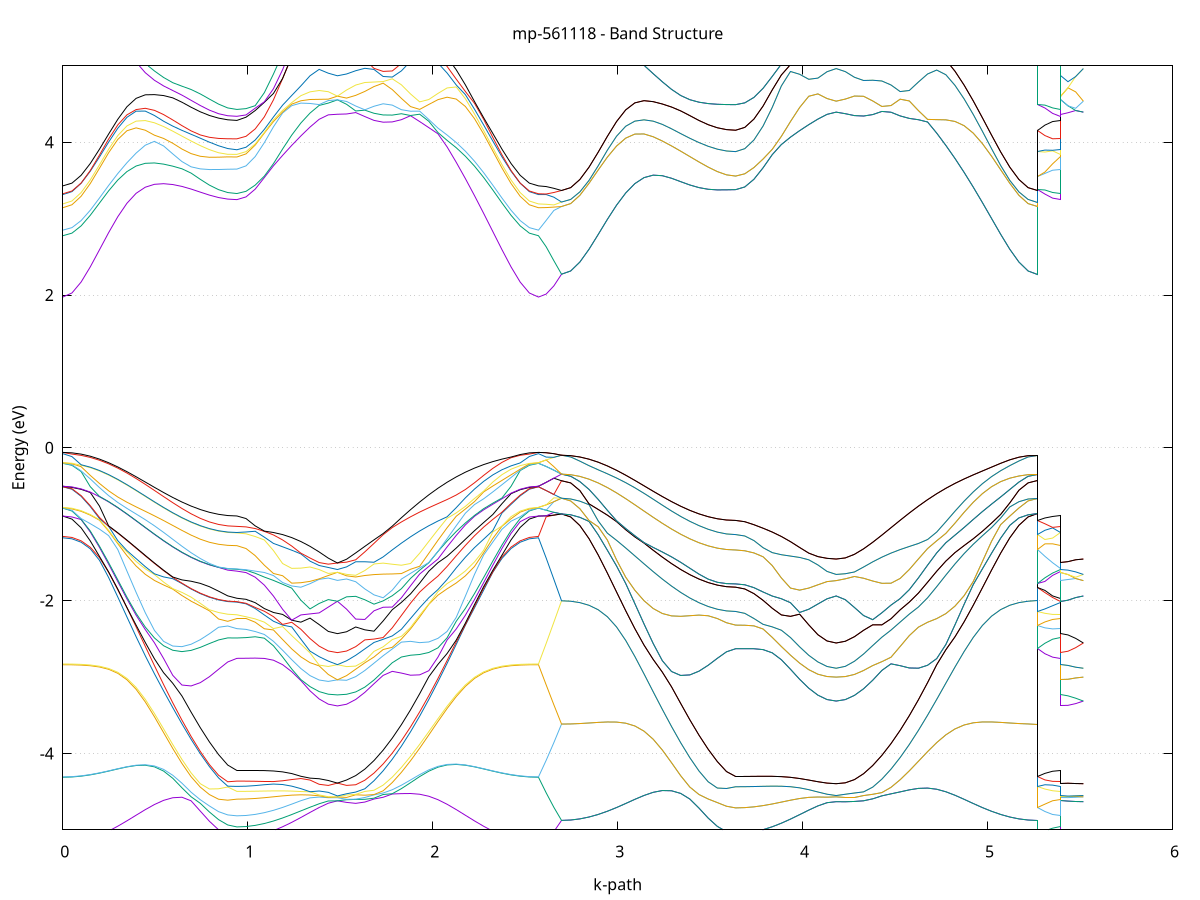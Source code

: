 set title 'mp-561118 - Band Structure'
set xlabel 'k-path'
set ylabel 'Energy (eV)'
set grid y
set yrange [-5:5]
set terminal png size 800,600
set output 'mp-561118_bands_gnuplot.png'
plot '-' using 1:2 with lines notitle, '-' using 1:2 with lines notitle, '-' using 1:2 with lines notitle, '-' using 1:2 with lines notitle, '-' using 1:2 with lines notitle, '-' using 1:2 with lines notitle, '-' using 1:2 with lines notitle, '-' using 1:2 with lines notitle, '-' using 1:2 with lines notitle, '-' using 1:2 with lines notitle, '-' using 1:2 with lines notitle, '-' using 1:2 with lines notitle, '-' using 1:2 with lines notitle, '-' using 1:2 with lines notitle, '-' using 1:2 with lines notitle, '-' using 1:2 with lines notitle, '-' using 1:2 with lines notitle, '-' using 1:2 with lines notitle, '-' using 1:2 with lines notitle, '-' using 1:2 with lines notitle, '-' using 1:2 with lines notitle, '-' using 1:2 with lines notitle, '-' using 1:2 with lines notitle, '-' using 1:2 with lines notitle, '-' using 1:2 with lines notitle, '-' using 1:2 with lines notitle, '-' using 1:2 with lines notitle, '-' using 1:2 with lines notitle, '-' using 1:2 with lines notitle, '-' using 1:2 with lines notitle, '-' using 1:2 with lines notitle, '-' using 1:2 with lines notitle, '-' using 1:2 with lines notitle, '-' using 1:2 with lines notitle, '-' using 1:2 with lines notitle, '-' using 1:2 with lines notitle, '-' using 1:2 with lines notitle, '-' using 1:2 with lines notitle, '-' using 1:2 with lines notitle, '-' using 1:2 with lines notitle, '-' using 1:2 with lines notitle, '-' using 1:2 with lines notitle, '-' using 1:2 with lines notitle, '-' using 1:2 with lines notitle, '-' using 1:2 with lines notitle, '-' using 1:2 with lines notitle, '-' using 1:2 with lines notitle, '-' using 1:2 with lines notitle, '-' using 1:2 with lines notitle, '-' using 1:2 with lines notitle, '-' using 1:2 with lines notitle, '-' using 1:2 with lines notitle, '-' using 1:2 with lines notitle, '-' using 1:2 with lines notitle, '-' using 1:2 with lines notitle, '-' using 1:2 with lines notitle, '-' using 1:2 with lines notitle, '-' using 1:2 with lines notitle, '-' using 1:2 with lines notitle, '-' using 1:2 with lines notitle, '-' using 1:2 with lines notitle, '-' using 1:2 with lines notitle, '-' using 1:2 with lines notitle, '-' using 1:2 with lines notitle, '-' using 1:2 with lines notitle, '-' using 1:2 with lines notitle, '-' using 1:2 with lines notitle, '-' using 1:2 with lines notitle, '-' using 1:2 with lines notitle, '-' using 1:2 with lines notitle, '-' using 1:2 with lines notitle, '-' using 1:2 with lines notitle, '-' using 1:2 with lines notitle, '-' using 1:2 with lines notitle, '-' using 1:2 with lines notitle, '-' using 1:2 with lines notitle, '-' using 1:2 with lines notitle, '-' using 1:2 with lines notitle, '-' using 1:2 with lines notitle, '-' using 1:2 with lines notitle, '-' using 1:2 with lines notitle, '-' using 1:2 with lines notitle, '-' using 1:2 with lines notitle, '-' using 1:2 with lines notitle, '-' using 1:2 with lines notitle, '-' using 1:2 with lines notitle, '-' using 1:2 with lines notitle, '-' using 1:2 with lines notitle, '-' using 1:2 with lines notitle, '-' using 1:2 with lines notitle, '-' using 1:2 with lines notitle, '-' using 1:2 with lines notitle, '-' using 1:2 with lines notitle, '-' using 1:2 with lines notitle, '-' using 1:2 with lines notitle, '-' using 1:2 with lines notitle, '-' using 1:2 with lines notitle, '-' using 1:2 with lines notitle, '-' using 1:2 with lines notitle, '-' using 1:2 with lines notitle, '-' using 1:2 with lines notitle, '-' using 1:2 with lines notitle, '-' using 1:2 with lines notitle, '-' using 1:2 with lines notitle, '-' using 1:2 with lines notitle, '-' using 1:2 with lines notitle, '-' using 1:2 with lines notitle, '-' using 1:2 with lines notitle, '-' using 1:2 with lines notitle, '-' using 1:2 with lines notitle, '-' using 1:2 with lines notitle, '-' using 1:2 with lines notitle, '-' using 1:2 with lines notitle, '-' using 1:2 with lines notitle, '-' using 1:2 with lines notitle, '-' using 1:2 with lines notitle, '-' using 1:2 with lines notitle, '-' using 1:2 with lines notitle, '-' using 1:2 with lines notitle, '-' using 1:2 with lines notitle, '-' using 1:2 with lines notitle, '-' using 1:2 with lines notitle, '-' using 1:2 with lines notitle, '-' using 1:2 with lines notitle, '-' using 1:2 with lines notitle, '-' using 1:2 with lines notitle, '-' using 1:2 with lines notitle, '-' using 1:2 with lines notitle, '-' using 1:2 with lines notitle, '-' using 1:2 with lines notitle, '-' using 1:2 with lines notitle, '-' using 1:2 with lines notitle, '-' using 1:2 with lines notitle, '-' using 1:2 with lines notitle, '-' using 1:2 with lines notitle, '-' using 1:2 with lines notitle
0.000000 -13.022678
0.049547 -13.018078
0.099095 -13.004578
0.148642 -12.982378
0.198190 -12.951578
0.247737 -12.912678
0.297284 -12.866378
0.346832 -12.813278
0.396379 -12.754278
0.445927 -12.690378
0.495474 -12.622778
0.545021 -12.552678
0.594569 -12.481878
0.644116 -12.411878
0.693664 -12.344778
0.743211 -12.282778
0.792758 -12.228478
0.842306 -12.185078
0.891853 -12.156478
0.941401 -12.146378
0.941401 -12.146378
0.990811 -12.143778
1.040222 -12.136278
1.089633 -12.123978
1.139043 -12.107178
1.188454 -12.086578
1.237865 -12.062578
1.287276 -12.036178
1.336686 -12.008178
1.386097 -11.979678
1.435508 -11.951878
1.484918 -11.931578
1.484918 -11.931578
1.534329 -11.954478
1.583740 -11.990178
1.633151 -12.033078
1.682561 -12.082578
1.731972 -12.138378
1.781383 -12.199778
1.830793 -12.265778
1.880204 -12.335278
1.929615 -12.407078
1.979026 -12.479978
2.028436 -12.552478
2.077847 -12.623378
2.127258 -12.691378
2.176668 -12.755378
2.226079 -12.814278
2.275490 -12.867178
2.324901 -12.913278
2.374311 -12.951978
2.423722 -12.982578
2.473133 -13.004678
2.522543 -13.018178
2.571954 -13.022678
2.571954 -13.022678
2.613527 -13.019478
2.655099 -13.009878
2.696672 -12.994078
2.696672 -12.994078
2.746219 -12.989578
2.795767 -12.976278
2.845314 -12.954178
2.894862 -12.923778
2.944409 -12.885478
2.993956 -12.839678
3.043504 -12.787278
3.093051 -12.729178
3.142599 -12.666178
3.192146 -12.599678
3.241693 -12.530878
3.291241 -12.461478
3.340788 -12.392978
3.390335 -12.327578
3.439883 -12.267278
3.489430 -12.214778
3.538978 -12.172978
3.588525 -12.145578
3.638072 -12.135878
3.638072 -12.135878
3.687483 -12.133478
3.736894 -12.126178
3.786305 -12.114178
3.835715 -12.097978
3.885126 -12.078078
3.934537 -12.055078
3.983947 -12.029678
4.033358 -12.002878
4.082769 -11.975778
4.132180 -11.949778
4.181590 -11.931578
4.181590 -11.931578
4.231001 -11.952078
4.280412 -11.985478
4.329822 -12.026078
4.379233 -12.073378
4.428644 -12.127078
4.478055 -12.186378
4.527465 -12.250378
4.576876 -12.318078
4.626287 -12.388178
4.675697 -12.459478
4.725108 -12.530578
4.774519 -12.600178
4.823930 -12.667078
4.873340 -12.730178
4.922751 -12.788278
4.972162 -12.840478
5.021572 -12.885978
5.070983 -12.924178
5.120394 -12.954478
5.169805 -12.976378
5.219215 -12.989678
5.268626 -12.994078
5.268626 -12.135878
5.310199 -12.141678
5.351771 -12.145178
5.393344 -12.146378
5.393344 -11.931578
5.434916 -11.931578
5.476489 -11.931578
5.518062 -11.931578
e
0.000000 -12.914278
0.049547 -12.909978
0.099095 -12.897078
0.148642 -12.875878
0.198190 -12.846478
0.247737 -12.809578
0.297284 -12.765578
0.346832 -12.715278
0.396379 -12.659578
0.445927 -12.599478
0.495474 -12.536278
0.545021 -12.471278
0.594569 -12.405878
0.644116 -12.341978
0.693664 -12.281378
0.743211 -12.226178
0.792758 -12.178678
0.842306 -12.141478
0.891853 -12.117578
0.941401 -12.109278
0.941401 -12.109278
0.990811 -12.107078
1.040222 -12.100378
1.089633 -12.089578
1.139043 -12.074878
1.188454 -12.056878
1.237865 -12.036278
1.287276 -12.013878
1.336686 -11.990578
1.386097 -11.967378
1.435508 -11.945778
1.484918 -11.931578
1.484918 -11.931578
1.534329 -11.947278
1.583740 -11.974678
1.633151 -12.009078
1.682561 -12.050278
1.731972 -12.097878
1.781383 -12.151178
1.830793 -12.209578
1.880204 -12.271878
1.929615 -12.337078
1.979026 -12.403878
2.028436 -12.470778
2.077847 -12.536778
2.127258 -12.600378
2.176668 -12.660578
2.226079 -12.716178
2.275490 -12.766278
2.324901 -12.810078
2.374311 -12.846878
2.423722 -12.876078
2.473133 -12.897178
2.522543 -12.910078
2.571954 -12.914278
2.571954 -12.914278
2.613527 -12.944478
2.655099 -12.972178
2.696672 -12.994078
2.696672 -12.994078
2.746219 -12.989578
2.795767 -12.976278
2.845314 -12.954178
2.894862 -12.923778
2.944409 -12.885478
2.993956 -12.839678
3.043504 -12.787278
3.093051 -12.729078
3.142599 -12.666178
3.192146 -12.599678
3.241693 -12.530878
3.291241 -12.461478
3.340788 -12.392978
3.390335 -12.327578
3.439883 -12.267278
3.489430 -12.214778
3.538978 -12.172978
3.588525 -12.145578
3.638072 -12.135878
3.638072 -12.135878
3.687483 -12.133478
3.736894 -12.126178
3.786305 -12.114178
3.835715 -12.097978
3.885126 -12.078078
3.934537 -12.055078
3.983947 -12.029678
4.033358 -12.002878
4.082769 -11.975778
4.132180 -11.949778
4.181590 -11.931578
4.181590 -11.931578
4.231001 -11.951978
4.280412 -11.985478
4.329822 -12.026078
4.379233 -12.073378
4.428644 -12.127078
4.478055 -12.186378
4.527465 -12.250378
4.576876 -12.318078
4.626287 -12.388178
4.675697 -12.459478
4.725108 -12.530578
4.774519 -12.600178
4.823930 -12.667078
4.873340 -12.730178
4.922751 -12.788278
4.972162 -12.840478
5.021572 -12.885978
5.070983 -12.924178
5.120394 -12.954478
5.169805 -12.976378
5.219215 -12.989678
5.268626 -12.994078
5.268626 -12.135878
5.310199 -12.127978
5.351771 -12.118178
5.393344 -12.109278
5.393344 -11.931578
5.434916 -11.931578
5.476489 -11.931578
5.518062 -11.931578
e
0.000000 -12.907578
0.049547 -12.903178
0.099095 -12.890278
0.148642 -12.869078
0.198190 -12.839678
0.247737 -12.802678
0.297284 -12.758678
0.346832 -12.708378
0.396379 -12.652678
0.445927 -12.592578
0.495474 -12.529378
0.545021 -12.464278
0.594569 -12.398878
0.644116 -12.334978
0.693664 -12.274378
0.743211 -12.219178
0.792758 -12.171578
0.842306 -12.134278
0.891853 -12.110178
0.941401 -12.101778
0.941401 -12.101778
0.990811 -12.099578
1.040222 -12.092978
1.089633 -12.082178
1.139043 -12.067678
1.188454 -12.049878
1.237865 -12.029478
1.287276 -12.007278
1.336686 -11.984178
1.386097 -11.961178
1.435508 -11.939478
1.484918 -11.923378
1.484918 -11.923378
1.534329 -11.940978
1.583740 -11.968378
1.633151 -12.002678
1.682561 -12.043678
1.731972 -12.091178
1.781383 -12.144378
1.830793 -12.202678
1.880204 -12.264978
1.929615 -12.330178
1.979026 -12.396878
2.028436 -12.463878
2.077847 -12.529778
2.127258 -12.593478
2.176668 -12.653678
2.226079 -12.709278
2.275490 -12.759378
2.324901 -12.803278
2.374311 -12.840078
2.423722 -12.869278
2.473133 -12.890378
2.522543 -12.903278
2.571954 -12.907578
2.571954 -12.907578
2.613527 -12.872178
2.655099 -12.828978
2.696672 -12.781478
2.696672 -12.781478
2.746219 -12.777478
2.795767 -12.765278
2.845314 -12.745278
2.894862 -12.717678
2.944409 -12.682978
2.993956 -12.641878
3.043504 -12.594978
3.093051 -12.543378
3.142599 -12.487978
3.192146 -12.429978
3.241693 -12.370978
3.291241 -12.312178
3.340788 -12.255478
3.390335 -12.202478
3.439883 -12.155078
3.489430 -12.115178
3.538978 -12.084778
3.588525 -12.065778
3.638072 -12.059278
3.638072 -12.059278
3.687483 -12.057378
3.736894 -12.051778
3.786305 -12.042778
3.835715 -12.030678
3.885126 -12.015978
3.934537 -11.999578
3.983947 -11.981978
4.033358 -11.964278
4.082769 -11.947478
4.132180 -11.932778
4.181590 -11.923378
4.181590 -11.923378
4.231001 -11.933278
4.280412 -11.951578
4.329822 -11.976478
4.379233 -12.007978
4.428644 -12.045978
4.478055 -12.089978
4.527465 -12.139378
4.576876 -12.193278
4.626287 -12.250578
4.675697 -12.309978
4.725108 -12.370378
4.774519 -12.430378
4.823930 -12.488678
4.873340 -12.544178
4.922751 -12.595778
4.972162 -12.642578
5.021572 -12.683478
5.070983 -12.717978
5.120394 -12.745478
5.169805 -12.765378
5.219215 -12.777478
5.268626 -12.781478
5.268626 -12.059278
5.310199 -12.075978
5.351771 -12.091178
5.393344 -12.101778
5.393344 -11.923378
5.434916 -11.923378
5.476489 -11.923378
5.518062 -11.923378
e
0.000000 -12.623178
0.049547 -12.619478
0.099095 -12.608278
0.148642 -12.589978
0.198190 -12.564778
0.247737 -12.533178
0.297284 -12.495878
0.346832 -12.453578
0.396379 -12.407378
0.445927 -12.358178
0.495474 -12.307178
0.545021 -12.255878
0.594569 -12.205578
0.644116 -12.157978
0.693664 -12.114478
0.743211 -12.076578
0.792758 -12.045878
0.842306 -12.023378
0.891853 -12.009778
0.941401 -12.005278
0.941401 -12.005278
0.990811 -12.003878
1.040222 -11.999578
1.089633 -11.992778
1.139043 -11.983778
1.188454 -11.973178
1.237865 -11.961678
1.287276 -11.950078
1.336686 -11.939378
1.386097 -11.930378
1.435508 -11.924278
1.484918 -11.923378
1.484918 -11.923378
1.534329 -11.924078
1.583740 -11.931678
1.633151 -11.945278
1.682561 -11.965378
1.731972 -11.991778
1.781383 -12.024378
1.830793 -12.062778
1.880204 -12.105978
1.929615 -12.153278
1.979026 -12.203378
2.028436 -12.255178
2.077847 -12.307378
2.127258 -12.358778
2.176668 -12.408078
2.226079 -12.454378
2.275490 -12.496478
2.324901 -12.533678
2.374311 -12.565078
2.423722 -12.590078
2.473133 -12.608378
2.522543 -12.619478
2.571954 -12.623178
2.571954 -12.623178
2.613527 -12.676478
2.655099 -12.730478
2.696672 -12.781478
2.696672 -12.781478
2.746219 -12.777478
2.795767 -12.765278
2.845314 -12.745278
2.894862 -12.717678
2.944409 -12.682978
2.993956 -12.641878
3.043504 -12.594978
3.093051 -12.543378
3.142599 -12.487978
3.192146 -12.429978
3.241693 -12.370978
3.291241 -12.312178
3.340788 -12.255478
3.390335 -12.202478
3.439883 -12.155078
3.489430 -12.115178
3.538978 -12.084778
3.588525 -12.065678
3.638072 -12.059178
3.638072 -12.059178
3.687483 -12.057378
3.736894 -12.051778
3.786305 -12.042778
3.835715 -12.030678
3.885126 -12.015978
3.934537 -11.999578
3.983947 -11.981978
4.033358 -11.964278
4.082769 -11.947478
4.132180 -11.932778
4.181590 -11.923378
4.181590 -11.923378
4.231001 -11.933278
4.280412 -11.951578
4.329822 -11.976478
4.379233 -12.007978
4.428644 -12.045978
4.478055 -12.089978
4.527465 -12.139378
4.576876 -12.193278
4.626287 -12.250578
4.675697 -12.309978
4.725108 -12.370378
4.774519 -12.430378
4.823930 -12.488678
4.873340 -12.544178
4.922751 -12.595778
4.972162 -12.642578
5.021572 -12.683478
5.070983 -12.717978
5.120394 -12.745478
5.169805 -12.765378
5.219215 -12.777478
5.268626 -12.781478
5.268626 -12.059178
5.310199 -12.041378
5.351771 -12.022678
5.393344 -12.005278
5.393344 -11.923378
5.434916 -11.923378
5.476489 -11.923378
5.518062 -11.923378
e
0.000000 -12.617378
0.049547 -12.613578
0.099095 -12.602478
0.148642 -12.584078
0.198190 -12.558878
0.247737 -12.527278
0.297284 -12.489978
0.346832 -12.447678
0.396379 -12.401478
0.445927 -12.352178
0.495474 -12.301278
0.545021 -12.249978
0.594569 -12.199878
0.644116 -12.152278
0.693664 -12.108978
0.743211 -12.071478
0.792758 -12.041078
0.842306 -12.018978
0.891853 -12.005678
0.941401 -12.001378
0.941401 -12.001378
0.990811 -11.999878
1.040222 -11.995678
1.089633 -11.988978
1.139043 -11.980078
1.188454 -11.969478
1.237865 -11.958078
1.287276 -11.946478
1.336686 -11.935678
1.386097 -11.926578
1.435508 -11.920378
1.484918 -11.918978
1.484918 -11.918978
1.534329 -11.919878
1.583740 -11.927178
1.633151 -11.940578
1.682561 -11.960278
1.731972 -11.986578
1.781383 -12.018978
1.830793 -12.057178
1.880204 -12.100278
1.929615 -12.147478
1.979026 -12.197478
2.028436 -12.249278
2.077847 -12.301478
2.127258 -12.352778
2.176668 -12.402178
2.226079 -12.448478
2.275490 -12.490578
2.324901 -12.527778
2.374311 -12.559178
2.423722 -12.584278
2.473133 -12.602578
2.522543 -12.613678
2.571954 -12.617378
2.571954 -12.617378
2.613527 -12.562778
2.655099 -12.505178
2.696672 -12.448178
2.696672 -12.448178
2.746219 -12.444878
2.795767 -12.434878
2.845314 -12.418578
2.894862 -12.396078
2.944409 -12.368178
2.993956 -12.335278
3.043504 -12.298278
3.093051 -12.258178
3.142599 -12.216078
3.192146 -12.173078
3.241693 -12.130478
3.291241 -12.089678
3.340788 -12.052078
3.390335 -12.018978
3.439883 -11.991478
3.489430 -11.970378
3.538978 -11.956078
3.588525 -11.948078
3.638072 -11.945578
3.638072 -11.945578
3.687483 -11.944578
3.736894 -11.941878
3.786305 -11.937478
3.835715 -11.931978
3.885126 -11.925778
3.934537 -11.919578
3.983947 -11.914378
4.033358 -11.910778
4.082769 -11.909878
4.132180 -11.912678
4.181590 -11.918978
4.181590 -11.918978
4.231001 -11.911878
4.280412 -11.908378
4.329822 -11.910478
4.379233 -11.918578
4.428644 -11.932778
4.478055 -11.953278
4.527465 -11.979678
4.576876 -12.011378
4.626287 -12.047678
4.675697 -12.087378
4.725108 -12.129578
4.774519 -12.173078
4.823930 -12.216478
4.873340 -12.258878
4.922751 -12.298978
4.972162 -12.335778
5.021572 -12.368578
5.070983 -12.396378
5.120394 -12.418678
5.169805 -12.434978
5.219215 -12.444878
5.268626 -12.448178
5.268626 -11.945578
5.310199 -11.964478
5.351771 -11.983778
5.393344 -12.001378
5.393344 -11.918978
5.434916 -11.918978
5.476489 -11.918978
5.518062 -11.918978
e
0.000000 -12.295978
0.049547 -12.293078
0.099095 -12.284278
0.148642 -12.269878
0.198190 -12.250178
0.247737 -12.225778
0.297284 -12.197278
0.346832 -12.165578
0.396379 -12.131478
0.445927 -12.096078
0.495474 -12.060578
0.545021 -12.026178
0.594569 -11.994178
0.644116 -11.965678
0.693664 -11.941678
0.743211 -11.923078
0.792758 -11.909978
0.842306 -11.902078
0.891853 -11.898178
0.941401 -11.897178
0.941401 -11.897178
0.990811 -11.896678
1.040222 -11.895178
1.089633 -11.893078
1.139043 -11.890578
1.188454 -11.888478
1.237865 -11.887178
1.287276 -11.887578
1.336686 -11.890578
1.386097 -11.896878
1.435508 -11.907178
1.484918 -11.918978
1.484918 -11.918978
1.534329 -11.906378
1.583740 -11.894178
1.633151 -11.886578
1.682561 -11.884478
1.731972 -11.888378
1.781383 -11.898278
1.830793 -11.914178
1.880204 -11.935578
1.929615 -11.961778
1.979026 -11.992078
2.028436 -12.025278
2.077847 -12.060478
2.127258 -12.096378
2.176668 -12.131878
2.226079 -12.166078
2.275490 -12.197778
2.324901 -12.226078
2.374311 -12.250378
2.423722 -12.269978
2.473133 -12.284278
2.522543 -12.293078
2.571954 -12.295978
2.571954 -12.295978
2.613527 -12.340878
2.655099 -12.393078
2.696672 -12.448178
2.696672 -12.448178
2.746219 -12.444878
2.795767 -12.434878
2.845314 -12.418478
2.894862 -12.396078
2.944409 -12.368178
2.993956 -12.335278
3.043504 -12.298278
3.093051 -12.258178
3.142599 -12.216078
3.192146 -12.173078
3.241693 -12.130478
3.291241 -12.089678
3.340788 -12.052078
3.390335 -12.018978
3.439883 -11.991478
3.489430 -11.970378
3.538978 -11.956078
3.588525 -11.948078
3.638072 -11.945578
3.638072 -11.945578
3.687483 -11.944578
3.736894 -11.941878
3.786305 -11.937478
3.835715 -11.931978
3.885126 -11.925778
3.934537 -11.919578
3.983947 -11.914378
4.033358 -11.910778
4.082769 -11.909878
4.132180 -11.912678
4.181590 -11.918978
4.181590 -11.918978
4.231001 -11.911878
4.280412 -11.908378
4.329822 -11.910478
4.379233 -11.918478
4.428644 -11.932778
4.478055 -11.953278
4.527465 -11.979678
4.576876 -12.011378
4.626287 -12.047678
4.675697 -12.087378
4.725108 -12.129578
4.774519 -12.173078
4.823930 -12.216478
4.873340 -12.258878
4.922751 -12.298978
4.972162 -12.335778
5.021572 -12.368578
5.070983 -12.396378
5.120394 -12.418678
5.169805 -12.434978
5.219215 -12.444878
5.268626 -12.448178
5.268626 -11.945578
5.310199 -11.927578
5.351771 -11.910678
5.393344 -11.897178
5.393344 -11.918978
5.434916 -11.918978
5.476489 -11.918978
5.518062 -11.918978
e
0.000000 -12.288978
0.049547 -12.285978
0.099095 -12.277178
0.148642 -12.262778
0.198190 -12.243178
0.247737 -12.218778
0.297284 -12.190278
0.346832 -12.158578
0.396379 -12.124478
0.445927 -12.089178
0.495474 -12.053678
0.545021 -12.019378
0.594569 -11.987578
0.644116 -11.959278
0.693664 -11.935578
0.743211 -11.917378
0.792758 -11.904778
0.842306 -11.897378
0.891853 -11.894078
0.941401 -11.893178
0.941401 -11.893178
0.990811 -11.892678
1.040222 -11.891178
1.089633 -11.888978
1.139043 -11.886478
1.188454 -11.884178
1.237865 -11.882778
1.287276 -11.882978
1.336686 -11.885678
1.386097 -11.891778
1.435508 -11.901778
1.484918 -11.911978
1.484918 -11.911978
1.534329 -11.900778
1.583740 -11.888578
1.633151 -11.880878
1.682561 -11.878778
1.731972 -11.882478
1.781383 -11.892178
1.830793 -11.907878
1.880204 -11.929178
1.929615 -11.955278
1.979026 -11.985378
2.028436 -12.018478
2.077847 -12.053578
2.127258 -12.089378
2.176668 -12.124978
2.226079 -12.159078
2.275490 -12.190678
2.324901 -12.219078
2.374311 -12.243378
2.423722 -12.262978
2.473133 -12.277278
2.522543 -12.286078
2.571954 -12.288978
2.571954 -12.288978
2.613527 -12.249278
2.655099 -12.212378
2.696672 -12.182578
2.696672 -12.182578
2.746219 -12.179978
2.795767 -12.172078
2.845314 -12.159178
2.894862 -12.141578
2.944409 -12.119878
2.993956 -12.094778
3.043504 -12.066878
3.093051 -12.037278
3.142599 -12.006978
3.192146 -11.977078
3.241693 -11.948778
3.291241 -11.923178
3.340788 -11.901378
3.390335 -11.884078
3.439883 -11.871878
3.489430 -11.864678
3.538978 -11.861378
3.588525 -11.860678
3.638072 -11.860678
3.638072 -11.860678
3.687483 -11.860478
3.736894 -11.859878
3.786305 -11.859278
3.835715 -11.858978
3.885126 -11.859578
3.934537 -11.861578
3.983947 -11.865778
4.033358 -11.873078
4.082769 -11.884078
4.132180 -11.899178
4.181590 -11.911978
4.181590 -11.911978
4.231001 -11.898278
4.280412 -11.880378
4.329822 -11.866378
4.379233 -11.857278
4.428644 -11.853978
4.478055 -11.856478
4.527465 -11.864878
4.576876 -11.878878
4.626287 -11.897878
4.675697 -11.921178
4.725108 -11.947878
4.774519 -11.976878
4.823930 -12.007178
4.873340 -12.037678
4.922751 -12.067378
4.972162 -12.095178
5.021572 -12.120178
5.070983 -12.141778
5.120394 -12.159278
5.169805 -12.172078
5.219215 -12.179978
5.268626 -12.182578
5.268626 -11.860678
5.310199 -11.869878
5.351771 -11.881378
5.393344 -11.893178
5.393344 -11.911978
5.434916 -11.911978
5.476489 -11.911978
5.518062 -11.911978
e
0.000000 -12.142878
0.049547 -12.140278
0.099095 -12.132778
0.148642 -12.120378
0.198190 -12.103678
0.247737 -12.082978
0.297284 -12.059078
0.346832 -12.032678
0.396379 -12.004778
0.445927 -11.976378
0.495474 -11.948578
0.545021 -11.922478
0.594569 -11.899178
0.644116 -11.879678
0.693664 -11.864878
0.743211 -11.854878
0.792758 -11.849578
0.842306 -11.847878
0.891853 -11.848078
0.941401 -11.848378
0.941401 -11.848378
0.990811 -11.848278
1.040222 -11.848178
1.089633 -11.848078
1.139043 -11.848578
1.188454 -11.850078
1.237865 -11.853378
1.287276 -11.858978
1.336686 -11.867878
1.386097 -11.880678
1.435508 -11.897778
1.484918 -11.911878
1.484918 -11.911878
1.534329 -11.896878
1.583740 -11.876778
1.633151 -11.860478
1.682561 -11.848978
1.731972 -11.843078
1.781383 -11.842978
1.830793 -11.848678
1.880204 -11.860078
1.929615 -11.876478
1.979026 -11.897278
2.028436 -11.921578
2.077847 -11.948278
2.127258 -11.976578
2.176668 -12.005178
2.226079 -12.033078
2.275490 -12.059478
2.324901 -12.083278
2.374311 -12.103878
2.423722 -12.120478
2.473133 -12.132778
2.522543 -12.140278
2.571954 -12.142878
2.571954 -12.142878
2.613527 -12.147378
2.655099 -12.160678
2.696672 -12.182578
2.696672 -12.182578
2.746219 -12.179978
2.795767 -12.172078
2.845314 -12.159178
2.894862 -12.141578
2.944409 -12.119878
2.993956 -12.094778
3.043504 -12.066878
3.093051 -12.037278
3.142599 -12.006978
3.192146 -11.977078
3.241693 -11.948778
3.291241 -11.923178
3.340788 -11.901378
3.390335 -11.884078
3.439883 -11.871878
3.489430 -11.864678
3.538978 -11.861378
3.588525 -11.860678
3.638072 -11.860678
3.638072 -11.860678
3.687483 -11.860478
3.736894 -11.859878
3.786305 -11.859278
3.835715 -11.858978
3.885126 -11.859578
3.934537 -11.861578
3.983947 -11.865778
4.033358 -11.873078
4.082769 -11.884078
4.132180 -11.899178
4.181590 -11.911878
4.181590 -11.911878
4.231001 -11.898278
4.280412 -11.880378
4.329822 -11.866278
4.379233 -11.857278
4.428644 -11.853978
4.478055 -11.856478
4.527465 -11.864878
4.576876 -11.878878
4.626287 -11.897878
4.675697 -11.921178
4.725108 -11.947878
4.774519 -11.976878
4.823930 -12.007178
4.873340 -12.037678
4.922751 -12.067378
4.972162 -12.095178
5.021572 -12.120178
5.070983 -12.141778
5.120394 -12.159278
5.169805 -12.172078
5.219215 -12.179978
5.268626 -12.182578
5.268626 -11.860678
5.310199 -11.853878
5.351771 -11.849778
5.393344 -11.848378
5.393344 -11.911878
5.434916 -11.911878
5.476489 -11.911878
5.518062 -11.911878
e
0.000000 -6.322678
0.049547 -6.323078
0.099095 -6.324478
0.148642 -6.326978
0.198190 -6.330178
0.247737 -6.333478
0.297284 -6.336878
0.346832 -6.339878
0.396379 -6.342078
0.445927 -6.343378
0.495474 -6.343278
0.545021 -6.341978
0.594569 -6.339578
0.644116 -6.336378
0.693664 -6.332878
0.743211 -6.329578
0.792758 -6.326778
0.842306 -6.324778
0.891853 -6.323578
0.941401 -6.323178
0.941401 -6.323178
0.990811 -6.320978
1.040222 -6.314678
1.089633 -6.304778
1.139043 -6.292278
1.188454 -6.278478
1.237865 -6.265078
1.287276 -6.253678
1.336686 -6.245778
1.386097 -6.241778
1.435508 -6.240278
1.484918 -6.240078
1.484918 -6.240078
1.534329 -6.240078
1.583740 -6.239978
1.633151 -6.239678
1.682561 -6.239078
1.731972 -6.243378
1.781383 -6.248478
1.830793 -6.254378
1.880204 -6.260778
1.929615 -6.267678
1.979026 -6.283278
2.028436 -6.297378
2.077847 -6.309078
2.127258 -6.318078
2.176668 -6.324378
2.226079 -6.328078
2.275490 -6.329678
2.324901 -6.329578
2.374311 -6.328178
2.423722 -6.326178
2.473133 -6.324278
2.522543 -6.323078
2.571954 -6.322678
2.571954 -6.322678
2.613527 -6.322478
2.655099 -6.321878
2.696672 -6.321178
2.696672 -6.321178
2.746219 -6.321578
2.795767 -6.322578
2.845314 -6.324578
2.894862 -6.327578
2.944409 -6.330978
2.993956 -6.334278
3.043504 -6.337078
3.093051 -6.338978
3.142599 -6.339578
3.192146 -6.338878
3.241693 -6.336678
3.291241 -6.333378
3.340788 -6.329378
3.390335 -6.325178
3.439883 -6.321378
3.489430 -6.318278
3.538978 -6.316178
3.588525 -6.314978
3.638072 -6.314578
3.638072 -6.314578
3.687483 -6.312378
3.736894 -6.306178
3.786305 -6.296578
3.835715 -6.284478
3.885126 -6.271378
3.934537 -6.258978
3.983947 -6.248778
4.033358 -6.241978
4.082769 -6.238178
4.132180 -6.236478
4.181590 -6.236078
4.181590 -6.236078
4.231001 -6.236378
4.280412 -6.236978
4.329822 -6.237678
4.379233 -6.238778
4.428644 -6.240178
4.478055 -6.242678
4.527465 -6.247678
4.576876 -6.257178
4.626287 -6.269378
4.675697 -6.282078
4.725108 -6.293778
4.774519 -6.303878
4.823930 -6.311978
4.873340 -6.317878
4.922751 -6.321878
4.972162 -6.324078
5.021572 -6.324778
5.070983 -6.324478
5.120394 -6.323578
5.169805 -6.322478
5.219215 -6.321578
5.268626 -6.321178
5.268626 -6.314578
5.310199 -6.319278
5.351771 -6.322178
5.393344 -6.323178
5.393344 -6.240078
5.434916 -6.239578
5.476489 -6.238178
5.518062 -6.236078
e
0.000000 -6.320078
0.049547 -6.319478
0.099095 -6.320078
0.148642 -6.323778
0.198190 -6.327278
0.247737 -6.330378
0.297284 -6.332978
0.346832 -6.334778
0.396379 -6.335378
0.445927 -6.334778
0.495474 -6.332478
0.545021 -6.328478
0.594569 -6.322978
0.644116 -6.316278
0.693664 -6.309178
0.743211 -6.302578
0.792758 -6.297378
0.842306 -6.294678
0.891853 -6.293778
0.941401 -6.293578
0.941401 -6.293578
0.990811 -6.291678
1.040222 -6.286278
1.089633 -6.277778
1.139043 -6.267378
1.188454 -6.256578
1.237865 -6.247178
1.287276 -6.240278
1.336686 -6.235878
1.386097 -6.233378
1.435508 -6.232078
1.484918 -6.231578
1.484918 -6.231578
1.534329 -6.232078
1.583740 -6.233378
1.633151 -6.235678
1.682561 -6.238978
1.731972 -6.238078
1.781383 -6.237078
1.830793 -6.236478
1.880204 -6.251178
1.929615 -6.267578
1.979026 -6.274878
2.028436 -6.288278
2.077847 -6.301778
2.127258 -6.311978
2.176668 -6.318978
2.226079 -6.323278
2.275490 -6.325378
2.324901 -6.325678
2.374311 -6.324778
2.423722 -6.322678
2.473133 -6.319578
2.522543 -6.319478
2.571954 -6.320078
2.571954 -6.320078
2.613527 -6.320178
2.655099 -6.320578
2.696672 -6.321178
2.696672 -6.321178
2.746219 -6.321478
2.795767 -6.322578
2.845314 -6.324578
2.894862 -6.327578
2.944409 -6.330978
2.993956 -6.334278
3.043504 -6.337078
3.093051 -6.338978
3.142599 -6.339578
3.192146 -6.338878
3.241693 -6.336678
3.291241 -6.333378
3.340788 -6.329378
3.390335 -6.325078
3.439883 -6.321278
3.489430 -6.318278
3.538978 -6.316178
3.588525 -6.314978
3.638072 -6.314578
3.638072 -6.314578
3.687483 -6.312378
3.736894 -6.306178
3.786305 -6.296578
3.835715 -6.284478
3.885126 -6.271378
3.934537 -6.258878
3.983947 -6.248778
4.033358 -6.241878
4.082769 -6.238178
4.132180 -6.236478
4.181590 -6.236078
4.181590 -6.236078
4.231001 -6.236378
4.280412 -6.236878
4.329822 -6.237678
4.379233 -6.238778
4.428644 -6.240178
4.478055 -6.242578
4.527465 -6.247678
4.576876 -6.257178
4.626287 -6.269378
4.675697 -6.282078
4.725108 -6.293778
4.774519 -6.303878
4.823930 -6.311878
4.873340 -6.317878
4.922751 -6.321878
4.972162 -6.324078
5.021572 -6.324778
5.070983 -6.324478
5.120394 -6.323578
5.169805 -6.322478
5.219215 -6.321478
5.268626 -6.321178
5.268626 -6.314578
5.310199 -6.308178
5.351771 -6.300378
5.393344 -6.293578
5.393344 -6.231578
5.434916 -6.232278
5.476489 -6.233978
5.518062 -6.236078
e
0.000000 -6.318578
0.049547 -6.318578
0.099095 -6.318678
0.148642 -6.317978
0.198190 -6.316478
0.247737 -6.314378
0.297284 -6.311878
0.346832 -6.309378
0.396379 -6.307078
0.445927 -6.304678
0.495474 -6.302378
0.545021 -6.300178
0.594569 -6.298178
0.644116 -6.296578
0.693664 -6.295278
0.743211 -6.294178
0.792758 -6.292978
0.842306 -6.290978
0.891853 -6.288978
0.941401 -6.288278
0.941401 -6.288278
0.990811 -6.286078
1.040222 -6.279578
1.089633 -6.269578
1.139043 -6.257178
1.188454 -6.243978
1.237865 -6.231878
1.287276 -6.221978
1.336686 -6.214978
1.386097 -6.210578
1.435508 -6.208178
1.484918 -6.207478
1.484918 -6.207478
1.534329 -6.207778
1.583740 -6.209178
1.633151 -6.212178
1.682561 -6.216578
1.731972 -6.222078
1.781383 -6.228578
1.830793 -6.236078
1.880204 -6.244478
1.929615 -6.253678
1.979026 -6.271778
2.028436 -6.282678
2.077847 -6.291778
2.127258 -6.301678
2.176668 -6.309878
2.226079 -6.315378
2.275490 -6.318578
2.324901 -6.320078
2.374311 -6.320378
2.423722 -6.319978
2.473133 -6.319478
2.522543 -6.318578
2.571954 -6.318578
2.571954 -6.318578
2.613527 -6.318078
2.655099 -6.316878
2.696672 -6.314878
2.696672 -6.314878
2.746219 -6.314478
2.795767 -6.314178
2.845314 -6.314178
2.894862 -6.313578
2.944409 -6.312078
2.993956 -6.309478
3.043504 -6.306078
3.093051 -6.301878
3.142599 -6.297278
3.192146 -6.292278
3.241693 -6.287078
3.291241 -6.281878
3.340788 -6.276878
3.390335 -6.272278
3.439883 -6.268178
3.489430 -6.264878
3.538978 -6.262478
3.588525 -6.260978
3.638072 -6.260478
3.638072 -6.260478
3.687483 -6.258578
3.736894 -6.253078
3.786305 -6.244578
3.835715 -6.234478
3.885126 -6.224678
3.934537 -6.217378
3.983947 -6.213478
4.033358 -6.211378
4.082769 -6.210278
4.132180 -6.209878
4.181590 -6.209778
4.181590 -6.209778
4.231001 -6.209878
4.280412 -6.209978
4.329822 -6.210178
4.379233 -6.210578
4.428644 -6.216878
4.478055 -6.225978
4.527465 -6.234578
4.576876 -6.240578
4.626287 -6.247878
4.675697 -6.262978
4.725108 -6.280078
4.774519 -6.294778
4.823930 -6.305878
4.873340 -6.313278
4.922751 -6.317578
4.972162 -6.319278
5.021572 -6.319278
5.070983 -6.317978
5.120394 -6.316178
5.169805 -6.314678
5.219215 -6.314578
5.268626 -6.314878
5.268626 -6.260478
5.310199 -6.270578
5.351771 -6.280678
5.393344 -6.288278
5.393344 -6.207478
5.434916 -6.208178
5.476489 -6.209278
5.518062 -6.209778
e
0.000000 -6.318578
0.049547 -6.317678
0.099095 -6.316378
0.148642 -6.312478
0.198190 -6.306978
0.247737 -6.300378
0.297284 -6.293978
0.346832 -6.290578
0.396379 -6.287878
0.445927 -6.284278
0.495474 -6.279578
0.545021 -6.273578
0.594569 -6.266578
0.644116 -6.259178
0.693664 -6.252178
0.743211 -6.246878
0.792758 -6.243678
0.842306 -6.241878
0.891853 -6.240978
0.941401 -6.240678
0.941401 -6.240678
0.990811 -6.239178
1.040222 -6.234778
1.089633 -6.228378
1.139043 -6.221278
1.188454 -6.215578
1.237865 -6.212378
1.287276 -6.211078
1.336686 -6.209778
1.386097 -6.208078
1.435508 -6.207478
1.484918 -6.207478
1.484918 -6.207478
1.534329 -6.207678
1.583740 -6.208078
1.633151 -6.208578
1.682561 -6.209078
1.731972 -6.210178
1.781383 -6.220778
1.830793 -6.235278
1.880204 -6.238878
1.929615 -6.253478
1.979026 -6.262778
2.028436 -6.271778
2.077847 -6.279978
2.127258 -6.286678
2.176668 -6.291878
2.226079 -6.295778
2.275490 -6.299178
2.324901 -6.303478
2.374311 -6.308478
2.423722 -6.313078
2.473133 -6.316778
2.522543 -6.317578
2.571954 -6.318578
2.571954 -6.318578
2.613527 -6.318078
2.655099 -6.316878
2.696672 -6.314878
2.696672 -6.314878
2.746219 -6.314478
2.795767 -6.314178
2.845314 -6.314178
2.894862 -6.313578
2.944409 -6.311978
2.993956 -6.309478
3.043504 -6.305978
3.093051 -6.301878
3.142599 -6.297278
3.192146 -6.292278
3.241693 -6.287078
3.291241 -6.281878
3.340788 -6.276878
3.390335 -6.272278
3.439883 -6.268178
3.489430 -6.264878
3.538978 -6.262478
3.588525 -6.260978
3.638072 -6.260478
3.638072 -6.260478
3.687483 -6.258578
3.736894 -6.253078
3.786305 -6.244578
3.835715 -6.234478
3.885126 -6.224578
3.934537 -6.217378
3.983947 -6.213478
4.033358 -6.211378
4.082769 -6.210278
4.132180 -6.209878
4.181590 -6.209778
4.181590 -6.209778
4.231001 -6.209778
4.280412 -6.209978
4.329822 -6.210178
4.379233 -6.210578
4.428644 -6.216878
4.478055 -6.225978
4.527465 -6.234578
4.576876 -6.240578
4.626287 -6.247778
4.675697 -6.262978
4.725108 -6.280078
4.774519 -6.294778
4.823930 -6.305878
4.873340 -6.313278
4.922751 -6.317578
4.972162 -6.319278
5.021572 -6.319278
5.070983 -6.317978
5.120394 -6.316178
5.169805 -6.314678
5.219215 -6.314578
5.268626 -6.314878
5.268626 -6.260478
5.310199 -6.251178
5.351771 -6.243778
5.393344 -6.240678
5.393344 -6.207478
5.434916 -6.208178
5.476489 -6.209278
5.518062 -6.209778
e
0.000000 -6.311978
0.049547 -6.315478
0.099095 -6.314878
0.148642 -6.310378
0.198190 -6.304378
0.247737 -6.296978
0.297284 -6.288578
0.346832 -6.279378
0.396379 -6.269878
0.445927 -6.260378
0.495474 -6.251278
0.545021 -6.245078
0.594569 -6.241578
0.644116 -6.238978
0.693664 -6.236278
0.743211 -6.232578
0.792758 -6.228078
0.842306 -6.223978
0.891853 -6.221478
0.941401 -6.220578
0.941401 -6.220578
0.990811 -6.218878
1.040222 -6.214378
1.089633 -6.210378
1.139043 -6.208878
1.188454 -6.206578
1.237865 -6.207078
1.287276 -6.207178
1.336686 -6.206778
1.386097 -6.205378
1.435508 -6.202478
1.484918 -6.199278
1.484918 -6.199278
1.534329 -6.202278
1.583740 -6.205178
1.633151 -6.206978
1.682561 -6.207778
1.731972 -6.208078
1.781383 -6.210378
1.830793 -6.215578
1.880204 -6.229078
1.929615 -6.233378
1.979026 -6.241678
2.028436 -6.263078
2.077847 -6.277578
2.127258 -6.285578
2.176668 -6.289778
2.226079 -6.291778
2.275490 -6.292178
2.324901 -6.294478
2.374311 -6.302678
2.423722 -6.309478
2.473133 -6.314478
2.522543 -6.315478
2.571954 -6.311978
2.571954 -6.311978
2.613527 -6.311078
2.655099 -6.312278
2.696672 -6.314778
2.696672 -6.314778
2.746219 -6.313878
2.795767 -6.311078
2.845314 -6.306478
2.894862 -6.300378
2.944409 -6.292878
2.993956 -6.284278
3.043504 -6.274878
3.093051 -6.265178
3.142599 -6.255378
3.192146 -6.245978
3.241693 -6.239078
3.291241 -6.234978
3.340788 -6.231078
3.390335 -6.226978
3.439883 -6.222878
3.489430 -6.219378
3.538978 -6.216978
3.588525 -6.215678
3.638072 -6.215278
3.638072 -6.215278
3.687483 -6.214178
3.736894 -6.211878
3.786305 -6.210178
3.835715 -6.209078
3.885126 -6.207678
3.934537 -6.205378
3.983947 -6.202578
4.033358 -6.200078
4.082769 -6.197978
4.132180 -6.196378
4.181590 -6.195778
4.181590 -6.195778
4.231001 -6.196478
4.280412 -6.198678
4.329822 -6.202678
4.379233 -6.208478
4.428644 -6.210478
4.478055 -6.211078
4.527465 -6.213478
4.576876 -6.222478
4.626287 -6.235578
4.675697 -6.242878
4.725108 -6.247178
4.774519 -6.251278
4.823930 -6.256478
4.873340 -6.265078
4.922751 -6.274678
4.972162 -6.283478
5.021572 -6.291578
5.070983 -6.298978
5.120394 -6.305678
5.169805 -6.310778
5.219215 -6.313878
5.268626 -6.314778
5.268626 -6.215278
5.310199 -6.216978
5.351771 -6.219278
5.393344 -6.220578
5.393344 -6.199278
5.434916 -6.198278
5.476489 -6.196578
5.518062 -6.195778
e
0.000000 -6.308478
0.049547 -6.307478
0.099095 -6.304578
0.148642 -6.299878
0.198190 -6.293478
0.247737 -6.287378
0.297284 -6.285878
0.346832 -6.278778
0.396379 -6.268978
0.445927 -6.258978
0.495474 -6.250578
0.545021 -6.242778
0.594569 -6.235178
0.644116 -6.228578
0.693664 -6.223078
0.743211 -6.218778
0.792758 -6.215478
0.842306 -6.214178
0.891853 -6.213778
0.941401 -6.213678
0.941401 -6.213678
0.990811 -6.212378
1.040222 -6.211178
1.089633 -6.209578
1.139043 -6.206978
1.188454 -6.206178
1.237865 -6.201978
1.287276 -6.197378
1.336686 -6.194578
1.386097 -6.194578
1.435508 -6.196478
1.484918 -6.199178
1.484918 -6.199178
1.534329 -6.196678
1.583740 -6.195278
1.633151 -6.195778
1.682561 -6.199578
1.731972 -6.207678
1.781383 -6.208378
1.830793 -6.209878
1.880204 -6.214778
1.929615 -6.223778
1.979026 -6.235478
2.028436 -6.242778
2.077847 -6.253378
2.127258 -6.263378
2.176668 -6.272678
2.226079 -6.280878
2.275490 -6.287078
2.324901 -6.292278
2.374311 -6.295278
2.423722 -6.300178
2.473133 -6.304678
2.522543 -6.307478
2.571954 -6.308478
2.571954 -6.308478
2.613527 -6.309678
2.655099 -6.312278
2.696672 -6.314778
2.696672 -6.314778
2.746219 -6.313878
2.795767 -6.311078
2.845314 -6.306478
2.894862 -6.300378
2.944409 -6.292778
2.993956 -6.284178
3.043504 -6.274878
3.093051 -6.265178
3.142599 -6.255378
3.192146 -6.245978
3.241693 -6.238978
3.291241 -6.234978
3.340788 -6.231078
3.390335 -6.226978
3.439883 -6.222878
3.489430 -6.219378
3.538978 -6.216978
3.588525 -6.215678
3.638072 -6.215278
3.638072 -6.215278
3.687483 -6.214178
3.736894 -6.211878
3.786305 -6.210178
3.835715 -6.209078
3.885126 -6.207678
3.934537 -6.205378
3.983947 -6.202578
4.033358 -6.200078
4.082769 -6.197978
4.132180 -6.196378
4.181590 -6.195778
4.181590 -6.195778
4.231001 -6.196478
4.280412 -6.198678
4.329822 -6.202678
4.379233 -6.208478
4.428644 -6.210378
4.478055 -6.211078
4.527465 -6.213478
4.576876 -6.222478
4.626287 -6.235578
4.675697 -6.242778
4.725108 -6.247078
4.774519 -6.251278
4.823930 -6.256478
4.873340 -6.265078
4.922751 -6.274678
4.972162 -6.283478
5.021572 -6.291478
5.070983 -6.298978
5.120394 -6.305678
5.169805 -6.310778
5.219215 -6.313878
5.268626 -6.314778
5.268626 -6.215278
5.310199 -6.214278
5.351771 -6.213878
5.393344 -6.213678
5.393344 -6.199178
5.434916 -6.198278
5.476489 -6.196578
5.518062 -6.195778
e
0.000000 -6.308478
0.049547 -6.304278
0.099095 -6.297978
0.148642 -6.291278
0.198190 -6.287178
0.247737 -6.285578
0.297284 -6.282278
0.346832 -6.276678
0.396379 -6.267778
0.445927 -6.256678
0.495474 -6.245978
0.545021 -6.238078
0.594569 -6.232078
0.644116 -6.226678
0.693664 -6.221578
0.743211 -6.217078
0.792758 -6.214878
0.842306 -6.213178
0.891853 -6.211878
0.941401 -6.211378
0.941401 -6.211378
0.990811 -6.211278
1.040222 -6.207978
1.089633 -6.201378
1.139043 -6.192878
1.188454 -6.183978
1.237865 -6.175278
1.287276 -6.165578
1.336686 -6.160178
1.386097 -6.154278
1.435508 -6.148778
1.484918 -6.144678
1.484918 -6.144678
1.534329 -6.149878
1.583740 -6.158078
1.633151 -6.167478
1.682561 -6.176278
1.731972 -6.184678
1.781383 -6.196178
1.830793 -6.207178
1.880204 -6.209678
1.929615 -6.212278
1.979026 -6.231578
2.028436 -6.239378
2.077847 -6.245878
2.127258 -6.254678
2.176668 -6.264678
2.226079 -6.275078
2.275490 -6.285078
2.324901 -6.289578
2.374311 -6.288378
2.423722 -6.290978
2.473133 -6.297978
2.522543 -6.304278
2.571954 -6.308478
2.571954 -6.308478
2.613527 -6.309678
2.655099 -6.308178
2.696672 -6.302878
2.696672 -6.302878
2.746219 -6.303278
2.795767 -6.303078
2.845314 -6.300478
2.894862 -6.295678
2.944409 -6.289378
2.993956 -6.281678
3.043504 -6.272678
3.093051 -6.262578
3.142599 -6.252278
3.192146 -6.244178
3.241693 -6.237178
3.291241 -6.229278
3.340788 -6.222378
3.390335 -6.216678
3.439883 -6.212078
3.489430 -6.208578
3.538978 -6.206178
3.588525 -6.204778
3.638072 -6.204278
3.638072 -6.204278
3.687483 -6.204178
3.736894 -6.202478
3.786305 -6.197378
3.835715 -6.190378
3.885126 -6.184078
3.934537 -6.178378
3.983947 -6.171278
4.033358 -6.163278
4.082769 -6.155578
4.132180 -6.149578
4.181590 -6.147078
4.181590 -6.147078
4.231001 -6.149478
4.280412 -6.154578
4.329822 -6.160478
4.379233 -6.166778
4.428644 -6.174578
4.478055 -6.185478
4.527465 -6.197078
4.576876 -6.204278
4.626287 -6.207678
4.675697 -6.212478
4.725108 -6.226578
4.774519 -6.240078
4.823930 -6.251278
4.873340 -6.258978
4.922751 -6.267678
4.972162 -6.277878
5.021572 -6.287378
5.070983 -6.294978
5.120394 -6.300278
5.169805 -6.302978
5.219215 -6.303278
5.268626 -6.302878
5.268626 -6.204278
5.310199 -6.208178
5.351771 -6.210578
5.393344 -6.211378
5.393344 -6.144678
5.434916 -6.145278
5.476489 -6.146478
5.518062 -6.147078
e
0.000000 -6.293178
0.049547 -6.292178
0.099095 -6.289478
0.148642 -6.286278
0.198190 -6.285078
0.247737 -6.285078
0.297284 -6.276578
0.346832 -6.266678
0.396379 -6.256278
0.445927 -6.245778
0.495474 -6.235578
0.545021 -6.225878
0.594569 -6.217078
0.644116 -6.214878
0.693664 -6.214378
0.743211 -6.213478
0.792758 -6.210978
0.842306 -6.207778
0.891853 -6.205578
0.941401 -6.204778
0.941401 -6.204778
0.990811 -6.204178
1.040222 -6.202078
1.089633 -6.197878
1.139043 -6.191278
1.188454 -6.183178
1.237865 -6.173278
1.287276 -6.165378
1.336686 -6.155978
1.386097 -6.148778
1.435508 -6.145478
1.484918 -6.144678
1.484918 -6.144678
1.534329 -6.145678
1.583740 -6.148278
1.633151 -6.152178
1.682561 -6.160378
1.731972 -6.171978
1.781383 -6.179278
1.830793 -6.187778
1.880204 -6.194578
1.929615 -6.211378
1.979026 -6.214078
2.028436 -6.219178
2.077847 -6.227378
2.127258 -6.237178
2.176668 -6.247378
2.226079 -6.257278
2.275490 -6.268078
2.324901 -6.277378
2.374311 -6.283478
2.423722 -6.287678
2.473133 -6.289778
2.522543 -6.292278
2.571954 -6.293178
2.571954 -6.293178
2.613527 -6.291378
2.655099 -6.294678
2.696672 -6.302878
2.696672 -6.302878
2.746219 -6.303278
2.795767 -6.303078
2.845314 -6.300478
2.894862 -6.295678
2.944409 -6.289378
2.993956 -6.281678
3.043504 -6.272678
3.093051 -6.262578
3.142599 -6.252278
3.192146 -6.244178
3.241693 -6.237178
3.291241 -6.229278
3.340788 -6.222378
3.390335 -6.216678
3.439883 -6.212078
3.489430 -6.208578
3.538978 -6.206178
3.588525 -6.204778
3.638072 -6.204278
3.638072 -6.204278
3.687483 -6.204178
3.736894 -6.202478
3.786305 -6.197378
3.835715 -6.190378
3.885126 -6.184078
3.934537 -6.178278
3.983947 -6.171278
4.033358 -6.163178
4.082769 -6.155578
4.132180 -6.149578
4.181590 -6.147078
4.181590 -6.147078
4.231001 -6.149478
4.280412 -6.154578
4.329822 -6.160478
4.379233 -6.166678
4.428644 -6.174578
4.478055 -6.185478
4.527465 -6.197078
4.576876 -6.204278
4.626287 -6.207678
4.675697 -6.212478
4.725108 -6.226578
4.774519 -6.240078
4.823930 -6.251278
4.873340 -6.258978
4.922751 -6.267678
4.972162 -6.277778
5.021572 -6.287278
5.070983 -6.294978
5.120394 -6.300278
5.169805 -6.302978
5.219215 -6.303278
5.268626 -6.302878
5.268626 -6.204278
5.310199 -6.203178
5.351771 -6.204378
5.393344 -6.204778
5.393344 -6.144678
5.434916 -6.145278
5.476489 -6.146478
5.518062 -6.147078
e
0.000000 -6.293178
0.049547 -6.292178
0.099095 -6.289278
0.148642 -6.284578
0.198190 -6.281378
0.247737 -6.273478
0.297284 -6.264878
0.346832 -6.256478
0.396379 -6.248678
0.445927 -6.240978
0.495474 -6.231678
0.545021 -6.221178
0.594569 -6.215778
0.644116 -6.210278
0.693664 -6.207978
0.743211 -6.205678
0.792758 -6.203278
0.842306 -6.200978
0.891853 -6.199178
0.941401 -6.198478
0.941401 -6.198478
0.990811 -6.196978
1.040222 -6.192878
1.089633 -6.186678
1.139043 -6.179678
1.188454 -6.173078
1.237865 -6.167878
1.287276 -6.162078
1.336686 -6.154678
1.386097 -6.148478
1.435508 -6.144278
1.484918 -6.144578
1.484918 -6.144578
1.534329 -6.142478
1.583740 -6.142578
1.633151 -6.147578
1.682561 -6.158378
1.731972 -6.167578
1.781383 -6.178078
1.830793 -6.183978
1.880204 -6.188478
1.929615 -6.196478
1.979026 -6.199378
2.028436 -6.205178
2.077847 -6.216478
2.127258 -6.230178
2.176668 -6.243678
2.226079 -6.256478
2.275490 -6.266678
2.324901 -6.275378
2.374311 -6.282278
2.423722 -6.284378
2.473133 -6.289178
2.522543 -6.292178
2.571954 -6.293178
2.571954 -6.293178
2.613527 -6.291378
2.655099 -6.287078
2.696672 -6.281778
2.696672 -6.281778
2.746219 -6.280778
2.795767 -6.277678
2.845314 -6.272678
2.894862 -6.265878
2.944409 -6.257478
2.993956 -6.248178
3.043504 -6.243678
3.093051 -6.239378
3.142599 -6.233578
3.192146 -6.224878
3.241693 -6.217778
3.291241 -6.214478
3.340788 -6.212378
3.390335 -6.210678
3.439883 -6.208778
3.489430 -6.206478
3.538978 -6.204078
3.588525 -6.202178
3.638072 -6.201478
3.638072 -6.201478
3.687483 -6.199678
3.736894 -6.195378
3.786305 -6.189378
3.835715 -6.182078
3.885126 -6.172678
3.934537 -6.161478
3.983947 -6.150078
4.033358 -6.140478
4.082769 -6.134878
4.132180 -6.133778
4.181590 -6.134178
4.181590 -6.134178
4.231001 -6.133878
4.280412 -6.135778
4.329822 -6.143078
4.379233 -6.153578
4.428644 -6.163478
4.478055 -6.170778
4.527465 -6.177078
4.576876 -6.184378
4.626287 -6.195178
4.675697 -6.210378
4.725108 -6.218878
4.774519 -6.228678
4.823930 -6.239578
4.873340 -6.249578
4.922751 -6.256078
4.972162 -6.259978
5.021572 -6.263778
5.070983 -6.268378
5.120394 -6.273378
5.169805 -6.277778
5.219215 -6.280778
5.268626 -6.281778
5.268626 -6.201478
5.310199 -6.199878
5.351771 -6.198878
5.393344 -6.198478
5.393344 -6.144578
5.434916 -6.143278
5.476489 -6.139478
5.518062 -6.134178
e
0.000000 -6.270778
0.049547 -6.272678
0.099095 -6.277478
0.148642 -6.281878
0.198190 -6.278178
0.247737 -6.270478
0.297284 -6.261578
0.346832 -6.251878
0.396379 -6.241778
0.445927 -6.231578
0.495474 -6.221778
0.545021 -6.214278
0.594569 -6.212978
0.644116 -6.209278
0.693664 -6.202678
0.743211 -6.197278
0.792758 -6.193178
0.842306 -6.190278
0.891853 -6.188578
0.941401 -6.188078
0.941401 -6.188078
0.990811 -6.186878
1.040222 -6.183278
1.089633 -6.179678
1.139043 -6.176178
1.188454 -6.167478
1.237865 -6.155378
1.287276 -6.142978
1.336686 -6.133078
1.386097 -6.127078
1.435508 -6.123778
1.484918 -6.122478
1.484918 -6.122478
1.534329 -6.125578
1.583740 -6.135278
1.633151 -6.145678
1.682561 -6.151078
1.731972 -6.156778
1.781383 -6.163078
1.830793 -6.171478
1.880204 -6.185878
1.929615 -6.193678
1.979026 -6.198878
2.028436 -6.204178
2.077847 -6.214878
2.127258 -6.227878
2.176668 -6.239778
2.226079 -6.250678
2.275490 -6.260678
2.324901 -6.269778
2.374311 -6.277778
2.423722 -6.281378
2.473133 -6.277378
2.522543 -6.272678
2.571954 -6.270778
2.571954 -6.270778
2.613527 -6.283078
2.655099 -6.287078
2.696672 -6.281778
2.696672 -6.281778
2.746219 -6.280678
2.795767 -6.277678
2.845314 -6.272578
2.894862 -6.265778
2.944409 -6.257478
2.993956 -6.248178
3.043504 -6.243678
3.093051 -6.239378
3.142599 -6.233578
3.192146 -6.224878
3.241693 -6.217778
3.291241 -6.214378
3.340788 -6.212378
3.390335 -6.210578
3.439883 -6.208678
3.489430 -6.206478
3.538978 -6.204078
3.588525 -6.202178
3.638072 -6.201478
3.638072 -6.201478
3.687483 -6.199678
3.736894 -6.195378
3.786305 -6.189378
3.835715 -6.182078
3.885126 -6.172678
3.934537 -6.161478
3.983947 -6.150078
4.033358 -6.140478
4.082769 -6.134878
4.132180 -6.133778
4.181590 -6.134178
4.181590 -6.134178
4.231001 -6.133878
4.280412 -6.135778
4.329822 -6.143078
4.379233 -6.153578
4.428644 -6.163478
4.478055 -6.170778
4.527465 -6.177078
4.576876 -6.184378
4.626287 -6.195178
4.675697 -6.210378
4.725108 -6.218878
4.774519 -6.228678
4.823930 -6.239578
4.873340 -6.249578
4.922751 -6.255978
4.972162 -6.259978
5.021572 -6.263778
5.070983 -6.268378
5.120394 -6.273378
5.169805 -6.277778
5.219215 -6.280778
5.268626 -6.281778
5.268626 -6.201478
5.310199 -6.198978
5.351771 -6.192578
5.393344 -6.188078
5.393344 -6.122478
5.434916 -6.124178
5.476489 -6.128578
5.518062 -6.134178
e
0.000000 -6.267878
0.049547 -6.272078
0.099095 -6.275578
0.148642 -6.276578
0.198190 -6.273078
0.247737 -6.266378
0.297284 -6.258078
0.346832 -6.248778
0.396379 -6.238778
0.445927 -6.227278
0.495474 -6.215778
0.545021 -6.212578
0.594569 -6.204178
0.644116 -6.196878
0.693664 -6.190778
0.743211 -6.185778
0.792758 -6.181978
0.842306 -6.179378
0.891853 -6.177778
0.941401 -6.177278
0.941401 -6.177278
0.990811 -6.177578
1.040222 -6.178278
1.089633 -6.175578
1.139043 -6.167078
1.188454 -6.156778
1.237865 -6.146278
1.287276 -6.136278
1.336686 -6.125678
1.386097 -6.119578
1.435508 -6.112678
1.484918 -6.105178
1.484918 -6.105178
1.534329 -6.110678
1.583740 -6.113478
1.633151 -6.122278
1.682561 -6.128278
1.731972 -6.132678
1.781383 -6.136878
1.830793 -6.141978
1.880204 -6.154578
1.929615 -6.174278
1.979026 -6.187878
2.028436 -6.200778
2.077847 -6.210478
2.127258 -6.216778
2.176668 -6.228578
2.226079 -6.240578
2.275490 -6.251978
2.324901 -6.262278
2.374311 -6.270778
2.423722 -6.275678
2.473133 -6.275478
2.522543 -6.272078
2.571954 -6.267878
2.571954 -6.267878
2.613527 -6.270678
2.655099 -6.276078
2.696672 -6.281778
2.696672 -6.281778
2.746219 -6.279978
2.795767 -6.275278
2.845314 -6.268978
2.894862 -6.261678
2.944409 -6.254278
2.993956 -6.247878
3.043504 -6.237278
3.093051 -6.226078
3.142599 -6.215178
3.192146 -6.208778
3.241693 -6.195378
3.291241 -6.183078
3.340788 -6.174378
3.390335 -6.166878
3.439883 -6.160678
3.489430 -6.155978
3.538978 -6.152578
3.588525 -6.150478
3.638072 -6.149878
3.638072 -6.149878
3.687483 -6.150078
3.736894 -6.150478
3.786305 -6.150078
3.835715 -6.147878
3.885126 -6.142878
3.934537 -6.136078
3.983947 -6.129178
4.033358 -6.122578
4.082769 -6.115378
4.132180 -6.107378
4.181590 -6.101878
4.181590 -6.101878
4.231001 -6.107878
4.280412 -6.115578
4.329822 -6.119378
4.379233 -6.121278
4.428644 -6.123778
4.478055 -6.128378
4.527465 -6.136878
4.576876 -6.155178
4.626287 -6.176678
4.675697 -6.188678
4.725108 -6.196178
4.774519 -6.203778
4.823930 -6.213378
4.873340 -6.223578
4.922751 -6.233378
4.972162 -6.242878
5.021572 -6.252078
5.070983 -6.260778
5.120394 -6.268578
5.169805 -6.275178
5.219215 -6.279978
5.268626 -6.281778
5.268626 -6.149878
5.310199 -6.161378
5.351771 -6.171478
5.393344 -6.177278
5.393344 -6.105178
5.434916 -6.104378
5.476489 -6.102778
5.518062 -6.101878
e
0.000000 -6.267878
0.049547 -6.266778
0.099095 -6.263478
0.148642 -6.258078
0.198190 -6.250678
0.247737 -6.241578
0.297284 -6.230978
0.346832 -6.220778
0.396379 -6.216678
0.445927 -6.213778
0.495474 -6.209478
0.545021 -6.198878
0.594569 -6.180978
0.644116 -6.156878
0.693664 -6.136578
0.743211 -6.128778
0.792758 -6.122678
0.842306 -6.118278
0.891853 -6.115678
0.941401 -6.114778
0.941401 -6.114778
0.990811 -6.114778
1.040222 -6.114778
1.089633 -6.119378
1.139043 -6.125178
1.188454 -6.129378
1.237865 -6.130778
1.287276 -6.129078
1.336686 -6.125178
1.386097 -6.114078
1.435508 -6.103678
1.484918 -6.105178
1.484918 -6.105178
1.534329 -6.103778
1.583740 -6.111478
1.633151 -6.111678
1.682561 -6.113278
1.731972 -6.116978
1.781383 -6.123478
1.830793 -6.133978
1.880204 -6.149178
1.929615 -6.167578
1.979026 -6.185378
2.028436 -6.199178
2.077847 -6.207278
2.127258 -6.216378
2.176668 -6.222578
2.226079 -6.228778
2.275490 -6.235678
2.324901 -6.243478
2.374311 -6.251378
2.423722 -6.258278
2.473133 -6.263478
2.522543 -6.266778
2.571954 -6.267878
2.571954 -6.267878
2.613527 -6.270678
2.655099 -6.276078
2.696672 -6.281778
2.696672 -6.281778
2.746219 -6.279978
2.795767 -6.275278
2.845314 -6.268878
2.894862 -6.261678
2.944409 -6.254278
2.993956 -6.247778
3.043504 -6.237278
3.093051 -6.226078
3.142599 -6.215178
3.192146 -6.208778
3.241693 -6.195378
3.291241 -6.183078
3.340788 -6.174378
3.390335 -6.166878
3.439883 -6.160678
3.489430 -6.155878
3.538978 -6.152478
3.588525 -6.150478
3.638072 -6.149778
3.638072 -6.149778
3.687483 -6.150078
3.736894 -6.150478
3.786305 -6.150078
3.835715 -6.147778
3.885126 -6.142878
3.934537 -6.136078
3.983947 -6.129178
4.033358 -6.122578
4.082769 -6.115378
4.132180 -6.107378
4.181590 -6.101878
4.181590 -6.101878
4.231001 -6.107878
4.280412 -6.115578
4.329822 -6.119378
4.379233 -6.121278
4.428644 -6.123778
4.478055 -6.128278
4.527465 -6.136878
4.576876 -6.155178
4.626287 -6.176678
4.675697 -6.188678
4.725108 -6.196178
4.774519 -6.203778
4.823930 -6.213378
4.873340 -6.223578
4.922751 -6.233378
4.972162 -6.242878
5.021572 -6.252078
5.070983 -6.260778
5.120394 -6.268578
5.169805 -6.275178
5.219215 -6.279978
5.268626 -6.281778
5.268626 -6.149778
5.310199 -6.137478
5.351771 -6.124678
5.393344 -6.114778
5.393344 -6.105178
5.434916 -6.104378
5.476489 -6.102778
5.518062 -6.101878
e
0.000000 -6.263078
0.049547 -6.258378
0.099095 -6.251778
0.148642 -6.246378
0.198190 -6.238978
0.247737 -6.229978
0.297284 -6.225078
0.346832 -6.219178
0.396379 -6.214678
0.445927 -6.212478
0.495474 -6.207778
0.545021 -6.189678
0.594569 -6.164078
0.644116 -6.145878
0.693664 -6.130578
0.743211 -6.119778
0.792758 -6.114078
0.842306 -6.109878
0.891853 -6.107378
0.941401 -6.106578
0.941401 -6.106578
0.990811 -6.108478
1.040222 -6.113278
1.089633 -6.114278
1.139043 -6.113078
1.188454 -6.110578
1.237865 -6.106478
1.287276 -6.101078
1.336686 -6.095078
1.386097 -6.089678
1.435508 -6.093678
1.484918 -6.091678
1.484918 -6.091678
1.534329 -6.094378
1.583740 -6.086978
1.633151 -6.084478
1.682561 -6.085778
1.731972 -6.089078
1.781383 -6.095578
1.830793 -6.119178
1.880204 -6.147478
1.929615 -6.158778
1.979026 -6.179978
2.028436 -6.196478
2.077847 -6.206878
2.127258 -6.213678
2.176668 -6.218578
2.226079 -6.223378
2.275490 -6.228678
2.324901 -6.234478
2.374311 -6.240878
2.423722 -6.246978
2.473133 -6.251878
2.522543 -6.258378
2.571954 -6.263078
2.571954 -6.263078
2.613527 -6.253578
2.655099 -6.248578
2.696672 -6.243478
2.696672 -6.243478
2.746219 -6.243678
2.795767 -6.244178
2.845314 -6.244378
2.894862 -6.243878
2.944409 -6.241778
2.993956 -6.236778
3.043504 -6.228778
3.093051 -6.221078
3.142599 -6.214778
3.192146 -6.203578
3.241693 -6.192978
3.291241 -6.173678
3.340788 -6.147678
3.390335 -6.119978
3.439883 -6.093178
3.489430 -6.080178
3.538978 -6.074978
3.588525 -6.071878
3.638072 -6.070778
3.638072 -6.070778
3.687483 -6.072378
3.736894 -6.076278
3.786305 -6.081078
3.835715 -6.085478
3.885126 -6.089178
3.934537 -6.091578
3.983947 -6.092478
4.033358 -6.092178
4.082769 -6.091078
4.132180 -6.091178
4.181590 -6.093778
4.181590 -6.093778
4.231001 -6.089378
4.280412 -6.084278
4.329822 -6.081878
4.379233 -6.082778
4.428644 -6.087078
4.478055 -6.094778
4.527465 -6.111378
4.576876 -6.136978
4.626287 -6.153978
4.675697 -6.169678
4.725108 -6.183578
4.774519 -6.194078
4.823930 -6.201478
4.873340 -6.209478
4.922751 -6.219878
4.972162 -6.230178
5.021572 -6.237978
5.070983 -6.242378
5.120394 -6.243978
5.169805 -6.244078
5.219215 -6.243678
5.268626 -6.243478
5.268626 -6.070778
5.310199 -6.083578
5.351771 -6.096578
5.393344 -6.106578
5.393344 -6.091678
5.434916 -6.092178
5.476489 -6.093078
5.518062 -6.093778
e
0.000000 -6.256278
0.049547 -6.255078
0.099095 -6.251778
0.148642 -6.244678
0.198190 -6.237378
0.247737 -6.229778
0.297284 -6.222678
0.346832 -6.217178
0.396379 -6.206678
0.445927 -6.193678
0.495474 -6.180778
0.545021 -6.168278
0.594569 -6.156478
0.644116 -6.136078
0.693664 -6.127178
0.743211 -6.104678
0.792758 -6.080878
0.842306 -6.060078
0.891853 -6.043578
0.941401 -6.040978
0.941401 -6.040978
0.990811 -6.042478
1.040222 -6.046178
1.089633 -6.050778
1.139043 -6.055778
1.188454 -6.060778
1.237865 -6.065878
1.287276 -6.071578
1.336686 -6.078078
1.386097 -6.085678
1.435508 -6.087278
1.484918 -6.091678
1.484918 -6.091678
1.534329 -6.086178
1.583740 -6.084578
1.633151 -6.080178
1.682561 -6.077578
1.731972 -6.082278
1.781383 -6.092478
1.830793 -6.108378
1.880204 -6.133178
1.929615 -6.155578
1.979026 -6.164678
2.028436 -6.174478
2.077847 -6.183778
2.127258 -6.194378
2.176668 -6.203878
2.226079 -6.212678
2.275490 -6.221178
2.324901 -6.229278
2.374311 -6.237078
2.423722 -6.244578
2.473133 -6.251778
2.522543 -6.255078
2.571954 -6.256278
2.571954 -6.256278
2.613527 -6.253578
2.655099 -6.248578
2.696672 -6.243478
2.696672 -6.243478
2.746219 -6.243678
2.795767 -6.244178
2.845314 -6.244378
2.894862 -6.243878
2.944409 -6.241778
2.993956 -6.236778
3.043504 -6.228778
3.093051 -6.221078
3.142599 -6.214778
3.192146 -6.203578
3.241693 -6.192878
3.291241 -6.173678
3.340788 -6.147678
3.390335 -6.119978
3.439883 -6.093178
3.489430 -6.080178
3.538978 -6.074978
3.588525 -6.071778
3.638072 -6.070778
3.638072 -6.070778
3.687483 -6.072378
3.736894 -6.076278
3.786305 -6.080978
3.835715 -6.085478
3.885126 -6.089178
3.934537 -6.091478
3.983947 -6.092478
4.033358 -6.092178
4.082769 -6.091078
4.132180 -6.091178
4.181590 -6.093678
4.181590 -6.093678
4.231001 -6.089378
4.280412 -6.084278
4.329822 -6.081878
4.379233 -6.082778
4.428644 -6.087078
4.478055 -6.094778
4.527465 -6.111378
4.576876 -6.136978
4.626287 -6.153978
4.675697 -6.169678
4.725108 -6.183578
4.774519 -6.194078
4.823930 -6.201478
4.873340 -6.209378
4.922751 -6.219878
4.972162 -6.230178
5.021572 -6.237978
5.070983 -6.242378
5.120394 -6.243978
5.169805 -6.244078
5.219215 -6.243678
5.268626 -6.243478
5.268626 -6.070778
5.310199 -6.058778
5.351771 -6.047878
5.393344 -6.040978
5.393344 -6.091678
5.434916 -6.092078
5.476489 -6.093078
5.518062 -6.093678
e
0.000000 -6.256278
0.049547 -6.253178
0.099095 -6.246478
0.148642 -6.238678
0.198190 -6.232578
0.247737 -6.228778
0.297284 -6.219278
0.346832 -6.210678
0.396379 -6.201178
0.445927 -6.186678
0.495474 -6.169878
0.545021 -6.157678
0.594569 -6.146278
0.644116 -6.134578
0.693664 -6.103278
0.743211 -6.073478
0.792758 -6.052078
0.842306 -6.045978
0.891853 -6.042278
0.941401 -6.036078
0.941401 -6.036078
0.990811 -6.034878
1.040222 -6.039478
1.089633 -6.044478
1.139043 -6.049178
1.188454 -6.053478
1.237865 -6.057878
1.287276 -6.062878
1.336686 -6.068678
1.386097 -6.074378
1.435508 -6.078678
1.484918 -6.080378
1.484918 -6.080378
1.534329 -6.077878
1.583740 -6.071478
1.633151 -6.067678
1.682561 -6.069378
1.731972 -6.071878
1.781383 -6.084178
1.830793 -6.105978
1.880204 -6.122278
1.929615 -6.139278
1.979026 -6.155778
2.028436 -6.170878
2.077847 -6.183478
2.127258 -6.190978
2.176668 -6.198278
2.226079 -6.209278
2.275490 -6.218378
2.324901 -6.224578
2.374311 -6.230178
2.423722 -6.238478
2.473133 -6.246478
2.522543 -6.253178
2.571954 -6.256278
2.571954 -6.256278
2.613527 -6.245978
2.655099 -6.238878
2.696672 -6.243478
2.696672 -6.243478
2.746219 -6.242278
2.795767 -6.238778
2.845314 -6.232878
2.894862 -6.224878
2.944409 -6.214978
2.993956 -6.210678
3.043504 -6.205878
3.093051 -6.197378
3.142599 -6.183478
3.192146 -6.164978
3.241693 -6.142978
3.291241 -6.119778
3.340788 -6.107478
3.390335 -6.096578
3.439883 -6.087478
3.489430 -6.069278
3.538978 -6.049678
3.588525 -6.035478
3.638072 -6.029778
3.638072 -6.029778
3.687483 -6.027678
3.736894 -6.022978
3.786305 -6.022378
3.835715 -6.025678
3.885126 -6.030278
3.934537 -6.036578
3.983947 -6.044578
4.033358 -6.053778
4.082769 -6.063278
4.132180 -6.071078
4.181590 -6.073678
4.181590 -6.073678
4.231001 -6.072278
4.280412 -6.069578
4.329822 -6.066478
4.379233 -6.064978
4.428644 -6.067678
4.478055 -6.080578
4.527465 -6.104678
4.576876 -6.118078
4.626287 -6.131478
4.675697 -6.145078
4.725108 -6.159778
4.774519 -6.174778
4.823930 -6.188778
4.873340 -6.200078
4.922751 -6.207378
4.972162 -6.212978
5.021572 -6.218878
5.070983 -6.226178
5.120394 -6.233278
5.169805 -6.238778
5.219215 -6.242278
5.268626 -6.243478
5.268626 -6.029778
5.310199 -6.033178
5.351771 -6.035378
5.393344 -6.036078
5.393344 -6.080378
5.434916 -6.079378
5.476489 -6.076678
5.518062 -6.073678
e
0.000000 -6.233578
0.049547 -6.233278
0.099095 -6.232478
0.148642 -6.230678
0.198190 -6.225878
0.247737 -6.219678
0.297284 -6.215778
0.346832 -6.207578
0.396379 -6.195278
0.445927 -6.182478
0.495474 -6.168278
0.545021 -6.147178
0.594569 -6.124878
0.644116 -6.101478
0.693664 -6.077378
0.743211 -6.060578
0.792758 -6.048978
0.842306 -6.037578
0.891853 -6.033978
0.941401 -6.032778
0.941401 -6.032778
0.990811 -6.033778
1.040222 -6.027578
1.089633 -6.019078
1.139043 -6.011078
1.188454 -6.018078
1.237865 -6.026578
1.287276 -6.036278
1.336686 -6.046778
1.386097 -6.057278
1.435508 -6.065978
1.484918 -6.068878
1.484918 -6.068878
1.534329 -6.067878
1.583740 -6.067078
1.633151 -6.065678
1.682561 -6.062378
1.731972 -6.063478
1.781383 -6.072278
1.830793 -6.091878
1.880204 -6.112178
1.929615 -6.129378
1.979026 -6.144778
2.028436 -6.160378
2.077847 -6.173378
2.127258 -6.186078
2.176668 -6.197478
2.226079 -6.205278
2.275490 -6.213578
2.324901 -6.221878
2.374311 -6.228678
2.423722 -6.231078
2.473133 -6.232578
2.522543 -6.233278
2.571954 -6.233578
2.571954 -6.233578
2.613527 -6.235178
2.655099 -6.238878
2.696672 -6.243478
2.696672 -6.243478
2.746219 -6.242278
2.795767 -6.238678
2.845314 -6.232878
2.894862 -6.224878
2.944409 -6.214878
2.993956 -6.210578
3.043504 -6.205878
3.093051 -6.197378
3.142599 -6.183478
3.192146 -6.164978
3.241693 -6.142978
3.291241 -6.119778
3.340788 -6.107478
3.390335 -6.096578
3.439883 -6.087378
3.489430 -6.069278
3.538978 -6.049578
3.588525 -6.035478
3.638072 -6.029778
3.638072 -6.029778
3.687483 -6.027678
3.736894 -6.022978
3.786305 -6.022378
3.835715 -6.025678
3.885126 -6.030278
3.934537 -6.036578
3.983947 -6.044578
4.033358 -6.053778
4.082769 -6.063278
4.132180 -6.071078
4.181590 -6.073678
4.181590 -6.073678
4.231001 -6.072278
4.280412 -6.069478
4.329822 -6.066478
4.379233 -6.064978
4.428644 -6.067678
4.478055 -6.080578
4.527465 -6.104678
4.576876 -6.118078
4.626287 -6.131478
4.675697 -6.145078
4.725108 -6.159778
4.774519 -6.174778
4.823930 -6.188778
4.873340 -6.200078
4.922751 -6.207278
4.972162 -6.212878
5.021572 -6.218878
5.070983 -6.226178
5.120394 -6.233278
5.169805 -6.238778
5.219215 -6.242278
5.268626 -6.243478
5.268626 -6.029778
5.310199 -6.025678
5.351771 -6.027178
5.393344 -6.032778
5.393344 -6.068878
5.434916 -6.069378
5.476489 -6.071078
5.518062 -6.073678
e
0.000000 -6.233578
0.049547 -6.232278
0.099095 -6.228478
0.148642 -6.222278
0.198190 -6.220078
0.247737 -6.216078
0.297284 -6.210078
0.346832 -6.202178
0.396379 -6.191078
0.445927 -6.176778
0.495474 -6.159378
0.545021 -6.138078
0.594569 -6.112578
0.644116 -6.084178
0.693664 -6.071278
0.743211 -6.053778
0.792758 -6.043578
0.842306 -6.032078
0.891853 -6.022978
0.941401 -6.020478
0.941401 -6.020478
0.990811 -6.018278
1.040222 -6.013778
1.089633 -6.008478
1.139043 -6.008978
1.188454 -5.998478
1.237865 -5.989778
1.287276 -5.980278
1.336686 -5.968478
1.386097 -5.955778
1.435508 -5.945178
1.484918 -5.940578
1.484918 -5.940578
1.534329 -5.944678
1.583740 -5.955178
1.633151 -5.970978
1.682561 -5.991378
1.731972 -6.021278
1.781383 -6.056578
1.830793 -6.086278
1.880204 -6.104478
1.929615 -6.124878
1.979026 -6.144378
2.028436 -6.159278
2.077847 -6.173078
2.127258 -6.184478
2.176668 -6.193778
2.226079 -6.200278
2.275490 -6.206778
2.324901 -6.214278
2.374311 -6.218978
2.423722 -6.222078
2.473133 -6.228478
2.522543 -6.232278
2.571954 -6.233578
2.571954 -6.233578
2.613527 -6.235178
2.655099 -6.220978
2.696672 -6.219078
2.696672 -6.219078
2.746219 -6.218878
2.795767 -6.218278
2.845314 -6.217278
2.894862 -6.215678
2.944409 -6.213578
2.993956 -6.203378
3.043504 -6.190378
3.093051 -6.176578
3.142599 -6.162078
3.192146 -6.147578
3.241693 -6.133278
3.291241 -6.118078
3.340788 -6.090978
3.390335 -6.062978
3.439883 -6.037078
3.489430 -6.026678
3.538978 -6.019978
3.588525 -6.015978
3.638072 -6.014578
3.638072 -6.014578
3.687483 -6.015478
3.736894 -6.017178
3.786305 -6.013478
3.835715 -6.005578
3.885126 -5.997678
3.934537 -5.989278
3.983947 -5.978878
4.033358 -5.966778
4.082769 -5.954378
4.132180 -5.944478
4.181590 -5.940578
4.181590 -5.940578
4.231001 -5.944278
4.280412 -5.954378
4.329822 -5.969978
4.379233 -5.991278
4.428644 -6.019578
4.478055 -6.052678
4.527465 -6.075478
4.576876 -6.094878
4.626287 -6.113778
4.675697 -6.130178
4.725108 -6.143378
4.774519 -6.154378
4.823930 -6.164778
4.873340 -6.176878
4.922751 -6.189278
4.972162 -6.200478
5.021572 -6.209078
5.070983 -6.214078
5.120394 -6.216778
5.169805 -6.218178
5.219215 -6.218878
5.268626 -6.219078
5.268626 -6.014578
5.310199 -6.020278
5.351771 -6.021978
5.393344 -6.020478
5.393344 -5.940578
5.434916 -5.940578
5.476489 -5.940578
5.518062 -5.940578
e
0.000000 -6.223978
0.049547 -6.223778
0.099095 -6.223178
0.148642 -6.222078
0.198190 -6.213678
0.247737 -6.205678
0.297284 -6.195478
0.346832 -6.181378
0.396379 -6.164578
0.445927 -6.145478
0.495474 -6.129278
0.545021 -6.113278
0.594569 -6.097978
0.644116 -6.083878
0.693664 -6.062378
0.743211 -6.051978
0.792758 -6.032978
0.842306 -6.016778
0.891853 -6.008578
0.941401 -6.007178
0.941401 -6.007178
0.990811 -6.007178
1.040222 -6.007078
1.089633 -6.006578
1.139043 -6.003078
1.188454 -5.997078
1.237865 -5.987378
1.287276 -5.975778
1.336686 -5.963778
1.386097 -5.952378
1.435508 -5.943578
1.484918 -5.940578
1.484918 -5.940578
1.534329 -5.943978
1.583740 -5.953678
1.633151 -5.968878
1.682561 -5.990778
1.731972 -6.018678
1.781383 -6.056278
1.830793 -6.081478
1.880204 -6.103078
1.929615 -6.118278
1.979026 -6.131478
2.028436 -6.144778
2.077847 -6.158078
2.127258 -6.171578
2.176668 -6.184778
2.226079 -6.196778
2.275490 -6.205078
2.324901 -6.209078
2.374311 -6.213578
2.423722 -6.221678
2.473133 -6.223078
2.522543 -6.223778
2.571954 -6.223978
2.571954 -6.223978
2.613527 -6.222978
2.655099 -6.220978
2.696672 -6.219078
2.696672 -6.219078
2.746219 -6.218878
2.795767 -6.218278
2.845314 -6.217178
2.894862 -6.215678
2.944409 -6.213578
2.993956 -6.203278
3.043504 -6.190378
3.093051 -6.176478
3.142599 -6.162078
3.192146 -6.147478
3.241693 -6.133278
3.291241 -6.118078
3.340788 -6.090978
3.390335 -6.062978
3.439883 -6.037078
3.489430 -6.026578
3.538978 -6.019978
3.588525 -6.015878
3.638072 -6.014578
3.638072 -6.014578
3.687483 -6.015478
3.736894 -6.017178
3.786305 -6.013478
3.835715 -6.005578
3.885126 -5.997678
3.934537 -5.989278
3.983947 -5.978878
4.033358 -5.966778
4.082769 -5.954378
4.132180 -5.944378
4.181590 -5.940578
4.181590 -5.940578
4.231001 -5.944278
4.280412 -5.954378
4.329822 -5.969978
4.379233 -5.991278
4.428644 -6.019578
4.478055 -6.052678
4.527465 -6.075478
4.576876 -6.094878
4.626287 -6.113778
4.675697 -6.130078
4.725108 -6.143378
4.774519 -6.154378
4.823930 -6.164778
4.873340 -6.176878
4.922751 -6.189278
4.972162 -6.200478
5.021572 -6.209078
5.070983 -6.214078
5.120394 -6.216678
5.169805 -6.218178
5.219215 -6.218878
5.268626 -6.219078
5.268626 -6.014578
5.310199 -6.010478
5.351771 -6.007978
5.393344 -6.007178
5.393344 -5.940578
5.434916 -5.940578
5.476489 -5.940578
5.518062 -5.940578
e
0.000000 -6.223978
0.049547 -6.222678
0.099095 -6.218878
0.148642 -6.213678
0.198190 -6.210978
0.247737 -6.203078
0.297284 -6.190578
0.346832 -6.176578
0.396379 -6.161378
0.445927 -6.145478
0.495474 -6.124278
0.545021 -6.103978
0.594569 -6.088778
0.644116 -6.074778
0.693664 -6.055578
0.743211 -6.029978
0.792758 -6.019578
0.842306 -6.012678
0.891853 -6.005078
0.941401 -5.998378
0.941401 -5.998378
0.990811 -5.998578
1.040222 -6.000978
1.089633 -6.004378
1.139043 -6.002378
1.188454 -5.996278
1.237865 -5.986378
1.287276 -5.972778
1.336686 -5.956578
1.386097 -5.939478
1.435508 -5.923878
1.484918 -5.914178
1.484918 -5.914178
1.534329 -5.921978
1.583740 -5.934678
1.633151 -5.949278
1.682561 -5.973478
1.731972 -6.002578
1.781383 -6.030478
1.830793 -6.052778
1.880204 -6.070878
1.929615 -6.087978
1.979026 -6.104578
2.028436 -6.120078
2.077847 -6.133978
2.127258 -6.147678
2.176668 -6.162178
2.226079 -6.176078
2.275490 -6.189378
2.324901 -6.201678
2.374311 -6.211478
2.423722 -6.214678
2.473133 -6.219078
2.522543 -6.222678
2.571954 -6.223978
2.571954 -6.223978
2.613527 -6.222978
2.655099 -6.220378
2.696672 -6.219078
2.696672 -6.219078
2.746219 -6.217778
2.795767 -6.213878
2.845314 -6.207378
2.894862 -6.198478
2.944409 -6.187378
2.993956 -6.174278
3.043504 -6.159578
3.093051 -6.143578
3.142599 -6.126778
3.192146 -6.109578
3.241693 -6.092478
3.291241 -6.076078
3.340788 -6.060878
3.390335 -6.047378
3.439883 -6.035778
3.489430 -6.016878
3.538978 -6.004978
3.588525 -6.001078
3.638072 -6.001078
3.638072 -6.001078
3.687483 -6.000678
3.736894 -5.999878
3.786305 -5.998778
3.835715 -5.996378
3.885126 -5.990378
3.934537 -5.979778
3.983947 -5.966178
4.033358 -5.950378
4.082769 -5.934178
4.132180 -5.920278
4.181590 -5.912878
4.181590 -5.912878
4.231001 -5.919178
4.280412 -5.931478
4.329822 -5.947178
4.379233 -5.968678
4.428644 -6.001878
4.478055 -6.033478
4.527465 -6.059778
4.576876 -6.080578
4.626287 -6.098278
4.675697 -6.114778
4.725108 -6.130578
4.774519 -6.145678
4.823930 -6.158978
4.873340 -6.168878
4.922751 -6.176878
4.972162 -6.184678
5.021572 -6.192578
5.070983 -6.200678
5.120394 -6.208078
5.169805 -6.213978
5.219215 -6.217778
5.268626 -6.219078
5.268626 -6.001078
5.310199 -6.002078
5.351771 -6.001378
5.393344 -5.998378
5.393344 -5.914178
5.434916 -5.913978
5.476489 -5.913478
5.518062 -5.912878
e
0.000000 -6.216578
0.049547 -6.216178
0.099095 -6.215278
0.148642 -6.212678
0.198190 -6.204078
0.247737 -6.193478
0.297284 -6.180978
0.346832 -6.167078
0.396379 -6.151878
0.445927 -6.135978
0.495474 -6.119878
0.545021 -6.101078
0.594569 -6.075778
0.644116 -6.054878
0.693664 -6.040878
0.743211 -6.029078
0.792758 -6.010678
0.842306 -5.999178
0.891853 -5.995478
0.941401 -5.997778
0.941401 -5.997778
0.990811 -5.997278
1.040222 -5.995278
1.089633 -5.992578
1.139043 -5.988478
1.188454 -5.981978
1.237865 -5.972278
1.287276 -5.959078
1.336686 -5.943178
1.386097 -5.927078
1.435508 -5.915078
1.484918 -5.911278
1.484918 -5.911278
1.534329 -5.914678
1.583740 -5.925978
1.633151 -5.946778
1.682561 -5.965178
1.731972 -5.999278
1.781383 -6.028778
1.830793 -6.050078
1.880204 -6.067678
1.929615 -6.084378
1.979026 -6.100778
2.028436 -6.116878
2.077847 -6.132578
2.127258 -6.146078
2.176668 -6.156878
2.226079 -6.167178
2.275490 -6.177678
2.324901 -6.191878
2.374311 -6.203178
2.423722 -6.211678
2.473133 -6.215178
2.522543 -6.216178
2.571954 -6.216578
2.571954 -6.216578
2.613527 -6.216778
2.655099 -6.217678
2.696672 -6.219078
2.696672 -6.219078
2.746219 -6.217778
2.795767 -6.213878
2.845314 -6.207378
2.894862 -6.198478
2.944409 -6.187378
2.993956 -6.174278
3.043504 -6.159578
3.093051 -6.143578
3.142599 -6.126778
3.192146 -6.109578
3.241693 -6.092478
3.291241 -6.076078
3.340788 -6.060878
3.390335 -6.047278
3.439883 -6.035778
3.489430 -6.016878
3.538978 -6.004978
3.588525 -6.001078
3.638072 -6.000978
3.638072 -6.000978
3.687483 -6.000678
3.736894 -5.999878
3.786305 -5.998778
3.835715 -5.996378
3.885126 -5.990378
3.934537 -5.979778
3.983947 -5.966078
4.033358 -5.950378
4.082769 -5.934178
4.132180 -5.920278
4.181590 -5.912778
4.181590 -5.912778
4.231001 -5.919178
4.280412 -5.931478
4.329822 -5.947178
4.379233 -5.968578
4.428644 -6.001878
4.478055 -6.033478
4.527465 -6.059778
4.576876 -6.080578
4.626287 -6.098178
4.675697 -6.114778
4.725108 -6.130578
4.774519 -6.145678
4.823930 -6.158978
4.873340 -6.168878
4.922751 -6.176878
4.972162 -6.184678
5.021572 -6.192578
5.070983 -6.200578
5.120394 -6.208078
5.169805 -6.213978
5.219215 -6.217778
5.268626 -6.219078
5.268626 -6.000978
5.310199 -5.999478
5.351771 -5.998278
5.393344 -5.997778
5.393344 -5.911278
5.434916 -5.911478
5.476489 -5.912078
5.518062 -5.912778
e
0.000000 -6.216578
0.049547 -6.215178
0.099095 -6.211178
0.148642 -6.204578
0.198190 -6.195578
0.247737 -6.184278
0.297284 -6.170978
0.346832 -6.155978
0.396379 -6.139678
0.445927 -6.122478
0.495474 -6.104778
0.545021 -6.087278
0.594569 -6.070478
0.644116 -6.048578
0.693664 -6.020478
0.743211 -5.996178
0.792758 -5.984378
0.842306 -5.985278
0.891853 -5.991578
0.941401 -5.995078
0.941401 -5.995078
0.990811 -5.993678
1.040222 -5.989078
1.089633 -5.981678
1.139043 -5.972378
1.188454 -5.961378
1.237865 -5.949178
1.287276 -5.936578
1.336686 -5.924778
1.386097 -5.915378
1.435508 -5.908578
1.484918 -5.909578
1.484918 -5.909578
1.534329 -5.912978
1.583740 -5.919778
1.633151 -5.931978
1.682561 -5.957778
1.731972 -5.981878
1.781383 -5.998878
1.830793 -6.015278
1.880204 -6.031378
1.929615 -6.047678
1.979026 -6.065078
2.028436 -6.083778
2.077847 -6.103378
2.127258 -6.123278
2.176668 -6.142778
2.226079 -6.161078
2.275490 -6.177478
2.324901 -6.187578
2.374311 -6.196978
2.423722 -6.205078
2.473133 -6.211278
2.522543 -6.215178
2.571954 -6.216578
2.571954 -6.216578
2.613527 -6.216778
2.655099 -6.217678
2.696672 -6.188478
2.696672 -6.188478
2.746219 -6.187478
2.795767 -6.184378
2.845314 -6.179378
2.894862 -6.172578
2.944409 -6.164078
2.993956 -6.153678
3.043504 -6.141378
3.093051 -6.126978
3.142599 -6.110478
3.192146 -6.091978
3.241693 -6.071778
3.291241 -6.050078
3.340788 -6.027378
3.390335 -6.004378
3.439883 -5.983978
3.489430 -5.971178
3.538978 -5.966278
3.588525 -5.964878
3.638072 -5.964378
3.638072 -5.964378
3.687483 -5.963478
3.736894 -5.960678
3.786305 -5.956178
3.835715 -5.950078
3.885126 -5.942678
3.934537 -5.934078
3.983947 -5.925078
4.033358 -5.916678
4.082769 -5.910478
4.132180 -5.908078
4.181590 -5.908978
4.181590 -5.908978
4.231001 -5.910078
4.280412 -5.916178
4.329822 -5.931478
4.379233 -5.954978
4.428644 -5.973578
4.478055 -5.988778
4.527465 -6.002578
4.576876 -6.016078
4.626287 -6.030278
4.675697 -6.045778
4.725108 -6.062778
4.774519 -6.080878
4.823930 -6.099378
4.873340 -6.117678
4.922751 -6.134678
4.972162 -6.149878
5.021572 -6.162378
5.070983 -6.172078
5.120394 -6.179278
5.169805 -6.184378
5.219215 -6.187478
5.268626 -6.188478
5.268626 -5.964378
5.310199 -5.977478
5.351771 -5.988378
5.393344 -5.995078
5.393344 -5.909578
5.434916 -5.909378
5.476489 -5.909178
5.518062 -5.908978
e
0.000000 -6.051378
0.049547 -6.051378
0.099095 -6.051278
0.148642 -6.051078
0.198190 -6.050278
0.247737 -6.048678
0.297284 -6.045678
0.346832 -6.040778
0.396379 -6.033878
0.445927 -6.025578
0.495474 -6.016978
0.545021 -6.007578
0.594569 -5.997378
0.644116 -5.986578
0.693664 -5.975078
0.743211 -5.962278
0.792758 -5.947978
0.842306 -5.935978
0.891853 -5.929178
0.941401 -5.927078
0.941401 -5.927078
0.990811 -5.926678
1.040222 -5.925478
1.089633 -5.923778
1.139043 -5.921578
1.188454 -5.919178
1.237865 -5.916578
1.287276 -5.913878
1.336686 -5.911378
1.386097 -5.909478
1.435508 -5.908478
1.484918 -5.909478
1.484918 -5.909478
1.534329 -5.907078
1.583740 -5.916678
1.633151 -5.925478
1.682561 -5.948778
1.731972 -5.965678
1.781383 -5.979878
1.830793 -5.990278
1.880204 -5.997778
1.929615 -6.003778
1.979026 -6.009478
2.028436 -6.015578
2.077847 -6.022178
2.127258 -6.028978
2.176668 -6.035478
2.226079 -6.041278
2.275490 -6.045678
2.324901 -6.048678
2.374311 -6.050278
2.423722 -6.051078
2.473133 -6.051278
2.522543 -6.051378
2.571954 -6.051378
2.571954 -6.051378
2.613527 -6.103578
2.655099 -6.149778
2.696672 -6.188478
2.696672 -6.188478
2.746219 -6.187478
2.795767 -6.184378
2.845314 -6.179378
2.894862 -6.172578
2.944409 -6.164078
2.993956 -6.153678
3.043504 -6.141378
3.093051 -6.126978
3.142599 -6.110478
3.192146 -6.091978
3.241693 -6.071778
3.291241 -6.050078
3.340788 -6.027378
3.390335 -6.004378
3.439883 -5.983878
3.489430 -5.971078
3.538978 -5.966278
3.588525 -5.964878
3.638072 -5.964378
3.638072 -5.964378
3.687483 -5.963478
3.736894 -5.960678
3.786305 -5.956178
3.835715 -5.950078
3.885126 -5.942578
3.934537 -5.934078
3.983947 -5.925078
4.033358 -5.916678
4.082769 -5.910478
4.132180 -5.907978
4.181590 -5.908978
4.181590 -5.908978
4.231001 -5.910078
4.280412 -5.916178
4.329822 -5.931478
4.379233 -5.954978
4.428644 -5.973578
4.478055 -5.988778
4.527465 -6.002578
4.576876 -6.016078
4.626287 -6.030278
4.675697 -6.045778
4.725108 -6.062778
4.774519 -6.080878
4.823930 -6.099378
4.873340 -6.117678
4.922751 -6.134678
4.972162 -6.149778
5.021572 -6.162378
5.070983 -6.172078
5.120394 -6.179278
5.169805 -6.184378
5.219215 -6.187478
5.268626 -6.188478
5.268626 -5.964378
5.310199 -5.949878
5.351771 -5.935278
5.393344 -5.927078
5.393344 -5.909478
5.434916 -5.909378
5.476489 -5.909178
5.518062 -5.908978
e
0.000000 -6.047178
0.049547 -6.047178
0.099095 -6.046978
0.148642 -6.046478
0.198190 -6.045378
0.247737 -6.043578
0.297284 -6.040578
0.346832 -6.036378
0.396379 -6.030578
0.445927 -6.022378
0.495474 -6.011078
0.545021 -5.997478
0.594569 -5.982278
0.644116 -5.965978
0.693664 -5.948378
0.743211 -5.929878
0.792758 -5.915178
0.842306 -5.905578
0.891853 -5.899978
0.941401 -5.898178
0.941401 -5.898178
0.990811 -5.898078
1.040222 -5.897678
1.089633 -5.897078
1.139043 -5.896478
1.188454 -5.895778
1.237865 -5.895378
1.287276 -5.895378
1.336686 -5.898978
1.386097 -5.903478
1.435508 -5.906378
1.484918 -5.903578
1.484918 -5.903578
1.534329 -5.906678
1.583740 -5.909878
1.633151 -5.924878
1.682561 -5.933478
1.731972 -5.941878
1.781383 -5.950378
1.830793 -5.958578
1.880204 -5.966678
1.929615 -5.975278
1.979026 -5.984678
2.028436 -5.995178
2.077847 -6.006278
2.127258 -6.017178
2.176668 -6.026878
2.226079 -6.034478
2.275490 -6.039778
2.324901 -6.043278
2.374311 -6.045378
2.423722 -6.046478
2.473133 -6.046978
2.522543 -6.047178
2.571954 -6.047178
2.571954 -6.047178
2.613527 -5.986678
2.655099 -5.916078
2.696672 -5.868178
2.696672 -5.868178
2.746219 -5.868978
2.795767 -5.873078
2.845314 -5.887378
2.894862 -5.901378
2.944409 -5.913578
2.993956 -5.923378
3.043504 -5.930578
3.093051 -5.934878
3.142599 -5.936478
3.192146 -5.935778
3.241693 -5.933278
3.291241 -5.929778
3.340788 -5.925578
3.390335 -5.919578
3.439883 -5.908278
3.489430 -5.889078
3.538978 -5.872478
3.588525 -5.865378
3.638072 -5.863578
3.638072 -5.863578
3.687483 -5.863878
3.736894 -5.864978
3.786305 -5.867678
3.835715 -5.872678
3.885126 -5.879578
3.934537 -5.886978
3.983947 -5.893478
4.033358 -5.898378
4.082769 -5.901678
4.132180 -5.903578
4.181590 -5.904378
4.181590 -5.904378
4.231001 -5.903578
4.280412 -5.906878
4.329822 -5.913278
4.379233 -5.919678
4.428644 -5.925678
4.478055 -5.930578
4.527465 -5.933878
4.576876 -5.935878
4.626287 -5.937178
4.675697 -5.938178
4.725108 -5.938878
4.774519 -5.939178
4.823930 -5.938378
4.873340 -5.935778
4.922751 -5.930978
4.972162 -5.923478
5.021572 -5.913578
5.070983 -5.901378
5.120394 -5.887278
5.169805 -5.872678
5.219215 -5.868978
5.268626 -5.868178
5.268626 -5.863578
5.310199 -5.876478
5.351771 -5.890178
5.393344 -5.898178
5.393344 -5.903578
5.434916 -5.903778
5.476489 -5.904178
5.518062 -5.904378
e
0.000000 -5.869078
0.049547 -5.870078
0.099095 -5.872778
0.148642 -5.876378
0.198190 -5.880578
0.247737 -5.885178
0.297284 -5.890178
0.346832 -5.895478
0.396379 -5.899878
0.445927 -5.902378
0.495474 -5.903278
0.545021 -5.903278
0.594569 -5.903278
0.644116 -5.903678
0.693664 -5.902878
0.743211 -5.894778
0.792758 -5.868578
0.842306 -5.848278
0.891853 -5.845378
0.941401 -5.844678
0.941401 -5.844678
0.990811 -5.844578
1.040222 -5.844578
1.089633 -5.848778
1.139043 -5.860578
1.188454 -5.872578
1.237865 -5.883378
1.287276 -5.892278
1.336686 -5.896278
1.386097 -5.898078
1.435508 -5.900978
1.484918 -5.903578
1.484918 -5.903578
1.534329 -5.902078
1.583740 -5.900778
1.633151 -5.901578
1.682561 -5.902178
1.731972 -5.903078
1.781383 -5.904478
1.830793 -5.905478
1.880204 -5.905978
1.929615 -5.906278
1.979026 -5.906478
2.028436 -5.906578
2.077847 -5.906378
2.127258 -5.904878
2.176668 -5.901478
2.226079 -5.895878
2.275490 -5.888178
2.324901 -5.883478
2.374311 -5.879778
2.423722 -5.876078
2.473133 -5.872678
2.522543 -5.870078
2.571954 -5.869078
2.571954 -5.869078
2.613527 -5.868878
2.655099 -5.868578
2.696672 -5.868178
2.696672 -5.868178
2.746219 -5.868978
2.795767 -5.873078
2.845314 -5.887378
2.894862 -5.901378
2.944409 -5.913578
2.993956 -5.923378
3.043504 -5.930478
3.093051 -5.934878
3.142599 -5.936478
3.192146 -5.935778
3.241693 -5.933278
3.291241 -5.929778
3.340788 -5.925478
3.390335 -5.919478
3.439883 -5.908278
3.489430 -5.889078
3.538978 -5.872478
3.588525 -5.865278
3.638072 -5.863478
3.638072 -5.863478
3.687483 -5.863778
3.736894 -5.864978
3.786305 -5.867678
3.835715 -5.872678
3.885126 -5.879578
3.934537 -5.886978
3.983947 -5.893378
4.033358 -5.898378
4.082769 -5.901678
4.132180 -5.903578
4.181590 -5.904378
4.181590 -5.904378
4.231001 -5.903578
4.280412 -5.906878
4.329822 -5.913278
4.379233 -5.919678
4.428644 -5.925678
4.478055 -5.930578
4.527465 -5.933878
4.576876 -5.935878
4.626287 -5.937178
4.675697 -5.938078
4.725108 -5.938878
4.774519 -5.939178
4.823930 -5.938378
4.873340 -5.935778
4.922751 -5.930878
4.972162 -5.923478
5.021572 -5.913578
5.070983 -5.901278
5.120394 -5.887278
5.169805 -5.872678
5.219215 -5.868978
5.268626 -5.868178
5.268626 -5.863478
5.310199 -5.853378
5.351771 -5.846878
5.393344 -5.844678
5.393344 -5.903578
5.434916 -5.903778
5.476489 -5.904178
5.518062 -5.904378
e
0.000000 -5.869078
0.049547 -5.869678
0.099095 -5.871378
0.148642 -5.873478
0.198190 -5.875578
0.247737 -5.877178
0.297284 -5.883478
0.346832 -5.889478
0.396379 -5.893378
0.445927 -5.895578
0.495474 -5.895878
0.545021 -5.893678
0.594569 -5.888278
0.644116 -5.879578
0.693664 -5.868678
0.743211 -5.854078
0.792758 -5.845078
0.842306 -5.833678
0.891853 -5.830578
0.941401 -5.829478
0.941401 -5.829478
0.990811 -5.831078
1.040222 -5.837878
1.089633 -5.844278
1.139043 -5.848378
1.188454 -5.854778
1.237865 -5.859878
1.287276 -5.863778
1.336686 -5.869778
1.386097 -5.873978
1.435508 -5.875078
1.484918 -5.876478
1.484918 -5.876478
1.534329 -5.876978
1.583740 -5.880378
1.633151 -5.885378
1.682561 -5.890078
1.731972 -5.892878
1.781383 -5.893278
1.830793 -5.892078
1.880204 -5.890578
1.929615 -5.890178
1.979026 -5.890678
2.028436 -5.891678
2.077847 -5.893378
2.127258 -5.893478
2.176668 -5.892278
2.226079 -5.889978
2.275490 -5.886978
2.324901 -5.880178
2.374311 -5.876278
2.423722 -5.873778
2.473133 -5.871478
2.522543 -5.869678
2.571954 -5.869078
2.571954 -5.869078
2.613527 -5.868878
2.655099 -5.868578
2.696672 -5.868178
2.696672 -5.868178
2.746219 -5.868678
2.795767 -5.869878
2.845314 -5.873478
2.894862 -5.876978
2.944409 -5.880578
2.993956 -5.884078
3.043504 -5.887178
3.093051 -5.889578
3.142599 -5.890878
3.192146 -5.890478
3.241693 -5.888078
3.291241 -5.883278
3.340788 -5.875978
3.390335 -5.865778
3.439883 -5.853178
3.489430 -5.837578
3.538978 -5.833078
3.588525 -5.830178
3.638072 -5.829178
3.638072 -5.829178
3.687483 -5.830878
3.736894 -5.835578
3.786305 -5.841778
3.835715 -5.847478
3.885126 -5.852378
3.934537 -5.857378
3.983947 -5.862778
4.033358 -5.867678
4.082769 -5.871678
4.132180 -5.874578
4.181590 -5.875778
4.181590 -5.875778
4.231001 -5.875278
4.280412 -5.874678
4.329822 -5.874678
4.379233 -5.875378
4.428644 -5.876778
4.478055 -5.878878
4.527465 -5.881578
4.576876 -5.884478
4.626287 -5.887078
4.675697 -5.889278
4.725108 -5.890578
4.774519 -5.891078
4.823930 -5.890478
4.873340 -5.888978
4.922751 -5.886678
4.972162 -5.883778
5.021572 -5.880578
5.070983 -5.877178
5.120394 -5.873878
5.169805 -5.870978
5.219215 -5.868678
5.268626 -5.868178
5.268626 -5.829178
5.310199 -5.829278
5.351771 -5.829478
5.393344 -5.829478
5.393344 -5.876478
5.434916 -5.876378
5.476489 -5.876178
5.518062 -5.875778
e
0.000000 -5.867078
0.049547 -5.867578
0.099095 -5.868878
0.148642 -5.870778
0.198190 -5.872878
0.247737 -5.875778
0.297284 -5.878278
0.346832 -5.878478
0.396379 -5.879678
0.445927 -5.880278
0.495474 -5.880078
0.545021 -5.878878
0.594569 -5.875878
0.644116 -5.870278
0.693664 -5.861578
0.743211 -5.852478
0.792758 -5.838478
0.842306 -5.832178
0.891853 -5.829578
0.941401 -5.828678
0.941401 -5.828678
0.990811 -5.830978
1.040222 -5.835378
1.089633 -5.841578
1.139043 -5.845778
1.188454 -5.850278
1.237865 -5.856878
1.287276 -5.863078
1.336686 -5.865378
1.386097 -5.870078
1.435508 -5.874978
1.484918 -5.874678
1.484918 -5.874678
1.534329 -5.874378
1.583740 -5.871578
1.633151 -5.867978
1.682561 -5.867678
1.731972 -5.871678
1.781383 -5.874878
1.830793 -5.877178
1.880204 -5.877878
1.929615 -5.883678
1.979026 -5.888478
2.028436 -5.890678
2.077847 -5.889778
2.127258 -5.887978
2.176668 -5.885478
2.226079 -5.882678
2.275490 -5.879778
2.324901 -5.877578
2.374311 -5.874278
2.423722 -5.871278
2.473133 -5.869078
2.522543 -5.867578
2.571954 -5.867078
2.571954 -5.867078
2.613527 -5.867278
2.655099 -5.867678
2.696672 -5.868178
2.696672 -5.868178
2.746219 -5.868578
2.795767 -5.869878
2.845314 -5.873478
2.894862 -5.876978
2.944409 -5.880578
2.993956 -5.884078
3.043504 -5.887178
3.093051 -5.889578
3.142599 -5.890878
3.192146 -5.890478
3.241693 -5.888078
3.291241 -5.883278
3.340788 -5.875978
3.390335 -5.865778
3.439883 -5.853178
3.489430 -5.837478
3.538978 -5.833078
3.588525 -5.830078
3.638072 -5.829078
3.638072 -5.829078
3.687483 -5.830878
3.736894 -5.835578
3.786305 -5.841778
3.835715 -5.847478
3.885126 -5.852378
3.934537 -5.857378
3.983947 -5.862778
4.033358 -5.867678
4.082769 -5.871578
4.132180 -5.874578
4.181590 -5.875778
4.181590 -5.875778
4.231001 -5.875178
4.280412 -5.874678
4.329822 -5.874678
4.379233 -5.875378
4.428644 -5.876778
4.478055 -5.878878
4.527465 -5.881578
4.576876 -5.884478
4.626287 -5.887078
4.675697 -5.889278
4.725108 -5.890578
4.774519 -5.891078
4.823930 -5.890478
4.873340 -5.888978
4.922751 -5.886678
4.972162 -5.883778
5.021572 -5.880578
5.070983 -5.877178
5.120394 -5.873878
5.169805 -5.870978
5.219215 -5.868678
5.268626 -5.868178
5.268626 -5.829078
5.310199 -5.828878
5.351771 -5.828678
5.393344 -5.828678
5.393344 -5.874678
5.434916 -5.874878
5.476489 -5.875278
5.518062 -5.875778
e
0.000000 -5.867078
0.049547 -5.867278
0.099095 -5.867878
0.148642 -5.868678
0.198190 -5.869478
0.247737 -5.874178
0.297284 -5.876778
0.346832 -5.878478
0.396379 -5.877778
0.445927 -5.875878
0.495474 -5.872678
0.545021 -5.868978
0.594569 -5.864178
0.644116 -5.857078
0.693664 -5.850678
0.743211 -5.844278
0.792758 -5.836178
0.842306 -5.826078
0.891853 -5.823578
0.941401 -5.822678
0.941401 -5.822678
0.990811 -5.824078
1.040222 -5.827578
1.089633 -5.832578
1.139043 -5.837478
1.188454 -5.840178
1.237865 -5.842978
1.287276 -5.850278
1.336686 -5.856178
1.386097 -5.857378
1.435508 -5.857178
1.484918 -5.857978
1.484918 -5.857978
1.534329 -5.857178
1.583740 -5.858078
1.633151 -5.862878
1.682561 -5.865578
1.731972 -5.865178
1.781383 -5.867278
1.830793 -5.871878
1.880204 -5.877778
1.929615 -5.876278
1.979026 -5.872978
2.028436 -5.869578
2.077847 -5.870878
2.127258 -5.873978
2.176668 -5.877378
2.226079 -5.878678
2.275490 -5.877978
2.324901 -5.874178
2.374311 -5.868078
2.423722 -5.867978
2.473133 -5.867678
2.522543 -5.867278
2.571954 -5.867078
2.571954 -5.867078
2.613527 -5.867278
2.655099 -5.867678
2.696672 -5.857078
2.696672 -5.857078
2.746219 -5.858378
2.795767 -5.869378
2.845314 -5.871578
2.894862 -5.873278
2.944409 -5.874678
2.993956 -5.875578
3.043504 -5.875678
3.093051 -5.874878
3.142599 -5.873078
3.192146 -5.870078
3.241693 -5.865978
3.291241 -5.860978
3.340788 -5.855278
3.390335 -5.849178
3.439883 -5.843078
3.489430 -5.835778
3.538978 -5.823378
3.588525 -5.821378
3.638072 -5.820678
3.638072 -5.820678
3.687483 -5.821878
3.736894 -5.825178
3.786305 -5.829978
3.835715 -5.835278
3.885126 -5.840078
3.934537 -5.843578
3.983947 -5.846378
4.033358 -5.849878
4.082769 -5.853978
4.132180 -5.855978
4.181590 -5.856178
4.181590 -5.856178
4.231001 -5.856478
4.280412 -5.857378
4.329822 -5.857678
4.379233 -5.858078
4.428644 -5.858978
4.478055 -5.859778
4.527465 -5.859778
4.576876 -5.859378
4.626287 -5.859378
4.675697 -5.861578
4.725108 -5.866278
4.774519 -5.870578
4.823930 -5.873678
4.873340 -5.875378
4.922751 -5.875878
4.972162 -5.875578
5.021572 -5.874478
5.070983 -5.872878
5.120394 -5.871078
5.169805 -5.868578
5.219215 -5.858378
5.268626 -5.857078
5.268626 -5.820678
5.310199 -5.821778
5.351771 -5.822478
5.393344 -5.822678
5.393344 -5.857978
5.434916 -5.857578
5.476489 -5.856678
5.518062 -5.856178
e
0.000000 -5.857178
0.049547 -5.858078
0.099095 -5.860078
0.148642 -5.862978
0.198190 -5.867278
0.247737 -5.870078
0.297284 -5.870378
0.346832 -5.870578
0.396379 -5.871978
0.445927 -5.872378
0.495474 -5.871578
0.545021 -5.868478
0.594569 -5.863178
0.644116 -5.856678
0.693664 -5.846478
0.743211 -5.841078
0.792758 -5.829878
0.842306 -5.818578
0.891853 -5.817178
0.941401 -5.816678
0.941401 -5.816678
0.990811 -5.817778
1.040222 -5.820678
1.089633 -5.825078
1.139043 -5.830178
1.188454 -5.836078
1.237865 -5.841278
1.287276 -5.842878
1.336686 -5.846078
1.386097 -5.848178
1.435508 -5.854578
1.484918 -5.857978
1.484918 -5.857978
1.534329 -5.854378
1.583740 -5.850278
1.633151 -5.848178
1.682561 -5.846278
1.731972 -5.844278
1.781383 -5.842078
1.830793 -5.847178
1.880204 -5.854778
1.929615 -5.860978
1.979026 -5.865678
2.028436 -5.868978
2.077847 -5.868978
2.127258 -5.871678
2.176668 -5.871578
2.226079 -5.870678
2.275490 -5.869278
2.324901 -5.868178
2.374311 -5.867178
2.423722 -5.862078
2.473133 -5.859778
2.522543 -5.857978
2.571954 -5.857178
2.571954 -5.857178
2.613527 -5.857178
2.655099 -5.857078
2.696672 -5.857078
2.696672 -5.857078
2.746219 -5.858378
2.795767 -5.869378
2.845314 -5.871578
2.894862 -5.873278
2.944409 -5.874678
2.993956 -5.875578
3.043504 -5.875678
3.093051 -5.874878
3.142599 -5.873078
3.192146 -5.870078
3.241693 -5.865978
3.291241 -5.860978
3.340788 -5.855178
3.390335 -5.849078
3.439883 -5.843078
3.489430 -5.835778
3.538978 -5.823378
3.588525 -5.821278
3.638072 -5.820678
3.638072 -5.820678
3.687483 -5.821878
3.736894 -5.825178
3.786305 -5.829878
3.835715 -5.835178
3.885126 -5.840078
3.934537 -5.843578
3.983947 -5.846378
4.033358 -5.849878
4.082769 -5.853978
4.132180 -5.855978
4.181590 -5.856178
4.181590 -5.856178
4.231001 -5.856478
4.280412 -5.857378
4.329822 -5.857678
4.379233 -5.858078
4.428644 -5.858978
4.478055 -5.859678
4.527465 -5.859778
4.576876 -5.859378
4.626287 -5.859378
4.675697 -5.861578
4.725108 -5.866278
4.774519 -5.870578
4.823930 -5.873578
4.873340 -5.875278
4.922751 -5.875878
4.972162 -5.875578
5.021572 -5.874478
5.070983 -5.872878
5.120394 -5.871078
5.169805 -5.868578
5.219215 -5.858278
5.268626 -5.857078
5.268626 -5.820678
5.310199 -5.819278
5.351771 -5.817678
5.393344 -5.816678
5.393344 -5.857978
5.434916 -5.857578
5.476489 -5.856678
5.518062 -5.856178
e
0.000000 -5.857178
0.049547 -5.857878
0.099095 -5.859178
0.148642 -5.860678
0.198190 -5.862278
0.247737 -5.865478
0.297284 -5.868378
0.346832 -5.870178
0.396379 -5.869278
0.445927 -5.867478
0.495474 -5.864778
0.545021 -5.861278
0.594569 -5.856878
0.644116 -5.851778
0.693664 -5.846078
0.743211 -5.834778
0.792758 -5.829078
0.842306 -5.815478
0.891853 -5.814078
0.941401 -5.813578
0.941401 -5.813578
0.990811 -5.814678
1.040222 -5.817678
1.089633 -5.822378
1.139043 -5.828078
1.188454 -5.834078
1.237865 -5.838978
1.287276 -5.842078
1.336686 -5.843378
1.386097 -5.847578
1.435508 -5.848578
1.484918 -5.850178
1.484918 -5.850178
1.534329 -5.848878
1.583740 -5.847578
1.633151 -5.842178
1.682561 -5.837078
1.731972 -5.834278
1.781383 -5.839178
1.830793 -5.839978
1.880204 -5.838178
1.929615 -5.837378
1.979026 -5.842978
2.028436 -5.856778
2.077847 -5.864478
2.127258 -5.864378
2.176668 -5.864078
2.226079 -5.863878
2.275490 -5.864778
2.324901 -5.865478
2.374311 -5.864178
2.423722 -5.861978
2.473133 -5.859478
2.522543 -5.857878
2.571954 -5.857178
2.571954 -5.857178
2.613527 -5.857178
2.655099 -5.857078
2.696672 -5.856978
2.696672 -5.856978
2.746219 -5.856978
2.795767 -5.856978
2.845314 -5.856978
2.894862 -5.857278
2.944409 -5.857778
2.993956 -5.858278
3.043504 -5.858578
3.093051 -5.858478
3.142599 -5.857778
3.192146 -5.856178
3.241693 -5.853478
3.291241 -5.849478
3.340788 -5.843678
3.390335 -5.835078
3.439883 -5.830478
3.489430 -5.826478
3.538978 -5.808778
3.588525 -5.807678
3.638072 -5.807278
3.638072 -5.807278
3.687483 -5.808278
3.736894 -5.811178
3.786305 -5.815478
3.835715 -5.820978
3.885126 -5.827178
3.934537 -5.833678
3.983947 -5.839978
4.033358 -5.844578
4.082769 -5.846978
4.132180 -5.847678
4.181590 -5.846278
4.181590 -5.846278
4.231001 -5.847078
4.280412 -5.843878
4.329822 -5.839678
4.379233 -5.836478
4.428644 -5.834478
4.478055 -5.833778
4.527465 -5.834578
4.576876 -5.837578
4.626287 -5.843678
4.675697 -5.849478
4.725108 -5.852178
4.774519 -5.853978
4.823930 -5.855878
4.873340 -5.857578
4.922751 -5.858478
4.972162 -5.858678
5.021572 -5.858278
5.070983 -5.857778
5.120394 -5.857378
5.169805 -5.857178
5.219215 -5.857078
5.268626 -5.856978
5.268626 -5.807278
5.310199 -5.809878
5.351771 -5.812278
5.393344 -5.813578
5.393344 -5.850178
5.434916 -5.849378
5.476489 -5.847278
5.518062 -5.846278
e
0.000000 -5.856878
0.049547 -5.856378
0.099095 -5.855478
0.148642 -5.854178
0.198190 -5.860278
0.247737 -5.863478
0.297284 -5.864278
0.346832 -5.864278
0.396379 -5.863578
0.445927 -5.861878
0.495474 -5.859078
0.545021 -5.855378
0.594569 -5.850878
0.644116 -5.845678
0.693664 -5.840178
0.743211 -5.831378
0.792758 -5.820878
0.842306 -5.813978
0.891853 -5.801178
0.941401 -5.800778
0.941401 -5.800778
0.990811 -5.801778
1.040222 -5.804378
1.089633 -5.808478
1.139043 -5.813578
1.188454 -5.819578
1.237865 -5.825978
1.287276 -5.832678
1.336686 -5.839178
1.386097 -5.844278
1.435508 -5.847378
1.484918 -5.844678
1.484918 -5.844678
1.534329 -5.848078
1.583740 -5.844878
1.633151 -5.839878
1.682561 -5.835878
1.731972 -5.833078
1.781383 -5.830778
1.830793 -5.829978
1.880204 -5.830378
1.929615 -5.832778
1.979026 -5.840278
2.028436 -5.845678
2.077847 -5.850878
2.127258 -5.855578
2.176668 -5.859578
2.226079 -5.862678
2.275490 -5.863078
2.324901 -5.861478
2.374311 -5.858278
2.423722 -5.855178
2.473133 -5.855678
2.522543 -5.856378
2.571954 -5.856878
2.571954 -5.856878
2.613527 -5.856878
2.655099 -5.856978
2.696672 -5.856978
2.696672 -5.856978
2.746219 -5.856978
2.795767 -5.856978
2.845314 -5.856978
2.894862 -5.857178
2.944409 -5.857778
2.993956 -5.858278
3.043504 -5.858578
3.093051 -5.858478
3.142599 -5.857778
3.192146 -5.856178
3.241693 -5.853478
3.291241 -5.849378
3.340788 -5.843678
3.390335 -5.834978
3.439883 -5.830478
3.489430 -5.826478
3.538978 -5.808778
3.588525 -5.807578
3.638072 -5.807278
3.638072 -5.807278
3.687483 -5.808278
3.736894 -5.811178
3.786305 -5.815478
3.835715 -5.820978
3.885126 -5.827178
3.934537 -5.833678
3.983947 -5.839978
4.033358 -5.844578
4.082769 -5.846878
4.132180 -5.847678
4.181590 -5.846278
4.181590 -5.846278
4.231001 -5.847078
4.280412 -5.843878
4.329822 -5.839678
4.379233 -5.836378
4.428644 -5.834378
4.478055 -5.833778
4.527465 -5.834578
4.576876 -5.837578
4.626287 -5.843578
4.675697 -5.849478
4.725108 -5.852178
4.774519 -5.853978
4.823930 -5.855878
4.873340 -5.857578
4.922751 -5.858478
4.972162 -5.858678
5.021572 -5.858278
5.070983 -5.857778
5.120394 -5.857378
5.169805 -5.857178
5.219215 -5.856978
5.268626 -5.856978
5.268626 -5.807278
5.310199 -5.804478
5.351771 -5.801978
5.393344 -5.800778
5.393344 -5.844678
5.434916 -5.844978
5.476489 -5.845878
5.518062 -5.846278
e
0.000000 -5.856878
0.049547 -5.856278
0.099095 -5.855078
0.148642 -5.853678
0.198190 -5.852578
0.247737 -5.850878
0.297284 -5.849478
0.346832 -5.847878
0.396379 -5.845978
0.445927 -5.843678
0.495474 -5.841078
0.545021 -5.838078
0.594569 -5.834678
0.644116 -5.831078
0.693664 -5.827378
0.743211 -5.823878
0.792758 -5.817778
0.842306 -5.802178
0.891853 -5.793378
0.941401 -5.793078
0.941401 -5.793078
0.990811 -5.794178
1.040222 -5.797278
1.089633 -5.801578
1.139043 -5.807078
1.188454 -5.813378
1.237865 -5.820478
1.287276 -5.828078
1.336686 -5.836078
1.386097 -5.842378
1.435508 -5.844278
1.484918 -5.844678
1.484918 -5.844678
1.534329 -5.843178
1.583740 -5.839478
1.633151 -5.835178
1.682561 -5.832578
1.731972 -5.832278
1.781383 -5.830478
1.830793 -5.829078
1.880204 -5.828878
1.929615 -5.830578
1.979026 -5.834478
2.028436 -5.841278
2.077847 -5.847578
2.127258 -5.851278
2.176668 -5.852678
2.226079 -5.852978
2.275490 -5.853078
2.324901 -5.853278
2.374311 -5.853578
2.423722 -5.852978
2.473133 -5.854878
2.522543 -5.856278
2.571954 -5.856878
2.571954 -5.856878
2.613527 -5.856878
2.655099 -5.856978
2.696672 -5.845178
2.696672 -5.845178
2.746219 -5.853078
2.795767 -5.856178
2.845314 -5.856678
2.894862 -5.857078
2.944409 -5.857078
2.993956 -5.856878
3.043504 -5.856178
3.093051 -5.855078
3.142599 -5.853278
3.192146 -5.850778
3.241693 -5.847578
3.291241 -5.843778
3.340788 -5.839478
3.390335 -5.834978
3.439883 -5.819578
3.489430 -5.810578
3.538978 -5.802278
3.588525 -5.787978
3.638072 -5.787678
3.638072 -5.787678
3.687483 -5.788578
3.736894 -5.791178
3.786305 -5.795178
3.835715 -5.800278
3.885126 -5.806078
3.934537 -5.812578
3.983947 -5.819478
4.033358 -5.826578
4.082769 -5.833578
4.132180 -5.840178
4.181590 -5.844678
4.181590 -5.844678
4.231001 -5.840378
4.280412 -5.834378
4.329822 -5.828678
4.379233 -5.823978
4.428644 -5.820478
4.478055 -5.818478
4.527465 -5.817778
4.576876 -5.818978
4.626287 -5.827578
4.675697 -5.833178
4.725108 -5.837378
4.774519 -5.841878
4.823930 -5.846178
4.873340 -5.849578
4.922751 -5.851978
4.972162 -5.853778
5.021572 -5.854978
5.070983 -5.855678
5.120394 -5.855978
5.169805 -5.855878
5.219215 -5.853078
5.268626 -5.845178
5.268626 -5.787678
5.310199 -5.789778
5.351771 -5.791978
5.393344 -5.793078
5.393344 -5.844678
5.434916 -5.844978
5.476489 -5.845878
5.518062 -5.844678
e
0.000000 -5.847978
0.049547 -5.847978
0.099095 -5.848778
0.148642 -5.852778
0.198190 -5.852278
0.247737 -5.850878
0.297284 -5.848978
0.346832 -5.846778
0.396379 -5.844278
0.445927 -5.841678
0.495474 -5.838878
0.545021 -5.835878
0.594569 -5.832078
0.644116 -5.827678
0.693664 -5.824178
0.743211 -5.820778
0.792758 -5.809278
0.842306 -5.794378
0.891853 -5.784778
0.941401 -5.784378
0.941401 -5.784378
0.990811 -5.785278
1.040222 -5.787678
1.089633 -5.791578
1.139043 -5.796378
1.188454 -5.802078
1.237865 -5.808378
1.287276 -5.814978
1.336686 -5.821878
1.386097 -5.828678
1.435508 -5.835178
1.484918 -5.839478
1.484918 -5.839478
1.534329 -5.835278
1.583740 -5.829378
1.633151 -5.823778
1.682561 -5.819178
1.731972 -5.815778
1.781383 -5.813778
1.830793 -5.813878
1.880204 -5.818078
1.929615 -5.824778
1.979026 -5.833578
2.028436 -5.834878
2.077847 -5.835978
2.127258 -5.837678
2.176668 -5.839978
2.226079 -5.842678
2.275490 -5.845478
2.324901 -5.848278
2.374311 -5.850778
2.423722 -5.851678
2.473133 -5.848578
2.522543 -5.847978
2.571954 -5.847978
2.571954 -5.847978
2.613527 -5.847578
2.655099 -5.846578
2.696672 -5.845178
2.696672 -5.845178
2.746219 -5.853078
2.795767 -5.856078
2.845314 -5.856678
2.894862 -5.857078
2.944409 -5.857078
2.993956 -5.856778
3.043504 -5.856178
3.093051 -5.855078
3.142599 -5.853278
3.192146 -5.850778
3.241693 -5.847578
3.291241 -5.843778
3.340788 -5.839478
3.390335 -5.834878
3.439883 -5.819478
3.489430 -5.810578
3.538978 -5.802178
3.588525 -5.787978
3.638072 -5.787678
3.638072 -5.787678
3.687483 -5.788578
3.736894 -5.791178
3.786305 -5.795178
3.835715 -5.800178
3.885126 -5.806078
3.934537 -5.812578
3.983947 -5.819478
4.033358 -5.826578
4.082769 -5.833578
4.132180 -5.840178
4.181590 -5.844578
4.181590 -5.844578
4.231001 -5.840278
4.280412 -5.834378
4.329822 -5.828678
4.379233 -5.823878
4.428644 -5.820478
4.478055 -5.818378
4.527465 -5.817778
4.576876 -5.818978
4.626287 -5.827478
4.675697 -5.833178
4.725108 -5.837278
4.774519 -5.841778
4.823930 -5.846178
4.873340 -5.849578
4.922751 -5.851978
4.972162 -5.853778
5.021572 -5.854978
5.070983 -5.855678
5.120394 -5.855978
5.169805 -5.855878
5.219215 -5.852978
5.268626 -5.845178
5.268626 -5.787678
5.310199 -5.785878
5.351771 -5.784778
5.393344 -5.784378
5.393344 -5.839478
5.434916 -5.840178
5.476489 -5.841978
5.518062 -5.844578
e
0.000000 -5.847978
0.049547 -5.847578
0.099095 -5.846778
0.148642 -5.845778
0.198190 -5.844778
0.247737 -5.843878
0.297284 -5.842978
0.346832 -5.841878
0.396379 -5.840578
0.445927 -5.838778
0.495474 -5.836678
0.545021 -5.834078
0.594569 -5.831078
0.644116 -5.826078
0.693664 -5.813978
0.743211 -5.806078
0.792758 -5.803878
0.842306 -5.789878
0.891853 -5.757678
0.941401 -5.700778
0.941401 -5.700778
0.990811 -5.699578
1.040222 -5.696278
1.089633 -5.692778
1.139043 -5.688978
1.188454 -5.683978
1.237865 -5.677478
1.287276 -5.668678
1.336686 -5.656778
1.386097 -5.641378
1.435508 -5.622478
1.484918 -5.603878
1.484918 -5.603878
1.534329 -5.639178
1.583740 -5.688878
1.633151 -5.734678
1.682561 -5.766778
1.731972 -5.785278
1.781383 -5.796178
1.830793 -5.807878
1.880204 -5.817278
1.929615 -5.824178
1.979026 -5.827078
2.028436 -5.829678
2.077847 -5.832378
2.127258 -5.835478
2.176668 -5.838378
2.226079 -5.840778
2.275490 -5.842578
2.324901 -5.844078
2.374311 -5.845178
2.423722 -5.845978
2.473133 -5.846878
2.522543 -5.847578
2.571954 -5.847978
2.571954 -5.847978
2.613527 -5.847578
2.655099 -5.846578
2.696672 -5.845178
2.696672 -5.845178
2.746219 -5.844878
2.795767 -5.843878
2.845314 -5.842478
2.894862 -5.840678
2.944409 -5.838778
2.993956 -5.836778
3.043504 -5.834778
3.093051 -5.832478
3.142599 -5.830178
3.192146 -5.827578
3.241693 -5.824778
3.291241 -5.821778
3.340788 -5.818778
3.390335 -5.815778
3.439883 -5.812978
3.489430 -5.792078
3.538978 -5.789078
3.588525 -5.751278
3.638072 -5.695378
3.638072 -5.695378
3.687483 -5.694078
3.736894 -5.691278
3.786305 -5.687678
3.835715 -5.682778
3.885126 -5.676678
3.934537 -5.668978
3.983947 -5.659278
4.033358 -5.647078
4.082769 -5.631978
4.132180 -5.614578
4.181590 -5.601878
4.181590 -5.601878
4.231001 -5.627378
4.280412 -5.674278
4.329822 -5.721078
4.379233 -5.757878
4.428644 -5.781378
4.478055 -5.795478
4.527465 -5.805278
4.576876 -5.816778
4.626287 -5.821978
4.675697 -5.826778
4.725108 -5.831778
4.774519 -5.834978
4.823930 -5.836378
4.873340 -5.837278
4.922751 -5.837978
4.972162 -5.838978
5.021572 -5.840178
5.070983 -5.841478
5.120394 -5.842778
5.169805 -5.843978
5.219215 -5.844878
5.268626 -5.845178
5.268626 -5.695378
5.310199 -5.698278
5.351771 -5.700178
5.393344 -5.700778
5.393344 -5.603878
5.434916 -5.603378
5.476489 -5.602378
5.518062 -5.601878
e
0.000000 -5.842078
0.049547 -5.841778
0.099095 -5.840678
0.148642 -5.839078
0.198190 -5.839378
0.247737 -5.838978
0.297284 -5.837778
0.346832 -5.835878
0.396379 -5.833378
0.445927 -5.830078
0.495474 -5.825978
0.545021 -5.820778
0.594569 -5.814778
0.644116 -5.811678
0.693664 -5.808778
0.743211 -5.797978
0.792758 -5.795978
0.842306 -5.785878
0.891853 -5.737678
0.941401 -5.697878
0.941401 -5.697878
0.990811 -5.697278
1.040222 -5.695578
1.089633 -5.691078
1.139043 -5.684178
1.188454 -5.675578
1.237865 -5.665278
1.287276 -5.653678
1.336686 -5.640678
1.386097 -5.625978
1.435508 -5.610278
1.484918 -5.603778
1.484918 -5.603778
1.534329 -5.607978
1.583740 -5.642678
1.633151 -5.688478
1.682561 -5.733878
1.731972 -5.769778
1.781383 -5.793278
1.830793 -5.803378
1.880204 -5.808378
1.929615 -5.820378
1.979026 -5.827078
2.028436 -5.829578
2.077847 -5.831778
2.127258 -5.833878
2.176668 -5.835878
2.226079 -5.837678
2.275490 -5.839178
2.324901 -5.840378
2.374311 -5.841178
2.423722 -5.841178
2.473133 -5.841178
2.522543 -5.841778
2.571954 -5.842078
2.571954 -5.842078
2.613527 -5.842578
2.655099 -5.843778
2.696672 -5.845178
2.696672 -5.845178
2.746219 -5.844878
2.795767 -5.843878
2.845314 -5.842378
2.894862 -5.840678
2.944409 -5.838778
2.993956 -5.836778
3.043504 -5.834678
3.093051 -5.832478
3.142599 -5.830078
3.192146 -5.827578
3.241693 -5.824778
3.291241 -5.821778
3.340788 -5.818778
3.390335 -5.815678
3.439883 -5.812878
3.489430 -5.792078
3.538978 -5.789078
3.588525 -5.751178
3.638072 -5.695378
3.638072 -5.695378
3.687483 -5.694078
3.736894 -5.691278
3.786305 -5.687578
3.835715 -5.682778
3.885126 -5.676678
3.934537 -5.668978
3.983947 -5.659278
4.033358 -5.647078
4.082769 -5.631978
4.132180 -5.614578
4.181590 -5.601778
4.181590 -5.601778
4.231001 -5.627378
4.280412 -5.674178
4.329822 -5.721078
4.379233 -5.757878
4.428644 -5.781378
4.478055 -5.795478
4.527465 -5.805278
4.576876 -5.816778
4.626287 -5.821978
4.675697 -5.826778
4.725108 -5.831678
4.774519 -5.834878
4.823930 -5.836378
4.873340 -5.837278
4.922751 -5.837978
4.972162 -5.838978
5.021572 -5.840078
5.070983 -5.841478
5.120394 -5.842778
5.169805 -5.843978
5.219215 -5.844878
5.268626 -5.845178
5.268626 -5.695378
5.310199 -5.696278
5.351771 -5.697478
5.393344 -5.697878
5.393344 -5.603778
5.434916 -5.603378
5.476489 -5.602378
5.518062 -5.601778
e
0.000000 -5.842078
0.049547 -5.840878
0.099095 -5.837978
0.148642 -5.838178
0.198190 -5.837078
0.247737 -5.834778
0.297284 -5.832278
0.346832 -5.829578
0.396379 -5.826878
0.445927 -5.823978
0.495474 -5.820978
0.545021 -5.817878
0.594569 -5.813778
0.644116 -5.803478
0.693664 -5.800378
0.743211 -5.790078
0.792758 -5.787578
0.842306 -5.775678
0.891853 -5.730578
0.941401 -5.686778
0.941401 -5.686778
0.990811 -5.685578
1.040222 -5.682378
1.089633 -5.677378
1.139043 -5.671078
1.188454 -5.663278
1.237865 -5.653478
1.287276 -5.640778
1.336686 -5.624678
1.386097 -5.605778
1.435508 -5.586378
1.484918 -5.577478
1.484918 -5.577478
1.534329 -5.593278
1.583740 -5.635678
1.633151 -5.681378
1.682561 -5.722878
1.731972 -5.756778
1.781383 -5.781478
1.830793 -5.796978
1.880204 -5.805578
1.929615 -5.810778
1.979026 -5.814478
2.028436 -5.817078
2.077847 -5.818878
2.127258 -5.822478
2.176668 -5.825278
2.226079 -5.827578
2.275490 -5.829778
2.324901 -5.831878
2.374311 -5.833578
2.423722 -5.833978
2.473133 -5.837478
2.522543 -5.840878
2.571954 -5.842078
2.571954 -5.842078
2.613527 -5.842578
2.655099 -5.843778
2.696672 -5.839178
2.696672 -5.839178
2.746219 -5.840178
2.795767 -5.838878
2.845314 -5.836478
2.894862 -5.833478
2.944409 -5.830078
2.993956 -5.826378
3.043504 -5.822278
3.093051 -5.817878
3.142599 -5.812778
3.192146 -5.806978
3.241693 -5.804178
3.291241 -5.801278
3.340788 -5.798278
3.390335 -5.795478
3.439883 -5.792978
3.489430 -5.790778
3.538978 -5.752478
3.588525 -5.706278
3.638072 -5.694078
3.638072 -5.694078
3.687483 -5.693178
3.736894 -5.689878
3.786305 -5.683878
3.835715 -5.675978
3.885126 -5.666178
3.934537 -5.654578
3.983947 -5.640978
4.033358 -5.625278
4.082769 -5.607778
4.132180 -5.589378
4.181590 -5.573878
4.181590 -5.573878
4.231001 -5.578178
4.280412 -5.600778
4.329822 -5.638278
4.379233 -5.681678
4.428644 -5.724178
4.478055 -5.761078
4.527465 -5.789378
4.576876 -5.804578
4.626287 -5.809478
4.675697 -5.811978
4.725108 -5.813978
4.774519 -5.816178
4.823930 -5.818678
4.873340 -5.821478
4.922751 -5.824478
4.972162 -5.827478
5.021572 -5.830578
5.070983 -5.833678
5.120394 -5.836478
5.169805 -5.838878
5.219215 -5.840178
5.268626 -5.839178
5.268626 -5.694078
5.310199 -5.691478
5.351771 -5.688478
5.393344 -5.686778
5.393344 -5.577478
5.434916 -5.576978
5.476489 -5.575678
5.518062 -5.573878
e
0.000000 -5.826278
0.049547 -5.826078
0.099095 -5.829978
0.148642 -5.830278
0.198190 -5.824778
0.247737 -5.821578
0.297284 -5.819778
0.346832 -5.817778
0.396379 -5.815578
0.445927 -5.813378
0.495474 -5.810978
0.545021 -5.808378
0.594569 -5.805678
0.644116 -5.803078
0.693664 -5.792578
0.743211 -5.789878
0.792758 -5.753578
0.842306 -5.710878
0.891853 -5.674678
0.941401 -5.683278
0.941401 -5.683278
0.990811 -5.681678
1.040222 -5.677278
1.089633 -5.670478
1.139043 -5.661778
1.188454 -5.651678
1.237865 -5.640378
1.287276 -5.627778
1.336686 -5.613978
1.386097 -5.598678
1.435508 -5.582578
1.484918 -5.570378
1.484918 -5.570378
1.534329 -5.570978
1.583740 -5.574978
1.633151 -5.596478
1.682561 -5.631078
1.731972 -5.673978
1.781383 -5.718178
1.830793 -5.758078
1.880204 -5.790178
1.929615 -5.804478
1.979026 -5.807378
2.028436 -5.813578
2.077847 -5.818778
2.127258 -5.819778
2.176668 -5.820478
2.226079 -5.821278
2.275490 -5.822178
2.324901 -5.823978
2.374311 -5.827678
2.423722 -5.832778
2.473133 -5.830278
2.522543 -5.826178
2.571954 -5.826278
2.571954 -5.826278
2.613527 -5.825878
2.655099 -5.824978
2.696672 -5.839078
2.696672 -5.839078
2.746219 -5.840178
2.795767 -5.838878
2.845314 -5.836478
2.894862 -5.833478
2.944409 -5.830078
2.993956 -5.826278
3.043504 -5.822278
3.093051 -5.817878
3.142599 -5.812678
3.192146 -5.806978
3.241693 -5.804178
3.291241 -5.801178
3.340788 -5.798278
3.390335 -5.795478
3.439883 -5.792878
3.489430 -5.790678
3.538978 -5.752378
3.588525 -5.706278
3.638072 -5.694078
3.638072 -5.694078
3.687483 -5.693178
3.736894 -5.689778
3.786305 -5.683878
3.835715 -5.675878
3.885126 -5.666178
3.934537 -5.654578
3.983947 -5.640878
4.033358 -5.625278
4.082769 -5.607778
4.132180 -5.589278
4.181590 -5.573878
4.181590 -5.573878
4.231001 -5.578178
4.280412 -5.600778
4.329822 -5.638278
4.379233 -5.681678
4.428644 -5.724178
4.478055 -5.761078
4.527465 -5.789378
4.576876 -5.804578
4.626287 -5.809478
4.675697 -5.811978
4.725108 -5.813978
4.774519 -5.816178
4.823930 -5.818678
4.873340 -5.821478
4.922751 -5.824478
4.972162 -5.827478
5.021572 -5.830578
5.070983 -5.833678
5.120394 -5.836478
5.169805 -5.838778
5.219215 -5.840178
5.268626 -5.839078
5.268626 -5.694078
5.310199 -5.691078
5.351771 -5.686378
5.393344 -5.683278
5.393344 -5.570378
5.434916 -5.570778
5.476489 -5.572078
5.518062 -5.573878
e
0.000000 -5.826278
0.049547 -5.825478
0.099095 -5.825478
0.148642 -5.824478
0.198190 -5.823178
0.247737 -5.818178
0.297284 -5.814978
0.346832 -5.812678
0.396379 -5.810178
0.445927 -5.807378
0.495474 -5.804578
0.545021 -5.801578
0.594569 -5.798478
0.644116 -5.795478
0.693664 -5.787478
0.743211 -5.763578
0.792758 -5.731978
0.842306 -5.696978
0.891853 -5.668478
0.941401 -5.677378
0.941401 -5.677378
0.990811 -5.675878
1.040222 -5.671378
1.089633 -5.664178
1.139043 -5.654478
1.188454 -5.642478
1.237865 -5.628678
1.287276 -5.613278
1.336686 -5.596678
1.386097 -5.580078
1.435508 -5.565278
1.484918 -5.564178
1.484918 -5.564178
1.534329 -5.562478
1.583740 -5.564778
1.633151 -5.589078
1.682561 -5.624678
1.731972 -5.664378
1.781383 -5.703378
1.830793 -5.738578
1.880204 -5.767878
1.929615 -5.789878
1.979026 -5.804378
2.028436 -5.808678
2.077847 -5.810578
2.127258 -5.812478
2.176668 -5.814478
2.226079 -5.816578
2.275490 -5.818578
2.324901 -5.820478
2.374311 -5.822278
2.423722 -5.823878
2.473133 -5.824978
2.522543 -5.825278
2.571954 -5.826278
2.571954 -5.826278
2.613527 -5.825878
2.655099 -5.824978
2.696672 -5.823878
2.696672 -5.823878
2.746219 -5.823678
2.795767 -5.823078
2.845314 -5.822078
2.894862 -5.820678
2.944409 -5.818978
2.993956 -5.816978
3.043504 -5.814778
3.093051 -5.812378
3.142599 -5.809778
3.192146 -5.806378
3.241693 -5.797578
3.291241 -5.784678
3.340788 -5.765678
3.390335 -5.739378
3.439883 -5.707278
3.489430 -5.674178
3.538978 -5.649878
3.588525 -5.649578
3.638072 -5.666378
3.638072 -5.666378
3.687483 -5.664378
3.736894 -5.658778
3.786305 -5.650078
3.835715 -5.638878
3.885126 -5.625778
3.934537 -5.610978
3.983947 -5.595178
4.033358 -5.579078
4.082769 -5.564578
4.132180 -5.555978
4.181590 -5.570378
4.181590 -5.570378
4.231001 -5.558878
4.280412 -5.550378
4.329822 -5.555978
4.379233 -5.575578
4.428644 -5.606678
4.478055 -5.644278
4.527465 -5.683178
4.576876 -5.719278
4.626287 -5.749778
4.675697 -5.773278
4.725108 -5.789678
4.774519 -5.800178
4.823930 -5.806778
4.873340 -5.811178
4.922751 -5.814378
4.972162 -5.816978
5.021572 -5.818978
5.070983 -5.820678
5.120394 -5.822078
5.169805 -5.823078
5.219215 -5.823678
5.268626 -5.823878
5.268626 -5.666378
5.310199 -5.670478
5.351771 -5.675078
5.393344 -5.677378
5.393344 -5.564178
5.434916 -5.566078
5.476489 -5.569078
5.518062 -5.570378
e
0.000000 -5.822078
0.049547 -5.824178
0.099095 -5.822078
0.148642 -5.820178
0.198190 -5.818778
0.247737 -5.816978
0.297284 -5.810878
0.346832 -5.802778
0.396379 -5.793478
0.445927 -5.782178
0.495474 -5.767578
0.545021 -5.748578
0.594569 -5.724378
0.644116 -5.695378
0.693664 -5.664178
0.743211 -5.635678
0.792758 -5.617978
0.842306 -5.619778
0.891853 -5.645678
0.941401 -5.675778
0.941401 -5.675778
0.990811 -5.673378
1.040222 -5.666278
1.089633 -5.655378
1.139043 -5.640978
1.188454 -5.623978
1.237865 -5.605278
1.287276 -5.586378
1.336686 -5.569578
1.386097 -5.558278
1.435508 -5.556278
1.484918 -5.564178
1.484918 -5.564178
1.534329 -5.555778
1.583740 -5.545078
1.633151 -5.532078
1.682561 -5.534878
1.731972 -5.550578
1.781383 -5.576378
1.830793 -5.609078
1.880204 -5.644778
1.929615 -5.679578
1.979026 -5.710978
2.028436 -5.737478
2.077847 -5.758978
2.127258 -5.775878
2.176668 -5.789178
2.226079 -5.799778
2.275490 -5.808578
2.324901 -5.815278
2.374311 -5.819378
2.423722 -5.821278
2.473133 -5.822978
2.522543 -5.824278
2.571954 -5.822078
2.571954 -5.822078
2.613527 -5.822278
2.655099 -5.822978
2.696672 -5.823878
2.696672 -5.823878
2.746219 -5.823678
2.795767 -5.823078
2.845314 -5.821978
2.894862 -5.820678
2.944409 -5.818978
2.993956 -5.816978
3.043504 -5.814778
3.093051 -5.812378
3.142599 -5.809778
3.192146 -5.806278
3.241693 -5.797578
3.291241 -5.784678
3.340788 -5.765678
3.390335 -5.739378
3.439883 -5.707278
3.489430 -5.674178
3.538978 -5.649878
3.588525 -5.649578
3.638072 -5.666378
3.638072 -5.666378
3.687483 -5.664378
3.736894 -5.658778
3.786305 -5.650078
3.835715 -5.638878
3.885126 -5.625778
3.934537 -5.610978
3.983947 -5.595178
4.033358 -5.579078
4.082769 -5.564578
4.132180 -5.555978
4.181590 -5.570378
4.181590 -5.570378
4.231001 -5.558878
4.280412 -5.550378
4.329822 -5.555978
4.379233 -5.575578
4.428644 -5.606678
4.478055 -5.644278
4.527465 -5.683178
4.576876 -5.719278
4.626287 -5.749778
4.675697 -5.773278
4.725108 -5.789678
4.774519 -5.800178
4.823930 -5.806778
4.873340 -5.811178
4.922751 -5.814378
4.972162 -5.816978
5.021572 -5.818978
5.070983 -5.820678
5.120394 -5.822078
5.169805 -5.823078
5.219215 -5.823678
5.268626 -5.823878
5.268626 -5.666378
5.310199 -5.667578
5.351771 -5.672478
5.393344 -5.675778
5.393344 -5.564178
5.434916 -5.566078
5.476489 -5.569078
5.518062 -5.570378
e
0.000000 -5.822078
0.049547 -5.821878
0.099095 -5.821178
0.148642 -5.817478
0.198190 -5.811478
0.247737 -5.804178
0.297284 -5.795678
0.346832 -5.785978
0.396379 -5.774678
0.445927 -5.761378
0.495474 -5.745278
0.545021 -5.725678
0.594569 -5.702178
0.644116 -5.674778
0.693664 -5.645378
0.743211 -5.618078
0.792758 -5.600178
0.842306 -5.602078
0.891853 -5.633278
0.941401 -5.653778
0.941401 -5.653778
0.990811 -5.651178
1.040222 -5.643578
1.089633 -5.632078
1.139043 -5.617778
1.188454 -5.601478
1.237865 -5.584278
1.287276 -5.567478
1.336686 -5.553078
1.386097 -5.544078
1.435508 -5.553178
1.484918 -5.554478
1.484918 -5.554478
1.534329 -5.547778
1.583740 -5.535178
1.633151 -5.530078
1.682561 -5.530178
1.731972 -5.542178
1.781383 -5.565878
1.830793 -5.596778
1.880204 -5.630378
1.929615 -5.663178
1.979026 -5.693078
2.028436 -5.718978
2.077847 -5.740578
2.127258 -5.758378
2.176668 -5.772878
2.226079 -5.784878
2.275490 -5.795078
2.324901 -5.803678
2.374311 -5.811078
2.423722 -5.816978
2.473133 -5.820678
2.522543 -5.821778
2.571954 -5.822078
2.571954 -5.822078
2.613527 -5.822278
2.655099 -5.822978
2.696672 -5.823878
2.696672 -5.823878
2.746219 -5.812578
2.795767 -5.794978
2.845314 -5.776878
2.894862 -5.759078
2.944409 -5.741778
2.993956 -5.724778
3.043504 -5.707778
3.093051 -5.690378
3.142599 -5.672078
3.192146 -5.652178
3.241693 -5.630678
3.291241 -5.607878
3.340788 -5.585578
3.390335 -5.567178
3.439883 -5.557978
3.489430 -5.564478
3.538978 -5.589878
3.588525 -5.629478
3.638072 -5.658778
3.638072 -5.658778
3.687483 -5.655778
3.736894 -5.646978
3.786305 -5.633378
3.835715 -5.616178
3.885126 -5.596678
3.934537 -5.576778
3.983947 -5.558978
4.033358 -5.546378
4.082769 -5.542878
4.132180 -5.550378
4.181590 -5.550178
4.181590 -5.550178
4.231001 -5.547478
4.280412 -5.533578
4.329822 -5.516078
4.379233 -5.503978
4.428644 -5.500978
4.478055 -5.508378
4.527465 -5.524878
4.576876 -5.547778
4.626287 -5.573878
4.675697 -5.600278
4.725108 -5.625578
4.774519 -5.648778
4.823930 -5.669778
4.873340 -5.688978
4.922751 -5.706978
4.972162 -5.724378
5.021572 -5.741678
5.070983 -5.759178
5.120394 -5.776978
5.169805 -5.795078
5.219215 -5.812578
5.268626 -5.823878
5.268626 -5.658778
5.310199 -5.657778
5.351771 -5.654978
5.393344 -5.653778
5.393344 -5.554478
5.434916 -5.553078
5.476489 -5.550978
5.518062 -5.550178
e
0.000000 -5.663178
0.049547 -5.661078
0.099095 -5.655578
0.148642 -5.648078
0.198190 -5.639678
0.247737 -5.631078
0.297284 -5.622278
0.346832 -5.612978
0.396379 -5.602678
0.445927 -5.591078
0.495474 -5.577878
0.545021 -5.563178
0.594569 -5.548178
0.644116 -5.534878
0.693664 -5.527278
0.743211 -5.530478
0.792758 -5.548778
0.842306 -5.583078
0.891853 -5.624978
0.941401 -5.652378
0.941401 -5.652378
0.990811 -5.649178
1.040222 -5.639978
1.089633 -5.625678
1.139043 -5.607578
1.188454 -5.587478
1.237865 -5.567478
1.287276 -5.550478
1.336686 -5.539978
1.386097 -5.540078
1.435508 -5.544278
1.484918 -5.554478
1.484918 -5.554478
1.534329 -5.546678
1.583740 -5.530578
1.633151 -5.510578
1.682561 -5.493878
1.731972 -5.483978
1.781383 -5.482878
1.830793 -5.490278
1.880204 -5.504278
1.929615 -5.522078
1.979026 -5.541078
2.028436 -5.559378
2.077847 -5.575878
2.127258 -5.590078
2.176668 -5.602278
2.226079 -5.612778
2.275490 -5.622278
2.324901 -5.631178
2.374311 -5.639778
2.423722 -5.648078
2.473133 -5.655678
2.522543 -5.661178
2.571954 -5.663178
2.571954 -5.663178
2.613527 -5.692678
2.655099 -5.760478
2.696672 -5.823878
2.696672 -5.823878
2.746219 -5.812578
2.795767 -5.794978
2.845314 -5.776878
2.894862 -5.759078
2.944409 -5.741778
2.993956 -5.724778
3.043504 -5.707778
3.093051 -5.690378
3.142599 -5.671978
3.192146 -5.652178
3.241693 -5.630678
3.291241 -5.607878
3.340788 -5.585578
3.390335 -5.567078
3.439883 -5.557978
3.489430 -5.564378
3.538978 -5.589878
3.588525 -5.629378
3.638072 -5.658778
3.638072 -5.658778
3.687483 -5.655778
3.736894 -5.646978
3.786305 -5.633378
3.835715 -5.616078
3.885126 -5.596678
3.934537 -5.576778
3.983947 -5.558878
4.033358 -5.546278
4.082769 -5.542778
4.132180 -5.550378
4.181590 -5.550178
4.181590 -5.550178
4.231001 -5.547378
4.280412 -5.533478
4.329822 -5.516078
4.379233 -5.503978
4.428644 -5.500978
4.478055 -5.508378
4.527465 -5.524878
4.576876 -5.547778
4.626287 -5.573778
4.675697 -5.600278
4.725108 -5.625578
4.774519 -5.648778
4.823930 -5.669778
4.873340 -5.688978
4.922751 -5.706978
4.972162 -5.724378
5.021572 -5.741678
5.070983 -5.759178
5.120394 -5.776978
5.169805 -5.795078
5.219215 -5.812578
5.268626 -5.823878
5.268626 -5.658778
5.310199 -5.655778
5.351771 -5.653278
5.393344 -5.652378
5.393344 -5.554478
5.434916 -5.552978
5.476489 -5.550978
5.518062 -5.550178
e
0.000000 -5.176778
0.049547 -5.169978
0.099095 -5.149778
0.148642 -5.116778
0.198190 -5.072078
0.247737 -5.016878
0.297284 -4.953078
0.346832 -4.882978
0.396379 -4.809478
0.445927 -4.736478
0.495474 -4.669378
0.545021 -4.614878
0.594569 -4.580678
0.644116 -4.573878
0.693664 -4.620978
0.743211 -4.754878
0.792758 -4.888578
0.842306 -5.000078
0.891853 -5.077078
0.941401 -5.105378
0.941401 -5.105378
0.990811 -5.099278
1.040222 -5.081078
1.089633 -5.051278
1.139043 -5.010778
1.188454 -4.960678
1.237865 -4.902778
1.287276 -4.839078
1.336686 -4.772878
1.386097 -4.708278
1.435508 -4.652278
1.484918 -4.621278
1.484918 -4.621278
1.534329 -4.641478
1.583740 -4.654078
1.633151 -4.637078
1.682561 -4.597578
1.731972 -4.574678
1.781383 -4.531678
1.830793 -4.526778
1.880204 -4.525278
1.929615 -4.534678
1.979026 -4.561078
2.028436 -4.605978
2.077847 -4.665978
2.127258 -4.735778
2.176668 -4.809878
2.226079 -4.883878
2.275490 -4.953978
2.324901 -5.017578
2.374311 -5.072578
2.423722 -5.117178
2.473133 -5.149978
2.522543 -5.169978
2.571954 -5.176778
2.571954 -5.176778
2.613527 -5.133378
2.655099 -5.024378
2.696672 -4.877378
2.696672 -4.877378
2.746219 -4.872378
2.795767 -4.857478
2.845314 -4.832878
2.894862 -4.799278
2.944409 -4.757478
2.993956 -4.708978
3.043504 -4.655878
3.093051 -4.601678
3.142599 -4.550778
3.192146 -4.509678
3.241693 -4.486478
3.291241 -4.489278
3.340788 -4.523878
3.390335 -4.597878
3.439883 -4.716478
3.489430 -4.846778
3.538978 -4.955478
3.588525 -5.025678
3.638072 -5.049378
3.638072 -5.049378
3.687483 -5.043578
3.736894 -5.026478
3.786305 -4.998578
3.835715 -4.960578
3.885126 -4.913878
3.934537 -4.860178
3.983947 -4.801878
4.033358 -4.742578
4.082769 -4.687478
4.132180 -4.645578
4.181590 -4.632278
4.181590 -4.632278
4.231001 -4.633478
4.280412 -4.629178
4.329822 -4.620478
4.379233 -4.594778
4.428644 -4.555978
4.478055 -4.529678
4.527465 -4.503978
4.576876 -4.477478
4.626287 -4.458278
4.675697 -4.454278
4.725108 -4.469378
4.774519 -4.502278
4.823930 -4.548078
4.873340 -4.601178
4.922751 -4.656278
4.972162 -4.709578
5.021572 -4.757978
5.070983 -4.799678
5.120394 -4.833078
5.169805 -4.857578
5.219215 -4.872378
5.268626 -4.877378
5.268626 -5.049378
5.310199 -5.079178
5.351771 -5.098678
5.393344 -5.105378
5.393344 -4.621278
5.434916 -4.624578
5.476489 -4.629978
5.518062 -4.632278
e
0.000000 -4.312478
0.049547 -4.308878
0.099095 -4.298278
0.148642 -4.281278
0.198190 -4.258578
0.247737 -4.231978
0.297284 -4.203678
0.346832 -4.177478
0.396379 -4.158778
0.445927 -4.154978
0.495474 -4.175978
0.545021 -4.231578
0.594569 -4.325678
0.644116 -4.450378
0.693664 -4.567678
0.743211 -4.653178
0.792758 -4.766978
0.842306 -4.867178
0.891853 -4.937078
0.941401 -4.962578
0.941401 -4.962578
0.990811 -4.957578
1.040222 -4.942578
1.089633 -4.918178
1.139043 -4.885478
1.188454 -4.845578
1.237865 -4.800578
1.287276 -4.752778
1.336686 -4.704778
1.386097 -4.659478
1.435508 -4.622878
1.484918 -4.621178
1.484918 -4.621178
1.534329 -4.606678
1.583740 -4.602578
1.633151 -4.601278
1.682561 -4.586278
1.731972 -4.538278
1.781383 -4.527978
1.830793 -4.461578
1.880204 -4.383378
1.929615 -4.303578
1.979026 -4.232878
2.028436 -4.180578
2.077847 -4.151378
2.127258 -4.144478
2.176668 -4.154778
2.226079 -4.176278
2.275490 -4.203578
2.324901 -4.232178
2.374311 -4.258878
2.423722 -4.281378
2.473133 -4.298378
2.522543 -4.308878
2.571954 -4.312478
2.571954 -4.312478
2.613527 -4.515978
2.655099 -4.705978
2.696672 -4.877378
2.696672 -4.877378
2.746219 -4.872378
2.795767 -4.857478
2.845314 -4.832878
2.894862 -4.799278
2.944409 -4.757478
2.993956 -4.708978
3.043504 -4.655878
3.093051 -4.601678
3.142599 -4.550778
3.192146 -4.509678
3.241693 -4.486478
3.291241 -4.489278
3.340788 -4.523878
3.390335 -4.597878
3.439883 -4.716478
3.489430 -4.846778
3.538978 -4.955478
3.588525 -5.025678
3.638072 -5.049378
3.638072 -5.049378
3.687483 -5.043578
3.736894 -5.026478
3.786305 -4.998578
3.835715 -4.960578
3.885126 -4.913878
3.934537 -4.860178
3.983947 -4.801878
4.033358 -4.742578
4.082769 -4.687478
4.132180 -4.645578
4.181590 -4.632278
4.181590 -4.632278
4.231001 -4.633478
4.280412 -4.629178
4.329822 -4.620478
4.379233 -4.594778
4.428644 -4.555978
4.478055 -4.529678
4.527465 -4.503978
4.576876 -4.477478
4.626287 -4.458278
4.675697 -4.454278
4.725108 -4.469378
4.774519 -4.502278
4.823930 -4.548078
4.873340 -4.601178
4.922751 -4.656278
4.972162 -4.709578
5.021572 -4.757978
5.070983 -4.799678
5.120394 -4.833078
5.169805 -4.857578
5.219215 -4.872378
5.268626 -4.877378
5.268626 -5.049378
5.310199 -5.013478
5.351771 -4.978978
5.393344 -4.962578
5.393344 -4.621178
5.434916 -4.624578
5.476489 -4.629978
5.518062 -4.632278
e
0.000000 -4.308078
0.049547 -4.304578
0.099095 -4.294178
0.148642 -4.277278
0.198190 -4.254978
0.247737 -4.228778
0.297284 -4.200778
0.346832 -4.174378
0.396379 -4.154678
0.445927 -4.148578
0.495474 -4.164478
0.545021 -4.209478
0.594569 -4.286178
0.644116 -4.389878
0.693664 -4.507978
0.743211 -4.606078
0.792758 -4.688278
0.842306 -4.762678
0.891853 -4.805378
0.941401 -4.817378
0.941401 -4.817378
0.990811 -4.812778
1.040222 -4.798878
1.089633 -4.776178
1.139043 -4.745378
1.188454 -4.707478
1.237865 -4.664278
1.287276 -4.619378
1.336686 -4.581878
1.386097 -4.571678
1.435508 -4.580178
1.484918 -4.580478
1.484918 -4.580478
1.534329 -4.600978
1.583740 -4.599478
1.633151 -4.577278
1.682561 -4.542978
1.731972 -4.518978
1.781383 -4.475778
1.830793 -4.416678
1.880204 -4.347978
1.929615 -4.277978
1.979026 -4.215878
2.028436 -4.169878
2.077847 -4.144578
2.127258 -4.139778
2.176668 -4.151278
2.226079 -4.173478
2.275490 -4.200678
2.324901 -4.228978
2.374311 -4.255278
2.423722 -4.277478
2.473133 -4.294178
2.522543 -4.304578
2.571954 -4.308078
2.571954 -4.308078
2.613527 -4.090878
2.655099 -3.859078
2.696672 -3.616278
2.696672 -3.616278
2.746219 -3.614578
2.795767 -3.609478
2.845314 -3.602178
2.894862 -3.594378
2.944409 -3.588878
2.993956 -3.590178
3.043504 -3.604678
3.093051 -3.640978
3.142599 -3.708778
3.192146 -3.814578
3.241693 -3.956278
3.291241 -4.121678
3.340788 -4.292278
3.390335 -4.440978
3.439883 -4.538478
3.489430 -4.597078
3.538978 -4.644078
3.588525 -4.691878
3.638072 -4.713578
3.638072 -4.713578
3.687483 -4.710078
3.736894 -4.699878
3.786305 -4.683578
3.835715 -4.662378
3.885126 -4.637878
3.934537 -4.612878
3.983947 -4.590778
4.033358 -4.575778
4.082769 -4.571078
4.132180 -4.573578
4.181590 -4.568878
4.181590 -4.568878
4.231001 -4.580878
4.280412 -4.580878
4.329822 -4.552078
4.379233 -4.535578
4.428644 -4.513278
4.478055 -4.444278
4.527465 -4.344878
4.576876 -4.228678
4.626287 -4.103378
4.675697 -3.977078
4.725108 -3.858778
4.774519 -3.757378
4.823930 -3.679878
4.873340 -3.628278
4.922751 -3.599778
4.972162 -3.588578
5.021572 -3.588478
5.070983 -3.594378
5.120394 -3.602278
5.169805 -3.609578
5.219215 -3.614578
5.268626 -3.616278
5.268626 -4.713578
5.310199 -4.760578
5.351771 -4.799778
5.393344 -4.817378
5.393344 -4.580478
5.434916 -4.578978
5.476489 -4.574678
5.518062 -4.568878
e
0.000000 -2.839378
0.049547 -2.840378
0.099095 -2.844178
0.148642 -2.852478
0.198190 -2.868878
0.247737 -2.899178
0.297284 -2.951678
0.346832 -3.036278
0.396379 -3.161178
0.445927 -3.326078
0.495474 -3.520178
0.545021 -3.727778
0.594569 -3.935178
0.644116 -4.131178
0.693664 -4.305178
0.743211 -4.441378
0.792758 -4.539078
0.842306 -4.600178
0.891853 -4.612478
0.941401 -4.599078
0.941401 -4.599078
0.990811 -4.596778
1.040222 -4.590278
1.089633 -4.580378
1.139043 -4.568378
1.188454 -4.556278
1.237865 -4.546678
1.287276 -4.542278
1.336686 -4.545178
1.386097 -4.555178
1.435508 -4.575978
1.484918 -4.569978
1.484918 -4.569978
1.534329 -4.576778
1.583740 -4.541978
1.633151 -4.547378
1.682561 -4.538878
1.731972 -4.490278
1.781383 -4.381778
1.830793 -4.248078
1.880204 -4.096478
1.929615 -3.931778
1.979026 -3.758778
2.028436 -3.583278
2.077847 -3.412778
2.127258 -3.256378
2.176668 -3.122978
2.226079 -3.018878
2.275490 -2.945078
2.324901 -2.897078
2.374311 -2.868278
2.423722 -2.852278
2.473133 -2.844078
2.522543 -2.840378
2.571954 -2.839378
2.571954 -2.839378
2.613527 -3.102878
2.655099 -3.363778
2.696672 -3.616278
2.696672 -3.616278
2.746219 -3.614578
2.795767 -3.609478
2.845314 -3.602178
2.894862 -3.594378
2.944409 -3.588878
2.993956 -3.590178
3.043504 -3.604678
3.093051 -3.640978
3.142599 -3.708778
3.192146 -3.814578
3.241693 -3.956278
3.291241 -4.121678
3.340788 -4.292278
3.390335 -4.440978
3.439883 -4.538478
3.489430 -4.597078
3.538978 -4.644078
3.588525 -4.691878
3.638072 -4.713578
3.638072 -4.713578
3.687483 -4.710078
3.736894 -4.699878
3.786305 -4.683578
3.835715 -4.662378
3.885126 -4.637878
3.934537 -4.612878
3.983947 -4.590778
4.033358 -4.575778
4.082769 -4.571078
4.132180 -4.573578
4.181590 -4.568878
4.181590 -4.568878
4.231001 -4.580878
4.280412 -4.580878
4.329822 -4.552078
4.379233 -4.535478
4.428644 -4.513278
4.478055 -4.444278
4.527465 -4.344878
4.576876 -4.228678
4.626287 -4.103378
4.675697 -3.977078
4.725108 -3.858778
4.774519 -3.757378
4.823930 -3.679878
4.873340 -3.628278
4.922751 -3.599778
4.972162 -3.588578
5.021572 -3.588478
5.070983 -3.594378
5.120394 -3.602278
5.169805 -3.609578
5.219215 -3.614578
5.268626 -3.616278
5.268626 -4.713578
5.310199 -4.664478
5.351771 -4.620078
5.393344 -4.599078
5.393344 -4.569978
5.434916 -4.564978
5.476489 -4.562978
5.518062 -4.568878
e
0.000000 -2.830078
0.049547 -2.831078
0.099095 -2.834778
0.148642 -2.842978
0.198190 -2.858978
0.247737 -2.888278
0.297284 -2.938378
0.346832 -3.018478
0.396379 -3.136178
0.445927 -3.292178
0.495474 -3.477978
0.545021 -3.679678
0.594569 -3.883878
0.644116 -4.079178
0.693664 -4.255178
0.743211 -4.396478
0.792758 -4.465978
0.842306 -4.463378
0.891853 -4.439778
0.941401 -4.497378
0.941401 -4.497378
0.990811 -4.496778
1.040222 -4.495078
1.089633 -4.492878
1.139043 -4.491078
1.188454 -4.490778
1.237865 -4.493478
1.287276 -4.499378
1.336686 -4.503178
1.386097 -4.544078
1.435508 -4.567578
1.484918 -4.569978
1.484918 -4.569978
1.534329 -4.544778
1.583740 -4.536378
1.633151 -4.498078
1.682561 -4.482578
1.731972 -4.415478
1.781383 -4.311078
1.830793 -4.183778
1.880204 -4.039078
1.929615 -3.881478
1.979026 -3.715378
2.028436 -3.546878
2.077847 -3.383078
2.127258 -3.232578
2.176668 -3.104278
2.226079 -3.004078
2.275490 -2.932778
2.324901 -2.886378
2.374311 -2.858478
2.423722 -2.842778
2.473133 -2.834678
2.522543 -2.831078
2.571954 -2.830078
2.571954 -2.830078
2.613527 -2.560878
2.655099 -2.282878
2.696672 -2.002378
2.696672 -2.002378
2.746219 -2.008078
2.795767 -2.026478
2.845314 -2.061378
2.894862 -2.119678
2.944409 -2.211178
2.993956 -2.344578
3.043504 -2.521278
3.093051 -2.731478
3.142599 -2.959578
3.192146 -3.193078
3.241693 -3.424078
3.291241 -3.647678
3.340788 -3.859978
3.390335 -4.056278
3.439883 -4.230678
3.489430 -4.371478
3.538978 -4.453678
3.588525 -4.459578
3.638072 -4.436878
3.638072 -4.436878
3.687483 -4.436078
3.736894 -4.433878
3.786305 -4.431078
3.835715 -4.428978
3.885126 -4.429878
3.934537 -4.436278
3.983947 -4.450978
4.033358 -4.474978
4.082769 -4.505378
4.132180 -4.534478
4.181590 -4.551978
4.181590 -4.551978
4.231001 -4.534878
4.280412 -4.518878
4.329822 -4.503678
4.379233 -4.441678
4.428644 -4.337078
4.478055 -4.206178
4.527465 -4.054078
4.576876 -3.883978
4.626287 -3.698478
4.675697 -3.500478
4.725108 -3.293278
4.774519 -3.081078
4.823930 -2.869578
4.873340 -2.666678
4.922751 -2.481878
4.972162 -2.325378
5.021572 -2.203878
5.070983 -2.117478
5.120394 -2.060778
5.169805 -2.026278
5.219215 -2.008078
5.268626 -2.002378
5.268626 -4.436878
5.310199 -4.466778
5.351771 -4.489178
5.393344 -4.497378
5.393344 -4.569978
5.434916 -4.564978
5.476489 -4.556078
5.518062 -4.551978
e
0.000000 -1.177478
0.049547 -1.191278
0.099095 -1.235778
0.148642 -1.321978
0.198190 -1.471778
0.247737 -1.697578
0.297284 -1.952578
0.346832 -2.214178
0.396379 -2.472978
0.445927 -2.722078
0.495474 -2.957978
0.545021 -3.182478
0.594569 -3.400678
0.644116 -3.612978
0.693664 -3.815278
0.743211 -4.003278
0.792758 -4.172778
0.842306 -4.320978
0.891853 -4.429178
0.941401 -4.432178
0.941401 -4.432178
0.990811 -4.429478
1.040222 -4.421578
1.089633 -4.410278
1.139043 -4.401478
1.188454 -4.407578
1.237865 -4.428878
1.287276 -4.461278
1.336686 -4.501878
1.386097 -4.492378
1.435508 -4.509878
1.484918 -4.556978
1.484918 -4.556978
1.534329 -4.528678
1.583740 -4.506278
1.633151 -4.463478
1.682561 -4.358278
1.731972 -4.228278
1.781383 -4.076578
1.830793 -3.905578
1.880204 -3.717078
1.929615 -3.512578
1.979026 -3.293878
2.028436 -3.062678
2.077847 -2.821478
2.127258 -2.573178
2.176668 -2.322178
2.226079 -2.094178
2.275490 -1.862578
2.324901 -1.629578
2.374311 -1.448078
2.423722 -1.318178
2.473133 -1.235278
2.522543 -1.191178
2.571954 -1.177478
2.571954 -1.177478
2.613527 -1.442578
2.655099 -1.721478
2.696672 -2.002378
2.696672 -2.002378
2.746219 -2.008078
2.795767 -2.026478
2.845314 -2.061378
2.894862 -2.119678
2.944409 -2.211178
2.993956 -2.344578
3.043504 -2.521278
3.093051 -2.731478
3.142599 -2.959578
3.192146 -3.193078
3.241693 -3.424078
3.291241 -3.647678
3.340788 -3.859978
3.390335 -4.056278
3.439883 -4.230678
3.489430 -4.371478
3.538978 -4.453678
3.588525 -4.459578
3.638072 -4.436878
3.638072 -4.436878
3.687483 -4.436078
3.736894 -4.433878
3.786305 -4.431078
3.835715 -4.428978
3.885126 -4.429878
3.934537 -4.436278
3.983947 -4.450978
4.033358 -4.474978
4.082769 -4.505378
4.132180 -4.534478
4.181590 -4.551978
4.181590 -4.551978
4.231001 -4.534878
4.280412 -4.518878
4.329822 -4.503678
4.379233 -4.441678
4.428644 -4.337078
4.478055 -4.206178
4.527465 -4.054078
4.576876 -3.883978
4.626287 -3.698478
4.675697 -3.500478
4.725108 -3.293278
4.774519 -3.081078
4.823930 -2.869578
4.873340 -2.666678
4.922751 -2.481878
4.972162 -2.325378
5.021572 -2.203878
5.070983 -2.117478
5.120394 -2.060778
5.169805 -2.026278
5.219215 -2.008078
5.268626 -2.002378
5.268626 -4.436878
5.310199 -4.410678
5.351771 -4.415378
5.393344 -4.432178
5.393344 -4.556978
5.434916 -4.558578
5.476489 -4.556078
5.518062 -4.551978
e
0.000000 -1.159478
0.049547 -1.173178
0.099095 -1.217578
0.148642 -1.301878
0.198190 -1.437178
0.247737 -1.629978
0.297284 -1.857578
0.346832 -2.092578
0.396379 -2.343878
0.445927 -2.598278
0.495474 -2.851278
0.545021 -3.098678
0.594569 -3.337378
0.644116 -3.564578
0.693664 -3.777778
0.743211 -3.973478
0.792758 -4.146478
0.842306 -4.286378
0.891853 -4.371578
0.941401 -4.362778
0.941401 -4.362778
0.990811 -4.363278
1.040222 -4.365078
1.089633 -4.367878
1.139043 -4.368678
1.188454 -4.358678
1.237865 -4.342578
1.287276 -4.329078
1.336686 -4.349078
1.386097 -4.404478
1.435508 -4.419478
1.484918 -4.388978
1.484918 -4.388978
1.534329 -4.419078
1.583740 -4.410578
1.633151 -4.351378
1.682561 -4.258178
1.731972 -4.138678
1.781383 -3.996578
1.830793 -3.834178
1.880204 -3.653578
1.929615 -3.456378
1.979026 -3.244378
2.028436 -3.019578
2.077847 -2.784278
2.127258 -2.541578
2.176668 -2.315078
2.226079 -2.074278
2.275490 -1.837978
2.324901 -1.624678
2.374311 -1.428278
2.423722 -1.299378
2.473133 -1.217078
2.522543 -1.173078
2.571954 -1.159478
2.571954 -1.159478
2.613527 -0.903778
2.655099 -0.880878
2.696672 -0.865478
2.696672 -0.865478
2.746219 -0.904978
2.795767 -1.017878
2.845314 -1.189578
2.894862 -1.402478
2.944409 -1.639478
2.993956 -1.886378
3.043504 -2.132078
3.093051 -2.367078
3.142599 -2.582278
3.192146 -2.769978
3.241693 -2.936778
3.291241 -3.128378
3.340788 -3.346078
3.390335 -3.560478
3.439883 -3.761878
3.489430 -3.945678
3.538978 -4.107278
3.588525 -4.237978
3.638072 -4.302578
3.638072 -4.302578
3.687483 -4.302078
3.736894 -4.300778
3.786305 -4.299678
3.835715 -4.300278
3.885126 -4.304278
3.934537 -4.313478
3.983947 -4.328878
4.033358 -4.349178
4.082769 -4.370778
4.132180 -4.388978
4.181590 -4.396878
4.181590 -4.396878
4.231001 -4.385378
4.280412 -4.343178
4.329822 -4.265878
4.379233 -4.158378
4.428644 -4.025978
4.478055 -3.871778
4.527465 -3.698078
4.576876 -3.506278
4.626287 -3.297778
4.675697 -3.074178
4.725108 -2.839078
4.774519 -2.643678
4.823930 -2.473978
4.873340 -2.277678
4.922751 -2.060978
4.972162 -1.832278
5.021572 -1.601078
5.070983 -1.378478
5.120394 -1.177478
5.169805 -1.013878
5.219215 -0.904478
5.268626 -0.865478
5.268626 -4.302578
5.310199 -4.347178
5.351771 -4.365978
5.393344 -4.362778
5.393344 -4.388978
5.434916 -4.390878
5.476489 -4.394778
5.518062 -4.396878
e
0.000000 -0.893378
0.049547 -0.933378
0.099095 -1.047078
0.148642 -1.218678
0.198190 -1.421178
0.247737 -1.624478
0.297284 -1.849178
0.346832 -2.091078
0.396379 -2.321378
0.445927 -2.547678
0.495474 -2.761778
0.545021 -2.943978
0.594569 -3.082178
0.644116 -3.248278
0.693664 -3.459578
0.743211 -3.662878
0.792758 -3.849778
0.842306 -4.015778
0.891853 -4.152978
0.941401 -4.224078
0.941401 -4.224078
0.990811 -4.223878
1.040222 -4.223878
1.089633 -4.225278
1.139043 -4.230278
1.188454 -4.242078
1.237865 -4.264078
1.287276 -4.299678
1.336686 -4.323878
1.386097 -4.331778
1.435508 -4.354778
1.484918 -4.388978
1.484918 -4.388978
1.534329 -4.348378
1.583740 -4.290878
1.633151 -4.206078
1.682561 -4.093878
1.731972 -3.957778
1.781383 -3.800478
1.830793 -3.623978
1.880204 -3.429578
1.929615 -3.218878
1.979026 -2.996378
2.028436 -2.834878
2.077847 -2.692478
2.127258 -2.517178
2.176668 -2.295678
2.226079 -2.051778
2.275490 -1.817478
2.324901 -1.604378
2.374311 -1.406078
2.423722 -1.204978
2.473133 -1.041678
2.522543 -0.932578
2.571954 -0.893378
2.571954 -0.893378
2.613527 -0.890278
2.655099 -0.880878
2.696672 -0.865478
2.696672 -0.865478
2.746219 -0.904978
2.795767 -1.017878
2.845314 -1.189578
2.894862 -1.402478
2.944409 -1.639478
2.993956 -1.886378
3.043504 -2.132078
3.093051 -2.367078
3.142599 -2.582278
3.192146 -2.769978
3.241693 -2.936778
3.291241 -3.128378
3.340788 -3.346078
3.390335 -3.560478
3.439883 -3.761878
3.489430 -3.945678
3.538978 -4.107278
3.588525 -4.237878
3.638072 -4.302578
3.638072 -4.302578
3.687483 -4.302078
3.736894 -4.300778
3.786305 -4.299678
3.835715 -4.300278
3.885126 -4.304278
3.934537 -4.313478
3.983947 -4.328878
4.033358 -4.349178
4.082769 -4.370778
4.132180 -4.388978
4.181590 -4.396878
4.181590 -4.396878
4.231001 -4.385378
4.280412 -4.343178
4.329822 -4.265878
4.379233 -4.158378
4.428644 -4.025878
4.478055 -3.871778
4.527465 -3.698078
4.576876 -3.506278
4.626287 -3.297778
4.675697 -3.074178
4.725108 -2.839078
4.774519 -2.643678
4.823930 -2.473978
4.873340 -2.277678
4.922751 -2.060978
4.972162 -1.832278
5.021572 -1.601078
5.070983 -1.378378
5.120394 -1.177478
5.169805 -1.013878
5.219215 -0.904478
5.268626 -0.865478
5.268626 -4.302578
5.310199 -4.261678
5.351771 -4.233878
5.393344 -4.224078
5.393344 -4.388978
5.434916 -4.390778
5.476489 -4.394778
5.518062 -4.396878
e
0.000000 -0.893378
0.049547 -0.904978
0.099095 -0.938878
0.148642 -1.101978
0.198190 -1.302778
0.247737 -1.522078
0.297284 -1.749878
0.346832 -1.977078
0.396379 -2.190878
0.445927 -2.379178
0.495474 -2.552378
0.545021 -2.757578
0.594569 -2.978078
0.644116 -3.105178
0.693664 -3.117078
0.743211 -3.074378
0.792758 -2.996278
0.842306 -2.898878
0.891853 -2.803378
0.941401 -2.755878
0.941401 -2.755878
0.990811 -2.754678
1.040222 -2.752878
1.089633 -2.756878
1.139043 -2.780178
1.188454 -2.838478
1.237865 -2.930678
1.287276 -3.046578
1.336686 -3.180978
1.386097 -3.287378
1.435508 -3.355678
1.484918 -3.378878
1.484918 -3.378878
1.534329 -3.356578
1.583740 -3.294278
1.633151 -3.200978
1.682561 -3.088578
1.731972 -2.978978
1.781383 -2.926078
1.830793 -2.948578
1.880204 -2.976678
1.929615 -2.971878
1.979026 -2.917578
2.028436 -2.740178
2.077847 -2.515878
2.127258 -2.371578
2.176668 -2.191878
2.226079 -1.986078
2.275490 -1.764578
2.324901 -1.538178
2.374311 -1.318278
2.423722 -1.119278
2.473133 -0.966078
2.522543 -0.905778
2.571954 -0.893378
2.571954 -0.893378
2.613527 -0.890278
2.655099 -0.844078
2.696672 -0.865378
2.696672 -0.865378
2.746219 -0.876778
2.795767 -0.910078
2.845314 -0.963278
2.894862 -1.138078
2.944409 -1.340378
2.993956 -1.546078
3.043504 -1.775578
3.093051 -2.039478
3.142599 -2.305478
3.192146 -2.561378
3.241693 -2.786978
3.291241 -2.928178
3.340788 -2.979678
3.390335 -2.972678
3.439883 -2.923678
3.489430 -2.846578
3.538978 -2.755578
3.588525 -2.670278
3.638072 -2.629978
3.638072 -2.629978
3.687483 -2.629278
3.736894 -2.630078
3.786305 -2.641578
3.835715 -2.683378
3.885126 -2.773578
3.934537 -2.898878
3.983947 -3.029978
4.033358 -3.146778
4.082769 -3.237878
4.132180 -3.295378
4.181590 -3.314978
4.181590 -3.314978
4.231001 -3.295778
4.280412 -3.240578
4.329822 -3.154078
4.379233 -3.042178
4.428644 -2.913978
4.478055 -2.827778
4.527465 -2.851878
4.576876 -2.881778
4.626287 -2.884778
4.675697 -2.846478
4.725108 -2.759178
4.774519 -2.575278
4.823930 -2.317078
4.873340 -2.048678
4.922751 -1.790178
4.972162 -1.584478
5.021572 -1.380578
5.070983 -1.182478
5.120394 -1.014778
5.169805 -0.917478
5.219215 -0.877078
5.268626 -0.865378
5.268626 -2.629978
5.310199 -2.695378
5.351771 -2.740078
5.393344 -2.755878
5.393344 -3.378878
5.434916 -3.370978
5.476489 -3.348378
5.518062 -3.314978
e
0.000000 -0.788978
0.049547 -0.827378
0.099095 -0.936778
0.148642 -1.088778
0.198190 -1.286978
0.247737 -1.502378
0.297284 -1.727578
0.346832 -1.954878
0.396379 -2.166378
0.445927 -2.346078
0.495474 -2.488578
0.545021 -2.590778
0.594569 -2.649878
0.644116 -2.667778
0.693664 -2.651778
0.743211 -2.612478
0.792758 -2.562178
0.842306 -2.514878
0.891853 -2.488278
0.941401 -2.489178
0.941401 -2.489178
0.990811 -2.484378
1.040222 -2.473278
1.089633 -2.491878
1.139043 -2.591678
1.188454 -2.737678
1.237865 -2.895078
1.287276 -3.034278
1.336686 -3.125878
1.386097 -3.191078
1.435508 -3.225278
1.484918 -3.234378
1.484918 -3.234378
1.534329 -3.226378
1.583740 -3.195478
1.633151 -3.132578
1.682561 -3.039678
1.731972 -2.926678
1.781383 -2.813378
1.830793 -2.738578
1.880204 -2.714978
1.929615 -2.705478
1.979026 -2.679178
2.028436 -2.618578
2.077847 -2.487278
2.127258 -2.270678
2.176668 -2.102478
2.226079 -1.908178
2.275490 -1.698278
2.324901 -1.483278
2.374311 -1.273478
2.423722 -1.081778
2.473133 -0.925178
2.522543 -0.826178
2.571954 -0.788978
2.571954 -0.788978
2.613527 -0.817178
2.655099 -0.844078
2.696672 -0.865378
2.696672 -0.865378
2.746219 -0.876778
2.795767 -0.910078
2.845314 -0.963278
2.894862 -1.138078
2.944409 -1.340378
2.993956 -1.546078
3.043504 -1.775578
3.093051 -2.039478
3.142599 -2.305478
3.192146 -2.561378
3.241693 -2.786978
3.291241 -2.928178
3.340788 -2.979678
3.390335 -2.972578
3.439883 -2.923678
3.489430 -2.846578
3.538978 -2.755578
3.588525 -2.670278
3.638072 -2.629878
3.638072 -2.629878
3.687483 -2.629278
3.736894 -2.630078
3.786305 -2.641578
3.835715 -2.683378
3.885126 -2.773578
3.934537 -2.898878
3.983947 -3.029978
4.033358 -3.146778
4.082769 -3.237878
4.132180 -3.295378
4.181590 -3.314978
4.181590 -3.314978
4.231001 -3.295778
4.280412 -3.240578
4.329822 -3.154078
4.379233 -3.042178
4.428644 -2.913978
4.478055 -2.827778
4.527465 -2.851878
4.576876 -2.881778
4.626287 -2.884778
4.675697 -2.846478
4.725108 -2.759178
4.774519 -2.575278
4.823930 -2.317078
4.873340 -2.048678
4.922751 -1.790178
4.972162 -1.584478
5.021572 -1.380578
5.070983 -1.182478
5.120394 -1.014778
5.169805 -0.917478
5.219215 -0.877078
5.268626 -0.865378
5.268626 -2.629878
5.310199 -2.558378
5.351771 -2.505178
5.393344 -2.489178
5.393344 -3.234378
5.434916 -3.246678
5.476489 -3.277578
5.518062 -3.314978
e
0.000000 -0.788978
0.049547 -0.817878
0.099095 -0.925778
0.148642 -0.992978
0.198190 -1.064278
0.247737 -1.149178
0.297284 -1.331178
0.346832 -1.613078
0.396379 -1.891978
0.445927 -2.158578
0.495474 -2.389978
0.545021 -2.533478
0.594569 -2.594778
0.644116 -2.602778
0.693664 -2.571478
0.743211 -2.511878
0.792758 -2.434278
0.842306 -2.348878
0.891853 -2.332378
0.941401 -2.367178
0.941401 -2.367178
0.990811 -2.376478
1.040222 -2.404778
1.089633 -2.442978
1.139043 -2.533078
1.188454 -2.649778
1.237865 -2.773278
1.287276 -2.889278
1.336686 -2.981878
1.386097 -3.039478
1.435508 -3.057578
1.484918 -3.037078
1.484918 -3.037078
1.534329 -3.043078
1.583740 -2.995178
1.633151 -2.914978
1.682561 -2.819178
1.731972 -2.722178
1.781383 -2.633078
1.830793 -2.543478
1.880204 -2.533378
1.929615 -2.550178
1.979026 -2.541378
2.028436 -2.494078
2.077847 -2.403378
2.127258 -2.219678
2.176668 -1.941778
2.226079 -1.656978
2.275490 -1.403178
2.324901 -1.233978
2.374311 -1.066578
2.423722 -0.959978
2.473133 -0.902278
2.522543 -0.817278
2.571954 -0.788978
2.571954 -0.788978
2.613527 -0.817178
2.655099 -0.705278
2.696672 -0.659778
2.696672 -0.659778
2.746219 -0.695678
2.795767 -0.797578
2.845314 -0.951078
2.894862 -1.033378
2.944409 -1.207278
2.993956 -1.466578
3.043504 -1.693378
3.093051 -1.864478
3.142599 -2.001378
3.192146 -2.103578
3.241693 -2.168878
3.291241 -2.200178
3.340788 -2.205878
3.390335 -2.197678
3.439883 -2.189778
3.489430 -2.198378
3.538978 -2.234778
3.588525 -2.289678
3.638072 -2.320878
3.638072 -2.320878
3.687483 -2.322578
3.736894 -2.330578
3.786305 -2.371578
3.835715 -2.480978
3.885126 -2.600478
3.934537 -2.714278
3.983947 -2.818378
4.033358 -2.904178
4.082769 -2.963578
4.132180 -2.993978
4.181590 -3.001478
4.181590 -3.001478
4.231001 -2.994378
4.280412 -2.966578
4.329822 -2.914578
4.379233 -2.850178
4.428644 -2.799278
4.478055 -2.741078
4.527465 -2.600578
4.576876 -2.458378
4.626287 -2.347478
4.675697 -2.283478
4.725108 -2.235578
4.774519 -2.170478
4.823930 -2.072078
4.873340 -1.935278
4.922751 -1.750078
4.972162 -1.488678
5.021572 -1.223978
5.070983 -1.005078
5.120394 -0.893978
5.169805 -0.787178
5.219215 -0.694878
5.268626 -0.659778
5.268626 -2.320878
5.310199 -2.356478
5.351771 -2.370378
5.393344 -2.367178
5.393344 -3.037078
5.434916 -3.029878
5.476489 -3.012478
5.518062 -3.001478
e
0.000000 -0.780078
0.049547 -0.799578
0.099095 -0.830878
0.148642 -0.881078
0.198190 -0.947578
0.247737 -1.090178
0.297284 -1.254878
0.346832 -1.411078
0.396379 -1.547278
0.445927 -1.655878
0.495474 -1.736378
0.545021 -1.795178
0.594569 -1.849678
0.644116 -1.933478
0.693664 -2.007378
0.743211 -2.069878
0.792758 -2.133778
0.842306 -2.240778
0.891853 -2.271178
0.941401 -2.234578
0.941401 -2.234578
0.990811 -2.234178
1.040222 -2.282678
1.089633 -2.368578
1.139043 -2.384078
1.188454 -2.509578
1.237865 -2.632278
1.287276 -2.736578
1.336686 -2.812478
1.386097 -2.854678
1.435508 -2.966878
1.484918 -3.037078
1.484918 -3.037078
1.534329 -2.982178
1.583740 -2.897978
1.633151 -2.814278
1.682561 -2.738378
1.731972 -2.640378
1.781383 -2.611478
1.830793 -2.503378
1.880204 -2.370378
1.929615 -2.213978
1.979026 -2.048578
2.028436 -1.928778
2.077847 -1.845678
2.127258 -1.769378
2.176668 -1.675778
2.226079 -1.553078
2.275490 -1.373678
2.324901 -1.187478
2.374311 -1.026678
2.423722 -0.927978
2.473133 -0.841278
2.522543 -0.800278
2.571954 -0.780078
2.571954 -0.780078
2.613527 -0.746878
2.655099 -0.705278
2.696672 -0.659778
2.696672 -0.659778
2.746219 -0.695678
2.795767 -0.797578
2.845314 -0.951078
2.894862 -1.033378
2.944409 -1.207278
2.993956 -1.466578
3.043504 -1.693378
3.093051 -1.864478
3.142599 -2.001378
3.192146 -2.103578
3.241693 -2.168878
3.291241 -2.200178
3.340788 -2.205878
3.390335 -2.197678
3.439883 -2.189778
3.489430 -2.198378
3.538978 -2.234778
3.588525 -2.289678
3.638072 -2.320878
3.638072 -2.320878
3.687483 -2.322578
3.736894 -2.330578
3.786305 -2.371578
3.835715 -2.480978
3.885126 -2.600478
3.934537 -2.714278
3.983947 -2.818378
4.033358 -2.904178
4.082769 -2.963578
4.132180 -2.993878
4.181590 -3.001478
4.181590 -3.001478
4.231001 -2.994378
4.280412 -2.966578
4.329822 -2.914578
4.379233 -2.850178
4.428644 -2.799278
4.478055 -2.741078
4.527465 -2.600578
4.576876 -2.458378
4.626287 -2.347478
4.675697 -2.283478
4.725108 -2.235578
4.774519 -2.170478
4.823930 -2.072078
4.873340 -1.935278
4.922751 -1.750078
4.972162 -1.488678
5.021572 -1.223978
5.070983 -1.005078
5.120394 -0.893978
5.169805 -0.787178
5.219215 -0.694878
5.268626 -0.659778
5.268626 -2.320878
5.310199 -2.279378
5.351771 -2.246878
5.393344 -2.234578
5.393344 -3.037078
5.434916 -3.029878
5.476489 -3.012478
5.518062 -3.001478
e
0.000000 -0.780078
0.049547 -0.790878
0.099095 -0.822678
0.148642 -0.873578
0.198190 -0.940878
0.247737 -1.079378
0.297284 -1.243978
0.346832 -1.362478
0.396379 -1.487478
0.445927 -1.583478
0.495474 -1.658678
0.545021 -1.757378
0.594569 -1.843178
0.644116 -1.892578
0.693664 -1.954378
0.743211 -2.035078
0.792758 -2.119778
0.842306 -2.156178
0.891853 -2.178278
0.941401 -2.185678
0.941401 -2.185678
0.990811 -2.211378
1.040222 -2.239478
1.089633 -2.281978
1.139043 -2.366478
1.188454 -2.340278
1.237865 -2.458078
1.287276 -2.569478
1.336686 -2.684678
1.386097 -2.843878
1.435508 -2.862378
1.484918 -2.838478
1.484918 -2.838478
1.534329 -2.863978
1.583740 -2.857178
1.633151 -2.789978
1.682561 -2.664678
1.731972 -2.605478
1.781383 -2.510478
1.830793 -2.467878
1.880204 -2.351478
1.929615 -2.191778
1.979026 -2.044378
2.028436 -1.883378
2.077847 -1.777178
2.127258 -1.703378
2.176668 -1.612278
2.226079 -1.493278
2.275490 -1.341878
2.324901 -1.101678
2.374311 -1.023578
2.423722 -0.901078
2.473133 -0.827878
2.522543 -0.791178
2.571954 -0.780078
2.571954 -0.780078
2.613527 -0.746878
2.655099 -0.654878
2.696672 -0.659778
2.696672 -0.659778
2.746219 -0.669578
2.795767 -0.698478
2.845314 -0.744978
2.894862 -0.956578
2.944409 -1.117078
2.993956 -1.210678
3.043504 -1.310778
3.093051 -1.414378
3.142599 -1.518478
3.192146 -1.620578
3.241693 -1.718278
3.291241 -1.809578
3.340788 -1.892578
3.390335 -1.965678
3.439883 -2.027578
3.489430 -2.076978
3.538978 -2.112978
3.588525 -2.134878
3.638072 -2.142178
3.638072 -2.142178
3.687483 -2.166778
3.736894 -2.234678
3.786305 -2.310478
3.835715 -2.343678
3.885126 -2.387478
3.934537 -2.483578
3.983947 -2.604978
4.033358 -2.716078
4.082769 -2.803078
4.132180 -2.862378
4.181590 -2.885478
4.181590 -2.885478
4.231001 -2.860578
4.280412 -2.793878
4.329822 -2.698978
4.379233 -2.587978
4.428644 -2.479278
4.478055 -2.385878
4.527465 -2.281178
4.576876 -2.177078
4.626287 -2.083778
4.675697 -1.963178
4.725108 -1.817578
4.774519 -1.666478
4.823930 -1.520378
4.873340 -1.384778
4.922751 -1.262678
4.972162 -1.151178
5.021572 -1.043978
5.070983 -0.919078
5.120394 -0.773678
5.169805 -0.705278
5.219215 -0.670078
5.268626 -0.659778
5.268626 -2.142178
5.310199 -2.166278
5.351771 -2.180778
5.393344 -2.185678
5.393344 -2.838478
5.434916 -2.848678
5.476489 -2.871678
5.518062 -2.885478
e
0.000000 -0.509678
0.049547 -0.542678
0.099095 -0.634878
0.148642 -0.768878
0.198190 -0.925078
0.247737 -1.027278
0.297284 -1.215078
0.346832 -1.345478
0.396379 -1.450278
0.445927 -1.555478
0.495474 -1.649378
0.545021 -1.689778
0.594569 -1.713078
0.644116 -1.777278
0.693664 -1.848378
0.743211 -1.908478
0.792758 -1.956478
0.842306 -1.991478
0.891853 -2.012678
0.941401 -2.019778
0.941401 -2.019778
0.990811 -2.042078
1.040222 -2.103278
1.089633 -2.187878
1.139043 -2.269978
1.188454 -2.320578
1.237865 -2.344078
1.287276 -2.504378
1.336686 -2.661478
1.386097 -2.733578
1.435508 -2.791878
1.484918 -2.838378
1.484918 -2.838378
1.534329 -2.787578
1.583740 -2.716178
1.633151 -2.632078
1.682561 -2.547778
1.731972 -2.506578
1.781383 -2.462578
1.830793 -2.375678
1.880204 -2.234078
1.929615 -2.093378
1.979026 -1.962578
2.028436 -1.855678
2.077847 -1.723278
2.127258 -1.571978
2.176668 -1.432178
2.226079 -1.306278
2.275490 -1.195878
2.324901 -1.084378
2.374311 -0.854778
2.423722 -0.739878
2.473133 -0.628378
2.522543 -0.542078
2.571954 -0.509678
2.571954 -0.509678
2.613527 -0.559578
2.655099 -0.610978
2.696672 -0.659778
2.696672 -0.659778
2.746219 -0.669578
2.795767 -0.698478
2.845314 -0.744978
2.894862 -0.956578
2.944409 -1.117078
2.993956 -1.210678
3.043504 -1.310778
3.093051 -1.414378
3.142599 -1.518478
3.192146 -1.620578
3.241693 -1.718278
3.291241 -1.809578
3.340788 -1.892578
3.390335 -1.965678
3.439883 -2.027578
3.489430 -2.076978
3.538978 -2.112978
3.588525 -2.134878
3.638072 -2.142178
3.638072 -2.142178
3.687483 -2.166778
3.736894 -2.234678
3.786305 -2.310478
3.835715 -2.343678
3.885126 -2.387478
3.934537 -2.483578
3.983947 -2.604978
4.033358 -2.716078
4.082769 -2.803078
4.132180 -2.862378
4.181590 -2.885478
4.181590 -2.885478
4.231001 -2.860578
4.280412 -2.793878
4.329822 -2.698978
4.379233 -2.587978
4.428644 -2.479278
4.478055 -2.385878
4.527465 -2.281178
4.576876 -2.177078
4.626287 -2.083778
4.675697 -1.963178
4.725108 -1.817578
4.774519 -1.666478
4.823930 -1.520378
4.873340 -1.384778
4.922751 -1.262678
4.972162 -1.151178
5.021572 -1.043978
5.070983 -0.919078
5.120394 -0.773678
5.169805 -0.705278
5.219215 -0.670078
5.268626 -0.659778
5.268626 -2.142178
5.310199 -2.108978
5.351771 -2.067078
5.393344 -2.019778
5.393344 -2.838378
5.434916 -2.848578
5.476489 -2.871678
5.518062 -2.885478
e
0.000000 -0.509678
0.049547 -0.535278
0.099095 -0.625778
0.148642 -0.757478
0.198190 -0.910978
0.247737 -1.027078
0.297284 -1.116978
0.346832 -1.213378
0.396379 -1.313378
0.445927 -1.414178
0.495474 -1.513078
0.545021 -1.607978
0.594569 -1.696578
0.644116 -1.771478
0.693664 -1.842478
0.743211 -1.902578
0.792758 -1.950578
0.842306 -1.985478
0.891853 -2.006778
0.941401 -2.013878
0.941401 -2.013878
0.990811 -2.035178
1.040222 -2.089778
1.089633 -2.139178
1.139043 -2.209978
1.188454 -2.311778
1.237865 -2.283778
1.287276 -2.375278
1.336686 -2.496678
1.386097 -2.596078
1.435508 -2.659378
1.484918 -2.680778
1.484918 -2.680778
1.534329 -2.660378
1.583740 -2.602878
1.633151 -2.514278
1.682561 -2.503678
1.731972 -2.483778
1.781383 -2.356478
1.830793 -2.194678
1.880204 -2.033178
1.929615 -1.888278
1.979026 -1.778778
2.028436 -1.679178
2.077847 -1.553378
2.127258 -1.414078
2.176668 -1.277578
2.226079 -1.151278
2.275490 -1.037978
2.324901 -0.937078
2.374311 -0.842578
2.423722 -0.726678
2.473133 -0.618778
2.522543 -0.534678
2.571954 -0.509678
2.571954 -0.509678
2.613527 -0.559578
2.655099 -0.610978
2.696672 -0.430978
2.696672 -0.430978
2.746219 -0.459378
2.795767 -0.559478
2.845314 -0.733378
2.894862 -0.806778
2.944409 -0.881278
2.993956 -0.965478
3.043504 -1.071578
3.093051 -1.165678
3.142599 -1.246378
3.192146 -1.340478
3.241693 -1.430778
3.291241 -1.515378
3.340788 -1.592478
3.390335 -1.660378
3.439883 -1.717878
3.489430 -1.763778
3.538978 -1.797278
3.588525 -1.817578
3.638072 -1.824378
3.638072 -1.824378
3.687483 -1.847478
3.736894 -1.908478
3.786305 -1.996278
3.835715 -2.099978
3.885126 -2.187378
3.934537 -2.206178
3.983947 -2.177678
4.033358 -2.317578
4.082769 -2.446578
4.132180 -2.528378
4.181590 -2.554878
4.181590 -2.554878
4.231001 -2.532178
4.280412 -2.472478
4.329822 -2.388378
4.379233 -2.316878
4.428644 -2.317678
4.478055 -2.237778
4.527465 -2.120978
4.576876 -2.019878
4.626287 -1.901278
4.675697 -1.759878
4.725108 -1.615778
4.774519 -1.482978
4.823930 -1.371478
4.873340 -1.279478
4.922751 -1.190678
4.972162 -1.092878
5.021572 -0.985578
5.070983 -0.871678
5.120394 -0.720778
5.169805 -0.554978
5.219215 -0.458978
5.268626 -0.430978
5.268626 -1.824378
5.310199 -1.894778
5.351771 -1.959078
5.393344 -2.013878
5.393344 -2.680778
5.434916 -2.662878
5.476489 -2.616078
5.518062 -2.554878
e
0.000000 -0.502878
0.049547 -0.518178
0.099095 -0.543578
0.148642 -0.584778
0.198190 -0.762278
0.247737 -1.021178
0.297284 -1.111278
0.346832 -1.207878
0.396379 -1.307878
0.445927 -1.408678
0.495474 -1.507478
0.545021 -1.602278
0.594569 -1.690878
0.644116 -1.728778
0.693664 -1.746378
0.743211 -1.774278
0.792758 -1.817878
0.842306 -1.876478
0.891853 -1.938078
0.941401 -1.969378
0.941401 -1.969378
0.990811 -1.983078
1.040222 -2.026878
1.089633 -2.103978
1.139043 -2.155478
1.188454 -2.180778
1.237865 -2.256778
1.287276 -2.282178
1.336686 -2.229378
1.386097 -2.313878
1.435508 -2.403378
1.484918 -2.432278
1.484918 -2.432278
1.534329 -2.407878
1.583740 -2.345278
1.633151 -2.382578
1.682561 -2.400278
1.731972 -2.266678
1.781383 -2.119078
1.830793 -2.023478
1.880204 -1.912078
1.929615 -1.770878
1.979026 -1.615378
2.028436 -1.503678
2.077847 -1.419278
2.127258 -1.312078
2.176668 -1.197478
2.226079 -1.084878
2.275490 -0.977978
2.324901 -0.873478
2.374311 -0.731978
2.423722 -0.600178
2.473133 -0.548078
2.522543 -0.518578
2.571954 -0.502878
2.571954 -0.502878
2.613527 -0.451978
2.655099 -0.397778
2.696672 -0.430978
2.696672 -0.430978
2.746219 -0.459378
2.795767 -0.559478
2.845314 -0.733378
2.894862 -0.806778
2.944409 -0.881278
2.993956 -0.965478
3.043504 -1.071578
3.093051 -1.165678
3.142599 -1.246378
3.192146 -1.340478
3.241693 -1.430778
3.291241 -1.515378
3.340788 -1.592478
3.390335 -1.660378
3.439883 -1.717878
3.489430 -1.763778
3.538978 -1.797278
3.588525 -1.817578
3.638072 -1.824378
3.638072 -1.824378
3.687483 -1.847478
3.736894 -1.908478
3.786305 -1.996278
3.835715 -2.099978
3.885126 -2.187378
3.934537 -2.206178
3.983947 -2.177678
4.033358 -2.317578
4.082769 -2.446578
4.132180 -2.528378
4.181590 -2.554878
4.181590 -2.554878
4.231001 -2.532178
4.280412 -2.472478
4.329822 -2.388378
4.379233 -2.316878
4.428644 -2.317678
4.478055 -2.237778
4.527465 -2.120978
4.576876 -2.019878
4.626287 -1.901278
4.675697 -1.759878
4.725108 -1.615778
4.774519 -1.482978
4.823930 -1.371478
4.873340 -1.279478
4.922751 -1.190678
4.972162 -1.092878
5.021572 -0.985578
5.070983 -0.871678
5.120394 -0.720778
5.169805 -0.554978
5.219215 -0.458978
5.268626 -0.430978
5.268626 -1.824378
5.310199 -1.866278
5.351771 -1.938578
5.393344 -1.969378
5.393344 -2.432278
5.434916 -2.449278
5.476489 -2.494378
5.518062 -2.554878
e
0.000000 -0.502878
0.049547 -0.511678
0.099095 -0.537578
0.148642 -0.579378
0.198190 -0.640078
0.247737 -0.707378
0.297284 -0.784178
0.346832 -0.867778
0.396379 -0.955478
0.445927 -1.044578
0.495474 -1.132678
0.545021 -1.217678
0.594569 -1.297378
0.644116 -1.370178
0.693664 -1.434478
0.743211 -1.488878
0.792758 -1.532378
0.842306 -1.565278
0.891853 -1.601078
0.941401 -1.614078
0.941401 -1.614078
0.990811 -1.633278
1.040222 -1.693278
1.089633 -1.796878
1.139043 -1.940778
1.188454 -2.113278
1.237865 -2.255978
1.287276 -2.187478
1.336686 -2.174178
1.386097 -2.161078
1.435508 -2.084878
1.484918 -2.008878
1.484918 -2.008878
1.534329 -2.111678
1.583740 -2.241778
1.633151 -2.246778
1.682561 -2.133678
1.731972 -2.086878
1.781383 -2.084578
1.830793 -1.963278
1.880204 -1.806278
1.929615 -1.651978
1.979026 -1.552878
2.028436 -1.455278
2.077847 -1.297278
2.127258 -1.146578
2.176668 -1.009278
2.226079 -0.895878
2.275490 -0.811978
2.324901 -0.738578
2.374311 -0.667478
2.423722 -0.593078
2.473133 -0.541978
2.522543 -0.511978
2.571954 -0.502878
2.571954 -0.502878
2.613527 -0.451978
2.655099 -0.397678
2.696672 -0.344278
2.696672 -0.344278
2.746219 -0.372278
2.795767 -0.442178
2.845314 -0.544478
2.894862 -0.675378
2.944409 -0.817978
2.993956 -0.954278
3.043504 -1.056278
3.093051 -1.150778
3.142599 -1.240478
3.192146 -1.303678
3.241693 -1.363778
3.291241 -1.427378
3.340788 -1.498378
3.390335 -1.575978
3.439883 -1.653578
3.489430 -1.718878
3.538978 -1.760078
3.588525 -1.777478
3.638072 -1.781478
3.638072 -1.781478
3.687483 -1.792978
3.736894 -1.830478
3.786305 -1.887178
3.835715 -1.940178
3.885126 -1.975378
3.934537 -2.027478
3.983947 -2.155178
4.033358 -2.112878
4.082769 -2.044478
4.132180 -1.976578
4.181590 -1.939378
4.181590 -1.939378
4.231001 -1.987978
4.280412 -2.090178
4.329822 -2.195978
4.379233 -2.249678
4.428644 -2.159378
4.478055 -2.058878
4.527465 -1.973578
4.576876 -1.857078
4.626287 -1.702378
4.675697 -1.536478
4.725108 -1.375578
4.774519 -1.242878
4.823930 -1.143078
4.873340 -1.042778
4.922751 -0.937478
4.972162 -0.834578
5.021572 -0.737278
5.070983 -0.642978
5.120394 -0.545378
5.169805 -0.448078
5.219215 -0.372878
5.268626 -0.344278
5.268626 -1.781478
5.310199 -1.749078
5.351771 -1.669878
5.393344 -1.614078
5.393344 -2.008878
5.434916 -1.994378
5.476489 -1.960478
5.518062 -1.939378
e
0.000000 -0.202578
0.049547 -0.229078
0.099095 -0.310378
0.148642 -0.509078
0.198190 -0.635478
0.247737 -0.703478
0.297284 -0.780678
0.346832 -0.864478
0.396379 -0.952178
0.445927 -1.041278
0.495474 -1.129278
0.545021 -1.214178
0.594569 -1.293778
0.644116 -1.366378
0.693664 -1.430578
0.743211 -1.484978
0.792758 -1.528378
0.842306 -1.564078
0.891853 -1.583278
0.941401 -1.589778
0.941401 -1.589778
0.990811 -1.603078
1.040222 -1.642178
1.089633 -1.691778
1.139043 -1.735578
1.188454 -1.785978
1.237865 -1.836878
1.287276 -1.994578
1.336686 -2.108778
1.386097 -2.037578
1.435508 -1.986678
1.484918 -2.008878
1.484918 -2.008878
1.534329 -1.950578
1.583740 -1.944078
1.633151 -1.989078
1.682561 -2.046478
1.731972 -2.003778
1.781383 -1.936178
1.830793 -1.844178
1.880204 -1.709278
1.929615 -1.601478
1.979026 -1.504278
2.028436 -1.357078
2.077847 -1.220578
2.127258 -1.095278
2.176668 -0.983978
2.226079 -0.884678
2.275490 -0.796478
2.324901 -0.724578
2.374311 -0.657078
2.423722 -0.504078
2.473133 -0.297278
2.522543 -0.228478
2.571954 -0.202578
2.571954 -0.202578
2.613527 -0.243978
2.655099 -0.292678
2.696672 -0.344278
2.696672 -0.344278
2.746219 -0.372278
2.795767 -0.442178
2.845314 -0.544478
2.894862 -0.675378
2.944409 -0.817978
2.993956 -0.954278
3.043504 -1.056278
3.093051 -1.150778
3.142599 -1.240478
3.192146 -1.303678
3.241693 -1.363778
3.291241 -1.427378
3.340788 -1.498378
3.390335 -1.575978
3.439883 -1.653578
3.489430 -1.718878
3.538978 -1.760078
3.588525 -1.777478
3.638072 -1.781478
3.638072 -1.781478
3.687483 -1.792978
3.736894 -1.830478
3.786305 -1.887178
3.835715 -1.940178
3.885126 -1.975378
3.934537 -2.027478
3.983947 -2.155178
4.033358 -2.112878
4.082769 -2.044478
4.132180 -1.976578
4.181590 -1.939378
4.181590 -1.939378
4.231001 -1.987978
4.280412 -2.090178
4.329822 -2.195978
4.379233 -2.249678
4.428644 -2.159378
4.478055 -2.058878
4.527465 -1.973578
4.576876 -1.857078
4.626287 -1.702378
4.675697 -1.536478
4.725108 -1.375578
4.774519 -1.242878
4.823930 -1.143078
4.873340 -1.042778
4.922751 -0.937478
4.972162 -0.834578
5.021572 -0.737278
5.070983 -0.642978
5.120394 -0.545378
5.169805 -0.448078
5.219215 -0.372878
5.268626 -0.344278
5.268626 -1.781478
5.310199 -1.701378
5.351771 -1.639378
5.393344 -1.589778
5.393344 -2.008878
5.434916 -1.994378
5.476489 -1.960478
5.518062 -1.939378
e
0.000000 -0.202578
0.049547 -0.221078
0.099095 -0.302178
0.148642 -0.406878
0.198190 -0.520378
0.247737 -0.625378
0.297284 -0.714978
0.346832 -0.792878
0.396379 -0.866078
0.445927 -0.940778
0.495474 -1.020678
0.545021 -1.106778
0.594569 -1.197278
0.644116 -1.287878
0.693664 -1.373078
0.743211 -1.448678
0.792758 -1.513078
0.842306 -1.560078
0.891853 -1.579378
0.941401 -1.585778
0.941401 -1.585778
0.990811 -1.595478
1.040222 -1.614078
1.089633 -1.631778
1.139043 -1.672278
1.188454 -1.763178
1.237865 -1.808278
1.287276 -1.824878
1.336686 -1.778578
1.386097 -1.721678
1.435508 -1.704278
1.484918 -1.735378
1.484918 -1.735378
1.534329 -1.716878
1.583740 -1.752778
1.633151 -1.847078
1.682561 -1.924678
1.731972 -1.963078
1.781383 -1.862778
1.830793 -1.718378
1.880204 -1.643478
1.929615 -1.571578
1.979026 -1.501878
2.028436 -1.356678
2.077847 -1.189478
2.127258 -1.019878
2.176668 -0.856178
2.226079 -0.742678
2.275490 -0.667278
2.324901 -0.577578
2.374311 -0.483378
2.423722 -0.388078
2.473133 -0.292378
2.522543 -0.219578
2.571954 -0.202578
2.571954 -0.202578
2.613527 -0.243978
2.655099 -0.292678
2.696672 -0.344278
2.696672 -0.344278
2.746219 -0.351778
2.795767 -0.374078
2.845314 -0.410478
2.894862 -0.459678
2.944409 -0.519978
2.993956 -0.589278
3.043504 -0.665378
3.093051 -0.745678
3.142599 -0.827778
3.192146 -0.909378
3.241693 -0.988378
3.291241 -1.062778
3.340788 -1.130978
3.390335 -1.191278
3.439883 -1.242378
3.489430 -1.283278
3.538978 -1.313178
3.588525 -1.331278
3.638072 -1.337378
3.638072 -1.337378
3.687483 -1.347778
3.736894 -1.375778
3.786305 -1.426078
3.835715 -1.541078
3.885126 -1.703078
3.934537 -1.835878
3.983947 -1.863078
4.033358 -1.835978
4.082769 -1.793178
4.132180 -1.751278
4.181590 -1.738478
4.181590 -1.738478
4.231001 -1.714778
4.280412 -1.684178
4.329822 -1.707278
4.379233 -1.743578
4.428644 -1.773378
4.478055 -1.772378
4.527465 -1.709878
4.576876 -1.593278
4.626287 -1.454678
4.675697 -1.318778
4.725108 -1.217178
4.774519 -1.119878
4.823930 -0.985878
4.873340 -0.843978
4.922751 -0.712678
4.972162 -0.599678
5.021572 -0.509178
5.070983 -0.442478
5.120394 -0.397378
5.169805 -0.368678
5.219215 -0.351178
5.268626 -0.344278
5.268626 -1.337378
5.310199 -1.420178
5.351771 -1.504078
5.393344 -1.585778
5.393344 -1.735378
5.434916 -1.723778
5.476489 -1.710778
5.518062 -1.738478
e
0.000000 -0.195278
0.049547 -0.208978
0.099095 -0.247078
0.148642 -0.361178
0.198190 -0.466378
0.247737 -0.562478
0.297284 -0.643678
0.346832 -0.712078
0.396379 -0.772778
0.445927 -0.831078
0.495474 -0.890278
0.545021 -0.951978
0.594569 -1.016178
0.644116 -1.080978
0.693664 -1.142578
0.743211 -1.195878
0.792758 -1.236378
0.842306 -1.262678
0.891853 -1.276678
0.941401 -1.280878
0.941401 -1.280878
0.990811 -1.318278
1.040222 -1.411378
1.089633 -1.536478
1.139043 -1.644778
1.188454 -1.674078
1.237865 -1.771578
1.287276 -1.765878
1.336686 -1.748078
1.386097 -1.715378
1.435508 -1.671578
1.484918 -1.629778
1.484918 -1.629778
1.534329 -1.675678
1.583740 -1.690778
1.633151 -1.671378
1.682561 -1.659378
1.731972 -1.653378
1.781383 -1.650978
1.830793 -1.645978
1.880204 -1.589578
1.929615 -1.550278
1.979026 -1.380778
2.028436 -1.210378
2.077847 -1.046278
2.127258 -0.895678
2.176668 -0.801078
2.226079 -0.703678
2.275490 -0.577278
2.324901 -0.500478
2.374311 -0.426978
2.423722 -0.353178
2.473133 -0.279678
2.522543 -0.209378
2.571954 -0.195278
2.571954 -0.195278
2.613527 -0.158678
2.655099 -0.246378
2.696672 -0.344278
2.696672 -0.344278
2.746219 -0.351778
2.795767 -0.374078
2.845314 -0.410478
2.894862 -0.459678
2.944409 -0.519978
2.993956 -0.589278
3.043504 -0.665378
3.093051 -0.745678
3.142599 -0.827778
3.192146 -0.909378
3.241693 -0.988378
3.291241 -1.062778
3.340788 -1.130978
3.390335 -1.191278
3.439883 -1.242378
3.489430 -1.283278
3.538978 -1.313178
3.588525 -1.331278
3.638072 -1.337378
3.638072 -1.337378
3.687483 -1.347778
3.736894 -1.375778
3.786305 -1.426078
3.835715 -1.541078
3.885126 -1.703078
3.934537 -1.835878
3.983947 -1.863078
4.033358 -1.835978
4.082769 -1.793178
4.132180 -1.751278
4.181590 -1.738478
4.181590 -1.738478
4.231001 -1.714778
4.280412 -1.684178
4.329822 -1.707278
4.379233 -1.743578
4.428644 -1.773378
4.478055 -1.772378
4.527465 -1.709878
4.576876 -1.593278
4.626287 -1.454678
4.675697 -1.318778
4.725108 -1.217178
4.774519 -1.119878
4.823930 -0.985878
4.873340 -0.843978
4.922751 -0.712678
4.972162 -0.599678
5.021572 -0.509178
5.070983 -0.442478
5.120394 -0.397378
5.169805 -0.368678
5.219215 -0.351178
5.268626 -0.344278
5.268626 -1.337378
5.310199 -1.257278
5.351771 -1.256578
5.393344 -1.280878
5.393344 -1.629778
5.434916 -1.658778
5.476489 -1.710778
5.518062 -1.738478
e
0.000000 -0.195278
0.049547 -0.201778
0.099095 -0.228278
0.148642 -0.259878
0.198190 -0.303078
0.247737 -0.356678
0.297284 -0.418878
0.346832 -0.487678
0.396379 -0.561078
0.445927 -0.636578
0.495474 -0.712178
0.545021 -0.785678
0.594569 -0.855178
0.644116 -0.919078
0.693664 -0.975778
0.743211 -1.023878
0.792758 -1.062478
0.842306 -1.090678
0.891853 -1.107778
0.941401 -1.113578
0.941401 -1.113578
0.990811 -1.125678
1.040222 -1.160978
1.089633 -1.205978
1.139043 -1.345178
1.188454 -1.514678
1.237865 -1.577978
1.287276 -1.574878
1.336686 -1.559778
1.386097 -1.593678
1.435508 -1.644578
1.484918 -1.629778
1.484918 -1.629778
1.534329 -1.656378
1.583740 -1.668878
1.633151 -1.606278
1.682561 -1.520378
1.731972 -1.509178
1.781383 -1.523778
1.830793 -1.536778
1.880204 -1.514278
1.929615 -1.379878
1.979026 -1.224978
2.028436 -1.071178
2.077847 -0.922978
2.127258 -0.851778
2.176668 -0.766678
2.226079 -0.662878
2.275490 -0.566578
2.324901 -0.448278
2.374311 -0.351878
2.423722 -0.279778
2.473133 -0.233078
2.522543 -0.203678
2.571954 -0.195278
2.571954 -0.195278
2.613527 -0.158678
2.655099 -0.124478
2.696672 -0.096878
2.696672 -0.096878
2.746219 -0.119978
2.795767 -0.174378
2.845314 -0.233678
2.894862 -0.287578
2.944409 -0.339778
2.993956 -0.395078
3.043504 -0.455878
3.093051 -0.522978
3.142599 -0.595678
3.192146 -0.672378
3.241693 -0.750578
3.291241 -0.826778
3.340788 -0.898078
3.390335 -0.962378
3.439883 -1.018578
3.489430 -1.066078
3.538978 -1.103178
3.588525 -1.127278
3.638072 -1.135778
3.638072 -1.135778
3.687483 -1.154078
3.736894 -1.214178
3.786305 -1.307278
3.835715 -1.371678
3.885126 -1.399278
3.934537 -1.416978
3.983947 -1.434978
4.033358 -1.465978
4.082769 -1.533278
4.132180 -1.617978
4.181590 -1.657378
4.181590 -1.657378
4.231001 -1.648278
4.280412 -1.625178
4.329822 -1.560278
4.379233 -1.492578
4.428644 -1.431378
4.478055 -1.378078
4.527465 -1.332078
4.576876 -1.291478
4.626287 -1.251978
4.675697 -1.200578
4.725108 -1.102878
4.774519 -0.967878
4.823930 -0.829578
4.873340 -0.698078
4.922751 -0.577278
4.972162 -0.469678
5.021572 -0.377278
5.070983 -0.299578
5.120394 -0.233078
5.169805 -0.172178
5.219215 -0.119578
5.268626 -0.096878
5.268626 -1.135778
5.310199 -1.200178
5.351771 -1.181278
5.393344 -1.113578
5.393344 -1.629778
5.434916 -1.658778
5.476489 -1.694078
5.518062 -1.657378
e
0.000000 -0.076278
0.049547 -0.115078
0.099095 -0.221278
0.148642 -0.253178
0.198190 -0.296678
0.247737 -0.350478
0.297284 -0.412978
0.346832 -0.482078
0.396379 -0.555478
0.445927 -0.631178
0.495474 -0.706778
0.545021 -0.780378
0.594569 -0.849978
0.644116 -0.913778
0.693664 -0.970478
0.743211 -1.018678
0.792758 -1.057278
0.842306 -1.085478
0.891853 -1.102578
0.941401 -1.108378
0.941401 -1.108378
0.990811 -1.101678
1.040222 -1.092178
1.089633 -1.169078
1.139043 -1.251378
1.188454 -1.295378
1.237865 -1.340278
1.287276 -1.388578
1.336686 -1.483378
1.386097 -1.540378
1.435508 -1.566178
1.484918 -1.592978
1.484918 -1.592978
1.534329 -1.558678
1.583740 -1.491878
1.633151 -1.491578
1.682561 -1.497778
1.731972 -1.428178
1.781383 -1.336178
1.830793 -1.247778
1.880204 -1.164878
1.929615 -1.088678
1.979026 -1.019878
2.028436 -0.958178
2.077847 -0.902878
2.127258 -0.783478
2.176668 -0.655078
2.226079 -0.539878
2.275490 -0.439378
2.324901 -0.354878
2.374311 -0.287178
2.423722 -0.236278
2.473133 -0.197478
2.522543 -0.113778
2.571954 -0.076278
2.571954 -0.076278
2.613527 -0.121178
2.655099 -0.124478
2.696672 -0.096878
2.696672 -0.096878
2.746219 -0.119978
2.795767 -0.174378
2.845314 -0.233678
2.894862 -0.287578
2.944409 -0.339778
2.993956 -0.395078
3.043504 -0.455878
3.093051 -0.522978
3.142599 -0.595678
3.192146 -0.672378
3.241693 -0.750478
3.291241 -0.826778
3.340788 -0.898078
3.390335 -0.962378
3.439883 -1.018578
3.489430 -1.066078
3.538978 -1.103178
3.588525 -1.127278
3.638072 -1.135778
3.638072 -1.135778
3.687483 -1.154078
3.736894 -1.214178
3.786305 -1.307278
3.835715 -1.371678
3.885126 -1.399278
3.934537 -1.416978
3.983947 -1.434978
4.033358 -1.465978
4.082769 -1.533278
4.132180 -1.617978
4.181590 -1.657378
4.181590 -1.657378
4.231001 -1.648278
4.280412 -1.625178
4.329822 -1.560278
4.379233 -1.492578
4.428644 -1.431378
4.478055 -1.378078
4.527465 -1.332078
4.576876 -1.291478
4.626287 -1.251978
4.675697 -1.200578
4.725108 -1.102878
4.774519 -0.967878
4.823930 -0.829578
4.873340 -0.698078
4.922751 -0.577278
4.972162 -0.469678
5.021572 -0.377278
5.070983 -0.299578
5.120394 -0.233078
5.169805 -0.172178
5.219215 -0.119578
5.268626 -0.096878
5.268626 -1.135778
5.310199 -1.079478
5.351771 -1.048078
5.393344 -1.108378
5.393344 -1.592978
5.434916 -1.601078
5.476489 -1.623978
5.518062 -1.657378
e
0.000000 -0.059978
0.049547 -0.081978
0.099095 -0.098678
0.148642 -0.125578
0.198190 -0.162578
0.247737 -0.209478
0.297284 -0.265678
0.346832 -0.330178
0.396379 -0.401578
0.445927 -0.478078
0.495474 -0.557778
0.545021 -0.638478
0.594569 -0.717978
0.644116 -0.793878
0.693664 -0.863378
0.743211 -0.923078
0.792758 -0.970178
0.842306 -1.003078
0.891853 -1.022078
0.941401 -1.028278
0.941401 -1.028278
0.990811 -1.035178
1.040222 -1.056478
1.089633 -1.093778
1.139043 -1.140578
1.188454 -1.205778
1.237865 -1.285678
1.287276 -1.379078
1.336686 -1.442278
1.386097 -1.501978
1.435508 -1.522878
1.484918 -1.507678
1.484918 -1.507678
1.534329 -1.496478
1.583740 -1.465678
1.633151 -1.361778
1.682561 -1.250978
1.731972 -1.137978
1.781383 -1.043978
1.830793 -0.970678
1.880204 -0.903078
1.929615 -0.841078
1.979026 -0.784178
2.028436 -0.730478
2.077847 -0.676878
2.127258 -0.617778
2.176668 -0.545878
2.226079 -0.457378
2.275490 -0.360878
2.324901 -0.269278
2.374311 -0.190778
2.423722 -0.129678
2.473133 -0.097778
2.522543 -0.081878
2.571954 -0.059978
2.571954 -0.059978
2.613527 -0.064178
2.655099 -0.076578
2.696672 -0.096878
2.696672 -0.096878
2.746219 -0.102678
2.795767 -0.119978
2.845314 -0.148578
2.894862 -0.187878
2.944409 -0.236878
2.993956 -0.294078
3.043504 -0.357978
3.093051 -0.426378
3.142599 -0.497178
3.192146 -0.568378
3.241693 -0.637878
3.291241 -0.703878
3.340788 -0.764678
3.390335 -0.818678
3.439883 -0.864678
3.489430 -0.901578
3.538978 -0.928578
3.588525 -0.944978
3.638072 -0.950478
3.638072 -0.950478
3.687483 -0.967178
3.736894 -1.006578
3.786305 -1.052378
3.835715 -1.102378
3.885126 -1.160378
3.934537 -1.228278
3.983947 -1.304478
4.033358 -1.378378
4.082769 -1.423978
4.132180 -1.446578
4.181590 -1.455878
4.181590 -1.455878
4.231001 -1.441278
4.280412 -1.393878
4.329822 -1.322178
4.379233 -1.236278
4.428644 -1.142678
4.478055 -1.045578
4.527465 -0.948478
4.576876 -0.853778
4.626287 -0.763378
4.675697 -0.678778
4.725108 -0.600778
4.774519 -0.529778
4.823930 -0.465578
4.873340 -0.407578
4.922751 -0.354178
4.972162 -0.303378
5.021572 -0.252878
5.070983 -0.202578
5.120394 -0.157078
5.169805 -0.122678
5.219215 -0.102878
5.268626 -0.096878
5.268626 -0.950478
5.310199 -0.994078
5.351771 -1.041578
5.393344 -1.028278
5.393344 -1.507678
5.434916 -1.489978
5.476489 -1.465478
5.518062 -1.455878
e
0.000000 -0.059978
0.049547 -0.065578
0.099095 -0.082178
0.148642 -0.109578
0.198190 -0.147378
0.247737 -0.194678
0.297284 -0.250078
0.346832 -0.312078
0.396379 -0.378578
0.445927 -0.447678
0.495474 -0.517178
0.545021 -0.585178
0.594569 -0.649878
0.644116 -0.709478
0.693664 -0.762478
0.743211 -0.807678
0.792758 -0.843978
0.842306 -0.870478
0.891853 -0.886678
0.941401 -0.892078
0.941401 -0.892078
0.990811 -0.925878
1.040222 -1.021678
1.089633 -1.090178
1.139043 -1.108378
1.188454 -1.135678
1.237865 -1.175178
1.287276 -1.226578
1.336686 -1.289478
1.386097 -1.362978
1.435508 -1.443878
1.484918 -1.507678
1.484918 -1.507678
1.534329 -1.458378
1.583740 -1.375778
1.633151 -1.289978
1.682561 -1.204878
1.731972 -1.122378
1.781383 -1.025378
1.830793 -0.915378
1.880204 -0.809478
1.929615 -0.709178
1.979026 -0.615378
2.028436 -0.529078
2.077847 -0.450778
2.127258 -0.380778
2.176668 -0.318978
2.226079 -0.265378
2.275490 -0.219478
2.324901 -0.180678
2.374311 -0.147978
2.423722 -0.120378
2.473133 -0.088078
2.522543 -0.066078
2.571954 -0.059978
2.571954 -0.059978
2.613527 -0.064178
2.655099 -0.076578
2.696672 -0.096878
2.696672 -0.096878
2.746219 -0.102678
2.795767 -0.119978
2.845314 -0.148578
2.894862 -0.187878
2.944409 -0.236878
2.993956 -0.294078
3.043504 -0.357978
3.093051 -0.426378
3.142599 -0.497178
3.192146 -0.568378
3.241693 -0.637878
3.291241 -0.703878
3.340788 -0.764678
3.390335 -0.818678
3.439883 -0.864678
3.489430 -0.901578
3.538978 -0.928578
3.588525 -0.944978
3.638072 -0.950478
3.638072 -0.950478
3.687483 -0.967178
3.736894 -1.006578
3.786305 -1.052378
3.835715 -1.102378
3.885126 -1.160378
3.934537 -1.228278
3.983947 -1.304478
4.033358 -1.378378
4.082769 -1.423978
4.132180 -1.446578
4.181590 -1.455878
4.181590 -1.455878
4.231001 -1.441278
4.280412 -1.393878
4.329822 -1.322178
4.379233 -1.236278
4.428644 -1.142678
4.478055 -1.045578
4.527465 -0.948478
4.576876 -0.853778
4.626287 -0.763378
4.675697 -0.678778
4.725108 -0.600778
4.774519 -0.529778
4.823930 -0.465578
4.873340 -0.407578
4.922751 -0.354178
4.972162 -0.303378
5.021572 -0.252878
5.070983 -0.202578
5.120394 -0.157078
5.169805 -0.122678
5.219215 -0.102878
5.268626 -0.096878
5.268626 -0.950478
5.310199 -0.918378
5.351771 -0.898678
5.393344 -0.892078
5.393344 -1.507678
5.434916 -1.489978
5.476489 -1.465478
5.518062 -1.455878
e
0.000000 1.973822
0.049547 2.027222
0.099095 2.170522
0.148642 2.368922
0.198190 2.591722
0.247737 2.816522
0.297284 3.025122
0.346832 3.201322
0.396379 3.331522
0.445927 3.411622
0.495474 3.449522
0.545021 3.457722
0.594569 3.446622
0.644116 3.422122
0.693664 3.387622
0.743211 3.347522
0.792758 3.308322
0.842306 3.276322
0.891853 3.256022
0.941401 3.249122
0.941401 3.249122
0.990811 3.284822
1.040222 3.386122
1.089633 3.537922
1.139043 3.691522
1.188454 3.828322
1.237865 3.959322
1.287276 4.083022
1.336686 4.198922
1.386097 4.300522
1.435508 4.358822
1.484918 4.366722
1.484918 4.366722
1.534329 4.370322
1.583740 4.388822
1.633151 4.336422
1.682561 4.286422
1.731972 4.262922
1.781383 4.266322
1.830793 4.295522
1.880204 4.347522
1.929615 4.270922
1.979026 4.191522
2.028436 4.110722
2.077847 3.939522
2.127258 3.737922
2.176668 3.524722
2.226079 3.301322
2.275490 3.069522
2.324901 2.832322
2.374311 2.595222
2.423722 2.368422
2.473133 2.169622
2.522543 2.026922
2.571954 1.973822
2.571954 1.973822
2.613527 2.012822
2.655099 2.119922
2.696672 2.272922
2.696672 2.272922
2.746219 2.315322
2.795767 2.432222
2.845314 2.599722
2.894862 2.792722
2.944409 2.990322
2.993956 3.175922
3.043504 3.335722
3.093051 3.458622
3.142599 3.537122
3.192146 3.569522
3.241693 3.562322
3.291241 3.528922
3.340788 3.484322
3.390335 3.440822
3.439883 3.406322
3.489430 3.384722
3.538978 3.376422
3.588525 3.377422
3.638072 3.379722
3.638072 3.379722
3.687483 3.415022
3.736894 3.515522
3.786305 3.665722
3.835715 3.837322
3.885126 3.970222
3.934537 4.067022
3.983947 4.152022
4.033358 4.230522
4.082769 4.303222
4.132180 4.365322
4.181590 4.394522
4.181590 4.394522
4.231001 4.374022
4.280412 4.349122
4.329822 4.343522
4.379233 4.362422
4.428644 4.403522
4.478055 4.393222
4.527465 4.345022
4.576876 4.312422
4.626287 4.295122
4.675697 4.265422
4.725108 4.119922
4.774519 3.959222
4.823930 3.787922
4.873340 3.605722
4.922751 3.412922
4.972162 3.210922
5.021572 3.002922
5.070983 2.795322
5.120394 2.599222
5.169805 2.431522
5.219215 2.315122
5.268626 2.272922
5.268626 3.379722
5.310199 3.322022
5.351771 3.268722
5.393344 3.249122
5.393344 4.366722
5.434916 4.386422
5.476489 4.415622
5.518062 4.394522
e
0.000000 2.776422
0.049547 2.810422
0.099095 2.905622
0.148642 3.044122
0.198190 3.203722
0.247737 3.363522
0.297284 3.505322
0.346832 3.616222
0.396379 3.689022
0.445927 3.724422
0.495474 3.729222
0.545021 3.713822
0.594569 3.687222
0.644116 3.652922
0.693664 3.596322
0.743211 3.515222
0.792758 3.439022
0.842306 3.379622
0.891853 3.341822
0.941401 3.328822
0.941401 3.328822
0.990811 3.357922
1.040222 3.438922
1.089633 3.556522
1.139043 3.720122
1.188454 3.911722
1.237865 4.093622
1.287276 4.252222
1.336686 4.382022
1.386097 4.482222
1.435508 4.512722
1.484918 4.555422
1.484918 4.555422
1.534329 4.497022
1.583740 4.409722
1.633151 4.420222
1.682561 4.379522
1.731972 4.357522
1.781383 4.355822
1.830793 4.373522
1.880204 4.350322
1.929615 4.367422
1.979026 4.274622
2.028436 4.127622
2.077847 4.024722
2.127258 3.928522
2.176668 3.817222
2.226079 3.687622
2.275490 3.539322
2.324901 3.376122
2.374311 3.206622
2.423722 3.043822
2.473133 2.905122
2.522543 2.810322
2.571954 2.776422
2.571954 2.776422
2.613527 2.631722
2.655099 2.449622
2.696672 2.272922
2.696672 2.272922
2.746219 2.315322
2.795767 2.432222
2.845314 2.599722
2.894862 2.792722
2.944409 2.990322
2.993956 3.175922
3.043504 3.335722
3.093051 3.458622
3.142599 3.537122
3.192146 3.569522
3.241693 3.562322
3.291241 3.528922
3.340788 3.484322
3.390335 3.440822
3.439883 3.406322
3.489430 3.384722
3.538978 3.376422
3.588525 3.377422
3.638072 3.379722
3.638072 3.379722
3.687483 3.415022
3.736894 3.515522
3.786305 3.665722
3.835715 3.837322
3.885126 3.970222
3.934537 4.067022
3.983947 4.152022
4.033358 4.230522
4.082769 4.303222
4.132180 4.365322
4.181590 4.394522
4.181590 4.394522
4.231001 4.374022
4.280412 4.349122
4.329822 4.343522
4.379233 4.362422
4.428644 4.403522
4.478055 4.393222
4.527465 4.345022
4.576876 4.312422
4.626287 4.295122
4.675697 4.265422
4.725108 4.119922
4.774519 3.959222
4.823930 3.787922
4.873340 3.605722
4.922751 3.412922
4.972162 3.210922
5.021572 3.002922
5.070983 2.795322
5.120394 2.599222
5.169805 2.431522
5.219215 2.315122
5.268626 2.272922
5.268626 3.379722
5.310199 3.375322
5.351771 3.342722
5.393344 3.328822
5.393344 4.555422
5.434916 4.477022
5.476489 4.415622
5.518062 4.394522
e
0.000000 2.849722
0.049547 2.882622
0.099095 2.975022
0.148642 3.110622
0.198190 3.269822
0.247737 3.434222
0.297284 3.590322
0.346832 3.731922
0.396379 3.858122
0.445927 3.961422
0.495474 4.011822
0.545021 3.951722
0.594569 3.848022
0.644116 3.747522
0.693664 3.678622
0.743211 3.651622
0.792758 3.642922
0.842306 3.643222
0.891853 3.646922
0.941401 3.649022
0.941401 3.649022
0.990811 3.691222
1.040222 3.812422
1.089633 3.994822
1.139043 4.202222
1.188454 4.382922
1.237865 4.479422
1.287276 4.512822
1.336686 4.508022
1.386097 4.493122
1.435508 4.546022
1.484918 4.555422
1.484918 4.555422
1.534329 4.534222
1.583740 4.474622
1.633151 4.424922
1.682561 4.471322
1.731972 4.503822
1.781383 4.486422
1.830793 4.426322
1.880204 4.406522
1.929615 4.407422
1.979026 4.298022
2.028436 4.185622
2.077847 4.095122
2.127258 3.996622
2.176668 3.883522
2.226079 3.752122
2.275490 3.602422
2.324901 3.438922
2.374311 3.270422
2.423722 3.109922
2.473133 2.974422
2.522543 2.882422
2.571954 2.849722
2.571954 2.849722
2.613527 2.977022
2.655099 3.107322
2.696672 3.158922
2.696672 3.158922
2.746219 3.197322
2.795767 3.305622
2.845314 3.462922
2.894862 3.637122
2.944409 3.805422
2.993956 3.949922
3.043504 4.054022
3.093051 4.107122
3.142599 4.108722
3.192146 4.072222
3.241693 4.016322
3.291241 3.952222
3.340788 3.883722
3.390335 3.812822
3.439883 3.742022
3.489430 3.674922
3.538978 3.616322
3.588525 3.573622
3.638072 3.557322
3.638072 3.557322
3.687483 3.587322
3.736894 3.669022
3.786305 3.780622
3.835715 3.906922
3.885126 4.077022
3.934537 4.271422
3.983947 4.454922
4.033358 4.602222
4.082769 4.633122
4.132180 4.572522
4.181590 4.538022
4.181590 4.538022
4.231001 4.565422
4.280412 4.605022
4.329822 4.601822
4.379233 4.540822
4.428644 4.468722
4.478055 4.480522
4.527465 4.564022
4.576876 4.540922
4.626287 4.414422
4.675697 4.299522
4.725108 4.296022
4.774519 4.293522
4.823930 4.272422
4.873340 4.217122
4.922751 4.119422
4.972162 3.982522
5.021572 3.818022
5.070983 3.640222
5.120394 3.462722
5.169805 3.305022
5.219215 3.197122
5.268626 3.158922
5.268626 3.557322
5.310199 3.591822
5.351771 3.634122
5.393344 3.649022
5.393344 4.555422
5.434916 4.477022
5.476489 4.444722
5.518062 4.538022
e
0.000000 3.142922
0.049547 3.182022
0.099095 3.293222
0.148642 3.460022
0.198190 3.659222
0.247737 3.862522
0.297284 4.036822
0.346832 4.150822
0.396379 4.188422
0.445927 4.157822
0.495474 4.092522
0.545021 4.050122
0.594569 3.987022
0.644116 3.911422
0.693664 3.851522
0.743211 3.816622
0.792758 3.803522
0.842306 3.804722
0.891853 3.808722
0.941401 3.807222
0.941401 3.807222
0.990811 3.848022
1.040222 3.963322
1.089633 4.119822
1.139043 4.270722
1.188454 4.396722
1.237865 4.499322
1.287276 4.543222
1.336686 4.559922
1.386097 4.562122
1.435508 4.564222
1.484918 4.603722
1.484918 4.603722
1.534329 4.578422
1.583740 4.613822
1.633151 4.665622
1.682561 4.729422
1.731972 4.774022
1.781383 4.689722
1.830793 4.574822
1.880204 4.467122
1.929615 4.430422
1.979026 4.495122
2.028436 4.557822
2.077847 4.589922
2.127258 4.565422
2.176668 4.468522
2.226079 4.308922
2.275490 4.107522
2.324901 3.886122
2.374311 3.664022
2.423722 3.459722
2.473133 3.292522
2.522543 3.181822
2.571954 3.142922
2.571954 3.142922
2.613527 3.145122
2.655099 3.151322
2.696672 3.158922
2.696672 3.158922
2.746219 3.197322
2.795767 3.305622
2.845314 3.462922
2.894862 3.637122
2.944409 3.805422
2.993956 3.949922
3.043504 4.054022
3.093051 4.107122
3.142599 4.108722
3.192146 4.072222
3.241693 4.016322
3.291241 3.952222
3.340788 3.883722
3.390335 3.812822
3.439883 3.742022
3.489430 3.674922
3.538978 3.616322
3.588525 3.573622
3.638072 3.557322
3.638072 3.557322
3.687483 3.587322
3.736894 3.669022
3.786305 3.780622
3.835715 3.906922
3.885126 4.077022
3.934537 4.271422
3.983947 4.454922
4.033358 4.602222
4.082769 4.633122
4.132180 4.572522
4.181590 4.538022
4.181590 4.538022
4.231001 4.565422
4.280412 4.605022
4.329822 4.601822
4.379233 4.540822
4.428644 4.468722
4.478055 4.480522
4.527465 4.564022
4.576876 4.540922
4.626287 4.414422
4.675697 4.299522
4.725108 4.296022
4.774519 4.293522
4.823930 4.272422
4.873340 4.217122
4.922751 4.119422
4.972162 3.982522
5.021572 3.818022
5.070983 3.640222
5.120394 3.462722
5.169805 3.305022
5.219215 3.197122
5.268626 3.158922
5.268626 3.557322
5.310199 3.610022
5.351771 3.717522
5.393344 3.807222
5.393344 4.603722
5.434916 4.712822
5.476489 4.659722
5.518062 4.538022
e
0.000000 3.192822
0.049547 3.231422
0.099095 3.341422
0.148642 3.506322
0.198190 3.703822
0.247737 3.907622
0.297284 4.087122
0.346832 4.213922
0.396379 4.276722
0.445927 4.284022
0.495474 4.254922
0.545021 4.205822
0.594569 4.145422
0.644116 4.080822
0.693664 4.016622
0.743211 3.956222
0.792758 3.903422
0.842306 3.862822
0.891853 3.842222
0.941401 3.841822
0.941401 3.841822
0.990811 3.877422
1.040222 3.977522
1.089633 4.127922
1.139043 4.291622
1.188454 4.417322
1.237865 4.519022
1.287276 4.610122
1.336686 4.659922
1.386097 4.677622
1.435508 4.661922
1.484918 4.603722
1.484918 4.603722
1.534329 4.683922
1.583740 4.748922
1.633151 4.782422
1.682561 4.788522
1.731972 4.794622
1.781383 4.830822
1.830793 4.752222
1.880204 4.632422
1.929615 4.528922
1.979026 4.559822
2.028436 4.639222
2.077847 4.711022
2.127258 4.724222
2.176668 4.570222
2.226079 4.369522
2.275490 4.153222
2.324901 3.928922
2.374311 3.708122
2.423722 3.506022
2.473133 3.340722
2.522543 3.231222
2.571954 3.192822
2.571954 3.192822
2.613527 3.188322
2.655099 3.179622
2.696672 3.217422
2.696672 3.217422
2.746219 3.251922
2.795767 3.350422
2.845314 3.501122
2.894862 3.692022
2.944409 3.896122
2.993956 4.078622
3.043504 4.209422
3.093051 4.276722
3.142599 4.293522
3.192146 4.276322
3.241693 4.234022
3.291241 4.176322
3.340788 4.113522
3.390335 4.052322
3.439883 3.996022
3.489430 3.947422
3.538978 3.909722
3.588525 3.885822
3.638072 3.877622
3.638072 3.877622
3.687483 3.916222
3.736894 4.029622
3.786305 4.212422
3.835715 4.455422
3.885126 4.736722
3.934537 4.926522
3.983947 4.890122
4.033358 4.824422
4.082769 4.839922
4.132180 4.923422
4.181590 4.964622
4.181590 4.964622
4.231001 4.924922
4.280412 4.850922
4.329822 4.808722
4.379233 4.812022
4.428644 4.802122
4.478055 4.749922
4.527465 4.663622
4.576876 4.677722
4.626287 4.788822
4.675697 4.893722
4.725108 4.945322
4.774519 4.884222
4.823930 4.745022
4.873340 4.567222
4.922751 4.364022
4.972162 4.143922
5.021572 3.916522
5.070983 3.695522
5.120394 3.500622
5.169805 3.349722
5.219215 3.251822
5.268626 3.217422
5.268626 3.877622
5.310199 3.871722
5.351771 3.887722
5.393344 3.841822
5.393344 4.603722
5.434916 4.712822
5.476489 4.860322
5.518062 4.964622
e
0.000000 3.315222
0.049547 3.353822
0.099095 3.463822
0.148642 3.621222
0.198190 3.807422
0.247737 4.001822
0.297284 4.182922
0.346832 4.326822
0.396379 4.407122
0.445927 4.407922
0.495474 4.350422
0.545021 4.275422
0.594569 4.211522
0.644116 4.155922
0.693664 4.104522
0.743211 4.053522
0.792758 4.001222
0.842306 3.954122
0.891853 3.917822
0.941401 3.901822
0.941401 3.901822
0.990811 3.935022
1.040222 4.029122
1.089633 4.168422
1.139043 4.331022
1.188454 4.485722
1.237865 4.612722
1.287276 4.738122
1.336686 4.870322
1.386097 4.954122
1.435508 4.904222
1.484918 4.870322
1.484918 4.870322
1.534329 4.893822
1.583740 4.936522
1.633151 4.968322
1.682561 4.953322
1.731972 4.861422
1.781383 4.853422
1.830793 4.934422
1.880204 5.059522
1.929615 5.147622
1.979026 5.128522
2.028436 5.036622
2.077847 4.906722
2.127258 4.750222
2.176668 4.623622
2.226079 4.432322
2.275490 4.226822
2.324901 4.016822
2.374311 3.810422
2.423722 3.620822
2.473133 3.463122
2.522543 3.353622
2.571954 3.315222
2.571954 3.315222
2.613527 3.315422
2.655099 3.281122
2.696672 3.217422
2.696672 3.217422
2.746219 3.251922
2.795767 3.350422
2.845314 3.501122
2.894862 3.692022
2.944409 3.896122
2.993956 4.078622
3.043504 4.209422
3.093051 4.276722
3.142599 4.293522
3.192146 4.276322
3.241693 4.234022
3.291241 4.176322
3.340788 4.113522
3.390335 4.052322
3.439883 3.996022
3.489430 3.947422
3.538978 3.909722
3.588525 3.885822
3.638072 3.877622
3.638072 3.877622
3.687483 3.916222
3.736894 4.029622
3.786305 4.212422
3.835715 4.455422
3.885126 4.736722
3.934537 4.926522
3.983947 4.890122
4.033358 4.824422
4.082769 4.839922
4.132180 4.923422
4.181590 4.964622
4.181590 4.964622
4.231001 4.924922
4.280412 4.850922
4.329822 4.808722
4.379233 4.812022
4.428644 4.802122
4.478055 4.749822
4.527465 4.663622
4.576876 4.677722
4.626287 4.788822
4.675697 4.893722
4.725108 4.945322
4.774519 4.884222
4.823930 4.745022
4.873340 4.567222
4.922751 4.364022
4.972162 4.143922
5.021572 3.916522
5.070983 3.695522
5.120394 3.500622
5.169805 3.349722
5.219215 3.251722
5.268626 3.217422
5.268626 3.877622
5.310199 3.897722
5.351771 3.894922
5.393344 3.901822
5.393344 4.870322
5.434916 4.792822
5.476489 4.860322
5.518062 4.964622
e
0.000000 3.325822
0.049547 3.362322
0.099095 3.466022
0.148642 3.630322
0.198190 3.831922
0.247737 4.042022
0.297284 4.227122
0.346832 4.358922
0.396379 4.428022
0.445927 4.444622
0.495474 4.417922
0.545021 4.362422
0.594569 4.292122
0.644116 4.218022
0.693664 4.149122
0.743211 4.096022
0.792758 4.064922
0.842306 4.050222
0.891853 4.045622
0.941401 4.045022
0.941401 4.045022
0.990811 4.078022
1.040222 4.174622
1.089633 4.332222
1.139043 4.555122
1.188454 4.832822
1.237865 5.121422
1.287276 5.299822
1.336686 5.200522
1.386097 5.130122
1.435508 5.190522
1.484918 5.222822
1.484918 5.222822
1.534329 5.218822
1.583740 5.210222
1.633151 5.082122
1.682561 4.967722
1.731972 4.927722
1.781383 4.933422
1.830793 5.031022
1.880204 5.124922
1.929615 5.220022
1.979026 5.267522
2.028436 5.139422
2.077847 4.992322
2.127258 4.826522
2.176668 4.664822
2.226079 4.509522
2.275490 4.300822
2.324901 4.064622
2.374311 3.836122
2.423722 3.629922
2.473133 3.465322
2.522543 3.362122
2.571954 3.325822
2.571954 3.325822
2.613527 3.322822
2.655099 3.342422
2.696672 3.368722
2.696672 3.368722
2.746219 3.406122
2.795767 3.512822
2.845314 3.674322
2.894862 3.870322
2.944409 4.077422
2.993956 4.270522
3.043504 4.423722
3.093051 4.515722
3.142599 4.544622
3.192146 4.531622
3.241693 4.500822
3.291241 4.461322
3.340788 4.410722
3.390335 4.348822
3.439883 4.285022
3.489430 4.230222
3.538978 4.189922
3.588525 4.165622
3.638072 4.157522
3.638072 4.157522
3.687483 4.194822
3.736894 4.303522
3.786305 4.473922
3.835715 4.684722
3.885126 4.880622
3.934537 5.017122
3.983947 5.139222
4.033358 5.176222
4.082769 5.176222
4.132180 5.158922
4.181590 5.144322
4.181590 5.144322
4.231001 5.161322
4.280412 5.187722
4.329822 5.204622
4.379233 5.218322
4.428644 5.248922
4.478055 5.306222
4.527465 5.372522
4.576876 5.404022
4.626287 5.357222
4.675697 5.269522
4.725108 5.179822
4.774519 5.077222
4.823930 4.930122
4.873340 4.747822
4.922751 4.541722
4.972162 4.320522
5.021572 4.093922
5.070983 3.873422
5.120394 3.673822
5.169805 3.512222
5.219215 3.405922
5.268626 3.368722
5.268626 4.157522
5.310199 4.087722
5.351771 4.045522
5.393344 4.045022
5.393344 5.222822
5.434916 5.316322
5.476489 5.246022
5.518062 5.144322
e
0.000000 3.429022
0.049547 3.465122
0.099095 3.567622
0.148642 3.722122
0.198190 3.908822
0.247737 4.107322
0.297284 4.300322
0.346832 4.465022
0.396379 4.574822
0.445927 4.621122
0.495474 4.623622
0.545021 4.611422
0.594569 4.581322
0.644116 4.524222
0.693664 4.458722
0.743211 4.398922
0.792758 4.350722
0.842306 4.316022
0.891853 4.294122
0.941401 4.286122
0.941401 4.286122
0.990811 4.328222
1.040222 4.414922
1.089633 4.523022
1.139043 4.638722
1.188454 4.835422
1.237865 5.123522
1.287276 5.352122
1.336686 5.479622
1.386097 5.454422
1.435508 5.392822
1.484918 5.430122
1.484918 5.430122
1.534329 5.329322
1.583740 5.226422
1.633151 5.254022
1.682561 5.307322
1.731972 5.383022
1.781383 5.464222
1.830793 5.511322
1.880204 5.470822
1.929615 5.379022
1.979026 5.290622
2.028436 5.239622
2.077847 5.115122
2.127258 4.948722
2.176668 4.751822
2.226079 4.533022
2.275490 4.321322
2.324901 4.116222
2.374311 3.910622
2.423722 3.721522
2.473133 3.567022
2.522543 3.464922
2.571954 3.429022
2.571954 3.429022
2.613527 3.420222
2.655099 3.397122
2.696672 3.368722
2.696672 3.368722
2.746219 3.406122
2.795767 3.512822
2.845314 3.674322
2.894862 3.870322
2.944409 4.077422
2.993956 4.270522
3.043504 4.423722
3.093051 4.515722
3.142599 4.544622
3.192146 4.531622
3.241693 4.500822
3.291241 4.461322
3.340788 4.410722
3.390335 4.348822
3.439883 4.285022
3.489430 4.230222
3.538978 4.189922
3.588525 4.165622
3.638072 4.157522
3.638072 4.157522
3.687483 4.194822
3.736894 4.303522
3.786305 4.473922
3.835715 4.684722
3.885126 4.880722
3.934537 5.017122
3.983947 5.139222
4.033358 5.176222
4.082769 5.176222
4.132180 5.158922
4.181590 5.144322
4.181590 5.144322
4.231001 5.161322
4.280412 5.187722
4.329822 5.204622
4.379233 5.218322
4.428644 5.248922
4.478055 5.306222
4.527465 5.372522
4.576876 5.404022
4.626287 5.357222
4.675697 5.269522
4.725108 5.179822
4.774519 5.077222
4.823930 4.930122
4.873340 4.747822
4.922751 4.541722
4.972162 4.320522
5.021572 4.093922
5.070983 3.873422
5.120394 3.673822
5.169805 3.512222
5.219215 3.405922
5.268626 3.368722
5.268626 4.157522
5.310199 4.224322
5.351771 4.271022
5.393344 4.286122
5.393344 5.430122
5.434916 5.374522
5.476489 5.246122
5.518062 5.144322
e
0.000000 6.208222
0.049547 6.164422
0.099095 6.056322
0.148642 5.914622
0.198190 5.755022
0.247737 5.585222
0.297284 5.407522
0.346832 5.221522
0.396379 5.049222
0.445927 4.910622
0.495474 4.811522
0.545021 4.737522
0.594569 4.677322
0.644116 4.617222
0.693664 4.549222
0.743211 4.481322
0.792758 4.420622
0.842306 4.373722
0.891853 4.347122
0.941401 4.339922
0.941401 4.339922
0.990811 4.357922
1.040222 4.445722
1.089633 4.529622
1.139043 4.700822
1.188454 4.949622
1.237865 5.240822
1.287276 5.466522
1.336686 5.535522
1.386097 5.522022
1.435508 5.499922
1.484918 5.430122
1.484918 5.430122
1.534329 5.533922
1.583740 5.639222
1.633151 5.724222
1.682561 5.773722
1.731972 5.774722
1.781383 5.728222
1.830793 5.647322
1.880204 5.547522
1.929615 5.477022
1.979026 5.444622
2.028436 5.359822
2.077847 5.299522
2.127258 5.296722
2.176668 5.369222
2.226079 5.491722
2.275490 5.587322
2.324901 5.685022
2.374311 5.803922
2.423722 5.933822
2.473133 6.061222
2.522543 6.164822
2.571954 6.208222
2.571954 6.208222
2.613527 6.221022
2.655099 6.260722
2.696672 6.321422
2.696672 6.321422
2.746219 6.263122
2.795767 6.125922
2.845314 5.948722
2.894862 5.760322
2.944409 5.575022
2.993956 5.403322
3.043504 5.252222
3.093051 5.122322
3.142599 5.007022
3.192146 4.897922
3.241693 4.791522
3.291241 4.692722
3.340788 4.612122
3.390335 4.557222
3.439883 4.524522
3.489430 4.506422
3.538978 4.497222
3.588525 4.493422
3.638072 4.492422
3.638072 4.492422
3.687483 4.515822
3.736894 4.587322
3.786305 4.706522
3.835715 4.861722
3.885126 5.022822
3.934537 5.210522
3.983947 5.491422
4.033358 5.758922
4.082769 5.749722
4.132180 5.705622
4.181590 5.685722
4.181590 5.685722
4.231001 5.704422
4.280412 5.748822
4.329822 5.799822
4.379233 5.839322
4.428644 5.836822
4.478055 5.756922
4.527465 5.662422
4.576876 5.589822
4.626287 5.524422
4.675697 5.438922
4.725108 5.375822
4.774519 5.383922
4.823930 5.381822
4.873340 5.386822
4.922751 5.436222
4.972162 5.530622
5.021572 5.660922
5.070983 5.815322
5.120394 5.981322
5.169805 6.143022
5.219215 6.265722
5.268626 6.321422
5.268626 4.492422
5.310199 4.448422
5.351771 4.378122
5.393344 4.339922
5.393344 5.430122
5.434916 5.374522
5.476489 5.495222
5.518062 5.685722
e
0.000000 6.282022
0.049547 6.220422
0.099095 6.101122
0.148642 5.960922
0.198190 5.800122
0.247737 5.619122
0.297284 5.435222
0.346832 5.275022
0.396379 5.141522
0.445927 5.030222
0.495474 4.933522
0.545021 4.848022
0.594569 4.779922
0.644116 4.734322
0.693664 4.690722
0.743211 4.633022
0.792758 4.565322
0.842306 4.499622
0.891853 4.449422
0.941401 4.429722
0.941401 4.429722
0.990811 4.440422
1.040222 4.478822
1.089633 4.649122
1.139043 4.893222
1.188454 5.159722
1.237865 5.352722
1.287276 5.539222
1.336686 5.791722
1.386097 5.962122
1.435508 5.999322
1.484918 6.026422
1.484918 6.026422
1.534329 5.981822
1.583740 5.922322
1.633151 5.891222
1.682561 5.899922
1.731972 5.872322
1.781383 5.758822
1.830793 5.669722
1.880204 5.616322
1.929615 5.534922
1.979026 5.474022
2.028436 5.444722
2.077847 5.384622
2.127258 5.369622
2.176668 5.427822
2.226079 5.518822
2.275490 5.644022
2.324901 5.761422
2.374311 5.862522
2.423722 5.980322
2.473133 6.104822
2.522543 6.220822
2.571954 6.282022
2.571954 6.282022
2.613527 6.292522
2.655099 6.321422
2.696672 6.321422
2.696672 6.321422
2.746219 6.263122
2.795767 6.125922
2.845314 5.948722
2.894862 5.760322
2.944409 5.575022
2.993956 5.403322
3.043504 5.252222
3.093051 5.122322
3.142599 5.007022
3.192146 4.897922
3.241693 4.791522
3.291241 4.692722
3.340788 4.612122
3.390335 4.557222
3.439883 4.524522
3.489430 4.506422
3.538978 4.497322
3.588525 4.493422
3.638072 4.492422
3.638072 4.492422
3.687483 4.515822
3.736894 4.587322
3.786305 4.706522
3.835715 4.861722
3.885126 5.022822
3.934537 5.210522
3.983947 5.491422
4.033358 5.758922
4.082769 5.749722
4.132180 5.705622
4.181590 5.685722
4.181590 5.685722
4.231001 5.704422
4.280412 5.748822
4.329822 5.799822
4.379233 5.839322
4.428644 5.836822
4.478055 5.756922
4.527465 5.662422
4.576876 5.589822
4.626287 5.524422
4.675697 5.438922
4.725108 5.375922
4.774519 5.383922
4.823930 5.381822
4.873340 5.386822
4.922751 5.436222
4.972162 5.530622
5.021572 5.660922
5.070983 5.815322
5.120394 5.981322
5.169805 6.143022
5.219215 6.265722
5.268626 6.321422
5.268626 4.492422
5.310199 4.486422
5.351771 4.449822
5.393344 4.429722
5.393344 6.026422
5.434916 5.980522
5.476489 5.857122
5.518062 5.685722
e
0.000000 6.325422
0.049547 6.305622
0.099095 6.252122
0.148642 6.156222
0.198190 6.019822
0.247737 5.886422
0.297284 5.787122
0.346832 5.738122
0.396379 5.727022
0.445927 5.683522
0.495474 5.592922
0.545021 5.486722
0.594569 5.377122
0.644116 5.275022
0.693664 5.189822
0.743211 5.126222
0.792758 5.082722
0.842306 5.055522
0.891853 5.040822
0.941401 5.036222
0.941401 5.036222
0.990811 5.047522
1.040222 5.082622
1.089633 5.144322
1.139043 5.232522
1.188454 5.328322
1.237865 5.420122
1.287276 5.547522
1.336686 5.803722
1.386097 5.990322
1.435508 6.041422
1.484918 6.058122
1.484918 6.058122
1.534329 6.064722
1.583740 6.050922
1.633151 6.012022
1.682561 5.951922
1.731972 5.882222
1.781383 5.813922
1.830793 5.741222
1.880204 5.665122
1.929615 5.595222
1.979026 5.519522
2.028436 5.527022
2.077847 5.516622
2.127258 5.485922
2.176668 5.484622
2.226079 5.554622
2.275490 5.683922
2.324901 5.816322
2.374311 5.995222
2.423722 6.147722
2.473133 6.245522
2.522543 6.304322
2.571954 6.325422
2.571954 6.325422
2.613527 6.331422
2.655099 6.348922
2.696672 6.370722
2.696672 6.370722
2.746219 6.301422
2.795767 6.215422
2.845314 6.134122
2.894862 6.052022
2.944409 5.967322
2.993956 5.882322
3.043504 5.810722
3.093051 5.758622
3.142599 5.713322
3.192146 5.662122
3.241693 5.604122
3.291241 5.542922
3.340788 5.480422
3.390335 5.418122
3.439883 5.358522
3.489430 5.305322
3.538978 5.263022
3.588525 5.235722
3.638072 5.226222
3.638072 5.226222
3.687483 5.228622
3.736894 5.234822
3.786305 5.243622
3.835715 5.260422
3.885126 5.323722
3.934537 5.493322
3.983947 5.688622
4.033358 5.804622
4.082769 6.029022
4.132180 6.149122
4.181590 6.176622
4.181590 6.176622
4.231001 6.159322
4.280412 6.115822
4.329822 6.051922
4.379233 5.970622
4.428644 5.885722
4.478055 5.815722
4.527465 5.728122
4.576876 5.638722
4.626287 5.588322
4.675697 5.556922
4.725108 5.506322
4.774519 5.469522
4.823930 5.540622
4.873340 5.668222
4.922751 5.768022
4.972162 5.832822
5.021572 5.908622
5.070983 5.997922
5.120394 6.095122
5.169805 6.194022
5.219215 6.298122
5.268626 6.370722
5.268626 5.226222
5.310199 5.125022
5.351771 5.059322
5.393344 5.036222
5.393344 6.058122
5.434916 6.089322
5.476489 6.147422
5.518062 6.176622
e
0.000000 6.325422
0.049547 6.338422
0.099095 6.376322
0.148642 6.324822
0.198190 6.177622
0.247737 6.044622
0.297284 5.945722
0.346832 5.868522
0.396379 5.803922
0.445927 5.780422
0.495474 5.778622
0.545021 5.760822
0.594569 5.729022
0.644116 5.691722
0.693664 5.653422
0.743211 5.615222
0.792758 5.578722
0.842306 5.547822
0.891853 5.527022
0.941401 5.519622
0.941401 5.519622
0.990811 5.527622
1.040222 5.552422
1.089633 5.596322
1.139043 5.660222
1.188454 5.730322
1.237865 5.781622
1.287276 5.858822
1.336686 5.927622
1.386097 6.023122
1.435508 6.064322
1.484918 6.058122
1.484918 6.058122
1.534329 6.066622
1.583740 6.065822
1.633151 6.035922
1.682561 5.973422
1.731972 5.920322
1.781383 5.834422
1.830793 5.746722
1.880204 5.667422
1.929615 5.599422
1.979026 5.577522
2.028436 5.609022
2.077847 5.597522
2.127258 5.604722
2.176668 5.610522
2.226079 5.633922
2.275490 5.724122
2.324901 5.914922
2.374311 6.112222
2.423722 6.271522
2.473133 6.385922
2.522543 6.339822
2.571954 6.325422
2.571954 6.325422
2.613527 6.331422
2.655099 6.348922
2.696672 6.370622
2.696672 6.370722
2.746219 6.301422
2.795767 6.215422
2.845314 6.134122
2.894862 6.052022
2.944409 5.967322
2.993956 5.882322
3.043504 5.810722
3.093051 5.758622
3.142599 5.713322
3.192146 5.662122
3.241693 5.604122
3.291241 5.542922
3.340788 5.480422
3.390335 5.418122
3.439883 5.358522
3.489430 5.305322
3.538978 5.263022
3.588525 5.235722
3.638072 5.226222
3.638072 5.226222
3.687483 5.228622
3.736894 5.234822
3.786305 5.243622
3.835715 5.260422
3.885126 5.323722
3.934537 5.493322
3.983947 5.688622
4.033358 5.804622
4.082769 6.029022
4.132180 6.149122
4.181590 6.176622
4.181590 6.176622
4.231001 6.159322
4.280412 6.115822
4.329822 6.051922
4.379233 5.970622
4.428644 5.885722
4.478055 5.815722
4.527465 5.728122
4.576876 5.638722
4.626287 5.588322
4.675697 5.556922
4.725108 5.506322
4.774519 5.469522
4.823930 5.540622
4.873340 5.668222
4.922751 5.768022
4.972162 5.832822
5.021572 5.908622
5.070983 5.997922
5.120394 6.095122
5.169805 6.194022
5.219215 6.298122
5.268626 6.370722
5.268626 5.226222
5.310199 5.349522
5.351771 5.465822
5.393344 5.519622
5.393344 6.058122
5.434916 6.089322
5.476489 6.147422
5.518062 6.176622
e
0.000000 6.401822
0.049547 6.412722
0.099095 6.443022
0.148642 6.351922
0.198190 6.243022
0.247737 6.178122
0.297284 6.127422
0.346832 6.108622
0.396379 6.143322
0.445927 6.227122
0.495474 6.327922
0.545021 6.362522
0.594569 6.305622
0.644116 6.246322
0.693664 6.191822
0.743211 6.142722
0.792758 6.096722
0.842306 6.056322
0.891853 6.028222
0.941401 6.018222
0.941401 6.018222
0.990811 6.008022
1.040222 5.976122
1.089633 5.925022
1.139043 5.870322
1.188454 5.851622
1.237865 5.917722
1.287276 6.026722
1.336686 6.015622
1.386097 6.081222
1.435508 6.286522
1.484918 6.384822
1.484918 6.384822
1.534329 6.324222
1.583740 6.235222
1.633151 6.129622
1.682561 6.020922
1.731972 5.943422
1.781383 5.911622
1.830793 5.843722
1.880204 5.841422
1.929615 5.788222
1.979026 5.691222
2.028436 5.631722
2.077847 5.703022
2.127258 5.771322
2.176668 5.858422
2.226079 5.932122
2.275490 5.982822
2.324901 6.055922
2.374311 6.152622
2.423722 6.321522
2.473133 6.433522
2.522543 6.412522
2.571954 6.401822
2.571954 6.401822
2.613527 6.393222
2.655099 6.367722
2.696672 6.376622
2.696672 6.376622
2.746219 6.390022
2.795767 6.429322
2.845314 6.492022
2.894862 6.409822
2.944409 6.305022
2.993956 6.246522
3.043504 6.235722
3.093051 6.259422
3.142599 6.308622
3.192146 6.360622
3.241693 6.386322
3.291241 6.376822
3.340788 6.343222
3.390335 6.300322
3.439883 6.258422
3.489430 6.223122
3.538978 6.197022
3.588525 6.181022
3.638072 6.175622
3.638072 6.175622
3.687483 6.170022
3.736894 6.154122
3.786305 6.130822
3.835715 6.107822
3.885126 6.094322
3.934537 6.088622
3.983947 6.099422
4.033358 6.164322
4.082769 6.249122
4.132180 6.320822
4.181590 6.351022
4.181590 6.351022
4.231001 6.324422
4.280412 6.258722
4.329822 6.172722
4.379233 6.080122
4.428644 5.996322
4.478055 5.941822
4.527465 5.902622
4.576876 5.863322
4.626287 5.831322
4.675697 5.807522
4.725108 5.782622
4.774519 5.762022
4.823930 5.756022
4.873340 5.775122
4.922751 5.861622
4.972162 6.016022
5.021572 6.186122
5.070983 6.356222
5.120394 6.485022
5.169805 6.436822
5.219215 6.391722
5.268626 6.376622
5.268626 6.175622
5.310199 6.124322
5.351771 6.057022
5.393344 6.018222
5.393344 6.384822
5.434916 6.378222
5.476489 6.361922
5.518062 6.351022
e
0.000000 6.465722
0.049547 6.480822
0.099095 6.470122
0.148642 6.436722
0.198190 6.438722
0.247737 6.362422
0.297284 6.344822
0.346832 6.381322
0.396379 6.408122
0.445927 6.420622
0.495474 6.405122
0.545021 6.409722
0.594569 6.454122
0.644116 6.439522
0.693664 6.382722
0.743211 6.331922
0.792758 6.299622
0.842306 6.286022
0.891853 6.283222
0.941401 6.283422
0.941401 6.283422
0.990811 6.272022
1.040222 6.237122
1.089633 6.180122
1.139043 6.112022
1.188454 6.062122
1.237865 6.055922
1.287276 6.037922
1.336686 6.216022
1.386097 6.362622
1.435508 6.404222
1.484918 6.384822
1.484918 6.384822
1.534329 6.381022
1.583740 6.314422
1.633151 6.219022
1.682561 6.113222
1.731972 6.007522
1.781383 5.972022
1.830793 5.958822
1.880204 5.885722
1.929615 5.895022
1.979026 5.939622
2.028436 5.914422
2.077847 5.947922
2.127258 5.912722
2.176668 5.907722
2.226079 5.968122
2.275490 6.098122
2.324901 6.242822
2.374311 6.390222
2.423722 6.455922
2.473133 6.441322
2.522543 6.478222
2.571954 6.465722
2.571954 6.465722
2.613527 6.447322
2.655099 6.411622
2.696672 6.376622
2.696672 6.376622
2.746219 6.390022
2.795767 6.429322
2.845314 6.492022
2.894862 6.409822
2.944409 6.305022
2.993956 6.246522
3.043504 6.235722
3.093051 6.259422
3.142599 6.308622
3.192146 6.360622
3.241693 6.386322
3.291241 6.376822
3.340788 6.343222
3.390335 6.300322
3.439883 6.258422
3.489430 6.223122
3.538978 6.197022
3.588525 6.180922
3.638072 6.175622
3.638072 6.175622
3.687483 6.170022
3.736894 6.154122
3.786305 6.130822
3.835715 6.107822
3.885126 6.094322
3.934537 6.088622
3.983947 6.099422
4.033358 6.164322
4.082769 6.249122
4.132180 6.320822
4.181590 6.351022
4.181590 6.351022
4.231001 6.324422
4.280412 6.258722
4.329822 6.172722
4.379233 6.080122
4.428644 5.996322
4.478055 5.941822
4.527465 5.902622
4.576876 5.863322
4.626287 5.831322
4.675697 5.807522
4.725108 5.782622
4.774519 5.762022
4.823930 5.756022
4.873340 5.775122
4.922751 5.861622
4.972162 6.016022
5.021572 6.186122
5.070983 6.356222
5.120394 6.485022
5.169805 6.436822
5.219215 6.391722
5.268626 6.376622
5.268626 6.175622
5.310199 6.221322
5.351771 6.264422
5.393344 6.283422
5.393344 6.384822
5.434916 6.378322
5.476489 6.361922
5.518062 6.351022
e
0.000000 6.465722
0.049547 6.500822
0.099095 6.514622
0.148642 6.487622
0.198190 6.515022
0.247737 6.480422
0.297284 6.423022
0.346832 6.428222
0.396379 6.542322
0.445927 6.680722
0.495474 6.639822
0.545021 6.583822
0.594569 6.526722
0.644116 6.498122
0.693664 6.497922
0.743211 6.494822
0.792758 6.487122
0.842306 6.476522
0.891853 6.466922
0.941401 6.462922
0.941401 6.462922
0.990811 6.463122
1.040222 6.467522
1.089633 6.480622
1.139043 6.454622
1.188454 6.318522
1.237865 6.245522
1.287276 6.359122
1.336686 6.450322
1.386097 6.569422
1.435508 6.707422
1.484918 6.757922
1.484918 6.757922
1.534329 6.719022
1.583740 6.630322
1.633151 6.521622
1.682561 6.407822
1.731972 6.295422
1.781383 6.190422
1.830793 6.106422
1.880204 6.047522
1.929615 5.991622
1.979026 5.950322
2.028436 5.981122
2.077847 5.957522
2.127258 6.069022
2.176668 6.128922
2.226079 6.211222
2.275490 6.315422
2.324901 6.428722
2.374311 6.499622
2.423722 6.480422
2.473133 6.506622
2.522543 6.502422
2.571954 6.465722
2.571954 6.465722
2.613527 6.447322
2.655099 6.411622
2.696672 6.376622
2.696672 6.376622
2.746219 6.433422
2.795767 6.492522
2.845314 6.507722
2.894862 6.573522
2.944409 6.591722
2.993956 6.535422
3.043504 6.531322
3.093051 6.605622
3.142599 6.734222
3.192146 6.813422
3.241693 6.809022
3.291241 6.782022
3.340788 6.749122
3.390335 6.713022
3.439883 6.675622
3.489430 6.640322
3.538978 6.611122
3.588525 6.592022
3.638072 6.585322
3.638072 6.585322
3.687483 6.572722
3.736894 6.530622
3.786305 6.457922
3.835715 6.372722
3.885126 6.309822
3.934537 6.314422
3.983947 6.403522
4.033358 6.541722
4.082769 6.672022
4.132180 6.748622
4.181590 6.772522
4.181590 6.772522
4.231001 6.751522
4.280412 6.700122
4.329822 6.638822
4.379233 6.582222
4.428644 6.530222
4.478055 6.465822
4.527465 6.373922
4.576876 6.266922
4.626287 6.170222
4.675697 6.106122
4.725108 6.080722
4.774519 6.084222
4.823930 6.113822
4.873340 6.173122
4.922751 6.262022
4.972162 6.374822
5.021572 6.497722
5.070983 6.565522
5.120394 6.515822
5.169805 6.492722
5.219215 6.432822
5.268626 6.376622
5.268626 6.585322
5.310199 6.505022
5.351771 6.469222
5.393344 6.462922
5.393344 6.757922
5.434916 6.760822
5.476489 6.766922
5.518062 6.772522
e
0.000000 6.601322
0.049547 6.614222
0.099095 6.525122
0.148642 6.529622
0.198190 6.525822
0.247737 6.605022
0.297284 6.669622
0.346832 6.667522
0.396379 6.702022
0.445927 6.735122
0.495474 6.943422
0.545021 6.978522
0.594569 6.978822
0.644116 6.948522
0.693664 6.906722
0.743211 6.867322
0.792758 6.833822
0.842306 6.808822
0.891853 6.793622
0.941401 6.788522
0.941401 6.788522
0.990811 6.782522
1.040222 6.718122
1.089633 6.596222
1.139043 6.489222
1.188454 6.462722
1.237865 6.417822
1.287276 6.405322
1.336686 6.560222
1.386097 6.708722
1.435508 6.768422
1.484918 6.779122
1.484918 6.779122
1.534329 6.773022
1.583740 6.756622
1.633151 6.741222
1.682561 6.745522
1.731972 6.781422
1.781383 6.813322
1.830793 6.654822
1.880204 6.460522
1.929615 6.288422
1.979026 6.146622
2.028436 6.046522
2.077847 6.036722
2.127258 6.071422
2.176668 6.203622
2.226079 6.341422
2.275490 6.476122
2.324901 6.581922
2.374311 6.554622
2.423722 6.524722
2.473133 6.549422
2.522543 6.610822
2.571954 6.601322
2.571954 6.601322
2.613527 6.614222
2.655099 6.469222
2.696672 6.376622
2.696672 6.376622
2.746219 6.433422
2.795767 6.492522
2.845314 6.507722
2.894862 6.573522
2.944409 6.591722
2.993956 6.535422
3.043504 6.531322
3.093051 6.605622
3.142599 6.734222
3.192146 6.813422
3.241693 6.808922
3.291241 6.782022
3.340788 6.749122
3.390335 6.713022
3.439883 6.675622
3.489430 6.640322
3.538978 6.611122
3.588525 6.592022
3.638072 6.585322
3.638072 6.585322
3.687483 6.572722
3.736894 6.530622
3.786305 6.457922
3.835715 6.372722
3.885126 6.309822
3.934537 6.314422
3.983947 6.403522
4.033358 6.541722
4.082769 6.672022
4.132180 6.748622
4.181590 6.772522
4.181590 6.772522
4.231001 6.751522
4.280412 6.700122
4.329822 6.638822
4.379233 6.582222
4.428644 6.530222
4.478055 6.465822
4.527465 6.373922
4.576876 6.266922
4.626287 6.170222
4.675697 6.106122
4.725108 6.080722
4.774519 6.084222
4.823930 6.113822
4.873340 6.173122
4.922751 6.262022
4.972162 6.374822
5.021572 6.497722
5.070983 6.565522
5.120394 6.515822
5.169805 6.492722
5.219215 6.432822
5.268626 6.376622
5.268626 6.585322
5.310199 6.682822
5.351771 6.759522
5.393344 6.788522
5.393344 6.779122
5.434916 6.778422
5.476489 6.776322
5.518062 6.772522
e
0.000000 6.601322
0.049547 6.639822
0.099095 6.563922
0.148642 6.595822
0.198190 6.670322
0.247737 6.665022
0.297284 6.699222
0.346832 6.788922
0.396379 6.809922
0.445927 6.923022
0.495474 6.961722
0.545021 7.018222
0.594569 6.988122
0.644116 6.967622
0.693664 6.950122
0.743211 6.930522
0.792758 6.912122
0.842306 6.897322
0.891853 6.887922
0.941401 6.884622
0.941401 6.884622
0.990811 6.870722
1.040222 6.885222
1.089633 6.943822
1.139043 6.897322
1.188454 6.891822
1.237865 6.844422
1.287276 6.836022
1.336686 6.945022
1.386097 7.118522
1.435508 7.267322
1.484918 7.344922
1.484918 7.344922
1.534329 7.290422
1.583740 7.209522
1.633151 7.108422
1.682561 7.002822
1.731972 6.911422
1.781383 6.854522
1.830793 6.850422
1.880204 6.899922
1.929615 6.967222
1.979026 6.917022
2.028436 6.872422
2.077847 6.877722
2.127258 6.874522
2.176668 6.842522
2.226079 6.780022
2.275490 6.713122
2.324901 6.656922
2.374311 6.650622
2.423722 6.635322
2.473133 6.573922
2.522543 6.645922
2.571954 6.601322
2.571954 6.601322
2.613527 6.622222
2.655099 6.665422
2.696672 6.711422
2.696672 6.711422
2.746219 6.726222
2.795767 6.717422
2.845314 6.642022
2.894862 6.636722
2.944409 6.667822
2.993956 6.767222
3.043504 6.863122
3.093051 6.947522
3.142599 6.979422
3.192146 7.058822
3.241693 7.083322
3.291241 7.090522
3.340788 7.085222
3.390335 7.072522
3.439883 7.056722
3.489430 7.041122
3.538978 7.028322
3.588525 7.019922
3.638072 7.017122
3.638072 7.017122
3.687483 7.009022
3.736894 6.997422
3.786305 7.002122
3.835715 7.022722
3.885126 7.044522
3.934537 7.062122
3.983947 7.084122
4.033358 7.124722
4.082769 7.199822
4.132180 7.281922
4.181590 7.312822
4.181590 7.312822
4.231001 7.290022
4.280412 7.239422
4.329822 7.176622
4.379233 7.100922
4.428644 7.015722
4.478055 6.957922
4.527465 6.956322
4.576876 6.990222
4.626287 6.994922
4.675697 6.932922
4.725108 6.872922
4.774519 6.837922
4.823930 6.824722
4.873340 6.821522
4.922751 6.808022
4.972162 6.769322
5.021572 6.711622
5.070983 6.675022
5.120394 6.639822
5.169805 6.698322
5.219215 6.722922
5.268626 6.711422
5.268626 7.017122
5.310199 6.943822
5.351771 6.899522
5.393344 6.884622
5.393344 7.344922
5.434916 7.335222
5.476489 7.319422
5.518062 7.312822
e
0.000000 6.771322
0.049547 6.651022
0.099095 6.652222
0.148642 6.713322
0.198190 6.688822
0.247737 6.798222
0.297284 6.838422
0.346832 6.817822
0.396379 6.866122
0.445927 6.924622
0.495474 7.053322
0.545021 7.188622
0.594569 7.367322
0.644116 7.416122
0.693664 7.418922
0.743211 7.414922
0.792758 7.408022
0.842306 7.401122
0.891853 7.396222
0.941401 7.394522
0.941401 7.394522
0.990811 7.319422
1.040222 7.163122
1.089633 7.004822
1.139043 6.998122
1.188454 6.941222
1.237865 6.984922
1.287276 7.128922
1.336686 7.272422
1.386097 7.360422
1.435508 7.374922
1.484918 7.344922
1.484918 7.344922
1.534329 7.361722
1.583740 7.347022
1.633151 7.323222
1.682561 7.299722
1.731972 7.153022
1.781383 6.955322
1.830793 6.989322
1.880204 7.080822
1.929615 7.059022
1.979026 7.022822
2.028436 6.957122
2.077847 6.904022
2.127258 6.917222
2.176668 6.906522
2.226079 6.911422
2.275490 6.832222
2.324901 6.760322
2.374311 6.775722
2.423722 6.745922
2.473133 6.677422
2.522543 6.650922
2.571954 6.771322
2.571954 6.771322
2.613527 6.622222
2.655099 6.665422
2.696672 6.711422
2.696672 6.711422
2.746219 6.726222
2.795767 6.717422
2.845314 6.642022
2.894862 6.636722
2.944409 6.667822
2.993956 6.767222
3.043504 6.863122
3.093051 6.947522
3.142599 6.979422
3.192146 7.058822
3.241693 7.083322
3.291241 7.090522
3.340788 7.085222
3.390335 7.072522
3.439883 7.056722
3.489430 7.041122
3.538978 7.028322
3.588525 7.019922
3.638072 7.017122
3.638072 7.017122
3.687483 7.009022
3.736894 6.997422
3.786305 7.002122
3.835715 7.022722
3.885126 7.044522
3.934537 7.062122
3.983947 7.084122
4.033358 7.124722
4.082769 7.199822
4.132180 7.281922
4.181590 7.312822
4.181590 7.312822
4.231001 7.290122
4.280412 7.239422
4.329822 7.176622
4.379233 7.100922
4.428644 7.015722
4.478055 6.957922
4.527465 6.956322
4.576876 6.990222
4.626287 6.994922
4.675697 6.932922
4.725108 6.872922
4.774519 6.837922
4.823930 6.824722
4.873340 6.821522
4.922751 6.808022
4.972162 6.769322
5.021572 6.711622
5.070983 6.675022
5.120394 6.639822
5.169805 6.698322
5.219215 6.722922
5.268626 6.711422
5.268626 7.017122
5.310199 7.118222
5.351771 7.245922
5.393344 7.394522
5.393344 7.344922
5.434916 7.335222
5.476489 7.319522
5.518062 7.312822
e
0.000000 6.788722
0.049547 6.694622
0.099095 6.754222
0.148642 6.763622
0.198190 6.794122
0.247737 6.851422
0.297284 6.876122
0.346832 6.932922
0.396379 6.996822
0.445927 7.038222
0.495474 7.133122
0.545021 7.370722
0.594569 7.401822
0.644116 7.424722
0.693664 7.426922
0.743211 7.422922
0.792758 7.416222
0.842306 7.409522
0.891853 7.404822
0.941401 7.403122
0.941401 7.403122
0.990811 7.410522
1.040222 7.436422
1.089633 7.486922
1.139043 7.304622
1.188454 7.281422
1.237865 7.355522
1.287276 7.420322
1.336686 7.482922
1.386097 7.573522
1.435508 7.655322
1.484918 7.676922
1.484918 7.676922
1.534329 7.673922
1.583740 7.677622
1.633151 7.677122
1.682561 7.420222
1.731972 7.297122
1.781383 7.281522
1.830793 7.256022
1.880204 7.186922
1.929615 7.088722
1.979026 7.101022
2.028436 7.037322
2.077847 6.983522
2.127258 6.933322
2.176668 6.948822
2.226079 6.927622
2.275490 6.960122
2.324901 6.878622
2.374311 6.799122
2.423722 6.750522
2.473133 6.744522
2.522543 6.694122
2.571954 6.788722
2.571954 6.788722
2.613527 6.778822
2.655099 6.751322
2.696672 6.711422
2.696672 6.711422
2.746219 6.738222
2.795767 6.770222
2.845314 6.842022
2.894862 6.807622
2.944409 6.817322
2.993956 6.870222
3.043504 6.923322
3.093051 6.956222
3.142599 7.013722
3.192146 7.083622
3.241693 7.277122
3.291241 7.458722
3.340788 7.592822
3.390335 7.699422
3.439883 7.802622
3.489430 7.912922
3.538978 7.988622
3.588525 7.990322
3.638072 7.990722
3.638072 7.990722
3.687483 7.884322
3.736894 7.736122
3.786305 7.619622
3.835715 7.554122
3.885126 7.529322
3.934537 7.492022
3.983947 7.469022
4.033358 7.532122
4.082769 7.677422
4.132180 7.839722
4.181590 7.916922
4.181590 7.916922
4.231001 7.838322
4.280412 7.679722
4.329822 7.521522
4.379233 7.404522
4.428644 7.351022
4.478055 7.344422
4.527465 7.352022
4.576876 7.274822
4.626287 7.177322
4.675697 7.136022
4.725108 7.097322
4.774519 7.087922
4.823930 7.095922
4.873340 7.088222
4.922751 7.038122
4.972162 6.941822
5.021572 6.827622
5.070983 6.747822
5.120394 6.812822
5.169805 6.794322
5.219215 6.741422
5.268626 6.711422
5.268626 7.990722
5.310199 7.773022
5.351771 7.575122
5.393344 7.403122
5.393344 7.676922
5.434916 7.720822
5.476489 7.829522
5.518062 7.916922
e
0.000000 6.788722
0.049547 6.801722
0.099095 6.819822
0.148642 6.804322
0.198190 6.834222
0.247737 6.867222
0.297284 6.917022
0.346832 7.036822
0.396379 7.148522
0.445927 7.244322
0.495474 7.318822
0.545021 7.381122
0.594569 7.412422
0.644116 7.460922
0.693664 7.511722
0.743211 7.566722
0.792758 7.643922
0.842306 7.747322
0.891853 7.873322
0.941401 8.002322
0.941401 8.002322
0.990811 7.932522
1.040222 7.722722
1.089633 7.490722
1.139043 7.569322
1.188454 7.689122
1.237865 7.849022
1.287276 8.017222
1.336686 7.856422
1.386097 7.738822
1.435508 7.685322
1.484918 7.676922
1.484918 7.676922
1.534329 7.677222
1.583740 7.686822
1.633151 7.687722
1.682561 7.667222
1.731972 7.625022
1.781383 7.518522
1.830793 7.356722
1.880204 7.213522
1.929615 7.215522
1.979026 7.119722
2.028436 7.166822
2.077847 7.151722
2.127258 7.099022
2.176668 7.055122
2.226079 7.025522
2.275490 6.961522
2.324901 6.894022
2.374311 6.814722
2.423722 6.790622
2.473133 6.766122
2.522543 6.796322
2.571954 6.788722
2.571954 6.788722
2.613527 6.778822
2.655099 6.751322
2.696672 6.711422
2.696672 6.711422
2.746219 6.738222
2.795767 6.770222
2.845314 6.842022
2.894862 6.807622
2.944409 6.817322
2.993956 6.870222
3.043504 6.923322
3.093051 6.956222
3.142599 7.013722
3.192146 7.083622
3.241693 7.277122
3.291241 7.458722
3.340788 7.592822
3.390335 7.699422
3.439883 7.802622
3.489430 7.912922
3.538978 7.988622
3.588525 7.990322
3.638072 7.990722
3.638072 7.990722
3.687483 7.884322
3.736894 7.736122
3.786305 7.619622
3.835715 7.554122
3.885126 7.529322
3.934537 7.492022
3.983947 7.469022
4.033358 7.532122
4.082769 7.677422
4.132180 7.839722
4.181590 7.916922
4.181590 7.916922
4.231001 7.838322
4.280412 7.679722
4.329822 7.521522
4.379233 7.404522
4.428644 7.351022
4.478055 7.344422
4.527465 7.352022
4.576876 7.274822
4.626287 7.177322
4.675697 7.136022
4.725108 7.097322
4.774519 7.087922
4.823930 7.095922
4.873340 7.088222
4.922751 7.038122
4.972162 6.941822
5.021572 6.827622
5.070983 6.747822
5.120394 6.812822
5.169805 6.794322
5.219215 6.741422
5.268626 6.711422
5.268626 7.990722
5.310199 8.110622
5.351771 8.032822
5.393344 8.002322
5.393344 7.676922
5.434916 7.720822
5.476489 7.829522
5.518062 7.917022
e
0.000000 6.818522
0.049547 6.874822
0.099095 6.844522
0.148642 6.876022
0.198190 6.927222
0.247737 6.889522
0.297284 6.993222
0.346832 7.097322
0.396379 7.194222
0.445927 7.276922
0.495474 7.341222
0.545021 7.385722
0.594569 7.629022
0.644116 7.839122
0.693664 8.012222
0.743211 8.151422
0.792758 8.247622
0.842306 8.272622
0.891853 8.160722
0.941401 8.028722
0.941401 8.028722
0.990811 8.076222
1.040222 8.229422
1.089633 8.175322
1.139043 8.073522
1.188454 8.024722
1.237865 8.057722
1.287276 8.037322
1.336686 8.033922
1.386097 8.002722
1.435508 8.007922
1.484918 8.013522
1.484918 8.013522
1.534329 8.007422
1.583740 7.963022
1.633151 7.732222
1.682561 7.805722
1.731972 7.874622
1.781383 7.747922
1.830793 7.578322
1.880204 7.409322
1.929615 7.267822
1.979026 7.296422
2.028436 7.228722
2.077847 7.223022
2.127258 7.248722
2.176668 7.209922
2.226079 7.139522
2.275490 7.036622
2.324901 7.007922
2.374311 6.877022
2.423722 6.860022
2.473133 6.880722
2.522543 6.890022
2.571954 6.818522
2.571954 6.818522
2.613527 6.908622
2.655099 6.913622
2.696672 6.920722
2.696672 6.920722
2.746219 6.896922
2.795767 6.887122
2.845314 6.868722
2.894862 6.939222
2.944409 7.057622
2.993956 7.177722
3.043504 7.207322
3.093051 7.265422
3.142599 7.370922
3.192146 7.504222
3.241693 7.655822
3.291241 7.839222
3.340788 7.925622
3.390335 7.956422
3.439883 7.974522
3.489430 7.984122
3.538978 8.029322
3.588525 8.139222
3.638072 8.196222
3.638072 8.196222
3.687483 8.302922
3.736894 8.328822
3.786305 8.182822
3.835715 8.007622
3.885126 7.879022
3.934537 7.881422
3.983947 7.985122
4.033358 8.066522
4.082769 8.083222
4.132180 8.106322
4.181590 8.169422
4.181590 8.169422
4.231001 8.130922
4.280412 8.118922
4.329822 8.082222
4.379233 7.984422
4.428644 7.828022
4.478055 7.642122
4.527465 7.457722
4.576876 7.375722
4.626287 7.329322
4.675697 7.284222
4.725108 7.294022
4.774519 7.300722
4.823930 7.255622
4.873340 7.196822
4.922751 7.153022
4.972162 7.125422
5.021572 7.082522
5.070983 6.991822
5.120394 6.891622
5.169805 6.878122
5.219215 6.897122
5.268626 6.920722
5.268626 8.196222
5.310199 8.184622
5.351771 8.076122
5.393344 8.028722
5.393344 8.013522
5.434916 8.043922
5.476489 8.121122
5.518062 8.169422
e
0.000000 6.906822
0.049547 6.926522
0.099095 6.877222
0.148642 6.921422
0.198190 6.998722
0.247737 7.066022
0.297284 7.143922
0.346832 7.251722
0.396379 7.312622
0.445927 7.382522
0.495474 7.502422
0.545021 7.603022
0.594569 7.698122
0.644116 7.864222
0.693664 8.052722
0.743211 8.226822
0.792758 8.387922
0.842306 8.367822
0.891853 8.378422
0.941401 8.388122
0.941401 8.388122
0.990811 8.372822
1.040222 8.297022
1.089633 8.386822
1.139043 8.500322
1.188454 8.440522
1.237865 8.230122
1.287276 8.184522
1.336686 8.272722
1.386097 8.238722
1.435508 8.286222
1.484918 8.365722
1.484918 8.365722
1.534329 8.222022
1.583740 7.993422
1.633151 7.974822
1.682561 7.942322
1.731972 7.878322
1.781383 7.781722
1.830793 7.648822
1.880204 7.502522
1.929615 7.404222
1.979026 7.305022
2.028436 7.295122
2.077847 7.271422
2.127258 7.259222
2.176668 7.262122
2.226079 7.266622
2.275490 7.165422
2.324901 7.022822
2.374311 6.986822
2.423722 6.918122
2.473133 6.907522
2.522543 6.908422
2.571954 6.906822
2.571954 6.906822
2.613527 6.908622
2.655099 6.913622
2.696672 6.920722
2.696672 6.920722
2.746219 6.896922
2.795767 6.887122
2.845314 6.868622
2.894862 6.939222
2.944409 7.057622
2.993956 7.177722
3.043504 7.207322
3.093051 7.265422
3.142599 7.370922
3.192146 7.504222
3.241693 7.655822
3.291241 7.839222
3.340788 7.925622
3.390335 7.956422
3.439883 7.974522
3.489430 7.984122
3.538978 8.029322
3.588525 8.139322
3.638072 8.196222
3.638072 8.196222
3.687483 8.302922
3.736894 8.328922
3.786305 8.182822
3.835715 8.007622
3.885126 7.879022
3.934537 7.881422
3.983947 7.985122
4.033358 8.066522
4.082769 8.083222
4.132180 8.106322
4.181590 8.169422
4.181590 8.169422
4.231001 8.130922
4.280412 8.118922
4.329822 8.082222
4.379233 7.984422
4.428644 7.828022
4.478055 7.642122
4.527465 7.457722
4.576876 7.375722
4.626287 7.329322
4.675697 7.284222
4.725108 7.294022
4.774519 7.300722
4.823930 7.255622
4.873340 7.196822
4.922751 7.153022
4.972162 7.125422
5.021572 7.082522
5.070983 6.991822
5.120394 6.891622
5.169805 6.878122
5.219215 6.897122
5.268626 6.920722
5.268626 8.196222
5.310199 8.226422
5.351771 8.379522
5.393344 8.388122
5.393344 8.365722
5.434916 8.348022
5.476489 8.283122
5.518062 8.169422
e
0.000000 6.906822
0.049547 6.934422
0.099095 6.996122
0.148642 7.015022
0.198190 7.032722
0.247737 7.117522
0.297284 7.207422
0.346832 7.279922
0.396379 7.396222
0.445927 7.481222
0.495474 7.542522
0.545021 7.681422
0.594569 7.896422
0.644116 8.133222
0.693664 8.355422
0.743211 8.474122
0.792758 8.439622
0.842306 8.538622
0.891853 8.664022
0.941401 8.732822
0.941401 8.732822
0.990811 8.609822
1.040222 8.534722
1.089633 8.528922
1.139043 8.523322
1.188454 8.493922
1.237865 8.355922
1.287276 8.212922
1.336686 8.314122
1.386097 8.371622
1.435508 8.455722
1.484918 8.564022
1.484918 8.564022
1.534329 8.499622
1.583740 8.386722
1.633151 8.237222
1.682561 8.078922
1.731972 7.920822
1.781383 7.825022
1.830793 7.670322
1.880204 7.543722
1.929615 7.408322
1.979026 7.341422
2.028436 7.295322
2.077847 7.277922
2.127258 7.280222
2.176668 7.336522
2.226079 7.297822
2.275490 7.227122
2.324901 7.109622
2.374311 7.035222
2.423722 7.004122
2.473133 6.972022
2.522543 6.938622
2.571954 6.906822
2.571954 6.906822
2.613527 6.933422
2.655099 6.927922
2.696672 6.920722
2.696672 6.920722
2.746219 6.940422
2.795767 6.999422
2.845314 7.038222
2.894862 7.085822
2.944409 7.139122
2.993956 7.191322
3.043504 7.332722
3.093051 7.473222
3.142599 7.603822
3.192146 7.717222
3.241693 7.808822
3.291241 7.877622
3.340788 8.053222
3.390335 8.262222
3.439883 8.428522
3.489430 8.522222
3.538978 8.530122
3.588525 8.479022
3.638072 8.438822
3.638072 8.438722
3.687483 8.424922
3.736894 8.479322
3.786305 8.585022
3.835715 8.612322
3.885126 8.586922
3.934537 8.540722
3.983947 8.511822
4.033358 8.546722
4.082769 8.488022
4.132180 8.333722
4.181590 8.214622
4.181590 8.214622
4.231001 8.294622
4.280412 8.342222
4.329822 8.325022
4.379233 8.237822
4.428644 8.073622
4.478055 7.873322
4.527465 7.675322
4.576876 7.503922
4.626287 7.414922
4.675697 7.398822
4.725108 7.377922
4.774519 7.342122
4.823930 7.337022
4.873340 7.336522
4.922751 7.321422
4.972162 7.276322
5.021572 7.182822
5.070983 7.096922
5.120394 7.030922
5.169805 6.987622
5.219215 6.939922
5.268626 6.920722
5.268626 8.438722
5.310199 8.359322
5.351771 8.478322
5.393344 8.732822
5.393344 8.564022
5.434916 8.462622
5.476489 8.283122
5.518062 8.214622
e
0.000000 6.935422
0.049547 6.938122
0.099095 6.998722
0.148642 7.041722
0.198190 7.044322
0.247737 7.175122
0.297284 7.343222
0.346832 7.529522
0.396379 7.646522
0.445927 7.782022
0.495474 7.988722
0.545021 8.174722
0.594569 8.335622
0.644116 8.469322
0.693664 8.560822
0.743211 8.649322
0.792758 8.698822
0.842306 8.722522
0.891853 8.735322
0.941401 8.739322
0.941401 8.739322
0.990811 8.731322
1.040222 8.721922
1.089633 8.691822
1.139043 8.622022
1.188454 8.530122
1.237865 8.438022
1.287276 8.365922
1.336686 8.395422
1.386097 8.574022
1.435508 8.647522
1.484918 8.564022
1.484918 8.564022
1.534329 8.635522
1.583740 8.627422
1.633151 8.488722
1.682561 8.278922
1.731972 8.076522
1.781383 7.903522
1.830793 7.739422
1.880204 7.588622
1.929615 7.467922
1.979026 7.368422
2.028436 7.356622
2.077847 7.383522
2.127258 7.399922
2.176668 7.381122
2.226079 7.338222
2.275490 7.278722
2.324901 7.218922
2.374311 7.109322
2.423722 7.027622
2.473133 6.976722
2.522543 6.941422
2.571954 6.935422
2.571954 6.935422
2.613527 6.933422
2.655099 6.927922
2.696672 6.920722
2.696672 6.920722
2.746219 6.940422
2.795767 6.999422
2.845314 7.038222
2.894862 7.085922
2.944409 7.139122
2.993956 7.191322
3.043504 7.332722
3.093051 7.473222
3.142599 7.603822
3.192146 7.717222
3.241693 7.808822
3.291241 7.877622
3.340788 8.053222
3.390335 8.262222
3.439883 8.428522
3.489430 8.522222
3.538978 8.530122
3.588525 8.479022
3.638072 8.438722
3.638072 8.438722
3.687483 8.424922
3.736894 8.479322
3.786305 8.585022
3.835715 8.612322
3.885126 8.586922
3.934537 8.540722
3.983947 8.511822
4.033358 8.546722
4.082769 8.488022
4.132180 8.333722
4.181590 8.214622
4.181590 8.214622
4.231001 8.294622
4.280412 8.342222
4.329822 8.325022
4.379233 8.237822
4.428644 8.073722
4.478055 7.873322
4.527465 7.675322
4.576876 7.503922
4.626287 7.414922
4.675697 7.398822
4.725108 7.377922
4.774519 7.342122
4.823930 7.337022
4.873340 7.336522
4.922751 7.321422
4.972162 7.276322
5.021572 7.182822
5.070983 7.096922
5.120394 7.030922
5.169805 6.987622
5.219215 6.939922
5.268626 6.920722
5.268626 8.438722
5.310199 8.589422
5.351771 8.696422
5.393344 8.739322
5.393344 8.564022
5.434916 8.462622
5.476489 8.295722
5.518062 8.214622
e
0.000000 6.935422
0.049547 6.951222
0.099095 7.012722
0.148642 7.077822
0.198190 7.187022
0.247737 7.322822
0.297284 7.480122
0.346832 7.633422
0.396379 7.725522
0.445927 7.901622
0.495474 8.080322
0.545021 8.272022
0.594569 8.411122
0.644116 8.521122
0.693664 8.603022
0.743211 8.660622
0.792758 8.709022
0.842306 8.732622
0.891853 8.745522
0.941401 8.749622
0.941401 8.749622
0.990811 8.832122
1.040222 8.988022
1.089633 8.967922
1.139043 8.747522
1.188454 8.572222
1.237865 8.510622
1.287276 8.436422
1.336686 8.400522
1.386097 8.588922
1.435508 8.787822
1.484918 8.907322
1.484918 8.907322
1.534329 8.852222
1.583740 8.768322
1.633151 8.591522
1.682561 8.362722
1.731972 8.136522
1.781383 8.018122
1.830793 7.966622
1.880204 7.893922
1.929615 7.824922
1.979026 7.771622
2.028436 7.706322
2.077847 7.619222
2.127258 7.533022
2.176668 7.440722
2.226079 7.416222
2.275490 7.453822
2.324901 7.398622
2.374311 7.232822
2.423722 7.098222
2.473133 7.015322
2.522543 6.950122
2.571954 6.935422
2.571954 6.935422
2.613527 7.000722
2.655099 7.159822
2.696672 7.177722
2.696672 7.177722
2.746219 7.138722
2.795767 7.062122
2.845314 7.096522
2.894862 7.229322
2.944409 7.394422
2.993956 7.571722
3.043504 7.670222
3.093051 7.816522
3.142599 7.985222
3.192146 8.155922
3.241693 8.320822
3.291241 8.480222
3.340788 8.632422
3.390335 8.758922
3.439883 8.842422
3.489430 8.890122
3.538978 8.925322
3.588525 8.952422
3.638072 8.962722
3.638072 8.962722
3.687483 8.914422
3.736894 8.848422
3.786305 8.858022
3.835715 8.943022
3.885126 9.040222
3.934537 9.090822
3.983947 8.944622
4.033358 8.788922
4.082769 8.856622
4.132180 9.054022
4.181590 9.142122
4.181590 9.142122
4.231001 9.085822
4.280412 8.943922
4.329822 8.747622
4.379233 8.558222
4.428644 8.405422
4.478055 8.267222
4.527465 8.130422
4.576876 7.993722
4.626287 7.865722
4.675697 7.758922
4.725108 7.687622
4.774519 7.654522
4.823930 7.638222
4.873340 7.614822
4.922751 7.559322
4.972162 7.481022
5.021572 7.401122
5.070983 7.257322
5.120394 7.130822
5.169805 7.080122
5.219215 7.139622
5.268626 7.177722
5.268626 8.962722
5.310199 8.873622
5.351771 8.830422
5.393344 8.749622
5.393344 8.907322
5.434916 8.982922
5.476489 9.091922
5.518062 9.142122
e
0.000000 7.140022
0.049547 7.160022
0.099095 7.118522
0.148642 7.133622
0.198190 7.292022
0.247737 7.483322
0.297284 7.660922
0.346832 7.652022
0.396379 7.807922
0.445927 7.921322
0.495474 8.106522
0.545021 8.319622
0.594569 8.443722
0.644116 8.542722
0.693664 8.617722
0.743211 8.671822
0.792758 8.768522
0.842306 8.839222
0.891853 8.845322
0.941401 8.819922
0.941401 8.819922
0.990811 8.983322
1.040222 9.165922
1.089633 9.126722
1.139043 9.094822
1.188454 9.005322
1.237865 9.016522
1.287276 9.047922
1.336686 9.063122
1.386097 9.079122
1.435508 9.011822
1.484918 8.907322
1.484918 8.907322
1.534329 8.929722
1.583740 8.826322
1.633151 8.688722
1.682561 8.528422
1.731972 8.355722
1.781383 8.208122
1.830793 8.095722
1.880204 7.995922
1.929615 7.896222
1.979026 7.798622
2.028436 7.740222
2.077847 7.718622
2.127258 7.685122
2.176668 7.636422
2.226079 7.585922
2.275490 7.528922
2.324901 7.400522
2.374311 7.282222
2.423722 7.174922
2.473133 7.142522
2.522543 7.158122
2.571954 7.140022
2.571954 7.140022
2.613527 7.145522
2.655099 7.159822
2.696672 7.177722
2.696672 7.177722
2.746219 7.138722
2.795767 7.062122
2.845314 7.096522
2.894862 7.229322
2.944409 7.394422
2.993956 7.571722
3.043504 7.670222
3.093051 7.816522
3.142599 7.985222
3.192146 8.156022
3.241693 8.320822
3.291241 8.480222
3.340788 8.632422
3.390335 8.758922
3.439883 8.842422
3.489430 8.890122
3.538978 8.925322
3.588525 8.952422
3.638072 8.962722
3.638072 8.962722
3.687483 8.914422
3.736894 8.848422
3.786305 8.858022
3.835715 8.943022
3.885126 9.040222
3.934537 9.090822
3.983947 8.944622
4.033358 8.788922
4.082769 8.856622
4.132180 9.054022
4.181590 9.142122
4.181590 9.142122
4.231001 9.085822
4.280412 8.943922
4.329822 8.747622
4.379233 8.558222
4.428644 8.405422
4.478055 8.267222
4.527465 8.130422
4.576876 7.993722
4.626287 7.865722
4.675697 7.759022
4.725108 7.687622
4.774519 7.654522
4.823930 7.638222
4.873340 7.614822
4.922751 7.559322
4.972162 7.481022
5.021572 7.401122
5.070983 7.257322
5.120394 7.130822
5.169805 7.080122
5.219215 7.139622
5.268626 7.177722
5.268626 8.962722
5.310199 9.097622
5.351771 9.022922
5.393344 8.819922
5.393344 8.907322
5.434916 8.982922
5.476489 9.091922
5.518062 9.142122
e
0.000000 7.140022
0.049547 7.168922
0.099095 7.220322
0.148642 7.320922
0.198190 7.454222
0.247737 7.545922
0.297284 7.703722
0.346832 7.779622
0.396379 7.830522
0.445927 8.006822
0.495474 8.172322
0.545021 8.333822
0.594569 8.592622
0.644116 8.811522
0.693664 8.997222
0.743211 9.147622
0.792758 9.254622
0.842306 9.319322
0.891853 9.351422
0.941401 9.360922
0.941401 9.360922
0.990811 9.308022
1.040222 9.194122
1.089633 9.285922
1.139043 9.219122
1.188454 9.259422
1.237865 9.255022
1.287276 9.225222
1.336686 9.196722
1.386097 9.144022
1.435508 9.132222
1.484918 9.178122
1.484918 9.178122
1.534329 9.129422
1.583740 9.026622
1.633151 8.802022
1.682561 8.588722
1.731972 8.404522
1.781383 8.278322
1.830793 8.219522
1.880204 8.175222
1.929615 8.141822
1.979026 8.125522
2.028436 8.113522
2.077847 8.087722
2.127258 8.032922
2.176668 7.939022
2.226079 7.798522
2.275490 7.626822
2.324901 7.516722
2.374311 7.446222
2.423722 7.318422
2.473133 7.223822
2.522543 7.173622
2.571954 7.140022
2.571954 7.140022
2.613527 7.145622
2.655099 7.194222
2.696672 7.177722
2.696672 7.177722
2.746219 7.201322
2.795767 7.270922
2.845314 7.383822
2.894862 7.527022
2.944409 7.531322
2.993956 7.587522
3.043504 7.803222
3.093051 8.035422
3.142599 8.237522
3.192146 8.363522
3.241693 8.583522
3.291241 8.874122
3.340788 9.151222
3.390335 9.304022
3.439883 9.422322
3.489430 9.508122
3.538978 9.565222
3.588525 9.597622
3.638072 9.608022
3.638072 9.608122
3.687483 9.665222
3.736894 9.763022
3.786305 9.753922
3.835715 9.596622
3.885126 9.392122
3.934537 9.205222
3.983947 9.199922
4.033358 9.232722
4.082769 9.253722
4.132180 9.263622
4.181590 9.295222
4.181590 9.295222
4.231001 9.220422
4.280412 9.070122
4.329822 8.908722
4.379233 8.751122
4.428644 8.596722
4.478055 8.447422
4.527465 8.323422
4.576876 8.241522
4.626287 8.198222
4.675697 8.177622
4.725108 8.159522
4.774519 8.121822
4.823930 8.045922
4.873340 7.928422
4.922751 7.785122
4.972162 7.625722
5.021572 7.501122
5.070983 7.463022
5.120394 7.363122
5.169805 7.265222
5.219215 7.200722
5.268626 7.177722
5.268626 9.608022
5.310199 9.311522
5.351771 9.261722
5.393344 9.360922
5.393344 9.178122
5.434916 9.191522
5.476489 9.231522
5.518062 9.295222
e
0.000000 7.209722
0.049547 7.192522
0.099095 7.268522
0.148642 7.365322
0.198190 7.459422
0.247737 7.632622
0.297284 7.704322
0.346832 7.899522
0.396379 8.091722
0.445927 8.339622
0.495474 8.426922
0.545021 8.600522
0.594569 8.853222
0.644116 9.149022
0.693664 9.427222
0.743211 9.619622
0.792758 9.719922
0.842306 9.768122
0.891853 9.790322
0.941401 9.797022
0.941401 9.797022
0.990811 9.708122
1.040222 9.510022
1.089633 9.408222
1.139043 9.605222
1.188454 9.754722
1.237865 9.658622
1.287276 9.502122
1.336686 9.359722
1.386097 9.272622
1.435508 9.301822
1.484918 9.353122
1.484918 9.353122
1.534329 9.231422
1.583740 9.041322
1.633151 8.929722
1.682561 8.794522
1.731972 8.657022
1.781383 8.543122
1.830793 8.468022
1.880204 8.432622
1.929615 8.419522
1.979026 8.407422
2.028436 8.380822
2.077847 8.328122
2.127258 8.237722
2.176668 8.102422
2.226079 7.932722
2.275490 7.758822
2.324901 7.598922
2.374311 7.449022
2.423722 7.362922
2.473133 7.260222
2.522543 7.190022
2.571954 7.209722
2.571954 7.209722
2.613527 7.205622
2.655099 7.194322
2.696672 7.177722
2.696672 7.177722
2.746219 7.201322
2.795767 7.270922
2.845314 7.383822
2.894862 7.527022
2.944409 7.531322
2.993956 7.587522
3.043504 7.803222
3.093051 8.035422
3.142599 8.237522
3.192146 8.363522
3.241693 8.583422
3.291241 8.874122
3.340788 9.151222
3.390335 9.304022
3.439883 9.422322
3.489430 9.508122
3.538978 9.565122
3.588525 9.597622
3.638072 9.608022
3.638072 9.608122
3.687483 9.665222
3.736894 9.763022
3.786305 9.753922
3.835715 9.596622
3.885126 9.392122
3.934537 9.205222
3.983947 9.199922
4.033358 9.232722
4.082769 9.253722
4.132180 9.263622
4.181590 9.295222
4.181590 9.295222
4.231001 9.220422
4.280412 9.070122
4.329822 8.908722
4.379233 8.751122
4.428644 8.596722
4.478055 8.447422
4.527465 8.323422
4.576876 8.241522
4.626287 8.198222
4.675697 8.177622
4.725108 8.159522
4.774519 8.121822
4.823930 8.045922
4.873340 7.928422
4.922751 7.785122
4.972162 7.625722
5.021572 7.501122
5.070983 7.463022
5.120394 7.363122
5.169805 7.265222
5.219215 7.200722
5.268626 7.177722
5.268626 9.608122
5.310199 9.909922
5.351771 9.897422
5.393344 9.797122
5.393344 9.353122
5.434916 9.345422
5.476489 9.324322
5.518062 9.295222
e
0.000000 7.209722
0.049547 7.235522
0.099095 7.310322
0.148642 7.429422
0.198190 7.588122
0.247737 7.782122
0.297284 7.836822
0.346832 7.949222
0.396379 8.215922
0.445927 8.377222
0.495474 8.656522
0.545021 8.819222
0.594569 9.002622
0.644116 9.284722
0.693664 9.600322
0.743211 9.900222
0.792758 10.144922
0.842306 10.310522
0.891853 10.399922
0.941401 10.427522
0.941401 10.427522
0.990811 10.396122
1.040222 10.306322
1.089633 10.170522
1.139043 10.006322
1.188454 9.833922
1.237865 9.823122
1.287276 9.758222
1.336686 9.575422
1.386097 9.431722
1.435508 9.355022
1.484918 9.353122
1.484918 9.353122
1.534329 9.375622
1.583740 9.339522
1.633151 9.197022
1.682561 9.015022
1.731972 8.847022
1.781383 8.729522
1.830793 8.712122
1.880204 8.802222
1.929615 8.865922
1.979026 8.845222
2.028436 8.794622
2.077847 8.687422
2.127258 8.512222
2.176668 8.294622
2.226079 8.086622
2.275490 7.938322
2.324901 7.741622
2.374311 7.549522
2.423722 7.406222
2.473133 7.305822
2.522543 7.235222
2.571954 7.209722
2.571954 7.209722
2.613527 7.205722
2.655099 7.221722
2.696672 7.452522
2.696672 7.452522
2.746219 7.474522
2.795767 7.508722
2.845314 7.526122
2.894862 7.536322
2.944409 7.724422
2.993956 7.944322
3.043504 8.192422
3.093051 8.208822
3.142599 8.276822
3.192146 8.518722
3.241693 8.751522
3.291241 8.965222
3.340788 9.200322
3.390335 9.523822
3.439883 9.803222
3.489430 10.006722
3.538978 10.134422
3.588525 10.203122
3.638072 10.224722
3.638072 10.224722
3.687483 10.187822
3.736894 10.101022
3.786305 10.057022
3.835715 10.070022
3.885126 10.026122
3.934537 9.907422
3.983947 9.752722
4.033358 9.587222
4.082769 9.434422
4.132180 9.342422
4.181590 9.307822
4.181590 9.307822
4.231001 9.299522
4.280412 9.205022
4.329822 9.082222
4.379233 8.984122
4.428644 8.949322
4.478055 8.985522
4.527465 9.057322
4.576876 9.127122
4.626287 9.166622
4.675697 9.158822
4.725108 9.092922
4.774519 8.953822
4.823930 8.737822
4.873340 8.474722
4.922751 8.199822
4.972162 7.941222
5.021572 7.720222
5.070983 7.566422
5.120394 7.529022
5.169805 7.508822
5.219215 7.474422
5.268626 7.452522
5.268626 10.224722
5.310199 10.070222
5.351771 10.214022
5.393344 10.427522
5.393344 9.353122
5.434916 9.345422
5.476489 9.324322
5.518062 9.307822
e
0.000000 8.072822
0.049547 8.073522
0.099095 8.061822
0.148642 8.009522
0.198190 7.916622
0.247737 7.805922
0.297284 7.902322
0.346832 8.067822
0.396379 8.321222
0.445927 8.498922
0.495474 8.768122
0.545021 8.991122
0.594569 9.344522
0.644116 9.663622
0.693664 9.916022
0.743211 10.130622
0.792758 10.299022
0.842306 10.417322
0.891853 10.486422
0.941401 10.509022
0.941401 10.509022
0.990811 10.516922
1.040222 10.509922
1.089633 10.450522
1.139043 10.323722
1.188454 10.148822
1.237865 9.954222
1.287276 9.770222
1.336686 9.660722
1.386097 9.572222
1.435508 9.520922
1.484918 9.461222
1.484918 9.461222
1.534329 9.469822
1.583740 9.363322
1.633151 9.276322
1.682561 9.168722
1.731972 9.042922
1.781383 8.953922
1.830793 8.903522
1.880204 8.879522
1.929615 8.941222
1.979026 9.067622
2.028436 9.116922
2.077847 9.032522
2.127258 8.817822
2.176668 8.536622
2.226079 8.245722
2.275490 7.975922
2.324901 7.882022
2.374311 7.934122
2.423722 8.012622
2.473133 8.062122
2.522543 8.073522
2.571954 8.072822
2.571954 8.072822
2.613527 7.908622
2.655099 7.684722
2.696672 7.452522
2.696672 7.452522
2.746219 7.474522
2.795767 7.508722
2.845314 7.526122
2.894862 7.536322
2.944409 7.724422
2.993956 7.944322
3.043504 8.192422
3.093051 8.208822
3.142599 8.276822
3.192146 8.518722
3.241693 8.751522
3.291241 8.965222
3.340788 9.200322
3.390335 9.523822
3.439883 9.803222
3.489430 10.006722
3.538978 10.134322
3.588525 10.203122
3.638072 10.224722
3.638072 10.224722
3.687483 10.187822
3.736894 10.101022
3.786305 10.057022
3.835715 10.070022
3.885126 10.026122
3.934537 9.907422
3.983947 9.752722
4.033358 9.587222
4.082769 9.434422
4.132180 9.342422
4.181590 9.307822
4.181590 9.307822
4.231001 9.299522
4.280412 9.205022
4.329822 9.082222
4.379233 8.984122
4.428644 8.949322
4.478055 8.985522
4.527465 9.057322
4.576876 9.127122
4.626287 9.166622
4.675697 9.158822
4.725108 9.092922
4.774519 8.953822
4.823930 8.737822
4.873340 8.474722
4.922751 8.199822
4.972162 7.941222
5.021572 7.720222
5.070983 7.566422
5.120394 7.529022
5.169805 7.508822
5.219215 7.474422
5.268626 7.452522
5.268626 10.224722
5.310199 10.338022
5.351771 10.405422
5.393344 10.509022
5.393344 9.461222
5.434916 9.435422
5.476489 9.371022
5.518062 9.307822
e
0.000000 8.191122
0.049547 8.178222
0.099095 8.143922
0.148642 8.101422
0.198190 8.047622
0.247737 7.976422
0.297284 8.007822
0.346832 8.261822
0.396379 8.386222
0.445927 8.592222
0.495474 8.792922
0.545021 9.091022
0.594569 9.384722
0.644116 9.712122
0.693664 9.953222
0.743211 10.157722
0.792758 10.318522
0.842306 10.432922
0.891853 10.500922
0.941401 10.523522
0.941401 10.523522
0.990811 10.576922
1.040222 10.662522
1.089633 10.655222
1.139043 10.515622
1.188454 10.305222
1.237865 10.083822
1.287276 9.893222
1.336686 9.766122
1.386097 9.716722
1.435508 9.699422
1.484918 9.732022
1.484918 9.732022
1.534329 9.709422
1.583740 9.551322
1.633151 9.383822
1.682561 9.349822
1.731972 9.437522
1.781383 9.571222
1.830793 9.726222
1.880204 9.656622
1.929615 9.593522
1.979026 9.549422
2.028436 9.506422
2.077847 9.319322
2.127258 8.945522
2.176668 8.592522
2.226079 8.285822
2.275490 8.074522
2.324901 8.024322
2.374311 8.059222
2.423722 8.103822
2.473133 8.144422
2.522543 8.178322
2.571954 8.191122
2.571954 8.191122
2.613527 8.335322
2.655099 8.499722
2.696672 8.634722
2.696672 8.634722
2.746219 8.631522
2.795767 8.616722
2.845314 8.580022
2.894862 8.516222
2.944409 8.430022
2.993956 8.335422
3.043504 8.252622
3.093051 8.465122
3.142599 8.759122
3.192146 9.070722
3.241693 9.343522
3.291241 9.580322
3.340788 9.877522
3.390335 10.205222
3.439883 10.537022
3.489430 10.853122
3.538978 11.141022
3.588525 11.297622
3.638072 11.343222
3.638072 11.343122
3.687483 11.294522
3.736894 11.149422
3.786305 10.930622
3.835715 10.669522
3.885126 10.392322
3.934537 10.118922
3.983947 9.870322
4.033358 9.690322
4.082769 9.628822
4.132180 9.685022
4.181590 9.758322
4.181590 9.758322
4.231001 9.670922
4.280412 9.537522
4.329822 9.424422
4.379233 9.366422
4.428644 9.368022
4.478055 9.405822
4.527465 9.460422
4.576876 9.521822
4.626287 9.578722
4.675697 9.598622
4.725108 9.517022
4.774519 9.288122
4.823930 8.979722
4.873340 8.690022
4.922751 8.495122
4.972162 8.432722
5.021572 8.463622
5.070983 8.526022
5.120394 8.582222
5.169805 8.617022
5.219215 8.631522
5.268626 8.634722
5.268626 11.343222
5.310199 11.090622
5.351771 10.811122
5.393344 10.523522
5.393344 9.732022
5.434916 9.735822
5.476489 9.745522
5.518062 9.758322
e
0.000000 8.815322
0.049547 8.817022
0.099095 8.815122
0.148642 8.795222
0.198190 8.746422
0.247737 8.667522
0.297284 8.567622
0.346832 8.465022
0.396379 8.540922
0.445927 8.810622
0.495474 8.874922
0.545021 9.162022
0.594569 9.444522
0.644116 9.714622
0.693664 10.090722
0.743211 10.450522
0.792758 10.770122
0.842306 11.075022
0.891853 11.321322
0.941401 11.433222
0.941401 11.433322
0.990811 11.373122
1.040222 11.215022
1.089633 11.002822
1.139043 10.775622
1.188454 10.569322
1.237865 10.393322
1.287276 10.144422
1.336686 9.924122
1.386097 9.757022
1.435508 9.742922
1.484918 9.783522
1.484918 9.783522
1.534329 9.715022
1.583740 9.728822
1.633151 9.767122
1.682561 9.800222
1.731972 9.813822
1.781383 9.789822
1.830793 9.729222
1.880204 9.883022
1.929615 10.004022
1.979026 9.961122
2.028436 9.682122
2.077847 9.345322
2.127258 9.062222
2.176668 8.815322
2.226079 8.677922
2.275490 8.655922
2.324901 8.698722
2.374311 8.755322
2.423722 8.797122
2.473133 8.815322
2.522543 8.817022
2.571954 8.815322
2.571954 8.815322
2.613527 8.794922
2.655099 8.734122
2.696672 8.634722
2.696672 8.634722
2.746219 8.631522
2.795767 8.616722
2.845314 8.580022
2.894862 8.516222
2.944409 8.430022
2.993956 8.335422
3.043504 8.252622
3.093051 8.465122
3.142599 8.759122
3.192146 9.070722
3.241693 9.343522
3.291241 9.580322
3.340788 9.877522
3.390335 10.205222
3.439883 10.537022
3.489430 10.853122
3.538978 11.141122
3.588525 11.297622
3.638072 11.343222
3.638072 11.343222
3.687483 11.294522
3.736894 11.149422
3.786305 10.930522
3.835715 10.669522
3.885126 10.392222
3.934537 10.118822
3.983947 9.870422
4.033358 9.690322
4.082769 9.628822
4.132180 9.685022
4.181590 9.758322
4.181590 9.758322
4.231001 9.670922
4.280412 9.537522
4.329822 9.424422
4.379233 9.366522
4.428644 9.368022
4.478055 9.405822
4.527465 9.460422
4.576876 9.521822
4.626287 9.578722
4.675697 9.598622
4.725108 9.517022
4.774519 9.288122
4.823930 8.979822
4.873340 8.690022
4.922751 8.495122
4.972162 8.432722
5.021572 8.463522
5.070983 8.526022
5.120394 8.582222
5.169805 8.617022
5.219215 8.631522
5.268626 8.634722
5.268626 11.343222
5.310199 11.443522
5.351771 11.435822
5.393344 11.433222
5.393344 9.783522
5.434916 9.780122
5.476489 9.770922
5.518062 9.758322
e
0.000000 10.534522
0.049547 10.425222
0.099095 10.205022
0.148642 9.957422
0.198190 9.709422
0.247737 9.474722
0.297284 9.261822
0.346832 9.075622
0.396379 8.921222
0.445927 8.842122
0.495474 9.162522
0.545021 9.498822
0.594569 9.847222
0.644116 10.202622
0.693664 10.352622
0.743211 10.546822
0.792758 10.862122
0.842306 11.171122
0.891853 11.396322
0.941401 11.469522
0.941401 11.469622
0.990811 11.421822
1.040222 11.286222
1.089633 11.096222
1.139043 10.887222
1.188454 10.653022
1.237865 10.429322
1.287276 10.357422
1.336686 10.250422
1.386097 10.165222
1.435508 10.088222
1.484918 10.062422
1.484918 10.062322
1.534329 10.095822
1.583740 10.182122
1.633151 10.329822
1.682561 10.414722
1.731972 10.350622
1.781383 10.293822
1.830793 10.275522
1.880204 10.267322
1.929615 10.216122
1.979026 10.058922
2.028436 9.812622
2.077847 9.633522
2.127258 9.460522
2.176668 9.357622
2.226079 9.356522
2.275490 9.440322
2.324901 9.586422
2.374311 9.775922
2.423722 9.992722
2.473133 10.219722
2.522543 10.428022
2.571954 10.534522
2.571954 10.534522
2.613527 10.549122
2.655099 10.591122
2.696672 10.653922
2.696672 10.653922
2.746219 10.560022
2.795767 10.357822
2.845314 10.128322
2.894862 9.901122
2.944409 9.686722
2.993956 9.492422
3.043504 9.328322
3.093051 9.209622
3.142599 9.157822
3.192146 9.197922
3.241693 9.395622
3.291241 9.728622
3.340788 10.062622
3.390335 10.387922
3.439883 10.691722
3.489430 10.957022
3.538978 11.164922
3.588525 11.363922
3.638072 11.455522
3.638072 11.455522
3.687483 11.406322
3.736894 11.265422
3.786305 11.078822
3.835715 10.898822
3.885126 10.760222
3.934537 10.663422
3.983947 10.582222
4.033358 10.485122
4.082769 10.339322
4.132180 10.162522
4.181590 10.053722
4.181590 10.053722
4.231001 10.180122
4.280412 10.404522
4.329822 10.574322
4.379233 10.549922
4.428644 10.436822
4.478055 10.316622
4.527465 10.213422
4.576876 10.134722
4.626287 10.072722
4.675697 9.993022
4.725108 9.841422
4.774519 9.661022
4.823930 9.540922
4.873340 9.503722
4.922751 9.540722
4.972162 9.636922
5.021572 9.778922
5.070983 9.955922
5.120394 10.157722
5.169805 10.369822
5.219215 10.562022
5.268626 10.653922
5.268626 11.455522
5.310199 11.467522
5.351771 11.470422
5.393344 11.469522
5.393344 10.062322
5.434916 10.060122
5.476489 10.055822
5.518062 10.053722
e
0.000000 10.534522
0.049547 10.461822
0.099095 10.321422
0.148642 10.176322
0.198190 10.048222
0.247737 9.949522
0.297284 9.890322
0.346832 9.879722
0.396379 9.811222
0.445927 9.785722
0.495474 9.809522
0.545021 9.889922
0.594569 10.028922
0.644116 10.210122
0.693664 10.526322
0.743211 10.795022
0.792758 11.070922
0.842306 11.300022
0.891853 11.457622
0.941401 11.515022
0.941401 11.515022
0.990811 11.471522
1.040222 11.349822
1.089633 11.146422
1.139043 10.908822
1.188454 10.683322
1.237865 10.502322
1.287276 10.376422
1.336686 10.304822
1.386097 10.174122
1.435508 10.103422
1.484918 10.062422
1.484918 10.062422
1.534329 10.112822
1.583740 10.247622
1.633151 10.379522
1.682561 10.477622
1.731972 10.577422
1.781383 10.599722
1.830793 10.550122
1.880204 10.455622
1.929615 10.325022
1.979026 10.144722
2.028436 9.905722
2.077847 9.657022
2.127258 9.583622
2.176668 9.589222
2.226079 9.640822
2.275490 9.730322
2.324901 9.846322
2.374311 9.983322
2.423722 10.138922
2.473133 10.305522
2.522543 10.459422
2.571954 10.534522
2.571954 10.534622
2.613527 10.549222
2.655099 10.591122
2.696672 10.653922
2.696672 10.653922
2.746219 10.560022
2.795767 10.357822
2.845314 10.128322
2.894862 9.901122
2.944409 9.686722
2.993956 9.492422
3.043504 9.328322
3.093051 9.209622
3.142599 9.157822
3.192146 9.197922
3.241693 9.395622
3.291241 9.728622
3.340788 10.062622
3.390335 10.388022
3.439883 10.691722
3.489430 10.957022
3.538978 11.164822
3.588525 11.363922
3.638072 11.455522
3.638072 11.455522
3.687483 11.406422
3.736894 11.265322
3.786305 11.078822
3.835715 10.898822
3.885126 10.760222
3.934537 10.663422
3.983947 10.582222
4.033358 10.485122
4.082769 10.339322
4.132180 10.162522
4.181590 10.053722
4.181590 10.053722
4.231001 10.180122
4.280412 10.404522
4.329822 10.574322
4.379233 10.549922
4.428644 10.436822
4.478055 10.316622
4.527465 10.213422
4.576876 10.134722
4.626287 10.072722
4.675697 9.993022
4.725108 9.841422
4.774519 9.661022
4.823930 9.540922
4.873340 9.503722
4.922751 9.540722
4.972162 9.636922
5.021572 9.778922
5.070983 9.955922
5.120394 10.157722
5.169805 10.369822
5.219215 10.562022
5.268626 10.653922
5.268626 11.455522
5.310199 11.501522
5.351771 11.508022
5.393344 11.515022
5.393344 10.062422
5.434916 10.060222
5.476489 10.055822
5.518062 10.053722
e
0.000000 10.791222
0.049547 10.761722
0.099095 10.634722
0.148642 10.459422
0.198190 10.282622
0.247737 10.122022
0.297284 9.985422
0.346832 9.880322
0.396379 9.889522
0.445927 9.852822
0.495474 9.873022
0.545021 9.954122
0.594569 10.096322
0.644116 10.294322
0.693664 10.549222
0.743211 10.810922
0.792758 11.079722
0.842306 11.331122
0.891853 11.502022
0.941401 11.556722
0.941401 11.556822
0.990811 11.497722
1.040222 11.379822
1.089633 11.314322
1.139043 11.299222
1.188454 11.152422
1.237865 10.889622
1.287276 10.635222
1.336686 10.470322
1.386097 10.412422
1.435508 10.367522
1.484918 10.398422
1.484918 10.398422
1.534329 10.404022
1.583740 10.550022
1.633151 10.720722
1.682561 10.823522
1.731972 10.837222
1.781383 10.783122
1.830793 10.684122
1.880204 10.557222
1.929615 10.410822
1.979026 10.273822
2.028436 10.132422
2.077847 10.021622
2.127258 9.920722
2.176668 9.863522
2.226079 9.884622
2.275490 9.967922
2.324901 10.103022
2.374311 10.275822
2.423722 10.466922
2.473133 10.647022
2.522543 10.766022
2.571954 10.791222
2.571954 10.791222
2.613527 10.774422
2.655099 10.723022
2.696672 10.653822
2.696672 10.653922
2.746219 10.596022
2.795767 10.471022
2.845314 10.333722
2.894862 10.208622
2.944409 10.109722
2.993956 10.047322
3.043504 10.031022
3.093051 10.069222
3.142599 10.167522
3.192146 10.327922
3.241693 10.538122
3.291241 10.564022
3.340788 10.597122
3.390335 10.664622
3.439883 10.808722
3.489430 11.035522
3.538978 11.278722
3.588525 11.453722
3.638072 11.511022
3.638072 11.511022
3.687483 11.480622
3.736894 11.410722
3.786305 11.310122
3.835715 11.197222
3.885126 11.101422
3.934537 11.033222
3.983947 10.957822
4.033358 10.789722
4.082769 10.618322
4.132180 10.495522
4.181590 10.434522
4.181590 10.434522
4.231001 10.487022
4.280412 10.661422
4.329822 10.821422
4.379233 10.972422
4.428644 11.103122
4.478055 11.157222
4.527465 11.117822
4.576876 10.978422
4.626287 10.752122
4.675697 10.480822
4.725108 10.221122
4.774519 10.014622
4.823930 9.878122
4.873340 9.817222
4.922751 9.827422
4.972162 9.895322
5.021572 10.004622
5.070983 10.142322
5.120394 10.297722
5.169805 10.457622
5.219215 10.594522
5.268626 10.653922
5.268626 11.511022
5.310199 11.529722
5.351771 11.548422
5.393344 11.556722
5.393344 10.398422
5.434916 10.405622
5.476489 10.422622
5.518062 10.434522
e
0.000000 10.791222
0.049547 10.794322
0.099095 10.748622
0.148642 10.661622
0.198190 10.465322
0.247737 10.268822
0.297284 10.104422
0.346832 9.976022
0.396379 9.927622
0.445927 10.037522
0.495474 10.211022
0.545021 10.444622
0.594569 10.464622
0.644116 10.408522
0.693664 10.558222
0.743211 10.903422
0.792758 11.222422
0.842306 11.491122
0.891853 11.672322
0.941401 11.712822
0.941401 11.712822
0.990811 11.680422
1.040222 11.605122
1.089633 11.533122
1.139043 11.386422
1.188454 11.275122
1.237865 11.197822
1.287276 11.059822
1.336686 10.880222
1.386097 10.691922
1.435508 10.523322
1.484918 10.398422
1.484918 10.398422
1.534329 10.488622
1.583740 10.651922
1.633151 10.830922
1.682561 10.824722
1.731972 10.862422
1.781383 10.886422
1.830793 10.857022
1.880204 10.744322
1.929615 10.558322
1.979026 10.398722
2.028436 10.275422
2.077847 10.067022
2.127258 9.976322
2.176668 10.000822
2.226079 10.081722
2.275490 10.204422
2.324901 10.357822
2.374311 10.517422
2.423722 10.631922
2.473133 10.731122
2.522543 10.790122
2.571954 10.791222
2.571954 10.791222
2.613527 10.774422
2.655099 10.723122
2.696672 10.653922
2.696672 10.653922
2.746219 10.596022
2.795767 10.471122
2.845314 10.333722
2.894862 10.208622
2.944409 10.109722
2.993956 10.047322
3.043504 10.031022
3.093051 10.069222
3.142599 10.167522
3.192146 10.327922
3.241693 10.538122
3.291241 10.564022
3.340788 10.597122
3.390335 10.664622
3.439883 10.808722
3.489430 11.035522
3.538978 11.278722
3.588525 11.453722
3.638072 11.511022
3.638072 11.511022
3.687483 11.480822
3.736894 11.410722
3.786305 11.310122
3.835715 11.197222
3.885126 11.101422
3.934537 11.033222
3.983947 10.957822
4.033358 10.789622
4.082769 10.618322
4.132180 10.495522
4.181590 10.434522
4.181590 10.434522
4.231001 10.487022
4.280412 10.661422
4.329822 10.821422
4.379233 10.972422
4.428644 11.103222
4.478055 11.157222
4.527465 11.117822
4.576876 10.978322
4.626287 10.752122
4.675697 10.480822
4.725108 10.221222
4.774519 10.014622
4.823930 9.878122
4.873340 9.817222
4.922751 9.827422
4.972162 9.895322
5.021572 10.004622
5.070983 10.142322
5.120394 10.297722
5.169805 10.457622
5.219215 10.594522
5.268626 10.653922
5.268626 11.511022
5.310199 11.551722
5.351771 11.692922
5.393344 11.712822
5.393344 10.398422
5.434916 10.405622
5.476489 10.422622
5.518062 10.434522
e
0.000000 11.087722
0.049547 11.089722
0.099095 10.932722
0.148642 10.689522
0.198190 10.565522
0.247737 10.480522
0.297284 10.420522
0.346832 10.396622
0.396379 10.418322
0.445927 10.492922
0.495474 10.624822
0.545021 10.586822
0.594569 10.731722
0.644116 11.064022
0.693664 11.401322
0.743211 11.402622
0.792758 11.467222
0.842306 11.574622
0.891853 11.676422
0.941401 11.743522
0.941401 11.743622
0.990811 11.734122
1.040222 11.681622
1.089633 11.566722
1.139043 11.486922
1.188454 11.444722
1.237865 11.370022
1.287276 11.242822
1.336686 11.056022
1.386097 10.758022
1.435508 10.525222
1.484918 10.482222
1.484918 10.482222
1.534329 10.504822
1.583740 10.703722
1.633151 10.870622
1.682561 10.926222
1.731972 10.936622
1.781383 10.912522
1.830793 10.860822
1.880204 10.767322
1.929615 10.631522
1.979026 10.473222
2.028436 10.376522
2.077847 10.265322
2.127258 10.248722
2.176668 10.267022
2.226079 10.303122
2.275490 10.367722
2.324901 10.443922
2.374311 10.558322
2.423722 10.749622
2.473133 10.965722
2.522543 11.094122
2.571954 11.087722
2.571954 11.087722
2.613527 11.081022
2.655099 11.095922
2.696672 11.153022
2.696672 11.153022
2.746219 11.159622
2.795767 11.123322
2.845314 11.016522
2.894862 10.877322
2.944409 10.746122
2.993956 10.641722
3.043504 10.569322
3.093051 10.527522
3.142599 10.512122
3.192146 10.518022
3.241693 10.548022
3.291241 10.822022
3.340788 11.142422
3.390335 11.284922
3.439883 11.425722
3.489430 11.583222
3.538978 11.721622
3.588525 11.817822
3.638072 11.853822
3.638072 11.853722
3.687483 11.847622
3.736894 11.822522
3.786305 11.762122
3.835715 11.650422
3.885126 11.483722
3.934537 11.276022
3.983947 11.064322
4.033358 10.921122
4.082769 10.743922
4.132180 10.542422
4.181590 10.464122
4.181590 10.464122
4.231001 10.552722
4.280412 10.723022
4.329822 10.918622
4.379233 11.133422
4.428644 11.270622
4.478055 11.308322
4.527465 11.246922
4.576876 11.093822
4.626287 10.859322
4.675697 10.593122
4.725108 10.405122
4.774519 10.343922
4.823930 10.361422
4.873340 10.420122
4.922751 10.506122
4.972162 10.616222
5.021572 10.749722
5.070983 10.901022
5.120394 11.050822
5.169805 11.153622
5.219215 11.165722
5.268626 11.153022
5.268626 11.853822
5.310199 11.792822
5.351771 11.736422
5.393344 11.743622
5.393344 10.482222
5.434916 10.479522
5.476489 10.471522
5.518062 10.464122
e
0.000000 11.087722
0.049547 11.129622
0.099095 11.040322
0.148642 10.876822
0.198190 10.733422
0.247737 10.617422
0.297284 10.536122
0.346832 10.496722
0.396379 10.506322
0.445927 10.571022
0.495474 10.694022
0.545021 10.814722
0.594569 11.059322
0.644116 11.352422
0.693664 11.432822
0.743211 11.600222
0.792758 11.686722
0.842306 11.787322
0.891853 11.865822
0.941401 11.894722
0.941401 11.894722
0.990811 11.892122
1.040222 11.874022
1.089633 11.821922
1.139043 11.741322
1.188454 11.645422
1.237865 11.535522
1.287276 11.337822
1.336686 11.064222
1.386097 10.850322
1.435508 10.633722
1.484918 10.482222
1.484918 10.482222
1.534329 10.675522
1.583740 10.971222
1.633151 11.009922
1.682561 11.286922
1.731972 11.476922
1.781383 11.534122
1.830793 11.455322
1.880204 11.268722
1.929615 11.017622
1.979026 10.698222
2.028436 10.406122
2.077847 10.352622
2.127258 10.316422
2.176668 10.300722
2.226079 10.318322
2.275490 10.371122
2.324901 10.478422
2.374311 10.623822
2.423722 10.801522
2.473133 11.000822
2.522543 11.125322
2.571954 11.087722
2.571954 11.087722
2.613527 11.081022
2.655099 11.096022
2.696672 11.153022
2.696672 11.153022
2.746219 11.159622
2.795767 11.123322
2.845314 11.016522
2.894862 10.877322
2.944409 10.746122
2.993956 10.641722
3.043504 10.569322
3.093051 10.527522
3.142599 10.512122
3.192146 10.518122
3.241693 10.548022
3.291241 10.822022
3.340788 11.142422
3.390335 11.285022
3.439883 11.425722
3.489430 11.583222
3.538978 11.721622
3.588525 11.817922
3.638072 11.853822
3.638072 11.853822
3.687483 11.847622
3.736894 11.822522
3.786305 11.762022
3.835715 11.650522
3.885126 11.483822
3.934537 11.276022
3.983947 11.064322
4.033358 10.921122
4.082769 10.743922
4.132180 10.542422
4.181590 10.464122
4.181590 10.464122
4.231001 10.552722
4.280412 10.723122
4.329822 10.918622
4.379233 11.133422
4.428644 11.270622
4.478055 11.308322
4.527465 11.246922
4.576876 11.093822
4.626287 10.859322
4.675697 10.593122
4.725108 10.405122
4.774519 10.343922
4.823930 10.361422
4.873340 10.420122
4.922751 10.506122
4.972162 10.616222
5.021572 10.749722
5.070983 10.901022
5.120394 11.050822
5.169805 11.153622
5.219215 11.165722
5.268626 11.153022
5.268626 11.853822
5.310199 11.890322
5.351771 11.896922
5.393344 11.894722
5.393344 10.482222
5.434916 10.479522
5.476489 10.471622
5.518062 10.464122
e
0.000000 11.347622
0.049547 11.177622
0.099095 11.101022
0.148642 11.100722
0.198190 11.091422
0.247737 11.085222
0.297284 11.085622
0.346832 11.067522
0.396379 10.987122
0.445927 10.866222
0.495474 10.728122
0.545021 10.875222
0.594569 11.111222
0.644116 11.395522
0.693664 11.552022
0.743211 11.828722
0.792758 12.078822
0.842306 12.241822
0.891853 12.384522
0.941401 12.472522
0.941401 12.473022
0.990811 12.448522
1.040222 12.264822
1.089633 12.055522
1.139043 11.863722
1.188454 11.706422
1.237865 11.561022
1.287276 11.433022
1.336686 11.287522
1.386097 11.041122
1.435508 10.789922
1.484918 10.681822
1.484918 10.681822
1.534329 10.798222
1.583740 11.078522
1.633151 11.387422
1.682561 11.681822
1.731972 11.850622
1.781383 11.858322
1.830793 11.706122
1.880204 11.429622
1.929615 11.092822
1.979026 10.841622
2.028436 10.732122
2.077847 10.709322
2.127258 10.754722
2.176668 10.872122
2.226079 11.025722
2.275490 11.161822
2.324901 11.241322
2.374311 11.254322
2.423722 11.211822
2.473133 11.143522
2.522543 11.187322
2.571954 11.347622
2.571954 11.347622
2.613527 11.313322
2.655099 11.235122
2.696672 11.153022
2.696672 11.153022
2.746219 11.195422
2.795767 11.258422
2.845314 11.262822
2.894862 11.209622
2.944409 11.137222
2.993956 11.072622
3.043504 11.031822
3.093051 11.026122
3.142599 11.064122
3.192146 11.152122
3.241693 11.258822
3.291241 11.188022
3.340788 11.197322
3.390335 11.500622
3.439883 11.887122
3.489430 12.074822
3.538978 12.199722
3.588525 12.322622
3.638072 12.374922
3.638072 12.374922
3.687483 12.342922
3.736894 12.283822
3.786305 12.232122
3.835715 12.166122
3.885126 12.036722
3.934537 11.810322
3.983947 11.516222
4.033358 11.216622
4.082769 10.979222
4.132180 10.817122
4.181590 10.742522
4.181590 10.742622
4.231001 10.834322
4.280412 11.043322
4.329822 11.296222
4.379233 11.531722
4.428644 11.666422
4.478055 11.676422
4.527465 11.572422
4.576876 11.381522
4.626287 11.158522
4.675697 10.967722
4.725108 10.860122
4.774519 10.846422
4.823930 10.878922
4.873340 10.919222
4.922751 10.967822
4.972162 11.031322
5.021572 11.106522
5.070983 11.180022
5.120394 11.226522
5.169805 11.225422
5.219215 11.189022
5.268626 11.153022
5.268626 12.374922
5.310199 12.396522
5.351771 12.449222
5.393344 12.472522
5.393344 10.681822
5.434916 10.688922
5.476489 10.709522
5.518062 10.742522
e
0.000000 11.347622
0.049547 11.214522
0.099095 11.241322
0.148642 11.368722
0.198190 11.469222
0.247737 11.425522
0.297284 11.322222
0.346832 11.252222
0.396379 11.256022
0.445927 11.302722
0.495474 11.361122
0.545021 11.414922
0.594569 11.447122
0.644116 11.437422
0.693664 11.685722
0.743211 11.894022
0.792758 12.143322
0.842306 12.316622
0.891853 12.480322
0.941401 12.529222
0.941401 12.529522
0.990811 12.478022
1.040222 12.506522
1.089633 12.513622
1.139043 12.476822
1.188454 12.292022
1.237865 12.018822
1.287276 11.682722
1.336686 11.350722
1.386097 11.111222
1.435508 10.936122
1.484918 10.845322
1.484918 10.845322
1.534329 10.978822
1.583740 11.096222
1.633151 11.402622
1.682561 11.692422
1.731972 11.884822
1.781383 11.927122
1.830793 11.815022
1.880204 11.592522
1.929615 11.329922
1.979026 11.109522
2.028436 11.001222
2.077847 11.011922
2.127258 11.085022
2.176668 11.175022
2.226079 11.263022
2.275490 11.331922
2.324901 11.354022
2.374311 11.331422
2.423722 11.279922
2.473133 11.206522
2.522543 11.204322
2.571954 11.347622
2.571954 11.347622
2.613527 11.313422
2.655099 11.235222
2.696672 11.153022
2.696672 11.153022
2.746219 11.195422
2.795767 11.258422
2.845314 11.262922
2.894862 11.209622
2.944409 11.137222
2.993956 11.072622
3.043504 11.031822
3.093051 11.026122
3.142599 11.064122
3.192146 11.152122
3.241693 11.258822
3.291241 11.188022
3.340788 11.197322
3.390335 11.500522
3.439883 11.887122
3.489430 12.074822
3.538978 12.199722
3.588525 12.322822
3.638072 12.375022
3.638072 12.375122
3.687483 12.342922
3.736894 12.283922
3.786305 12.232222
3.835715 12.166122
3.885126 12.036722
3.934537 11.810322
3.983947 11.516222
4.033358 11.216622
4.082769 10.979222
4.132180 10.817122
4.181590 10.742622
4.181590 10.742522
4.231001 10.834322
4.280412 11.043322
4.329822 11.296222
4.379233 11.531722
4.428644 11.666422
4.478055 11.676322
4.527465 11.572422
4.576876 11.381522
4.626287 11.158522
4.675697 10.967722
4.725108 10.860122
4.774519 10.846422
4.823930 10.878922
4.873340 10.919222
4.922751 10.967822
4.972162 11.031322
5.021572 11.106522
5.070983 11.179922
5.120394 11.226522
5.169805 11.225422
5.219215 11.189022
5.268626 11.153022
5.268626 12.374922
5.310199 12.402522
5.351771 12.464622
5.393344 12.529222
5.393344 10.845322
5.434916 10.826222
5.476489 10.784722
5.518062 10.742522
e
0.000000 11.402522
0.049547 11.468122
0.099095 11.588122
0.148642 11.596822
0.198190 11.526222
0.247737 11.526122
0.297284 11.546522
0.346832 11.551322
0.396379 11.561222
0.445927 11.592522
0.495474 11.640222
0.545021 11.584122
0.594569 11.562222
0.644116 11.548222
0.693664 11.719822
0.743211 12.031822
0.792758 12.240722
0.842306 12.641622
0.891853 12.635022
0.941401 12.617622
0.941401 12.617622
0.990811 12.579722
1.040222 12.525122
1.089633 12.548522
1.139043 12.535422
1.188454 12.336122
1.237865 12.025722
1.287276 11.792022
1.336686 11.621322
1.386097 11.430522
1.435508 11.356722
1.484918 11.419122
1.484918 11.419122
1.534329 11.252222
1.583740 11.318622
1.633151 11.757022
1.682561 12.262922
1.731972 12.799422
1.781383 13.255822
1.830793 13.145722
1.880204 12.781622
1.929615 12.406922
1.979026 12.078322
2.028436 11.816122
2.077847 11.638922
2.127258 11.548922
2.176668 11.522522
2.226079 11.493422
2.275490 11.497422
2.324901 11.545622
2.374311 11.617622
2.423722 11.669222
2.473133 11.626422
2.522543 11.471022
2.571954 11.402522
2.571954 11.402522
2.613527 11.408222
2.655099 11.423922
2.696672 11.444322
2.696672 11.444322
2.746219 11.498122
2.795767 11.584922
2.845314 11.625422
2.894862 11.671022
2.944409 11.719722
2.993956 11.753722
3.043504 11.748122
3.093051 11.675122
3.142599 11.540222
3.192146 11.387322
3.241693 11.293422
3.291241 11.487822
3.340788 11.731722
3.390335 11.982522
3.439883 11.998522
3.489430 12.290522
3.538978 12.693422
3.588525 13.007322
3.638072 13.030322
3.638072 13.030222
3.687483 13.001222
3.736894 12.957422
3.786305 12.922022
3.835715 12.811322
3.885126 12.587722
3.934537 12.358822
3.983947 12.127322
4.033358 11.896522
4.082769 11.729722
4.132180 11.658322
4.181590 11.651722
4.181590 11.651722
4.231001 11.646822
4.280412 11.723622
4.329822 12.005322
4.379233 12.435422
4.428644 12.921722
4.478055 13.303522
4.527465 13.152522
4.576876 12.792522
4.626287 12.434122
4.675697 12.109922
4.725108 11.847522
4.774519 11.678722
4.823930 11.624922
4.873340 11.669922
4.922751 11.750322
4.972162 11.789822
5.021572 11.762622
5.070983 11.706622
5.120394 11.656822
5.169805 11.599422
5.219215 11.498322
5.268626 11.444322
5.268626 13.030222
5.310199 12.858022
5.351771 12.707122
5.393344 12.617822
5.393344 11.419122
5.434916 11.455922
5.476489 11.558922
5.518062 11.651722
e
0.000000 11.471022
0.049547 11.513422
0.099095 11.627822
0.148642 11.770722
0.198190 11.893822
0.247737 11.871522
0.297284 11.824122
0.346832 11.779122
0.396379 11.753822
0.445927 11.730922
0.495474 11.657722
0.545021 11.765322
0.594569 11.714722
0.644116 11.669222
0.693664 11.747322
0.743211 12.049122
0.792758 12.429722
0.842306 12.652722
0.891853 13.034922
0.941401 13.275022
0.941401 13.275322
0.990811 13.144222
1.040222 13.006322
1.089633 12.847522
1.139043 12.637022
1.188454 12.423722
1.237865 12.172522
1.287276 11.885622
1.336686 11.633822
1.386097 11.542022
1.435508 11.496922
1.484918 11.419122
1.484918 11.419122
1.534329 11.606922
1.583740 11.897822
1.633151 12.265922
1.682561 12.680822
1.731972 13.089322
1.781383 13.312422
1.830793 13.168122
1.880204 12.803822
1.929615 12.453522
1.979026 12.141722
2.028436 11.889122
2.077847 11.705822
2.127258 11.588322
2.176668 11.529222
2.226079 11.560622
2.275490 11.631122
2.324901 11.718422
2.374311 11.770222
2.423722 11.746322
2.473133 11.631822
2.522543 11.512722
2.571954 11.471022
2.571954 11.471022
2.613527 11.469522
2.655099 11.461122
2.696672 11.444322
2.696672 11.444422
2.746219 11.498122
2.795767 11.584922
2.845314 11.625522
2.894862 11.671022
2.944409 11.719722
2.993956 11.753722
3.043504 11.748122
3.093051 11.675122
3.142599 11.540222
3.192146 11.387322
3.241693 11.293422
3.291241 11.487822
3.340788 11.731722
3.390335 11.982522
3.439883 11.998522
3.489430 12.290522
3.538978 12.693522
3.588525 13.007322
3.638072 13.030822
3.638072 13.030222
3.687483 13.001422
3.736894 12.957422
3.786305 12.922022
3.835715 12.811322
3.885126 12.587822
3.934537 12.358922
3.983947 12.127322
4.033358 11.896522
4.082769 11.729722
4.132180 11.658322
4.181590 11.651722
4.181590 11.651722
4.231001 11.646822
4.280412 11.723622
4.329822 12.005322
4.379233 12.435422
4.428644 12.921722
4.478055 13.303522
4.527465 13.152922
4.576876 12.792622
4.626287 12.434122
4.675697 12.109922
4.725108 11.847522
4.774519 11.678722
4.823930 11.624922
4.873340 11.669922
4.922751 11.750322
4.972162 11.789822
5.021572 11.762722
5.070983 11.706622
5.120394 11.656822
5.169805 11.599522
5.219215 11.498322
5.268626 11.444322
5.268626 13.031222
5.310199 13.185122
5.351771 13.265422
5.393344 13.275422
5.393344 11.419122
5.434916 11.455922
5.476489 11.558922
5.518062 11.651722
e
0.000000 11.471122
0.049547 11.572622
0.099095 11.684822
0.148642 11.857022
0.198190 11.944222
0.247737 12.061722
0.297284 12.055322
0.346832 11.966122
0.396379 11.846322
0.445927 11.759922
0.495474 11.806122
0.545021 11.875622
0.594569 11.919522
0.644116 11.918922
0.693664 11.956722
0.743211 12.074522
0.792758 12.447022
0.842306 12.806722
0.891853 13.137922
0.941401 13.284522
0.941401 13.285122
0.990811 13.332322
1.040222 13.379722
1.089633 13.283522
1.139043 13.155022
1.188454 13.005822
1.237865 12.777022
1.287276 12.545022
1.336686 12.341822
1.386097 12.139322
1.435508 11.949822
1.484918 11.862322
1.484918 11.862322
1.534329 11.942122
1.583740 12.140922
1.633151 12.429622
1.682561 12.780222
1.731972 13.134222
1.781383 13.424022
1.830793 13.551222
1.880204 13.159422
1.929615 12.799422
1.979026 12.518022
2.028436 12.329922
2.077847 12.229622
2.127258 12.197022
2.176668 12.205522
2.226079 12.229022
2.275490 12.175522
2.324901 12.080922
2.374311 12.003622
2.423722 11.827822
2.473133 11.680722
2.522543 11.582622
2.571954 11.471022
2.571954 11.471122
2.613527 11.523122
2.655099 11.639722
2.696672 11.766122
2.696672 11.766122
2.746219 11.748522
2.795767 11.763022
2.845314 11.819522
2.894862 11.918822
2.944409 12.020722
2.993956 12.101122
3.043504 12.155222
3.093051 12.191322
3.142599 12.210022
3.192146 12.170322
3.241693 12.125622
3.291241 12.069422
3.340788 12.013822
3.390335 12.017822
3.439883 12.335822
3.489430 12.670222
3.538978 12.942022
3.588525 13.063422
3.638072 13.291422
3.638072 13.291422
3.687483 13.317822
3.736894 13.320122
3.786305 13.218222
3.835715 13.043522
3.885126 12.803422
3.934537 12.521222
3.983947 12.286422
4.033358 12.135522
4.082769 12.044622
4.132180 11.986022
4.181590 11.952422
4.181590 11.952422
4.231001 12.018922
4.280412 12.216822
4.329822 12.516622
4.379233 12.890822
4.428644 13.290122
4.478055 13.576722
4.527465 13.540522
4.576876 13.204222
4.626287 12.888822
4.675697 12.646522
4.725108 12.470422
4.774519 12.339922
4.823930 12.237322
4.873340 12.152022
4.922751 12.081822
4.972162 12.027522
5.021572 11.965922
5.070983 11.873722
5.120394 11.777622
5.169805 11.738222
5.219215 11.750022
5.268626 11.766122
5.268626 13.291822
5.310199 13.288822
5.351771 13.285522
5.393344 13.284622
5.393344 11.862322
5.434916 11.939422
5.476489 12.109222
5.518062 11.952422
e
0.000000 11.471522
0.049547 11.598722
0.099095 11.750522
0.148642 11.924022
0.198190 12.102422
0.247737 12.205222
0.297284 12.311022
0.346832 12.358322
0.396379 12.327222
0.445927 12.235622
0.495474 12.090922
0.545021 11.898322
0.594569 11.933922
0.644116 12.119622
0.693664 12.360122
0.743211 12.612122
0.792758 12.620622
0.842306 12.818822
0.891853 13.155722
0.941401 13.300722
0.941401 13.301422
0.990811 13.380322
1.040222 13.426722
1.089633 13.358222
1.139043 13.176722
1.188454 13.031622
1.237865 12.897222
1.287276 12.800322
1.336686 12.675722
1.386097 12.595522
1.435508 12.597322
1.484918 12.659022
1.484918 12.659022
1.534329 12.584822
1.583740 12.572522
1.633151 12.691222
1.682561 12.973522
1.731972 13.364322
1.781383 13.611422
1.830793 13.562022
1.880204 13.301122
1.929615 12.981722
1.979026 12.738422
2.028436 12.574222
2.077847 12.469822
2.127258 12.399322
2.176668 12.337622
2.226079 12.265122
2.275490 12.238822
2.324901 12.187722
2.374311 12.031922
2.423722 11.916922
2.473133 11.717522
2.522543 11.586722
2.571954 11.471522
2.571954 11.471522
2.613527 11.523122
2.655099 11.639722
2.696672 11.766122
2.696672 11.766122
2.746219 11.748522
2.795767 11.763022
2.845314 11.819522
2.894862 11.918922
2.944409 12.020722
2.993956 12.101122
3.043504 12.155322
3.093051 12.191322
3.142599 12.210022
3.192146 12.170322
3.241693 12.125622
3.291241 12.069422
3.340788 12.013922
3.390335 12.017822
3.439883 12.335822
3.489430 12.670322
3.538978 12.942122
3.588525 13.063522
3.638072 13.292222
3.638072 13.291622
3.687483 13.318022
3.736894 13.320222
3.786305 13.218322
3.835715 13.043522
3.885126 12.803422
3.934537 12.521222
3.983947 12.286422
4.033358 12.135522
4.082769 12.044622
4.132180 11.986022
4.181590 11.952422
4.181590 11.952422
4.231001 12.018922
4.280412 12.216822
4.329822 12.516622
4.379233 12.890922
4.428644 13.290422
4.478055 13.576722
4.527465 13.541122
4.576876 13.204522
4.626287 12.888922
4.675697 12.646522
4.725108 12.470422
4.774519 12.339922
4.823930 12.237322
4.873340 12.152022
4.922751 12.081922
4.972162 12.027622
5.021572 11.965922
5.070983 11.873822
5.120394 11.777722
5.169805 11.738222
5.219215 11.750022
5.268626 11.766122
5.268626 13.292122
5.310199 13.295622
5.351771 13.299222
5.393344 13.300722
5.393344 12.659022
5.434916 12.397122
5.476489 12.109222
5.518062 11.952422
e
0.000000 11.755722
0.049547 11.806922
0.099095 11.930922
0.148642 12.035222
0.198190 12.136822
0.247737 12.232322
0.297284 12.334522
0.346832 12.430722
0.396379 12.512022
0.445927 12.342622
0.495474 12.120322
0.545021 12.006822
0.594569 12.039122
0.644116 12.226822
0.693664 12.455322
0.743211 12.630322
0.792758 12.914122
0.842306 13.184322
0.891853 13.263122
0.941401 13.342222
0.941401 13.342322
0.990811 13.435822
1.040222 13.544022
1.089633 13.535022
1.139043 13.330522
1.188454 13.121422
1.237865 12.964422
1.287276 12.841222
1.336686 12.715722
1.386097 12.695722
1.435508 12.738022
1.484918 12.659022
1.484918 12.659022
1.534329 12.737422
1.583740 12.704822
1.633151 12.792222
1.682561 13.037822
1.731972 13.417622
1.781383 13.710722
1.830793 13.607322
1.880204 13.390022
1.929615 13.251122
1.979026 13.203222
2.028436 13.224322
2.077847 13.118122
2.127258 12.967122
2.176668 12.815922
2.226079 12.671722
2.275490 12.543022
2.324901 12.437322
2.374311 12.236122
2.423722 11.984622
2.473133 11.920722
2.522543 11.806622
2.571954 11.755722
2.571954 11.755722
2.613527 11.779522
2.655099 11.838822
2.696672 11.766122
2.696672 11.766122
2.746219 11.759222
2.795767 11.789322
2.845314 11.979622
2.894862 12.228322
2.944409 12.433522
2.993956 12.466822
3.043504 12.369422
3.093051 12.269222
3.142599 12.223922
3.192146 12.268222
3.241693 12.337522
3.291241 12.441722
3.340788 12.586422
3.390335 12.728022
3.439883 12.777122
3.489430 12.855222
3.538978 12.996322
3.588525 13.265422
3.638072 13.362022
3.638072 13.361822
3.687483 13.412422
3.736894 13.509822
3.786305 13.503122
3.835715 13.398722
3.885126 13.365422
3.934537 13.246422
3.983947 13.044722
4.033358 12.831222
4.082769 12.632322
4.132180 12.485422
4.181590 12.432922
4.181590 12.432922
4.231001 12.478322
4.280412 12.600022
4.329822 12.792322
4.379233 13.057022
4.428644 13.368722
4.478055 13.652522
4.527465 13.672122
4.576876 13.578022
4.626287 13.439322
4.675697 13.313622
4.725108 13.199322
4.774519 13.087422
4.823930 12.975422
4.873340 12.866722
4.922751 12.768822
4.972162 12.685322
5.021572 12.544822
5.070983 12.273122
5.120394 12.000122
5.169805 11.802722
5.219215 11.757522
5.268626 11.766122
5.268626 13.362122
5.310199 13.352322
5.351771 13.345622
5.393344 13.342622
5.393344 12.659022
5.434916 12.397122
5.476489 12.144822
5.518062 12.432922
e
0.000000 11.905722
0.049547 11.923522
0.099095 11.982822
0.148642 12.054322
0.198190 12.236822
0.247737 12.479622
0.297284 12.623322
0.346832 12.696722
0.396379 12.586822
0.445927 12.577222
0.495474 12.631822
0.545021 12.685622
0.594569 12.749922
0.644116 12.720522
0.693664 12.644822
0.743211 12.713222
0.792758 12.982122
0.842306 13.231722
0.891853 13.372122
0.941401 13.383622
0.941401 13.384222
0.990811 13.450222
1.040222 13.567322
1.089633 13.608922
1.139043 13.492222
1.188454 13.286322
1.237865 13.060022
1.287276 12.853822
1.336686 12.814622
1.386097 12.789122
1.435508 12.741922
1.484918 12.830722
1.484918 12.830722
1.534329 12.761322
1.583740 12.894322
1.633151 13.055122
1.682561 13.244022
1.731972 13.451822
1.781383 13.761122
1.830793 13.608722
1.880204 13.557722
1.929615 13.495722
1.979026 13.390922
2.028436 13.261922
2.077847 13.275622
2.127258 13.236622
2.176668 13.076222
2.226079 12.875322
2.275490 12.656522
2.324901 12.441822
2.374311 12.262122
2.423722 12.112922
2.473133 11.981222
2.522543 11.925022
2.571954 11.905622
2.571954 11.905622
2.613527 11.901822
2.655099 11.861822
2.696672 11.766222
2.696672 11.766122
2.746219 11.759322
2.795767 11.789322
2.845314 11.979622
2.894862 12.228322
2.944409 12.433522
2.993956 12.466822
3.043504 12.369422
3.093051 12.269222
3.142599 12.223922
3.192146 12.268222
3.241693 12.337422
3.291241 12.441722
3.340788 12.586422
3.390335 12.728022
3.439883 12.777222
3.489430 12.855222
3.538978 12.996422
3.588525 13.265422
3.638072 13.362422
3.638072 13.362422
3.687483 13.413222
3.736894 13.510022
3.786305 13.503222
3.835715 13.398822
3.885126 13.365422
3.934537 13.246622
3.983947 13.044822
4.033358 12.831222
4.082769 12.632322
4.132180 12.485422
4.181590 12.432922
4.181590 12.432922
4.231001 12.478322
4.280412 12.600022
4.329822 12.792322
4.379233 13.057022
4.428644 13.369022
4.478055 13.652522
4.527465 13.672822
4.576876 13.578322
4.626287 13.439422
4.675697 13.313722
4.725108 13.199322
4.774519 13.087422
4.823930 12.975422
4.873340 12.866922
4.922751 12.768922
4.972162 12.685322
5.021572 12.544922
5.070983 12.273122
5.120394 12.000122
5.169805 11.802722
5.219215 11.757522
5.268626 11.766122
5.268626 13.362922
5.310199 13.372222
5.351771 13.380822
5.393344 13.385422
5.393344 12.830722
5.434916 13.106922
5.476489 12.767722
5.518062 12.432922
e
0.000000 11.905622
0.049547 11.927522
0.099095 11.987522
0.148642 12.150922
0.198190 12.373822
0.247737 12.638722
0.297284 12.719622
0.346832 12.787622
0.396379 12.836922
0.445927 12.871622
0.495474 12.895022
0.545021 12.888922
0.594569 12.819122
0.644116 12.836322
0.693664 12.954322
0.743211 13.107522
0.792758 13.286022
0.842306 13.263722
0.891853 13.421622
0.941401 13.471222
0.941401 13.471122
0.990811 13.518322
1.040222 13.599922
1.089633 13.643222
1.139043 13.516422
1.188454 13.332922
1.237865 13.206422
1.287276 13.117722
1.336686 13.057622
1.386097 13.004222
1.435508 12.931022
1.484918 12.830722
1.484918 12.830722
1.534329 12.949022
1.583740 13.092622
1.633151 13.266122
1.682561 13.480722
1.731972 13.691322
1.781383 13.793922
1.830793 13.793622
1.880204 13.741122
1.929615 13.666022
1.979026 13.581122
2.028436 13.502422
2.077847 13.439022
2.127258 13.436722
2.176668 13.318522
2.226079 13.117022
2.275490 12.858422
2.324901 12.564622
2.374311 12.356822
2.423722 12.154722
2.473133 11.996722
2.522543 11.925922
2.571954 11.905722
2.571954 11.905622
2.613527 11.901922
2.655099 11.861922
2.696672 11.888722
2.696672 11.888722
2.746219 11.931122
2.795767 12.048822
2.845314 12.233322
2.894862 12.471122
2.944409 12.740922
2.993956 13.008022
3.043504 13.160422
3.093051 13.213722
3.142599 13.121422
3.192146 12.980222
3.241693 12.848022
3.291241 12.757222
3.340788 12.718722
3.390335 12.770722
3.439883 12.984522
3.489430 13.206122
3.538978 13.399322
3.588525 13.508322
3.638072 13.494722
3.638072 13.494322
3.687483 13.554322
3.736894 13.679822
3.786305 13.722122
3.835715 13.631922
3.885126 13.485222
3.934537 13.426522
3.983947 13.438822
4.033358 13.478022
4.082769 13.529622
4.132180 13.572622
4.181590 13.588922
4.181590 13.589022
4.231001 13.575722
4.280412 13.555822
4.329822 13.572422
4.379233 13.671122
4.428644 13.861622
4.478055 13.832422
4.527465 13.785622
4.576876 13.627022
4.626287 13.542022
4.675697 13.501822
4.725108 13.479422
4.774519 13.456222
4.823930 13.420622
4.873340 13.357022
4.922751 13.229022
4.972162 13.000522
5.021572 12.727122
5.070983 12.472522
5.120394 12.236122
5.169805 12.050122
5.219215 11.931022
5.268626 11.888722
5.268626 13.494522
5.310199 13.484522
5.351771 13.474622
5.393344 13.471022
5.393344 12.830722
5.434916 13.106922
5.476489 13.425822
5.518062 13.589022
e
0.000000 11.969422
0.049547 12.031422
0.099095 12.184122
0.148642 12.386922
0.198190 12.565422
0.247737 12.656622
0.297284 12.952922
0.346832 12.938322
0.396379 12.884522
0.445927 12.893322
0.495474 12.900622
0.545021 12.935022
0.594569 12.985922
0.644116 13.063122
0.693664 13.158122
0.743211 13.258222
0.792758 13.312522
0.842306 13.454122
0.891853 13.543822
0.941401 13.514422
0.941401 13.513722
0.990811 13.570522
1.040222 13.681222
1.089633 13.650222
1.139043 13.626122
1.188454 13.601722
1.237865 13.817222
1.287276 13.738922
1.336686 13.605322
1.386097 13.466122
1.435508 13.369022
1.484918 13.339122
1.484918 13.339122
1.534329 13.359822
1.583740 13.408222
1.633151 13.476822
1.682561 13.570222
1.731972 13.721522
1.781383 13.854222
1.830793 13.800722
1.880204 13.770122
1.929615 13.695822
1.979026 13.619422
2.028436 13.566622
2.077847 13.532422
2.127258 13.457422
2.176668 13.433722
2.226079 13.337922
2.275490 13.071222
2.324901 12.752922
2.374311 12.502722
2.423722 12.399022
2.473133 12.191822
2.522543 12.031222
2.571954 11.969422
2.571954 11.969422
2.613527 11.947722
2.655099 11.914722
2.696672 11.888722
2.696672 11.888722
2.746219 11.931122
2.795767 12.048922
2.845314 12.233622
2.894862 12.471222
2.944409 12.741122
2.993956 13.008122
3.043504 13.160422
3.093051 13.214022
3.142599 13.121422
3.192146 12.980222
3.241693 12.847922
3.291241 12.757322
3.340788 12.718622
3.390335 12.770722
3.439883 12.984622
3.489430 13.206222
3.538978 13.399922
3.588525 13.508622
3.638072 13.495222
3.638072 13.495022
3.687483 13.555822
3.736894 13.679822
3.786305 13.722422
3.835715 13.632122
3.885126 13.485322
3.934537 13.427122
3.983947 13.439022
4.033358 13.478322
4.082769 13.529622
4.132180 13.572722
4.181590 13.589122
4.181590 13.589122
4.231001 13.575922
4.280412 13.555922
4.329822 13.572722
4.379233 13.671622
4.428644 13.862322
4.478055 13.832422
4.527465 13.787122
4.576876 13.627322
4.626287 13.542222
4.675697 13.501822
4.725108 13.479522
4.774519 13.456322
4.823930 13.420622
4.873340 13.357022
4.922751 13.229422
4.972162 13.000522
5.021572 12.727222
5.070983 12.472522
5.120394 12.236122
5.169805 12.050122
5.219215 11.931022
5.268626 11.888722
5.268626 13.495022
5.310199 13.504122
5.351771 13.511422
5.393344 13.514022
5.393344 13.339122
5.434916 13.114922
5.476489 13.425922
5.518062 13.589122
e
0.000000 12.026522
0.049547 12.064822
0.099095 12.205422
0.148642 12.449322
0.198190 12.648622
0.247737 12.939422
0.297284 13.085722
0.346832 13.128822
0.396379 13.094622
0.445927 13.062122
0.495474 13.033722
0.545021 12.992522
0.594569 13.006322
0.644116 13.070422
0.693664 13.172822
0.743211 13.313622
0.792758 13.420522
0.842306 13.519522
0.891853 13.628722
0.941401 13.650922
0.941401 13.650222
0.990811 13.678322
1.040222 13.738722
1.089633 13.748622
1.139043 13.716322
1.188454 13.830122
1.237865 13.820222
1.287276 14.184722
1.336686 14.040922
1.386097 13.910522
1.435508 13.831122
1.484918 13.807122
1.484918 13.807022
1.534329 13.825022
1.583740 13.866922
1.633151 13.917922
1.682561 13.962322
1.731972 13.967622
1.781383 13.914422
1.830793 13.959922
1.880204 13.969922
1.929615 13.899922
1.979026 13.815122
2.028436 13.697822
2.077847 13.575322
2.127258 13.520222
2.176668 13.517122
2.226079 13.362222
2.275490 13.216222
2.324901 13.023522
2.374311 12.710322
2.423722 12.450222
2.473133 12.201822
2.522543 12.064722
2.571954 12.026522
2.571954 12.026522
2.613527 12.020222
2.655099 12.016422
2.696672 12.064122
2.696672 12.064122
2.746219 12.123922
2.795767 12.287322
2.845314 12.525422
2.894862 12.812722
2.944409 13.052622
2.993956 13.105322
3.043504 13.185722
3.093051 13.214222
3.142599 13.261922
3.192146 13.299822
3.241693 13.329022
3.291241 13.353722
3.340788 13.380222
3.390335 13.416122
3.439883 13.468922
3.489430 13.542122
3.538978 13.620922
3.588525 13.657122
3.638072 13.654822
3.638072 13.654522
3.687483 13.694522
3.736894 13.789122
3.786305 13.833422
3.835715 13.810522
3.885126 13.847322
3.934537 13.989522
3.983947 14.146422
4.033358 14.270122
4.082769 14.367422
4.132180 14.424522
4.181590 14.436722
4.181590 14.436722
4.231001 14.435922
4.280412 14.435722
4.329822 14.408722
4.379233 14.303322
4.428644 14.079322
4.478055 14.021622
4.527465 14.023122
4.576876 14.126322
4.626287 14.044722
4.675697 13.986722
4.725108 13.953722
4.774519 13.916222
4.823930 13.867522
4.873340 13.736622
4.922751 13.445122
4.972162 13.144422
5.021572 12.917722
5.070983 12.771922
5.120394 12.525622
5.169805 12.287822
5.219215 12.123622
5.268626 12.064122
5.268626 13.654522
5.310199 13.654522
5.351771 13.652022
5.393344 13.650422
5.393344 13.807022
5.434916 14.038822
5.476489 14.409622
5.518062 14.436622
e
0.000000 12.204722
0.049547 12.283622
0.099095 12.451122
0.148642 12.529422
0.198190 12.745622
0.247737 13.079122
0.297284 13.332922
0.346832 13.456222
0.396379 13.517322
0.445927 13.568322
0.495474 13.608322
0.545021 13.637322
0.594569 13.656622
0.644116 13.668822
0.693664 13.676722
0.743211 13.496622
0.792758 13.468522
0.842306 13.593722
0.891853 13.631022
0.941401 13.657622
0.941401 13.657522
0.990811 13.694922
1.040222 13.741122
1.089633 13.835222
1.139043 13.854322
1.188454 13.917322
1.237865 14.151222
1.287276 14.193622
1.336686 14.618422
1.386097 14.822122
1.435508 15.005522
1.484918 15.166422
1.484918 15.167222
1.534329 15.018122
1.583740 14.866322
1.633151 14.720722
1.682561 14.551622
1.731972 14.275422
1.781383 14.058522
1.830793 14.141322
1.880204 14.087522
1.929615 13.961922
1.979026 13.831122
2.028436 13.719122
2.077847 13.625822
2.127258 13.584422
2.176668 13.581822
2.226079 13.580022
2.275490 13.351322
2.324901 13.031622
2.374311 12.743122
2.423722 12.495922
2.473133 12.447922
2.522543 12.283222
2.571954 12.204722
2.571954 12.204722
2.613527 12.214322
2.655099 12.163822
2.696672 12.064222
2.696672 12.064122
2.746219 12.123922
2.795767 12.287422
2.845314 12.525522
2.894862 12.812722
2.944409 13.053322
2.993956 13.105622
3.043504 13.185822
3.093051 13.214422
3.142599 13.262022
3.192146 13.299822
3.241693 13.329022
3.291241 13.353722
3.340788 13.380222
3.390335 13.416122
3.439883 13.469022
3.489430 13.542322
3.538978 13.621222
3.588525 13.659122
3.638072 13.655322
3.638072 13.655422
3.687483 13.696222
3.736894 13.790122
3.786305 13.833722
3.835715 13.811722
3.885126 13.847622
3.934537 13.990122
3.983947 14.146422
4.033358 14.270322
4.082769 14.367622
4.132180 14.424522
4.181590 14.437022
4.181590 14.437122
4.231001 14.436122
4.280412 14.436422
4.329822 14.411522
4.379233 14.303822
4.428644 14.079622
4.478055 14.021822
4.527465 14.023222
4.576876 14.126822
4.626287 14.044822
4.675697 13.986722
4.725108 13.953722
4.774519 13.916222
4.823930 13.867622
4.873340 13.736722
4.922751 13.445522
4.972162 13.144422
5.021572 12.917822
5.070983 12.771922
5.120394 12.525622
5.169805 12.287922
5.219215 12.123622
5.268626 12.064122
5.268626 13.655022
5.310199 13.655722
5.351771 13.657522
5.393344 13.659122
5.393344 15.167122
5.434916 14.915722
5.476489 14.599522
5.518062 14.436822
e
0.000000 12.511822
0.049547 12.516922
0.099095 12.537622
0.148642 12.624222
0.198190 12.855222
0.247737 13.113822
0.297284 13.386022
0.346832 13.618722
0.396379 13.862422
0.445927 13.889622
0.495474 13.812022
0.545021 13.749622
0.594569 13.733522
0.644116 13.755722
0.693664 13.677522
0.743211 13.686622
0.792758 13.700122
0.842306 13.716922
0.891853 13.712922
0.941401 13.686822
0.941401 13.686722
0.990811 13.699322
1.040222 13.826822
1.089633 13.972422
1.139043 14.117222
1.188454 14.268222
1.237865 14.373122
1.287276 14.465722
1.336686 14.636922
1.386097 15.050322
1.435508 15.288122
1.484918 15.170622
1.484918 15.168922
1.534329 15.261322
1.583740 15.064322
1.633151 14.877422
1.682561 14.700722
1.731972 14.445022
1.781383 14.093522
1.830793 14.233022
1.880204 14.283622
1.929615 14.296922
1.979026 14.213522
2.028436 14.080122
2.077847 13.918422
2.127258 13.750322
2.176668 13.649822
2.226079 13.611622
2.275490 13.415722
2.324901 13.088822
2.374311 12.826222
2.423722 12.613722
2.473133 12.525022
2.522543 12.517322
2.571954 12.511822
2.571954 12.511822
2.613527 12.491822
2.655099 12.523822
2.696672 12.633722
2.696672 12.633622
2.746219 12.659622
2.795767 12.774422
2.845314 12.941722
2.894862 12.999622
2.944409 13.119122
2.993956 13.428922
3.043504 13.747722
3.093051 13.910722
3.142599 13.961422
3.192146 14.006322
3.241693 14.060722
3.291241 14.118022
3.340788 14.159522
3.390335 14.153522
3.439883 14.084122
3.489430 13.993822
3.538978 13.941022
3.588525 13.954722
3.638072 13.986422
3.638072 13.985922
3.687483 13.981622
3.736894 13.952722
3.786305 13.986222
3.835715 14.064722
3.885126 14.120822
3.934537 14.243222
3.983947 14.511122
4.033358 14.881422
4.082769 14.882922
4.132180 14.807922
4.181590 14.788022
4.181590 14.787822
4.231001 14.790922
4.280412 14.776022
4.329822 14.716022
4.379233 14.615222
4.428644 14.473722
4.478055 14.245522
4.527465 14.235022
4.576876 14.177322
4.626287 14.154922
4.675697 14.097422
4.725108 14.063622
4.774519 14.076022
4.823930 13.986622
4.873340 13.810422
4.922751 13.711722
4.972162 13.525522
5.021572 13.223922
5.070983 12.971222
5.120394 12.886822
5.169805 12.770322
5.219215 12.659422
5.268626 12.633622
5.268626 13.985922
5.310199 13.814122
5.351771 13.708922
5.393344 13.686422
5.393344 15.170422
5.434916 14.916822
5.476489 14.599622
5.518062 14.788222
e
0.000000 12.573922
0.049547 12.562222
0.099095 12.594022
0.148642 12.827322
0.198190 13.134922
0.247737 13.311622
0.297284 13.502322
0.346832 13.878922
0.396379 14.169222
0.445927 14.417222
0.495474 14.494222
0.545021 14.340922
0.594569 14.121022
0.644116 13.892722
0.693664 13.807222
0.743211 13.877022
0.792758 13.963522
0.842306 14.058522
0.891853 14.151522
0.941401 14.203822
0.941401 14.196722
0.990811 14.141922
1.040222 14.059822
1.089633 14.082822
1.139043 14.203422
1.188454 14.365922
1.237865 14.417522
1.287276 14.540022
1.336686 14.831422
1.386097 15.102222
1.435508 15.301622
1.484918 15.414622
1.484918 15.415522
1.534329 15.281122
1.583740 15.321622
1.633151 15.136422
1.682561 14.844522
1.731972 14.531222
1.781383 14.296922
1.830793 14.261022
1.880204 14.338522
1.929615 14.333522
1.979026 14.260222
2.028436 14.150822
2.077847 14.020822
2.127258 13.882522
2.176668 13.749522
2.226079 13.661122
2.275490 13.464522
2.324901 13.230022
2.374311 13.098722
2.423722 12.837022
2.473133 12.600422
2.522543 12.561122
2.571954 12.574022
2.571954 12.574022
2.613527 12.595222
2.655099 12.673122
2.696672 12.633822
2.696672 12.633822
2.746219 12.659722
2.795767 12.774622
2.845314 12.942722
2.894862 12.999722
2.944409 13.119222
2.993956 13.429622
3.043504 13.748522
3.093051 13.911322
3.142599 13.961622
3.192146 14.006222
3.241693 14.060722
3.291241 14.118022
3.340788 14.159522
3.390335 14.153622
3.439883 14.084422
3.489430 13.994322
3.538978 13.944922
3.588525 13.955722
3.638072 13.986922
3.638072 13.988022
3.687483 13.983222
3.736894 13.952522
3.786305 13.987022
3.835715 14.066722
3.885126 14.121122
3.934537 14.243922
3.983947 14.512222
4.033358 14.882022
4.082769 14.884222
4.132180 14.811022
4.181590 14.790422
4.181590 14.789122
4.231001 14.791622
4.280412 14.776922
4.329822 14.716822
4.379233 14.616822
4.428644 14.474722
4.478055 14.246222
4.527465 14.235322
4.576876 14.177522
4.626287 14.155022
4.675697 14.097522
4.725108 14.063722
4.774519 14.076322
4.823930 13.986622
4.873340 13.810622
4.922751 13.712022
4.972162 13.525522
5.021572 13.223922
5.070983 12.971322
5.120394 12.886922
5.169805 12.770622
5.219215 12.659622
5.268626 12.633622
5.268626 13.988322
5.310199 14.128622
5.351771 14.195422
5.393344 14.197522
5.393344 15.414322
5.434916 15.448222
5.476489 15.146722
5.518062 14.788722
e
0.000000 12.573922
0.049547 12.620122
0.099095 12.741722
0.148642 12.922822
0.198190 13.145122
0.247737 13.330322
0.297284 13.557122
0.346832 13.951422
0.396379 14.370122
0.445927 14.507322
0.495474 14.597822
0.545021 14.721322
0.594569 14.826322
0.644116 14.861322
0.693664 14.832322
0.743211 14.763722
0.792758 14.673222
0.842306 14.545422
0.891853 14.348322
0.941401 14.267622
0.941401 14.266522
0.990811 14.304322
1.040222 14.302522
1.089633 14.283422
1.139043 14.445722
1.188454 14.515222
1.237865 14.562422
1.287276 14.775822
1.336686 14.999022
1.386097 15.242022
1.435508 15.339722
1.484918 15.416922
1.484918 15.420622
1.534329 15.434322
1.583740 15.331422
1.633151 15.188722
1.682561 14.912222
1.731972 14.562922
1.781383 14.338222
1.830793 14.279722
1.880204 14.493322
1.929615 14.517322
1.979026 14.486122
2.028436 14.474222
2.077847 14.473622
2.127258 14.432622
2.176668 14.192922
2.226079 13.819222
2.275490 13.621122
2.324901 13.425222
2.374311 13.155822
2.423722 12.942622
2.473133 12.747722
2.522543 12.620722
2.571954 12.574022
2.571954 12.574022
2.613527 12.595322
2.655099 12.673222
2.696672 12.808922
2.696672 12.808922
2.746219 12.829422
2.795767 12.880422
2.845314 12.979222
2.894862 13.221622
2.944409 13.432522
2.993956 13.674022
3.043504 13.974422
3.093051 14.350622
3.142599 14.757922
3.192146 15.004122
3.241693 15.038422
3.291241 14.937222
3.340788 14.789322
3.390335 14.669622
3.439883 14.609922
3.489430 14.576922
3.538978 14.530322
3.588525 14.464422
3.638072 14.415422
3.638072 14.418522
3.687483 14.378722
3.736894 14.276622
3.786305 14.269722
3.835715 14.363522
3.885126 14.566522
3.934537 14.844122
3.983947 15.090922
4.033358 15.032622
4.082769 15.359322
4.132180 15.779522
4.181590 16.003522
4.181590 16.005622
4.231001 15.863122
4.280412 15.653022
4.329822 15.402122
4.379233 15.053422
4.428644 14.645622
4.478055 14.396622
4.527465 14.424022
4.576876 14.547422
4.626287 14.576622
4.675697 14.512822
4.725108 14.392322
4.774519 14.243822
4.823930 14.178722
4.873340 14.160622
4.922751 14.007622
4.972162 13.805822
5.021572 13.571522
5.070983 13.280422
5.120394 13.014522
5.169805 12.876422
5.219215 12.828622
5.268626 12.808922
5.268626 14.415522
5.310199 14.421922
5.351771 14.306022
5.393344 14.265622
5.393344 15.415422
5.434916 15.647622
5.476489 15.912322
5.518062 16.008522
e
0.000000 12.900022
0.049547 12.962222
0.099095 13.140422
0.148642 13.190422
0.198190 13.242522
0.247737 13.491122
0.297284 13.783922
0.346832 14.018822
0.396379 14.421122
0.445927 14.820322
0.495474 15.034522
0.545021 15.189322
0.594569 15.219522
0.644116 15.241322
0.693664 15.248522
0.743211 15.060222
0.792758 14.799622
0.842306 14.572722
0.891853 14.483722
0.941401 14.455522
0.941401 14.445422
0.990811 14.404522
1.040222 14.313522
1.089633 14.330222
1.139043 14.463022
1.188454 14.560122
1.237865 14.758122
1.287276 15.082422
1.336686 15.385322
1.386097 15.428022
1.435508 15.647622
1.484918 15.594622
1.484918 15.590922
1.534329 15.637522
1.583740 15.560522
1.633151 15.347022
1.682561 15.031222
1.731972 14.713522
1.781383 14.435622
1.830793 14.458622
1.880204 14.514722
1.929615 14.560422
1.979026 14.581422
2.028436 14.543122
2.077847 14.490022
2.127258 14.448622
2.176668 14.309522
2.226079 14.073122
2.275490 13.855022
2.324901 13.519722
2.374311 13.204822
2.423722 13.118422
2.473133 13.137222
2.522543 12.961722
2.571954 12.900022
2.571954 12.900122
2.613527 12.860222
2.655099 12.759422
2.696672 12.809122
2.696672 12.809022
2.746219 12.830022
2.795767 12.881022
2.845314 12.980222
2.894862 13.221622
2.944409 13.433222
2.993956 13.674222
3.043504 13.975422
3.093051 14.352922
3.142599 14.761122
3.192146 15.009022
3.241693 15.040922
3.291241 14.937722
3.340788 14.790022
3.390335 14.669922
3.439883 14.611622
3.489430 14.577222
3.538978 14.536422
3.588525 14.470422
3.638072 14.422822
3.638072 14.433622
3.687483 14.384922
3.736894 14.281122
3.786305 14.272422
3.835715 14.367022
3.885126 14.567322
3.934537 14.847922
3.983947 15.098022
4.033358 15.034122
4.082769 15.361122
4.132180 15.795622
4.181590 16.012722
4.181590 16.009822
4.231001 15.870422
4.280412 15.655122
4.329822 15.406822
4.379233 15.064222
4.428644 14.647422
4.478055 14.396822
4.527465 14.425722
4.576876 14.548922
4.626287 14.577522
4.675697 14.513222
4.725108 14.392522
4.774519 14.244222
4.823930 14.178822
4.873340 14.161422
4.922751 14.009222
4.972162 13.806222
5.021572 13.572522
5.070983 13.280822
5.120394 13.014722
5.169805 12.877022
5.219215 12.829022
5.268626 12.809022
5.268626 14.427022
5.310199 14.425422
5.351771 14.441322
5.393344 14.458022
5.393344 15.591822
5.434916 15.659522
5.476489 15.925422
5.518062 16.020522
e
0.000000 13.152422
0.049547 13.153422
0.099095 13.162122
0.148642 13.326122
0.198190 13.405422
0.247737 13.573022
0.297284 13.882422
0.346832 14.266722
0.396379 14.486222
0.445927 14.879622
0.495474 15.200022
0.545021 15.356322
0.594569 15.472222
0.644116 15.523222
0.693664 15.305422
0.743211 15.168222
0.792758 15.002922
0.842306 14.786322
0.891853 14.570322
0.941401 14.481322
0.941401 14.469022
0.990811 14.438622
1.040222 14.355522
1.089633 14.333222
1.139043 14.533322
1.188454 14.737022
1.237865 15.012322
1.287276 15.230422
1.336686 15.474022
1.386097 15.851422
1.435508 15.723122
1.484918 15.908922
1.484918 15.884622
1.534329 15.764322
1.583740 15.619422
1.633151 15.421622
1.682561 15.161522
1.731972 14.856422
1.781383 14.667022
1.830793 14.777822
1.880204 14.855822
1.929615 14.796722
1.979026 14.743522
2.028436 14.773422
2.077847 14.787022
2.127258 14.537822
2.176668 14.366722
2.226079 14.139722
2.275490 13.893822
2.324901 13.787022
2.374311 13.621322
2.423722 13.399722
2.473133 13.139122
2.522543 13.152322
2.571954 13.152522
2.571954 13.152722
2.613527 13.099922
2.655099 12.967722
2.696672 12.809222
2.696672 12.809122
2.746219 12.886622
2.795767 13.059622
2.845314 13.273822
2.894862 13.507622
2.944409 13.753722
2.993956 14.036422
3.043504 14.290922
3.093051 14.591322
3.142599 14.957022
3.192146 15.337522
3.241693 15.523422
3.291241 15.543722
3.340788 15.511122
3.390335 15.420022
3.439883 15.269722
3.489430 15.067022
3.538978 14.849522
3.588525 14.678922
3.638072 14.594522
3.638072 14.592422
3.687483 14.524122
3.736894 14.427622
3.786305 14.372322
3.835715 14.557022
3.885126 14.846022
3.934537 15.082222
3.983947 15.184622
4.033358 15.475022
4.082769 15.757522
4.132180 15.981522
4.181590 16.035222
4.181590 16.030022
4.231001 15.992522
4.280412 15.804522
4.329822 15.538822
4.379233 15.147822
4.428644 14.776822
4.478055 14.558822
4.527465 14.618822
4.576876 14.860522
4.626287 14.951922
4.675697 14.889422
4.725108 14.768422
4.774519 14.629722
4.823930 14.493522
4.873340 14.349522
4.922751 14.188122
4.972162 14.001022
5.021572 13.791422
5.070983 13.541822
5.120394 13.290422
5.169805 13.064722
5.219215 12.886722
5.268626 12.809022
5.268626 14.593722
5.310199 14.441922
5.351771 14.455722
5.393344 14.461522
5.393344 15.884622
5.434916 15.905722
5.476489 15.947222
5.518062 16.039222
e
0.000000 13.152422
0.049547 13.178522
0.099095 13.248322
0.148642 13.412822
0.198190 13.740322
0.247737 13.946022
0.297284 14.058422
0.346832 14.335822
0.396379 14.652622
0.445927 14.972122
0.495474 15.416522
0.545021 15.784622
0.594569 15.704122
0.644116 15.531822
0.693664 15.477422
0.743211 15.317822
0.792758 15.125822
0.842306 14.867122
0.891853 14.682622
0.941401 14.593622
0.941401 14.598822
0.990811 14.570022
1.040222 14.419622
1.089633 14.422022
1.139043 14.536322
1.188454 14.827322
1.237865 15.157722
1.287276 15.446422
1.336686 15.683122
1.386097 15.903522
1.435508 16.104222
1.484918 16.208322
1.484918 16.167022
1.534329 16.013322
1.583740 15.815122
1.633151 15.578822
1.682561 15.242122
1.731972 14.880122
1.781383 14.732122
1.830793 14.798422
1.880204 15.028322
1.929615 15.105022
1.979026 15.104522
2.028436 14.985522
2.077847 14.792022
2.127258 14.687022
2.176668 14.463822
2.226079 14.220022
2.275490 14.127722
2.324901 13.990122
2.374311 13.714922
2.423722 13.431822
2.473133 13.274822
2.522543 13.180422
2.571954 13.153422
2.571954 13.153722
2.613527 13.100622
2.655099 12.968022
2.696672 12.809522
2.696672 12.809222
2.746219 12.886822
2.795767 13.059722
2.845314 13.276122
2.894862 13.509022
2.944409 13.754622
2.993956 14.037822
3.043504 14.294322
3.093051 14.597022
3.142599 14.964122
3.192146 15.343322
3.241693 15.531622
3.291241 15.545322
3.340788 15.515522
3.390335 15.430322
3.439883 15.273222
3.489430 15.073922
3.538978 14.862422
3.588525 14.681622
3.638072 14.602922
3.638072 14.602022
3.687483 14.540622
3.736894 14.430022
3.786305 14.375622
3.835715 14.559322
3.885126 14.854122
3.934537 15.086122
3.983947 15.189722
4.033358 15.487522
4.082769 15.765022
4.132180 15.993922
4.181590 16.077822
4.181590 16.068622
4.231001 16.026022
4.280412 15.829022
4.329822 15.548822
4.379233 15.162122
4.428644 14.781122
4.478055 14.560122
4.527465 14.619722
4.576876 14.862822
4.626287 14.952822
4.675697 14.890422
4.725108 14.768822
4.774519 14.630222
4.823930 14.494122
4.873340 14.350422
4.922751 14.188822
4.972162 14.001622
5.021572 13.792022
5.070983 13.543722
5.120394 13.290422
5.169805 13.066122
5.219215 12.887022
5.268626 12.809322
5.268626 14.606422
5.310199 14.609822
5.351771 14.606122
5.393344 14.609922
5.393344 16.171522
5.434916 16.152522
5.476489 16.089822
5.518062 16.040122
e
0.000000 13.533422
0.049547 13.566322
0.099095 13.662322
0.148642 13.806322
0.198190 13.915022
0.247737 14.111822
0.297284 14.252222
0.346832 14.447522
0.396379 14.781622
0.445927 15.203522
0.495474 15.637222
0.545021 15.828522
0.594569 16.031022
0.644116 15.966822
0.693664 15.760722
0.743211 15.502522
0.792758 15.231622
0.842306 14.933822
0.891853 14.715222
0.941401 14.665222
0.941401 14.657722
0.990811 14.597522
1.040222 14.469922
1.089633 14.443922
1.139043 14.594722
1.188454 14.850122
1.237865 15.199722
1.287276 15.497622
1.336686 15.800822
1.386097 15.918022
1.435508 16.125522
1.484918 16.229022
1.484918 16.228022
1.534329 16.129322
1.583740 15.916122
1.633151 15.608222
1.682561 15.276922
1.731972 15.037922
1.781383 15.020422
1.830793 15.015922
1.880204 15.098622
1.929615 15.170222
1.979026 15.219222
2.028436 15.215922
2.077847 15.175822
2.127258 15.034822
2.176668 14.701922
2.226079 14.467822
2.275490 14.166722
2.324901 14.019522
2.374311 13.926922
2.423722 13.799122
2.473133 13.661022
2.522543 13.565322
2.571954 13.533422
2.571954 13.533222
2.613527 13.606122
2.655099 13.753922
2.696672 13.843722
2.696672 13.843022
2.746219 13.894822
2.795767 14.028122
2.845314 14.082222
2.894862 13.961422
2.944409 13.996122
2.993956 14.185322
3.043504 14.467422
3.093051 14.869222
3.142599 15.243722
3.192146 15.565922
3.241693 15.902122
3.291241 16.112022
3.340788 15.936622
3.390335 15.709622
3.439883 15.453822
3.489430 15.172022
3.538978 14.901422
3.588525 14.694922
3.638072 14.621822
3.638072 14.618922
3.687483 14.581922
3.736894 14.484322
3.786305 14.475422
3.835715 14.612022
3.885126 14.866522
3.934537 15.174522
3.983947 15.493322
4.033358 15.808222
4.082769 16.075722
4.132180 16.227722
4.181590 16.268622
4.181590 16.258022
4.231001 16.149922
4.280412 15.933022
4.329822 15.586522
4.379233 15.279022
4.428644 15.055122
4.478055 14.994022
4.527465 15.133622
4.576876 15.296722
4.626287 15.424922
4.675697 15.439822
4.725108 15.354422
4.774519 15.213722
4.823930 15.017122
4.873340 14.731522
4.922751 14.387622
4.972162 14.113022
5.021572 14.015322
5.070983 14.081522
5.120394 14.152822
5.169805 14.027922
5.219215 13.894422
5.268626 13.843022
5.268626 14.617522
5.310199 14.638722
5.351771 14.675522
5.393344 14.666222
5.393344 16.235022
5.434916 16.243922
5.476489 16.271622
5.518062 16.265522
e
0.000000 13.734622
0.049547 13.797122
0.099095 13.949822
0.148642 14.118822
0.198190 14.237222
0.247737 14.237622
0.297284 14.461122
0.346832 14.712522
0.396379 15.018122
0.445927 15.296922
0.495474 15.737222
0.545021 15.996122
0.594569 16.060022
0.644116 16.007122
0.693664 15.831622
0.743211 15.658922
0.792758 15.389522
0.842306 15.065622
0.891853 14.790222
0.941401 14.701022
0.941401 14.704222
0.990811 14.629922
1.040222 14.481422
1.089633 14.466022
1.139043 14.620022
1.188454 14.928722
1.237865 15.237122
1.287276 15.514922
1.336686 15.853922
1.386097 16.073222
1.435508 16.293722
1.484918 16.264822
1.484918 16.255122
1.534329 16.194822
1.583740 15.989922
1.633151 15.703422
1.682561 15.293422
1.731972 15.101822
1.781383 15.123222
1.830793 15.114422
1.880204 15.168922
1.929615 15.294322
1.979026 15.286522
2.028436 15.310822
2.077847 15.334922
2.127258 15.142222
2.176668 14.833222
2.226079 14.585122
2.275490 14.361322
2.324901 14.160322
2.374311 14.113722
2.423722 14.138622
2.473133 13.953422
2.522543 13.797122
2.571954 13.734422
2.571954 13.734022
2.613527 13.763322
2.655099 13.822122
2.696672 13.844522
2.696672 13.843122
2.746219 13.897722
2.795767 14.029422
2.845314 14.084522
2.894862 13.963322
2.944409 13.997422
2.993956 14.185822
3.043504 14.475622
3.093051 14.901722
3.142599 15.255022
3.192146 15.582322
3.241693 15.940522
3.291241 16.145422
3.340788 15.952522
3.390335 15.715422
3.439883 15.467622
3.489430 15.189622
3.538978 14.970522
3.588525 14.727822
3.638072 14.635122
3.638072 14.626922
3.687483 14.631222
3.736894 14.488422
3.786305 14.476422
3.835715 14.629022
3.885126 14.868422
3.934537 15.211522
3.983947 15.506622
4.033358 15.819122
4.082769 16.101022
4.132180 16.282722
4.181590 16.281822
4.181590 16.301522
4.231001 16.160222
4.280412 15.954922
4.329822 15.606822
4.379233 15.304322
4.428644 15.062122
4.478055 14.998422
4.527465 15.145322
4.576876 15.305522
4.626287 15.444722
4.675697 15.450822
4.725108 15.360122
4.774519 15.224422
4.823930 15.020422
4.873340 14.738322
4.922751 14.389422
4.972162 14.113622
5.021572 14.020022
5.070983 14.102022
5.120394 14.157322
5.169805 14.030122
5.219215 13.897922
5.268626 13.844022
5.268626 14.647922
5.310199 14.700122
5.351771 14.726922
5.393344 14.698422
5.393344 16.242522
5.434916 16.291322
5.476489 16.312822
5.518062 16.282622
e
0.000000 14.522922
0.049547 14.494522
0.099095 14.412122
0.148642 14.268822
0.198190 14.269822
0.247737 14.361122
0.297284 14.527322
0.346832 14.744022
0.396379 15.132422
0.445927 15.527922
0.495474 15.874722
0.545021 16.134822
0.594569 16.382522
0.644116 16.354222
0.693664 16.103822
0.743211 15.787522
0.792758 15.436922
0.842306 15.179022
0.891853 14.898322
0.941401 14.758722
0.941401 14.780122
0.990811 14.719222
1.040222 14.671022
1.089633 14.825322
1.139043 14.917122
1.188454 15.067622
1.237865 15.288322
1.287276 15.675522
1.336686 15.969222
1.386097 16.186822
1.435508 16.327422
1.484918 16.296622
1.484918 16.306122
1.534329 16.373822
1.583740 16.094322
1.633151 15.787022
1.682561 15.566922
1.731972 15.349822
1.781383 15.220722
1.830793 15.316922
1.880204 15.494422
1.929615 15.838622
1.979026 16.001322
2.028436 15.878822
2.077847 15.498022
2.127258 15.153222
2.176668 14.885922
2.226079 14.612422
2.275490 14.493522
2.324901 14.454922
2.374311 14.354822
2.423722 14.275322
2.473133 14.438222
2.522543 14.502522
2.571954 14.521622
2.571954 14.521922
2.613527 14.575122
2.655099 14.636522
2.696672 14.687522
2.696672 14.685322
2.746219 14.640022
2.795767 14.478522
2.845314 14.414722
2.894862 14.607022
2.944409 14.677122
2.993956 14.742822
3.043504 14.955922
3.093051 15.189522
3.142599 15.480722
3.192146 15.847422
3.241693 16.229422
3.291241 16.237622
3.340788 16.354322
3.390335 16.156022
3.439883 15.834722
3.489430 15.456322
3.538978 15.059122
3.588525 14.782822
3.638072 14.716922
3.638072 14.709422
3.687483 14.651322
3.736894 14.623922
3.786305 14.749822
3.835715 14.994022
3.885126 15.300422
3.934537 15.554222
3.983947 15.775522
4.033358 16.057422
4.082769 16.316022
4.132180 16.466922
4.181590 16.529522
4.181590 16.518122
4.231001 16.393722
4.280412 16.080322
4.329822 15.768722
4.379233 15.534622
4.428644 15.320122
4.478055 15.192822
4.527465 15.254222
4.576876 15.465822
4.626287 15.702122
4.675697 15.934722
4.725108 15.999822
4.774519 15.688622
4.823930 15.265122
4.873340 14.910122
4.922751 14.665422
4.972162 14.464222
5.021572 14.356422
5.070983 14.343522
5.120394 14.347022
5.169805 14.495022
5.219215 14.635822
5.268626 14.691422
5.268626 14.719722
5.310199 14.755422
5.351771 14.800022
5.393344 14.821522
5.393344 16.261422
5.434916 16.383722
5.476489 16.460422
5.518062 16.503422
e
0.000000 14.526722
0.049547 14.562522
0.099095 14.543322
0.148642 14.559422
0.198190 14.541522
0.247737 14.590422
0.297284 14.686222
0.346832 14.935022
0.396379 15.227322
0.445927 15.605922
0.495474 15.917122
0.545021 16.293722
0.594569 16.564322
0.644116 16.537622
0.693664 16.390322
0.743211 16.140922
0.792758 15.778822
0.842306 15.467022
0.891853 15.260122
0.941401 15.207822
0.941401 15.190422
0.990811 15.067522
1.040222 14.879722
1.089633 14.915522
1.139043 14.962022
1.188454 15.171922
1.237865 15.654422
1.287276 15.908522
1.336686 16.051722
1.386097 16.293722
1.435508 16.419122
1.484918 16.502522
1.484918 16.485822
1.534329 16.405822
1.583740 16.224522
1.633151 15.927822
1.682561 15.673422
1.731972 15.479722
1.781383 15.366422
1.830793 15.332622
1.880204 15.518022
1.929615 15.922422
1.979026 16.152522
2.028436 16.034522
2.077847 15.656722
2.127258 15.292422
2.176668 14.907822
2.226079 14.645722
2.275490 14.599822
2.324901 14.469022
2.374311 14.430422
2.423722 14.424522
2.473133 14.461222
2.522543 14.577022
2.571954 14.531322
2.571954 14.570822
2.613527 14.591722
2.655099 14.717222
2.696672 14.701722
2.696672 14.709222
2.746219 14.661122
2.795767 14.498222
2.845314 14.424622
2.894862 14.625122
2.944409 14.735222
2.993956 14.752122
3.043504 15.031222
3.093051 15.243322
3.142599 15.492522
3.192146 15.870722
3.241693 16.245722
3.291241 16.274722
3.340788 16.485622
3.390335 16.165222
3.439883 15.859622
3.489430 15.464922
3.538978 15.160122
3.588525 14.845922
3.638072 14.742222
3.638072 14.754122
3.687483 14.754422
3.736894 14.627822
3.786305 14.752222
3.835715 15.047122
3.885126 15.319422
3.934537 15.577022
3.983947 15.863022
4.033358 16.065622
4.082769 16.373322
4.132180 16.513322
4.181590 16.598822
4.181590 16.556722
4.231001 16.465422
4.280412 16.146322
4.329822 15.792922
4.379233 15.607722
4.428644 15.334222
4.478055 15.209722
4.527465 15.271422
4.576876 15.484622
4.626287 15.716722
4.675697 15.967122
4.725108 16.055922
4.774519 15.711622
4.823930 15.270222
4.873340 14.924922
4.922751 14.670422
4.972162 14.467322
5.021572 14.358122
5.070983 14.375922
5.120394 14.348922
5.169805 14.525922
5.219215 14.665522
5.268626 14.710022
5.268626 14.750522
5.310199 14.798022
5.351771 15.171322
5.393344 15.211822
5.393344 16.516022
5.434916 16.481222
5.476489 16.491722
5.518062 16.565122
e
0.000000 14.634022
0.049547 14.682422
0.099095 14.677622
0.148642 14.796922
0.198190 14.823422
0.247737 14.732622
0.297284 14.974522
0.346832 15.221922
0.396379 15.539322
0.445927 15.618922
0.495474 15.937522
0.545021 16.428722
0.594569 16.609522
0.644116 16.647322
0.693664 16.448622
0.743211 16.184622
0.792758 15.863922
0.842306 15.566922
0.891853 15.343322
0.941401 15.276322
0.941401 15.339722
0.990811 15.236122
1.040222 15.055722
1.089633 15.005322
1.139043 15.223422
1.188454 15.442322
1.237865 15.720422
1.287276 15.995322
1.336686 16.197522
1.386097 16.324622
1.435508 16.460422
1.484918 16.589922
1.484918 16.640022
1.534329 16.507522
1.583740 16.325722
1.633151 16.012222
1.682561 15.785522
1.731972 15.580922
1.781383 15.482322
1.830793 15.453222
1.880204 15.635422
1.929615 15.959422
1.979026 16.250722
2.028436 16.084222
2.077847 15.756222
2.127258 15.433122
2.176668 15.198822
2.226079 14.938522
2.275490 14.687722
2.324901 14.767522
2.374311 14.846422
2.423722 14.914622
2.473133 14.716622
2.522543 14.669022
2.571954 14.627522
2.571954 14.620322
2.613527 14.635222
2.655099 14.720722
2.696672 14.895122
2.696672 14.895522
2.746219 14.894222
2.795767 14.895622
2.845314 14.918822
2.894862 14.861022
2.944409 15.037022
2.993956 15.230522
3.043504 15.263622
3.093051 15.529122
3.142599 15.876422
3.192146 16.217622
3.241693 16.287122
3.291241 16.589522
3.340788 16.720422
3.390335 16.572622
3.439883 16.216622
3.489430 15.798222
3.538978 15.413722
3.588525 15.060622
3.638072 14.907622
3.638072 14.898722
3.687483 14.917822
3.736894 14.910722
3.786305 15.035322
3.835715 15.266622
3.885126 15.529522
3.934537 15.651822
3.983947 15.931222
4.033358 16.223122
4.082769 16.493222
4.132180 16.583422
4.181590 16.658122
4.181590 16.650222
4.231001 16.570222
4.280412 16.351822
4.329822 16.090822
4.379233 15.849622
4.428644 15.674722
4.478055 15.579322
4.527465 15.603722
4.576876 15.871922
4.626287 16.175322
4.675697 16.232722
4.725108 16.130822
4.774519 15.865922
4.823930 15.434322
4.873340 15.105522
4.922751 14.944222
4.972162 14.885122
5.021572 14.799122
5.070983 14.706722
5.120394 14.693522
5.169805 14.812622
5.219215 14.882922
5.268626 14.896922
5.268626 14.900522
5.310199 14.975922
5.351771 15.286022
5.393344 15.292922
5.393344 16.544622
5.434916 16.667722
5.476489 16.576322
5.518062 16.686322
e
0.000000 14.892922
0.049547 14.739022
0.099095 14.836422
0.148642 14.929222
0.198190 14.965022
0.247737 15.153922
0.297284 15.243622
0.346832 15.443822
0.396379 15.583122
0.445927 15.860522
0.495474 16.343422
0.545021 16.584422
0.594569 16.767022
0.644116 16.851022
0.693664 16.650322
0.743211 16.258222
0.792758 15.941322
0.842306 15.639922
0.891853 15.519222
0.941401 15.344722
0.941401 15.443022
0.990811 15.407522
1.040222 15.358522
1.089633 15.354722
1.139043 15.317722
1.188454 15.590822
1.237865 16.012722
1.287276 16.084622
1.336686 16.240622
1.386097 16.570122
1.435508 16.763622
1.484918 16.933822
1.484918 16.993422
1.534329 16.777122
1.583740 16.375322
1.633151 16.218322
1.682561 15.956222
1.731972 15.641922
1.781383 15.568122
1.830793 15.646622
1.880204 15.895722
1.929615 16.248822
1.979026 16.477922
2.028436 16.180922
2.077847 15.853822
2.127258 15.478122
2.176668 15.354322
2.226079 15.101822
2.275490 15.039222
2.324901 14.949422
2.374311 15.007022
2.423722 14.939222
2.473133 14.780422
2.522543 14.786222
2.571954 14.896022
2.571954 14.889222
2.613527 14.938922
2.655099 14.952722
2.696672 14.904122
2.696672 14.897622
2.746219 14.903722
2.795767 14.933522
2.845314 14.949122
2.894862 15.014622
2.944409 15.091622
2.993956 15.352822
3.043504 15.281422
3.093051 15.708522
3.142599 16.095222
3.192146 16.238922
3.241693 16.532422
3.291241 16.848122
3.340788 16.832122
3.390335 16.948822
3.439883 16.320722
3.489430 15.917622
3.538978 15.638722
3.588525 15.170422
3.638072 14.920622
3.638072 15.014522
3.687483 14.896422
3.736894 14.926122
3.786305 15.056122
3.835715 15.290422
3.885126 15.539522
3.934537 15.801322
3.983947 16.118322
4.033358 16.355922
4.082769 16.566922
4.132180 16.820822
4.181590 16.702722
4.181590 16.711622
4.231001 16.700122
4.280412 16.451722
4.329822 16.172422
4.379233 15.923222
4.428644 15.687922
4.478055 15.588722
4.527465 15.797522
4.576876 15.956022
4.626287 16.227722
4.675697 16.277322
4.725108 16.188822
4.774519 15.906422
4.823930 15.455522
4.873340 15.164622
4.922751 14.983722
4.972162 14.898222
5.021572 14.823722
5.070983 14.725722
5.120394 14.699222
5.169805 14.951322
5.219215 14.898122
5.268626 14.904622
5.268626 14.971722
5.310199 15.033922
5.351771 15.453422
5.393344 15.354422
5.393344 16.933222
5.434916 16.898822
5.476489 16.797522
5.518062 16.746422
e
0.000000 14.921422
0.049547 14.966922
0.099095 15.063922
0.148642 15.152422
0.198190 15.132822
0.247737 15.278022
0.297284 15.357422
0.346832 15.519722
0.396379 15.802322
0.445927 16.148922
0.495474 16.399622
0.545021 16.850122
0.594569 17.115522
0.644116 16.927122
0.693664 16.810322
0.743211 16.630422
0.792758 16.143122
0.842306 15.796222
0.891853 15.602122
0.941401 15.531822
0.941401 15.523522
0.990811 15.504422
1.040222 15.553222
1.089633 15.668922
1.139043 15.680922
1.188454 15.966822
1.237865 16.168422
1.287276 16.586822
1.336686 16.841122
1.386097 17.034222
1.435508 16.944722
1.484918 17.076322
1.484918 17.081422
1.534329 17.140622
1.583740 16.840222
1.633151 16.521622
1.682561 16.068322
1.731972 15.792322
1.781383 15.668222
1.830793 15.714822
1.880204 16.019022
1.929615 16.398522
1.979026 16.603922
2.028436 16.545022
2.077847 16.385522
2.127258 15.775622
2.176668 15.541922
2.226079 15.331922
2.275490 15.169822
2.324901 15.047522
2.374311 15.146322
2.423722 15.172622
2.473133 15.076022
2.522543 14.936922
2.571954 14.935122
2.571954 14.926822
2.613527 14.986422
2.655099 15.015422
2.696672 14.959022
2.696672 14.905022
2.746219 14.935422
2.795767 14.962522
2.845314 14.947722
2.894862 15.059222
2.944409 15.231322
2.993956 15.403322
3.043504 15.646022
3.093051 15.909222
3.142599 16.189222
3.192146 16.351622
3.241693 16.621822
3.291241 17.085222
3.340788 17.311722
3.390335 17.109522
3.439883 16.719822
3.489430 16.319422
3.538978 15.987822
3.588525 15.717522
3.638072 15.645022
3.638072 15.647522
3.687483 15.730422
3.736894 15.693622
3.786305 15.700722
3.835715 15.652122
3.885126 15.616422
3.934537 15.880122
3.983947 16.238222
4.033358 16.811322
4.082769 17.024622
4.132180 16.882222
4.181590 17.113922
4.181590 16.827122
4.231001 16.890922
4.280412 16.811622
4.329822 16.586622
4.379233 16.412922
4.428644 16.206422
4.478055 15.982622
4.527465 16.054922
4.576876 16.093422
4.626287 16.395722
4.675697 16.561822
4.725108 16.371422
4.774519 16.246122
4.823930 15.976222
4.873340 15.680222
4.922751 15.462022
4.972162 15.418522
5.021572 15.464022
5.070983 15.319822
5.120394 15.155622
5.169805 15.038222
5.219215 14.921722
5.268626 14.906022
5.268626 15.663622
5.310199 15.580122
5.351771 15.587922
5.393344 15.602722
5.393344 17.031922
5.434916 17.146522
5.476489 17.186022
5.518062 16.893822
e
0.000000 15.215022
0.049547 15.461522
0.099095 15.290222
0.148642 15.251022
0.198190 15.456122
0.247737 15.525722
0.297284 15.713522
0.346832 15.689322
0.396379 15.876922
0.445927 16.192722
0.495474 16.450222
0.545021 16.929022
0.594569 17.242822
0.644116 17.120822
0.693664 17.065222
0.743211 16.713522
0.792758 16.342322
0.842306 16.003422
0.891853 15.779422
0.941401 15.681322
0.941401 15.548822
0.990811 15.567122
1.040222 15.692222
1.089633 15.809422
1.139043 16.032022
1.188454 16.272622
1.237865 16.510822
1.287276 16.831322
1.336686 17.056922
1.386097 17.223622
1.435508 17.326122
1.484918 17.323022
1.484918 17.368422
1.534329 17.405722
1.583740 17.154522
1.633151 16.772722
1.682561 16.447322
1.731972 15.907022
1.781383 15.996822
1.830793 15.926722
1.880204 16.198522
1.929615 16.691422
1.979026 16.877922
2.028436 17.210722
2.077847 16.676522
2.127258 16.282522
2.176668 15.706622
2.226079 15.365422
2.275490 15.385222
2.324901 15.221122
2.374311 15.327622
2.423722 15.275522
2.473133 15.279322
2.522543 15.388522
2.571954 15.427622
2.571954 15.414122
2.613527 15.340722
2.655099 15.133122
2.696672 15.645022
2.696672 14.961522
2.746219 15.037722
2.795767 15.302022
2.845314 15.248022
2.894862 15.394822
2.944409 15.367422
2.993956 15.421322
3.043504 15.764822
3.093051 16.094122
3.142599 16.415722
3.192146 16.769922
3.241693 17.065822
3.291241 17.377122
3.340788 17.433722
3.390335 17.367022
3.439883 16.900422
3.489430 16.423922
3.538978 16.106422
3.588525 15.817722
3.638072 15.680522
3.638072 15.683022
3.687483 15.788622
3.736894 15.733622
3.786305 15.850922
3.835715 16.319822
3.885126 15.641122
3.934537 16.613422
3.983947 16.586922
4.033358 17.080522
4.082769 17.119322
4.132180 17.249222
4.181590 17.433022
4.181590 17.269922
4.231001 17.065422
4.280412 17.213722
4.329822 16.939822
4.379233 16.601422
4.428644 16.286122
4.478055 16.075422
4.527465 16.496122
4.576876 16.534322
4.626287 16.757722
4.675697 16.939922
4.725108 16.489022
4.774519 16.518222
4.823930 16.115622
4.873340 15.966622
4.922751 15.505622
4.972162 15.634522
5.021572 15.539522
5.070983 15.498722
5.120394 15.218322
5.169805 15.640422
5.219215 15.034622
5.268626 14.943322
5.268626 15.717322
5.310199 15.683822
5.351771 15.672222
5.393344 15.727922
5.393344 17.412122
5.434916 17.382022
5.476489 17.422422
5.518062 17.231622
e
